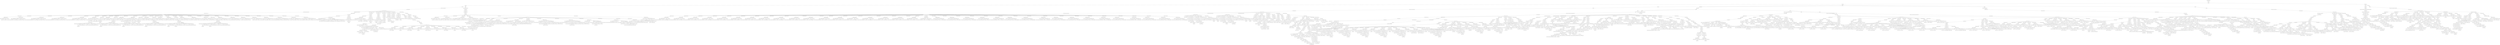 digraph AST {
    node [fontname="SimHei"];
    "1443704621072" [label="Node: Java_Directory_AST", shape=box];
    "1443705257104" [label="Node: sources", shape=box];
    "1443704621072" -> "1443705257104";
    "1443701461712" [label="Node: com", shape=box];
    "1443705257104" -> "1443701461712";
    "1443748811216" [label="Node: getui", shape=box];
    "1443701461712" -> "1443748811216";
    "1443708240272" [label="Node: gs", shape=box];
    "1443748811216" -> "1443708240272";
    "1443708240656" [label="Node: a", shape=box];
    "1443708240272" -> "1443708240656";
    "1443708240592" [label="Node: File: sources.com.getui.gs.a.c", shape=box];
    "1443708240656" -> "1443708240592";
    "1443708240464" [label="Node: CompilationUnit", shape=box];
    "1443708240592" -> "1443708240464";
    "1443708240912" [label="Node: ClassDeclaration: c", shape=box];
    "1443708240464" -> "1443708240912";
    "1443708241232" [label="Node: ClassDeclaration: AnonymousClass4", shape=box];
    "1443708240912" -> "1443708241232";
    "1443708240528" [label="Node: MethodDeclaration: run", shape=box];
    "1443708241232" -> "1443708240528";
    "1443708240848" [label="Node: TryStatement", shape=box];
    "1443708240528" -> "1443708240848";
    "1443708241040" [label="Node: StatementExpression", shape=box];
    "1443708240848" -> "1443708241040";
    "1443708241168" [label="Node: MethodInvocation: put", shape=box];
    "1443708241040" -> "1443708241168";
    "1443708240144" [label="Node: Literal: a", shape=box];
    "1443708241168" -> "1443708240144";
    "1443708240208" [label="Node: Literal", shape=box];
    "1443708241168" -> "1443708240208";
    "1443708241872" [label="Node: Literal: \"action\"", shape=box];
    "1443708240208" -> "1443708241872";
    "1443708241616" [label="Node: Literal", shape=box];
    "1443708241168" -> "1443708241616";
    "1443708242192" [label="Node: Literal: \"bind\"", shape=box];
    "1443708241616" -> "1443708242192";
    "1443708242128" [label="Node: Literal: put", shape=box];
    "1443708241168" -> "1443708242128";
    "1443708241936" [label="Node: StatementExpression", shape=box];
    "1443708240848" -> "1443708241936";
    "1443708241552" [label="Node: MethodInvocation: put", shape=box];
    "1443708241936" -> "1443708241552";
    "1443708241424" [label="Node: Literal: a", shape=box];
    "1443708241552" -> "1443708241424";
    "1443708242064" [label="Node: MemberReference: TAG_PKG_NAME", shape=box];
    "1443708241552" -> "1443708242064";
    "1443708242448" [label="Node: Literal: com.vivo.push.PushClientConstants", shape=box];
    "1443708242064" -> "1443708242448";
    "1443708242640" [label="Node: Literal: TAG_PKG_NAME", shape=box];
    "1443708242064" -> "1443708242640";
    "1443708242512" [label="Node: MethodInvocation: g", shape=box];
    "1443708241552" -> "1443708242512";
    "1443708242704" [label="Node: Literal: com.getui.gs.a.d", shape=box];
    "1443708242512" -> "1443708242704";
    "1443708243024" [label="Node: Literal: g", shape=box];
    "1443708242512" -> "1443708243024";
    "1443708241488" [label="Node: Literal: put", shape=box];
    "1443708241552" -> "1443708241488";
    "1443708241744" [label="Node: StatementExpression", shape=box];
    "1443708240848" -> "1443708241744";
    "1443708242832" [label="Node: MethodInvocation: put", shape=box];
    "1443708241744" -> "1443708242832";
    "1443708242896" [label="Node: Literal: a", shape=box];
    "1443708242832" -> "1443708242896";
    "1443708243216" [label="Node: MemberReference: TT_VERSION_NAME", shape=box];
    "1443708242832" -> "1443708243216";
    "1443708242256" [label="Node: Literal: com.bytedance.sdk.openadsdk.downloadnew.core.TTDow", shape=box];
    "1443708243216" -> "1443708242256";
    "1443708241360" [label="Node: Literal: TT_VERSION_NAME", shape=box];
    "1443708243216" -> "1443708241360";
    "1443708241296" [label="Node: MethodInvocation: f", shape=box];
    "1443708242832" -> "1443708241296";
    "1443708239952" [label="Node: Literal: com.getui.gs.a.d", shape=box];
    "1443708241296" -> "1443708239952";
    "1443708240336" [label="Node: Literal: f", shape=box];
    "1443708241296" -> "1443708240336";
    "1443708240720" [label="Node: Literal: put", shape=box];
    "1443708242832" -> "1443708240720";
    "1443708243728" [label="Node: StatementExpression", shape=box];
    "1443708240848" -> "1443708243728";
    "1443708243664" [label="Node: MethodInvocation: put", shape=box];
    "1443708243728" -> "1443708243664";
    "1443708243472" [label="Node: Literal: a", shape=box];
    "1443708243664" -> "1443708243472";
    "1443708244304" [label="Node: MemberReference: TT_VERSION_CODE", shape=box];
    "1443708243664" -> "1443708244304";
    "1443708244240" [label="Node: Literal: com.bytedance.sdk.openadsdk.downloadnew.core.TTDow", shape=box];
    "1443708244304" -> "1443708244240";
    "1443708244176" [label="Node: Literal: TT_VERSION_CODE", shape=box];
    "1443708244304" -> "1443708244176";
    "1443708244944" [label="Node: MethodInvocation: j", shape=box];
    "1443708243664" -> "1443708244944";
    "1443708244880" [label="Node: Literal: com.getui.gs.a.d", shape=box];
    "1443708244944" -> "1443708244880";
    "1443708244688" [label="Node: Literal: j", shape=box];
    "1443708244944" -> "1443708244688";
    "1443708245008" [label="Node: Literal: put", shape=box];
    "1443708243664" -> "1443708245008";
    "1443708245200" [label="Node: StatementExpression", shape=box];
    "1443708240848" -> "1443708245200";
    "1443708244368" [label="Node: MethodInvocation: put", shape=box];
    "1443708245200" -> "1443708244368";
    "1443708245072" [label="Node: Literal: a", shape=box];
    "1443708244368" -> "1443708245072";
    "1443708245520" [label="Node: MemberReference: CHANNEL_ID", shape=box];
    "1443708244368" -> "1443708245520";
    "1443708245392" [label="Node: Literal: com.huawei.hms.push.constant.RemoteMessageConst.No", shape=box];
    "1443708245520" -> "1443708245392";
    "1443708245264" [label="Node: Literal: CHANNEL_ID", shape=box];
    "1443708245520" -> "1443708245264";
    "1443708244560" [label="Node: MethodInvocation: h", shape=box];
    "1443708244368" -> "1443708244560";
    "1443708244816" [label="Node: Literal: com.getui.gs.a.d", shape=box];
    "1443708244560" -> "1443708244816";
    "1443708244496" [label="Node: Literal: h", shape=box];
    "1443708244560" -> "1443708244496";
    "1443708243600" [label="Node: Literal: put", shape=box];
    "1443708244368" -> "1443708243600";
    "1443708243792" [label="Node: StatementExpression", shape=box];
    "1443708240848" -> "1443708243792";
    "1443708243856" [label="Node: MethodInvocation: put", shape=box];
    "1443708243792" -> "1443708243856";
    "1443708245968" [label="Node: Literal: a", shape=box];
    "1443708243856" -> "1443708245968";
    "1443708245840" [label="Node: Literal", shape=box];
    "1443708243856" -> "1443708245840";
    "1443708246352" [label="Node: Literal: \"isFirst\"", shape=box];
    "1443708245840" -> "1443708246352";
    "1443708246608" [label="Node: TernaryExpression", shape=box];
    "1443708243856" -> "1443708246608";
    "1443708246480" [label="Node: MemberReference: z", shape=box];
    "1443708246608" -> "1443708246480";
    "1443708246864" [label="Node: Literal: ", shape=box];
    "1443708246480" -> "1443708246864";
    "1443708246736" [label="Node: Literal: z", shape=box];
    "1443708246480" -> "1443708246736";
    "1443708246160" [label="Node: Literal", shape=box];
    "1443708246608" -> "1443708246160";
    "1443708246544" [label="Node: Literal: 1", shape=box];
    "1443708246160" -> "1443708246544";
    "1443708247056" [label="Node: Literal", shape=box];
    "1443708246608" -> "1443708247056";
    "1443708246928" [label="Node: Literal: 0", shape=box];
    "1443708247056" -> "1443708246928";
    "1443708246288" [label="Node: Literal: put", shape=box];
    "1443708243856" -> "1443708246288";
    "1443708246224" [label="Node: LocalVariableDeclaration", shape=box];
    "1443708240848" -> "1443708246224";
    "1443708244624" [label="Node: VariableDeclarator: str", shape=box];
    "1443708246224" -> "1443708244624";
    "1443708245328" [label="Node: Cast", shape=box];
    "1443708244624" -> "1443708245328";
    "1443708245648" [label="Node: MethodInvocation: getInstance", shape=box];
    "1443708245328" -> "1443708245648";
    "1443708243408" [label="Node: MethodInvocation: get", shape=box];
    "1443708245648" -> "1443708243408";
    "1443708248144" [label="Node: MethodInvocation: a", shape=box];
    "1443708243408" -> "1443708248144";
    "1443708249296" [label="Node: Literal: com.getui.gs.h.a.a", shape=box];
    "1443708248144" -> "1443708249296";
    "1443708249040" [label="Node: MethodInvocation: useExpiredCacheForReserve", shape=box];
    "1443708248144" -> "1443708249040";
    "1443708249104" [label="Node: Literal", shape=box];
    "1443708249040" -> "1443708249104";
    "1443708248336" [label="Node: Literal: true", shape=box];
    "1443708249104" -> "1443708248336";
    "1443708248784" [label="Node: Literal: useExpiredCacheForReserve", shape=box];
    "1443708249040" -> "1443708248784";
    "1443708249616" [label="Node: MethodInvocation: build", shape=box];
    "1443708248144" -> "1443708249616";
    "1443708247888" [label="Node: Literal: build", shape=box];
    "1443708249616" -> "1443708247888";
    "1443708248720" [label="Node: MemberReference: b", shape=box];
    "1443708248144" -> "1443708248720";
    "1443708249808" [label="Node: Literal: com.getui.gtc.extension.distribution.gbd.f.e.b", shape=box];
    "1443708248720" -> "1443708249808";
    "1443708247632" [label="Node: Literal: b", shape=box];
    "1443708248720" -> "1443708247632";
    "1443708247312" [label="Node: Literal: a", shape=box];
    "1443708248144" -> "1443708247312";
    "1443708249744" [label="Node: Literal: get", shape=box];
    "1443708243408" -> "1443708249744";
    "1443708250192" [label="Node: StatementExpression", shape=box];
    "1443708240848" -> "1443708250192";
    "1443708250512" [label="Node: MethodInvocation: put", shape=box];
    "1443708250192" -> "1443708250512";
    "1443708250000" [label="Node: Literal: a", shape=box];
    "1443708250512" -> "1443708250000";
    "1443708247952" [label="Node: Literal", shape=box];
    "1443708250512" -> "1443708247952";
    "1443708243984" [label="Node: Literal: \"imei\"", shape=box];
    "1443708247952" -> "1443708243984";
    "1443708250960" [label="Node: MemberReference: str", shape=box];
    "1443708250512" -> "1443708250960";
    "1443708251024" [label="Node: Literal: ", shape=box];
    "1443708250960" -> "1443708251024";
    "1443708250640" [label="Node: Literal: str", shape=box];
    "1443708250960" -> "1443708250640";
    "1443708250128" [label="Node: Literal: put", shape=box];
    "1443708250512" -> "1443708250128";
    "1443708247696" [label="Node: LocalVariableDeclaration", shape=box];
    "1443708240848" -> "1443708247696";
    "1443708243920" [label="Node: VariableDeclarator: str3", shape=box];
    "1443708247696" -> "1443708243920";
    "1443708242384" [label="Node: Cast", shape=box];
    "1443708243920" -> "1443708242384";
    "1443708251856" [label="Node: MethodInvocation: getInstance", shape=box];
    "1443708242384" -> "1443708251856";
    "1443708251920" [label="Node: MethodInvocation: get", shape=box];
    "1443708251856" -> "1443708251920";
    "1443708252432" [label="Node: MethodInvocation: a", shape=box];
    "1443708251920" -> "1443708252432";
    "1443708251472" [label="Node: Literal: com.getui.gs.h.a.a", shape=box];
    "1443708252432" -> "1443708251472";
    "1443708252048" [label="Node: MethodInvocation: useExpiredCacheForReserve", shape=box];
    "1443708252432" -> "1443708252048";
    "1443708251536" [label="Node: Literal", shape=box];
    "1443708252048" -> "1443708251536";
    "1443708249360" [label="Node: Literal: true", shape=box];
    "1443708251536" -> "1443708249360";
    "1443708252688" [label="Node: Literal: useExpiredCacheForReserve", shape=box];
    "1443708252048" -> "1443708252688";
    "1443708251344" [label="Node: MethodInvocation: build", shape=box];
    "1443708252432" -> "1443708251344";
    "1443708248464" [label="Node: Literal: build", shape=box];
    "1443708251344" -> "1443708248464";
    "1443708250768" [label="Node: MemberReference: h", shape=box];
    "1443708252432" -> "1443708250768";
    "1443708253584" [label="Node: Literal: com.getui.gtc.extension.distribution.gbd.f.e.b", shape=box];
    "1443708250768" -> "1443708253584";
    "1443708253648" [label="Node: Literal: h", shape=box];
    "1443708250768" -> "1443708253648";
    "1443708254096" [label="Node: Literal: a", shape=box];
    "1443708252432" -> "1443708254096";
    "1443708253200" [label="Node: Literal: get", shape=box];
    "1443708251920" -> "1443708253200";
    "1443708254416" [label="Node: StatementExpression", shape=box];
    "1443708240848" -> "1443708254416";
    "1443708253520" [label="Node: MethodInvocation: put", shape=box];
    "1443708254416" -> "1443708253520";
    "1443708253392" [label="Node: Literal: a", shape=box];
    "1443708253520" -> "1443708253392";
    "1443708254160" [label="Node: Literal", shape=box];
    "1443708253520" -> "1443708254160";
    "1443708253136" [label="Node: Literal: \"mac\"", shape=box];
    "1443708254160" -> "1443708253136";
    "1443708253008" [label="Node: MemberReference: str3", shape=box];
    "1443708253520" -> "1443708253008";
    "1443708252880" [label="Node: Literal: ", shape=box];
    "1443708253008" -> "1443708252880";
    "1443708255184" [label="Node: Literal: str3", shape=box];
    "1443708253008" -> "1443708255184";
    "1443708255440" [label="Node: Literal: put", shape=box];
    "1443708253520" -> "1443708255440";
    "1443708255376" [label="Node: StatementExpression", shape=box];
    "1443708240848" -> "1443708255376";
    "1443708255696" [label="Node: MethodInvocation: put", shape=box];
    "1443708255376" -> "1443708255696";
    "1443708254928" [label="Node: Literal: a", shape=box];
    "1443708255696" -> "1443708254928";
    "1443708255760" [label="Node: Literal", shape=box];
    "1443708255696" -> "1443708255760";
    "1443708255504" [label="Node: Literal: \"extended\"", shape=box];
    "1443708255760" -> "1443708255504";
    "1443708254800" [label="Node: TernaryExpression", shape=box];
    "1443708255696" -> "1443708254800";
    "1443708254608" [label="Node: MethodInvocation: a", shape=box];
    "1443708254800" -> "1443708254608";
    "1443708256144" [label="Node: Literal: com.getui.gs.h.d", shape=box];
    "1443708254608" -> "1443708256144";
    "1443708256080" [label="Node: MethodInvocation: a", shape=box];
    "1443708254608" -> "1443708256080";
    "1443708255248" [label="Node: Literal: com.getui.gs.a.d", shape=box];
    "1443708256080" -> "1443708255248";
    "1443708256208" [label="Node: Literal: a", shape=box];
    "1443708256080" -> "1443708256208";
    "1443708436624" [label="Node: Literal: a", shape=box];
    "1443708254608" -> "1443708436624";
    "1443708436944" [label="Node: Literal", shape=box];
    "1443708254800" -> "1443708436944";
    "1443708437904" [label="Node: Literal: \"1\"", shape=box];
    "1443708436944" -> "1443708437904";
    "1443708438416" [label="Node: Literal", shape=box];
    "1443708254800" -> "1443708438416";
    "1443708438608" [label="Node: Literal: \"0\"", shape=box];
    "1443708438416" -> "1443708438608";
    "1443708438672" [label="Node: Literal: put", shape=box];
    "1443708255696" -> "1443708438672";
    "1443708438352" [label="Node: LocalVariableDeclaration", shape=box];
    "1443708240848" -> "1443708438352";
    "1443708437520" [label="Node: VariableDeclarator: str4", shape=box];
    "1443708438352" -> "1443708437520";
    "1443708437264" [label="Node: Cast", shape=box];
    "1443708437520" -> "1443708437264";
    "1443708437840" [label="Node: MethodInvocation: getInstance", shape=box];
    "1443708437264" -> "1443708437840";
    "1443708439184" [label="Node: MethodInvocation: get", shape=box];
    "1443708437840" -> "1443708439184";
    "1443708442064" [label="Node: MethodInvocation: a", shape=box];
    "1443708439184" -> "1443708442064";
    "1443708442448" [label="Node: Literal: com.getui.gs.h.a.a", shape=box];
    "1443708442064" -> "1443708442448";
    "1443708442704" [label="Node: MethodInvocation: useExpiredCacheForReserve", shape=box];
    "1443708442064" -> "1443708442704";
    "1443708443024" [label="Node: Literal", shape=box];
    "1443708442704" -> "1443708443024";
    "1443708443472" [label="Node: Literal: true", shape=box];
    "1443708443024" -> "1443708443472";
    "1443708443216" [label="Node: Literal: useExpiredCacheForReserve", shape=box];
    "1443708442704" -> "1443708443216";
    "1443708442960" [label="Node: MethodInvocation: build", shape=box];
    "1443708442064" -> "1443708442960";
    "1443708442384" [label="Node: Literal: build", shape=box];
    "1443708442960" -> "1443708442384";
    "1443708443856" [label="Node: MemberReference: r", shape=box];
    "1443708442064" -> "1443708443856";
    "1443708444048" [label="Node: Literal: com.getui.gtc.extension.distribution.gbd.f.e.b", shape=box];
    "1443708443856" -> "1443708444048";
    "1443708443536" [label="Node: Literal: r", shape=box];
    "1443708443856" -> "1443708443536";
    "1443708443408" [label="Node: Literal: a", shape=box];
    "1443708442064" -> "1443708443408";
    "1443708438544" [label="Node: Literal: get", shape=box];
    "1443708439184" -> "1443708438544";
    "1443708439312" [label="Node: StatementExpression", shape=box];
    "1443708240848" -> "1443708439312";
    "1443708444624" [label="Node: MethodInvocation: put", shape=box];
    "1443708439312" -> "1443708444624";
    "1443708445392" [label="Node: Literal: a", shape=box];
    "1443708444624" -> "1443708445392";
    "1443708445584" [label="Node: Literal", shape=box];
    "1443708444624" -> "1443708445584";
    "1443708444496" [label="Node: Literal: \"phoneBrand\"", shape=box];
    "1443708445584" -> "1443708444496";
    "1443708445840" [label="Node: MemberReference: str4", shape=box];
    "1443708444624" -> "1443708445840";
    "1443708445072" [label="Node: Literal: ", shape=box];
    "1443708445840" -> "1443708445072";
    "1443708444368" [label="Node: Literal: str4", shape=box];
    "1443708445840" -> "1443708444368";
    "1443708444176" [label="Node: Literal: put", shape=box];
    "1443708444624" -> "1443708444176";
    "1443708447440" [label="Node: LocalVariableDeclaration", shape=box];
    "1443708240848" -> "1443708447440";
    "1443708447504" [label="Node: VariableDeclarator: str5", shape=box];
    "1443708447440" -> "1443708447504";
    "1443708446864" [label="Node: Cast", shape=box];
    "1443708447504" -> "1443708446864";
    "1443708447952" [label="Node: MethodInvocation: getInstance", shape=box];
    "1443708446864" -> "1443708447952";
    "1443708447248" [label="Node: MethodInvocation: get", shape=box];
    "1443708447952" -> "1443708447248";
    "1443708448400" [label="Node: MethodInvocation: a", shape=box];
    "1443708447248" -> "1443708448400";
    "1443708446480" [label="Node: Literal: com.getui.gs.h.a.a", shape=box];
    "1443708448400" -> "1443708446480";
    "1443708446096" [label="Node: MethodInvocation: useExpiredCacheForReserve", shape=box];
    "1443708448400" -> "1443708446096";
    "1443708445712" [label="Node: Literal", shape=box];
    "1443708446096" -> "1443708445712";
    "1443708443920" [label="Node: Literal: true", shape=box];
    "1443708445712" -> "1443708443920";
    "1443708450960" [label="Node: Literal: useExpiredCacheForReserve", shape=box];
    "1443708446096" -> "1443708450960";
    "1443708448464" [label="Node: MethodInvocation: build", shape=box];
    "1443708448400" -> "1443708448464";
    "1443708451408" [label="Node: Literal: build", shape=box];
    "1443708448464" -> "1443708451408";
    "1443708451984" [label="Node: MemberReference: e", shape=box];
    "1443708448400" -> "1443708451984";
    "1443708452688" [label="Node: Literal: com.getui.gtc.extension.distribution.gbd.f.e.b", shape=box];
    "1443708451984" -> "1443708452688";
    "1443708452240" [label="Node: Literal: e", shape=box];
    "1443708451984" -> "1443708452240";
    "1443708451152" [label="Node: Literal: a", shape=box];
    "1443708448400" -> "1443708451152";
    "1443708451088" [label="Node: Literal: get", shape=box];
    "1443708447248" -> "1443708451088";
    "1443708447056" [label="Node: StatementExpression", shape=box];
    "1443708240848" -> "1443708447056";
    "1443708450896" [label="Node: MethodInvocation: put", shape=box];
    "1443708447056" -> "1443708450896";
    "1443708715600" [label="Node: Literal: a", shape=box];
    "1443708450896" -> "1443708715600";
    "1443708715984" [label="Node: Literal", shape=box];
    "1443708450896" -> "1443708715984";
    "1443708716240" [label="Node: Literal: \"imsi\"", shape=box];
    "1443708715984" -> "1443708716240";
    "1443708716944" [label="Node: MemberReference: str5", shape=box];
    "1443708450896" -> "1443708716944";
    "1443708717456" [label="Node: Literal: ", shape=box];
    "1443708716944" -> "1443708717456";
    "1443708717072" [label="Node: Literal: str5", shape=box];
    "1443708716944" -> "1443708717072";
    "1443708716432" [label="Node: Literal: put", shape=box];
    "1443708450896" -> "1443708716432";
    "1443708715920" [label="Node: StatementExpression", shape=box];
    "1443708240848" -> "1443708715920";
    "1443708717776" [label="Node: MethodInvocation: put", shape=box];
    "1443708715920" -> "1443708717776";
    "1443708718416" [label="Node: Literal: a", shape=box];
    "1443708717776" -> "1443708718416";
    "1443708717392" [label="Node: Literal", shape=box];
    "1443708717776" -> "1443708717392";
    "1443708717712" [label="Node: Literal: \"phoneModel\"", shape=box];
    "1443708717392" -> "1443708717712";
    "1443708717584" [label="Node: MethodInvocation: a", shape=box];
    "1443708717776" -> "1443708717584";
    "1443708715472" [label="Node: Literal: com.getui.gs.h.a.a", shape=box];
    "1443708717584" -> "1443708715472";
    "1443708718480" [label="Node: Literal: a", shape=box];
    "1443708717584" -> "1443708718480";
    "1443708718544" [label="Node: Literal: put", shape=box];
    "1443708717776" -> "1443708718544";
    "1443708719120" [label="Node: LocalVariableDeclaration", shape=box];
    "1443708240848" -> "1443708719120";
    "1443708719568" [label="Node: VariableDeclarator: str6", shape=box];
    "1443708719120" -> "1443708719568";
    "1443708720272" [label="Node: Cast", shape=box];
    "1443708719568" -> "1443708720272";
    "1443708719632" [label="Node: MethodInvocation: getInstance", shape=box];
    "1443708720272" -> "1443708719632";
    "1443708719248" [label="Node: MethodInvocation: get", shape=box];
    "1443708719632" -> "1443708719248";
    "1443708718800" [label="Node: MethodInvocation: a", shape=box];
    "1443708719248" -> "1443708718800";
    "1443708720656" [label="Node: Literal: com.getui.gs.h.a.a", shape=box];
    "1443708718800" -> "1443708720656";
    "1443708721360" [label="Node: MethodInvocation: storageCacheValidTime", shape=box];
    "1443708718800" -> "1443708721360";
    "1443708720976" [label="Node: Literal", shape=box];
    "1443708721360" -> "1443708720976";
    "1443708720592" [label="Node: Literal: 0L", shape=box];
    "1443708720976" -> "1443708720592";
    "1443708720208" [label="Node: Literal: storageCacheValidTime", shape=box];
    "1443708721360" -> "1443708720208";
    "1443708718160" [label="Node: MethodInvocation: useExpiredCacheForReserve", shape=box];
    "1443708718800" -> "1443708718160";
    "1443708721936" [label="Node: Literal", shape=box];
    "1443708718160" -> "1443708721936";
    "1443708722640" [label="Node: Literal: true", shape=box];
    "1443708721936" -> "1443708722640";
    "1443708722960" [label="Node: Literal: useExpiredCacheForReserve", shape=box];
    "1443708718160" -> "1443708722960";
    "1443708721872" [label="Node: MethodInvocation: build", shape=box];
    "1443708718800" -> "1443708721872";
    "1443708722896" [label="Node: Literal: build", shape=box];
    "1443708721872" -> "1443708722896";
    "1443708722320" [label="Node: MemberReference: p", shape=box];
    "1443708718800" -> "1443708722320";
    "1443708720912" [label="Node: Literal: com.getui.gtc.extension.distribution.gbd.f.e.b", shape=box];
    "1443708722320" -> "1443708720912";
    "1443708721168" [label="Node: Literal: p", shape=box];
    "1443708722320" -> "1443708721168";
    "1443708723664" [label="Node: Literal: a", shape=box];
    "1443708718800" -> "1443708723664";
    "1443708723920" [label="Node: Literal: get", shape=box];
    "1443708719248" -> "1443708723920";
    "1443708723984" [label="Node: StatementExpression", shape=box];
    "1443708240848" -> "1443708723984";
    "1443708724496" [label="Node: MethodInvocation: put", shape=box];
    "1443708723984" -> "1443708724496";
    "1443708724944" [label="Node: Literal: a", shape=box];
    "1443708724496" -> "1443708724944";
    "1443708724560" [label="Node: Literal", shape=box];
    "1443708724496" -> "1443708724560";
    "1443708724816" [label="Node: Literal: \"androidId\"", shape=box];
    "1443708724560" -> "1443708724816";
    "1443708723856" [label="Node: MemberReference: str6", shape=box];
    "1443708724496" -> "1443708723856";
    "1443708725840" [label="Node: Literal: ", shape=box];
    "1443708723856" -> "1443708725840";
    "1443708726480" [label="Node: Literal: str6", shape=box];
    "1443708723856" -> "1443708726480";
    "1443708727056" [label="Node: Literal: put", shape=box];
    "1443708724496" -> "1443708727056";
    "1443708726736" [label="Node: StatementExpression", shape=box];
    "1443708240848" -> "1443708726736";
    "1443708725648" [label="Node: MethodInvocation: put", shape=box];
    "1443708726736" -> "1443708725648";
    "1443708725392" [label="Node: Literal: a", shape=box];
    "1443708725648" -> "1443708725392";
    "1443708727440" [label="Node: Literal", shape=box];
    "1443708725648" -> "1443708727440";
    "1443708727760" [label="Node: Literal: \"systemVersion\"", shape=box];
    "1443708727440" -> "1443708727760";
    "1443708728208" [label="Node: MethodInvocation: b", shape=box];
    "1443708725648" -> "1443708728208";
    "1443708727632" [label="Node: Literal: com.getui.gs.h.a.a", shape=box];
    "1443708728208" -> "1443708727632";
    "1443708728720" [label="Node: Literal: b", shape=box];
    "1443708728208" -> "1443708728720";
    "1443708728528" [label="Node: Literal: put", shape=box];
    "1443708725648" -> "1443708728528";
    "1443708728912" [label="Node: StatementExpression", shape=box];
    "1443708240848" -> "1443708728912";
    "1443708728080" [label="Node: MethodInvocation: put", shape=box];
    "1443708728912" -> "1443708728080";
    "1443708727120" [label="Node: Literal: a", shape=box];
    "1443708728080" -> "1443708727120";
    "1443708729232" [label="Node: MemberReference: C", shape=box];
    "1443708728080" -> "1443708729232";
    "1443708728400" [label="Node: Literal: com.heytap.mcssdk.constant.b", shape=box];
    "1443708729232" -> "1443708728400";
    "1443708726864" [label="Node: Literal: C", shape=box];
    "1443708729232" -> "1443708726864";
    "1443708726928" [label="Node: MethodInvocation: i", shape=box];
    "1443708728080" -> "1443708726928";
    "1443708725136" [label="Node: Literal: com.getui.gs.a.d", shape=box];
    "1443708726928" -> "1443708725136";
    "1443708725072" [label="Node: Literal: i", shape=box];
    "1443708726928" -> "1443708725072";
    "1443708723536" [label="Node: Literal: put", shape=box];
    "1443708728080" -> "1443708723536";
    "1443708725328" [label="Node: LocalVariableDeclaration", shape=box];
    "1443708240848" -> "1443708725328";
    "1443708722384" [label="Node: VariableDeclarator: str7", shape=box];
    "1443708725328" -> "1443708722384";
    "1443708729040" [label="Node: Cast", shape=box];
    "1443708722384" -> "1443708729040";
    "1443708729872" [label="Node: MethodInvocation: getInstance", shape=box];
    "1443708729040" -> "1443708729872";
    "1443708730192" [label="Node: MethodInvocation: get", shape=box];
    "1443708729872" -> "1443708730192";
    "1443708730448" [label="Node: MethodInvocation: a", shape=box];
    "1443708730192" -> "1443708730448";
    "1443708731024" [label="Node: Literal: com.getui.gs.h.a.a", shape=box];
    "1443708730448" -> "1443708731024";
    "1443708722192" [label="Node: MethodInvocation: storageCacheValidTime", shape=box];
    "1443708730448" -> "1443708722192";
    "1443708731088" [label="Node: Literal", shape=box];
    "1443708722192" -> "1443708731088";
    "1443708730768" [label="Node: Literal: 0L", shape=box];
    "1443708731088" -> "1443708730768";
    "1443708726672" [label="Node: Literal: storageCacheValidTime", shape=box];
    "1443708722192" -> "1443708726672";
    "1443708729744" [label="Node: MethodInvocation: useExpiredCacheForReserve", shape=box];
    "1443708730448" -> "1443708729744";
    "1443708731280" [label="Node: Literal", shape=box];
    "1443708729744" -> "1443708731280";
    "1443708729104" [label="Node: Literal: true", shape=box];
    "1443708731280" -> "1443708729104";
    "1443708721552" [label="Node: Literal: useExpiredCacheForReserve", shape=box];
    "1443708729744" -> "1443708721552";
    "1443708725264" [label="Node: MethodInvocation: build", shape=box];
    "1443708730448" -> "1443708725264";
    "1443703191504" [label="Node: Literal: build", shape=box];
    "1443708725264" -> "1443703191504";
    "1443629697424" [label="Node: MemberReference: q", shape=box];
    "1443708730448" -> "1443629697424";
    "1443699140816" [label="Node: Literal: com.getui.gtc.extension.distribution.gbd.f.e.b", shape=box];
    "1443629697424" -> "1443699140816";
    "1443707723024" [label="Node: Literal: q", shape=box];
    "1443629697424" -> "1443707723024";
    "1443707724944" [label="Node: Literal: a", shape=box];
    "1443708730448" -> "1443707724944";
    "1443707719120" [label="Node: Literal: get", shape=box];
    "1443708730192" -> "1443707719120";
    "1443707722640" [label="Node: StatementExpression", shape=box];
    "1443708240848" -> "1443707722640";
    "1443707728080" [label="Node: MethodInvocation: put", shape=box];
    "1443707722640" -> "1443707728080";
    "1443390723792" [label="Node: Literal: a", shape=box];
    "1443707728080" -> "1443390723792";
    "1443700733584" [label="Node: Literal", shape=box];
    "1443707728080" -> "1443700733584";
    "1443695617296" [label="Node: Literal: \"aid\"", shape=box];
    "1443700733584" -> "1443695617296";
    "1443592628624" [label="Node: MemberReference: str7", shape=box];
    "1443707728080" -> "1443592628624";
    "1443707080592" [label="Node: Literal: ", shape=box];
    "1443592628624" -> "1443707080592";
    "1443490055184" [label="Node: Literal: str7", shape=box];
    "1443592628624" -> "1443490055184";
    "1443736201488" [label="Node: Literal: put", shape=box];
    "1443707728080" -> "1443736201488";
    "1443736194960" [label="Node: StatementExpression", shape=box];
    "1443708240848" -> "1443736194960";
    "1443736195792" [label="Node: MethodInvocation: put", shape=box];
    "1443736194960" -> "1443736195792";
    "1443736191056" [label="Node: Literal: a", shape=box];
    "1443736195792" -> "1443736191056";
    "1443736191888" [label="Node: MemberReference: bj", shape=box];
    "1443736195792" -> "1443736191888";
    "1443736193424" [label="Node: Literal: com.anythink.expressad.foundation.g.a", shape=box];
    "1443736191888" -> "1443736193424";
    "1443736196112" [label="Node: Literal: bj", shape=box];
    "1443736191888" -> "1443736196112";
    "1443736196432" [label="Node: Literal", shape=box];
    "1443736195792" -> "1443736196432";
    "1443736198352" [label="Node: Literal: \"\"", shape=box];
    "1443736196432" -> "1443736198352";
    "1443736199056" [label="Node: Literal: put", shape=box];
    "1443736195792" -> "1443736199056";
    "1443736200464" [label="Node: StatementExpression", shape=box];
    "1443708240848" -> "1443736200464";
    "1443736202000" [label="Node: MethodInvocation: put", shape=box];
    "1443736200464" -> "1443736202000";
    "1443736203792" [label="Node: Literal: a", shape=box];
    "1443736202000" -> "1443736203792";
    "1443736205008" [label="Node: Literal", shape=box];
    "1443736202000" -> "1443736205008";
    "1443736205648" [label="Node: Literal: \"oaid\"", shape=box];
    "1443736205008" -> "1443736205648";
    "1443736205968" [label="Node: MethodInvocation: c", shape=box];
    "1443736202000" -> "1443736205968";
    "1443732521040" [label="Node: Literal: com.getui.gs.h.a.a", shape=box];
    "1443736205968" -> "1443732521040";
    "1443732522256" [label="Node: Literal: c", shape=box];
    "1443736205968" -> "1443732522256";
    "1443732523472" [label="Node: Literal: put", shape=box];
    "1443736202000" -> "1443732523472";
    "1443732524112" [label="Node: StatementExpression", shape=box];
    "1443708240848" -> "1443732524112";
    "1443732524880" [label="Node: MethodInvocation: put", shape=box];
    "1443732524112" -> "1443732524880";
    "1443732526544" [label="Node: Literal: a", shape=box];
    "1443732524880" -> "1443732526544";
    "1443732527504" [label="Node: Literal", shape=box];
    "1443732524880" -> "1443732527504";
    "1443732528528" [label="Node: Literal: \"cid\"", shape=box];
    "1443732527504" -> "1443732528528";
    "1443732529936" [label="Node: MemberReference: str2", shape=box];
    "1443732524880" -> "1443732529936";
    "1443732531408" [label="Node: Literal: ", shape=box];
    "1443732529936" -> "1443732531408";
    "1443732532496" [label="Node: Literal: str2", shape=box];
    "1443732529936" -> "1443732532496";
    "1443732533520" [label="Node: Literal: put", shape=box];
    "1443732524880" -> "1443732533520";
    "1443732534160" [label="Node: StatementExpression", shape=box];
    "1443708240848" -> "1443732534160";
    "1443732534928" [label="Node: MethodInvocation: put", shape=box];
    "1443732534160" -> "1443732534928";
    "1443732536336" [label="Node: Literal: a", shape=box];
    "1443732534928" -> "1443732536336";
    "1443707714896" [label="Node: Literal", shape=box];
    "1443732534928" -> "1443707714896";
    "1443707710608" [label="Node: Literal: \"isForeground\"", shape=box];
    "1443707714896" -> "1443707710608";
    "1443707715024" [label="Node: MethodInvocation: a", shape=box];
    "1443732534928" -> "1443707715024";
    "1443707715152" [label="Node: Literal: com.getui.gs.h.d", shape=box];
    "1443707715024" -> "1443707715152";
    "1443708108880" [label="Node: Literal: a", shape=box];
    "1443707715024" -> "1443708108880";
    "1443708109520" [label="Node: Literal: put", shape=box];
    "1443732534928" -> "1443708109520";
    "1443708109840" [label="Node: StatementExpression", shape=box];
    "1443708240848" -> "1443708109840";
    "1443708109968" [label="Node: MethodInvocation: put", shape=box];
    "1443708109840" -> "1443708109968";
    "1443708110608" [label="Node: Literal: jSONObject", shape=box];
    "1443708109968" -> "1443708110608";
    "1443708110928" [label="Node: MemberReference: TOTAL", shape=box];
    "1443708109968" -> "1443708110928";
    "1443708110480" [label="Node: Literal: com.liulishuo.filedownloader.model.FileDownloadMod", shape=box];
    "1443708110928" -> "1443708110480";
    "1443708110544" [label="Node: Literal: TOTAL", shape=box];
    "1443708110928" -> "1443708110544";
    "1443708110288" [label="Node: MethodInvocation: c", shape=box];
    "1443708109968" -> "1443708110288";
    "1443708109776" [label="Node: Literal: com.getui.gs.g.c", shape=box];
    "1443708110288" -> "1443708109776";
    "1443708111504" [label="Node: Literal: c", shape=box];
    "1443708110288" -> "1443708111504";
    "1443708111632" [label="Node: Literal: put", shape=box];
    "1443708109968" -> "1443708111632";
    "1443708111120" [label="Node: StatementExpression", shape=box];
    "1443708240848" -> "1443708111120";
    "1443708111696" [label="Node: MethodInvocation: put", shape=box];
    "1443708111120" -> "1443708111696";
    "1443708112144" [label="Node: Literal: jSONObject", shape=box];
    "1443708111696" -> "1443708112144";
    "1443708112784" [label="Node: Literal", shape=box];
    "1443708111696" -> "1443708112784";
    "1443708112464" [label="Node: Literal: \"s11\"", shape=box];
    "1443708112784" -> "1443708112464";
    "1443708112976" [label="Node: MethodInvocation: a", shape=box];
    "1443708111696" -> "1443708112976";
    "1443708112912" [label="Node: Literal: com.getui.gs.h.e", shape=box];
    "1443708112976" -> "1443708112912";
    "1443708109072" [label="Node: Literal: a", shape=box];
    "1443708112976" -> "1443708109072";
    "1443708113424" [label="Node: Literal: put", shape=box];
    "1443708111696" -> "1443708113424";
    "1443708113680" [label="Node: StatementExpression", shape=box];
    "1443708240848" -> "1443708113680";
    "1443708113744" [label="Node: MethodInvocation: put", shape=box];
    "1443708113680" -> "1443708113744";
    "1443708113360" [label="Node: Literal: a", shape=box];
    "1443708113744" -> "1443708113360";
    "1443708114064" [label="Node: MemberReference: aA", shape=box];
    "1443708113744" -> "1443708114064";
    "1443708114512" [label="Node: Literal: com.umeng.analytics.pro.bo", shape=box];
    "1443708114064" -> "1443708114512";
    "1443708114192" [label="Node: Literal: aA", shape=box];
    "1443708114064" -> "1443708114192";
    "1443708113808" [label="Node: MemberReference: jSONObject", shape=box];
    "1443708113744" -> "1443708113808";
    "1443708114704" [label="Node: Literal: ", shape=box];
    "1443708113808" -> "1443708114704";
    "1443708115024" [label="Node: Literal: jSONObject", shape=box];
    "1443708113808" -> "1443708115024";
    "1443708114896" [label="Node: Literal: put", shape=box];
    "1443708113744" -> "1443708114896";
    "1443708115216" [label="Node: ClassDeclaration: AnonymousClass5", shape=box];
    "1443708240912" -> "1443708115216";
    "1443708115280" [label="Node: MethodDeclaration: run", shape=box];
    "1443708115216" -> "1443708115280";
    "1443708115664" [label="Node: TryStatement", shape=box];
    "1443708115280" -> "1443708115664";
    "1443708114832" [label="Node: StatementExpression", shape=box];
    "1443708115664" -> "1443708114832";
    "1443708114384" [label="Node: MethodInvocation: put", shape=box];
    "1443708114832" -> "1443708114384";
    "1443708115728" [label="Node: Literal: bVar.a", shape=box];
    "1443708114384" -> "1443708115728";
    "1443708116560" [label="Node: MemberReference: str", shape=box];
    "1443708114384" -> "1443708116560";
    "1443708116240" [label="Node: Literal: ", shape=box];
    "1443708116560" -> "1443708116240";
    "1443708116752" [label="Node: Literal: str", shape=box];
    "1443708116560" -> "1443708116752";
    "1443708117264" [label="Node: MethodInvocation: a", shape=box];
    "1443708114384" -> "1443708117264";
    "1443708116880" [label="Node: Literal: com.getui.gs.d.b", shape=box];
    "1443708117264" -> "1443708116880";
    "1443708116624" [label="Node: MemberReference: str", shape=box];
    "1443708117264" -> "1443708116624";
    "1443708117584" [label="Node: Literal: ", shape=box];
    "1443708116624" -> "1443708117584";
    "1443708118096" [label="Node: Literal: str", shape=box];
    "1443708116624" -> "1443708118096";
    "1443708118288" [label="Node: MemberReference: TYPE_DURATION", shape=box];
    "1443708117264" -> "1443708118288";
    "1443708118736" [label="Node: Literal: com.getui.gs.d.a.EnumC0289a", shape=box];
    "1443708118288" -> "1443708118736";
    "1443708119120" [label="Node: Literal: TYPE_DURATION", shape=box];
    "1443708118288" -> "1443708119120";
    "1443708119504" [label="Node: MemberReference: jSONObject", shape=box];
    "1443708117264" -> "1443708119504";
    "1443708118864" [label="Node: Literal: ", shape=box];
    "1443708119504" -> "1443708118864";
    "1443708118672" [label="Node: Literal: jSONObject", shape=box];
    "1443708119504" -> "1443708118672";
    "1443708118544" [label="Node: MemberReference: str2", shape=box];
    "1443708117264" -> "1443708118544";
    "1443708119376" [label="Node: Literal: ", shape=box];
    "1443708118544" -> "1443708119376";
    "1443708117968" [label="Node: Literal: str2", shape=box];
    "1443708118544" -> "1443708117968";
    "1443708120208" [label="Node: Literal: a", shape=box];
    "1443708117264" -> "1443708120208";
    "1443708120016" [label="Node: Literal: put", shape=box];
    "1443708114384" -> "1443708120016";
    "1443708120400" [label="Node: CatchClause", shape=box];
    "1443708115664" -> "1443708120400";
    "1443708120848" [label="Node: StatementExpression", shape=box];
    "1443708120400" -> "1443708120848";
    "1443708121168" [label="Node: MethodInvocation: append", shape=box];
    "1443708120848" -> "1443708121168";
    "1443708119440" [label="Node: Literal: sb", shape=box];
    "1443708121168" -> "1443708119440";
    "1443708121936" [label="Node: This", shape=box];
    "1443708121168" -> "1443708121936";
    "1443708121552" [label="Node: MemberReference: a", shape=box];
    "1443708121936" -> "1443708121552";
    "1443708121872" [label="Node: Literal: a", shape=box];
    "1443708121552" -> "1443708121872";
    "1443708122384" [label="Node: Literal: append", shape=box];
    "1443708121168" -> "1443708122384";
    "1443708122960" [label="Node: ClassDeclaration: AnonymousClass6", shape=box];
    "1443708240912" -> "1443708122960";
    "1443708123024" [label="Node: MethodDeclaration: run", shape=box];
    "1443708122960" -> "1443708123024";
    "1443708123408" [label="Node: TryStatement", shape=box];
    "1443708123024" -> "1443708123408";
    "1443708123792" [label="Node: StatementExpression", shape=box];
    "1443708123408" -> "1443708123792";
    "1443708120784" [label="Node: MethodInvocation: put", shape=box];
    "1443708123792" -> "1443708120784";
    "1443708123536" [label="Node: Literal: a.e", shape=box];
    "1443708120784" -> "1443708123536";
    "1443708124112" [label="Node: Literal", shape=box];
    "1443708120784" -> "1443708124112";
    "1443708124240" [label="Node: Literal: \"$duration\"", shape=box];
    "1443708124112" -> "1443708124240";
    "1443708124368" [label="Node: BinaryOperation: -", shape=box];
    "1443708120784" -> "1443708124368";
    "1443708122000" [label="Node: Literal: -", shape=box];
    "1443708124368" -> "1443708122000";
    "1443708124432" [label="Node: MemberReference: j", shape=box];
    "1443708124368" -> "1443708124432";
    "1443708123664" [label="Node: Literal: ", shape=box];
    "1443708124432" -> "1443708123664";
    "1443708124752" [label="Node: Literal: j", shape=box];
    "1443708124432" -> "1443708124752";
    "1443708123984" [label="Node: MemberReference: j2", shape=box];
    "1443708124368" -> "1443708123984";
    "1443708122448" [label="Node: Literal: ", shape=box];
    "1443708123984" -> "1443708122448";
    "1443708124624" [label="Node: Literal: j2", shape=box];
    "1443708123984" -> "1443708124624";
    "1443708120528" [label="Node: Literal: put", shape=box];
    "1443708120784" -> "1443708120528";
    "1443708121616" [label="Node: CatchClause", shape=box];
    "1443708123408" -> "1443708121616";
    "1443708119824" [label="Node: StatementExpression", shape=box];
    "1443708121616" -> "1443708119824";
    "1443708120336" [label="Node: MethodInvocation: append", shape=box];
    "1443708119824" -> "1443708120336";
    "1443708117520" [label="Node: Literal: sb", shape=box];
    "1443708120336" -> "1443708117520";
    "1443708109584" [label="Node: This", shape=box];
    "1443708120336" -> "1443708109584";
    "1443708110032" [label="Node: MemberReference: a", shape=box];
    "1443708109584" -> "1443708110032";
    "1443708115984" [label="Node: Literal: a", shape=box];
    "1443708110032" -> "1443708115984";
    "1443708117776" [label="Node: Literal: append", shape=box];
    "1443708120336" -> "1443708117776";
    "1443708122512" [label="Node: ClassDeclaration: AnonymousClass7", shape=box];
    "1443708240912" -> "1443708122512";
    "1443708121488" [label="Node: MethodDeclaration: run", shape=box];
    "1443708122512" -> "1443708121488";
    "1443708118416" [label="Node: TryStatement", shape=box];
    "1443708121488" -> "1443708118416";
    "1443708122832" [label="Node: CatchClause", shape=box];
    "1443708118416" -> "1443708122832";
    "1443708112720" [label="Node: StatementExpression", shape=box];
    "1443708122832" -> "1443708112720";
    "1443708110736" [label="Node: MethodInvocation: append", shape=box];
    "1443708112720" -> "1443708110736";
    "1443708111184" [label="Node: Literal: sb", shape=box];
    "1443708110736" -> "1443708111184";
    "1443707542992" [label="Node: This", shape=box];
    "1443708110736" -> "1443707542992";
    "1443707549200" [label="Node: MemberReference: a", shape=box];
    "1443707542992" -> "1443707549200";
    "1443388800720" [label="Node: Literal: a", shape=box];
    "1443707549200" -> "1443388800720";
    "1443732539152" [label="Node: Literal: append", shape=box];
    "1443708110736" -> "1443732539152";
    "1443732538704" [label="Node: ClassDeclaration: AnonymousClass9", shape=box];
    "1443708240912" -> "1443732538704";
    "1443732541072" [label="Node: MethodDeclaration: run", shape=box];
    "1443732538704" -> "1443732541072";
    "1443732541776" [label="Node: TryStatement", shape=box];
    "1443732541072" -> "1443732541776";
    "1443732542224" [label="Node: WhileStatement", shape=box];
    "1443732541776" -> "1443732542224";
    "1443732543952" [label="Node: BlockStatement", shape=box];
    "1443732542224" -> "1443732543952";
    "1443732544336" [label="Node: IfStatement", shape=box];
    "1443732543952" -> "1443732544336";
    "1443732546128" [label="Node: BlockStatement", shape=box];
    "1443732544336" -> "1443732546128";
    "1443732546320" [label="Node: LocalVariableDeclaration", shape=box];
    "1443732546128" -> "1443732546320";
    "1443732548304" [label="Node: VariableDeclarator: obj", shape=box];
    "1443732546320" -> "1443732548304";
    "1443732549648" [label="Node: MethodInvocation: get", shape=box];
    "1443732548304" -> "1443732549648";
    "1443732549776" [label="Node: Literal: jSONObject2", shape=box];
    "1443732549648" -> "1443732549776";
    "1443732550480" [label="Node: MemberReference: next", shape=box];
    "1443732549648" -> "1443732550480";
    "1443732552464" [label="Node: Literal: ", shape=box];
    "1443732550480" -> "1443732552464";
    "1443732552784" [label="Node: Literal: next", shape=box];
    "1443732550480" -> "1443732552784";
    "1443732553616" [label="Node: Literal: get", shape=box];
    "1443732549648" -> "1443732553616";
    "1443748908560" [label="Node: IfStatement", shape=box];
    "1443732546128" -> "1443748908560";
    "1443748906384" [label="Node: BlockStatement", shape=box];
    "1443748908560" -> "1443748906384";
    "1443711083792" [label="Node: StatementExpression", shape=box];
    "1443748906384" -> "1443711083792";
    "1443732587216" [label="Node: MethodInvocation: put", shape=box];
    "1443711083792" -> "1443732587216";
    "1443732588368" [label="Node: Literal: jSONObject2", shape=box];
    "1443732587216" -> "1443732588368";
    "1443732589840" [label="Node: MemberReference: next", shape=box];
    "1443732587216" -> "1443732589840";
    "1443732590992" [label="Node: Literal: ", shape=box];
    "1443732589840" -> "1443732590992";
    "1443732592208" [label="Node: Literal: next", shape=box];
    "1443732589840" -> "1443732592208";
    "1443732592784" [label="Node: ClassCreator", shape=box];
    "1443732587216" -> "1443732592784";
    "1443732600656" [label="Node: MethodInvocation: format", shape=box];
    "1443732592784" -> "1443732600656";
    "1443732602384" [label="Node: Cast", shape=box];
    "1443732600656" -> "1443732602384";
    "1443708272848" [label="Node: ReferenceType: java", shape=box];
    "1443732602384" -> "1443708272848";
    "1443708273424" [label="Node: Literal: java", shape=box];
    "1443708272848" -> "1443708273424";
    "1443708273744" [label="Node: ReferenceType: util", shape=box];
    "1443708272848" -> "1443708273744";
    "1443708274064" [label="Node: Literal: util", shape=box];
    "1443708273744" -> "1443708274064";
    "1443708273296" [label="Node: ReferenceType: Date", shape=box];
    "1443708273744" -> "1443708273296";
    "1443708273936" [label="Node: Literal: Date", shape=box];
    "1443708273296" -> "1443708273936";
    "1443708274448" [label="Node: MemberReference: obj", shape=box];
    "1443732602384" -> "1443708274448";
    "1443708273552" [label="Node: Literal: ", shape=box];
    "1443708274448" -> "1443708273552";
    "1443708275472" [label="Node: Literal: obj", shape=box];
    "1443708274448" -> "1443708275472";
    "1443708275536" [label="Node: Literal: format", shape=box];
    "1443732600656" -> "1443708275536";
    "1443708275984" [label="Node: ReferenceType: java", shape=box];
    "1443732592784" -> "1443708275984";
    "1443708275152" [label="Node: Literal: java", shape=box];
    "1443708275984" -> "1443708275152";
    "1443708276048" [label="Node: ReferenceType: text", shape=box];
    "1443708275984" -> "1443708276048";
    "1443708276432" [label="Node: Literal: text", shape=box];
    "1443708276048" -> "1443708276432";
    "1443708275408" [label="Node: ReferenceType: SimpleDateFormat", shape=box];
    "1443708276048" -> "1443708275408";
    "1443708276176" [label="Node: Literal: SimpleDateFormat", shape=box];
    "1443708275408" -> "1443708276176";
    "1443708274896" [label="Node: Literal", shape=box];
    "1443732592784" -> "1443708274896";
    "1443708274576" [label="Node: Literal: \"yyyy-MM-dd HH:mm:ss\"", shape=box];
    "1443708274896" -> "1443708274576";
    "1443708276944" [label="Node: MethodInvocation: getDefault", shape=box];
    "1443732592784" -> "1443708276944";
    "1443708277008" [label="Node: Literal: java.util.Locale", shape=box];
    "1443708276944" -> "1443708277008";
    "1443708277520" [label="Node: Literal: getDefault", shape=box];
    "1443708276944" -> "1443708277520";
    "1443708277712" [label="Node: Literal: put", shape=box];
    "1443732587216" -> "1443708277712";
    "1443708277264" [label="Node: MethodDeclaration: a", shape=box];
    "1443708240912" -> "1443708277264";
    "1443708277904" [label="Node: LocalVariableDeclaration", shape=box];
    "1443708277264" -> "1443708277904";
    "1443708276752" [label="Node: VariableDeclarator: i", shape=box];
    "1443708277904" -> "1443708276752";
    "1443708275920" [label="Node: MethodInvocation: get", shape=box];
    "1443708276752" -> "1443708275920";
    "1443708278480" [label="Node: Literal: a", shape=box];
    "1443708275920" -> "1443708278480";
    "1443708278672" [label="Node: Literal: get", shape=box];
    "1443708275920" -> "1443708278672";
    "1443708278096" [label="Node: MethodDeclaration: b", shape=box];
    "1443708240912" -> "1443708278096";
    "1443708278608" [label="Node: LocalVariableDeclaration", shape=box];
    "1443708278096" -> "1443708278608";
    "1443708274960" [label="Node: ReferenceType: com", shape=box];
    "1443708278608" -> "1443708274960";
    "1443708275024" [label="Node: ReferenceType: getui", shape=box];
    "1443708274960" -> "1443708275024";
    "1443708279248" [label="Node: ReferenceType: gtc", shape=box];
    "1443708275024" -> "1443708279248";
    "1443708279824" [label="Node: ReferenceType: base", shape=box];
    "1443708279248" -> "1443708279824";
    "1443708280208" [label="Node: ReferenceType: log", shape=box];
    "1443708279824" -> "1443708280208";
    "1443708279568" [label="Node: Literal: log", shape=box];
    "1443708280208" -> "1443708279568";
    "1443708280848" [label="Node: ReferenceType: Logger", shape=box];
    "1443708280208" -> "1443708280848";
    "1443708281104" [label="Node: Literal: Logger", shape=box];
    "1443708280848" -> "1443708281104";
    "1443708280080" [label="Node: TryStatement", shape=box];
    "1443708278096" -> "1443708280080";
    "1443708280976" [label="Node: LocalVariableDeclaration", shape=box];
    "1443708280080" -> "1443708280976";
    "1443708279504" [label="Node: VariableDeclarator: longValue", shape=box];
    "1443708280976" -> "1443708279504";
    "1443708281680" [label="Node: MethodInvocation: get", shape=box];
    "1443708279504" -> "1443708281680";
    "1443708280720" [label="Node: Literal: eVar.a.d", shape=box];
    "1443708281680" -> "1443708280720";
    "1443708278736" [label="Node: MethodInvocation: longValue", shape=box];
    "1443708281680" -> "1443708278736";
    "1443708275216" [label="Node: Literal: longValue", shape=box];
    "1443708278736" -> "1443708275216";
    "1443708282832" [label="Node: Literal", shape=box];
    "1443708281680" -> "1443708282832";
    "1443708282512" [label="Node: Literal: 2", shape=box];
    "1443708282832" -> "1443708282512";
    "1443708283152" [label="Node: Literal: get", shape=box];
    "1443708281680" -> "1443708283152";
    "1443708281936" [label="Node: IfStatement", shape=box];
    "1443708280080" -> "1443708281936";
    "1443708274704" [label="Node: BlockStatement", shape=box];
    "1443708281936" -> "1443708274704";
    "1443708283024" [label="Node: IfStatement", shape=box];
    "1443708274704" -> "1443708283024";
    "1443708283600" [label="Node: IfStatement", shape=box];
    "1443708283024" -> "1443708283600";
    "1443708283920" [label="Node: BlockStatement", shape=box];
    "1443708283600" -> "1443708283920";
    "1443708283984" [label="Node: IfStatement", shape=box];
    "1443708283920" -> "1443708283984";
    "1443708284496" [label="Node: BlockStatement", shape=box];
    "1443708283984" -> "1443708284496";
    "1443708283472" [label="Node: IfStatement", shape=box];
    "1443708284496" -> "1443708283472";
    "1443708284752" [label="Node: BlockStatement", shape=box];
    "1443708283472" -> "1443708284752";
    "1443708283088" [label="Node: StatementExpression", shape=box];
    "1443708284752" -> "1443708283088";
    "1443708282192" [label="Node: MethodInvocation: append", shape=box];
    "1443708283088" -> "1443708282192";
    "1443708285264" [label="Node: Literal: sb", shape=box];
    "1443708282192" -> "1443708285264";
    "1443708285776" [label="Node: MemberReference: j2", shape=box];
    "1443708282192" -> "1443708285776";
    "1443708285840" [label="Node: Literal: ", shape=box];
    "1443708285776" -> "1443708285840";
    "1443708285328" [label="Node: Literal: j2", shape=box];
    "1443708285776" -> "1443708285328";
    "1443708286416" [label="Node: Literal: append", shape=box];
    "1443708282192" -> "1443708286416";
    "1443708286096" [label="Node: StatementExpression", shape=box];
    "1443708284752" -> "1443708286096";
    "1443708285648" [label="Node: MethodInvocation: append", shape=box];
    "1443708286096" -> "1443708285648";
    "1443708286736" [label="Node: Literal: sb", shape=box];
    "1443708285648" -> "1443708286736";
    "1443708285392" [label="Node: Literal", shape=box];
    "1443708285648" -> "1443708285392";
    "1443708284880" [label="Node: Literal: \"|\"", shape=box];
    "1443708285392" -> "1443708284880";
    "1443708281168" [label="Node: Literal: append", shape=box];
    "1443708285648" -> "1443708281168";
    "1443708287184" [label="Node: StatementExpression", shape=box];
    "1443708284752" -> "1443708287184";
    "1443708287888" [label="Node: MethodInvocation: append", shape=box];
    "1443708287184" -> "1443708287888";
    "1443708288592" [label="Node: Literal: sb", shape=box];
    "1443708287888" -> "1443708288592";
    "1443708288400" [label="Node: MemberReference: j3", shape=box];
    "1443708287888" -> "1443708288400";
    "1443708288848" [label="Node: Literal: ", shape=box];
    "1443708288400" -> "1443708288848";
    "1443708288016" [label="Node: Literal: j3", shape=box];
    "1443708288400" -> "1443708288016";
    "1443708287568" [label="Node: Literal: append", shape=box];
    "1443708287888" -> "1443708287568";
    "1443708286800" [label="Node: StatementExpression", shape=box];
    "1443708284752" -> "1443708286800";
    "1443708282576" [label="Node: MethodInvocation: append", shape=box];
    "1443708286800" -> "1443708282576";
    "1443708288976" [label="Node: Literal: sb", shape=box];
    "1443708282576" -> "1443708288976";
    "1443708287120" [label="Node: Literal", shape=box];
    "1443708282576" -> "1443708287120";
    "1443708285968" [label="Node: Literal: \"|\"", shape=box];
    "1443708287120" -> "1443708285968";
    "1443708278352" [label="Node: Literal: append", shape=box];
    "1443708282576" -> "1443708278352";
    "1443708274512" [label="Node: StatementExpression", shape=box];
    "1443708284752" -> "1443708274512";
    "1443708277200" [label="Node: MethodInvocation: append", shape=box];
    "1443708274512" -> "1443708277200";
    "1443708277968" [label="Node: Literal: sb", shape=box];
    "1443708277200" -> "1443708277968";
    "1443708281488" [label="Node: MemberReference: random", shape=box];
    "1443708277200" -> "1443708281488";
    "1443708287376" [label="Node: Literal: ", shape=box];
    "1443708281488" -> "1443708287376";
    "1443708283856" [label="Node: Literal: random", shape=box];
    "1443708281488" -> "1443708283856";
    "1443708278032" [label="Node: Literal: append", shape=box];
    "1443708277200" -> "1443708278032";
    "1443708272720" [label="Node: StatementExpression", shape=box];
    "1443708284752" -> "1443708272720";
    "1443708288656" [label="Node: MethodInvocation: append", shape=box];
    "1443708272720" -> "1443708288656";
    "1443708288912" [label="Node: Literal: sb", shape=box];
    "1443708288656" -> "1443708288912";
    "1443708286352" [label="Node: Literal", shape=box];
    "1443708288656" -> "1443708286352";
    "1443708287696" [label="Node: Literal: \"|\"", shape=box];
    "1443708286352" -> "1443708287696";
    "1443708420368" [label="Node: Literal: append", shape=box];
    "1443708288656" -> "1443708420368";
    "1443708420816" [label="Node: StatementExpression", shape=box];
    "1443708284752" -> "1443708420816";
    "1443708420688" [label="Node: MethodInvocation: append", shape=box];
    "1443708420816" -> "1443708420688";
    "1443708420432" [label="Node: Literal: sb", shape=box];
    "1443708420688" -> "1443708420432";
    "1443708420944" [label="Node: MemberReference: j", shape=box];
    "1443708420688" -> "1443708420944";
    "1443708421456" [label="Node: Literal: ", shape=box];
    "1443708420944" -> "1443708421456";
    "1443708422096" [label="Node: Literal: j", shape=box];
    "1443708420944" -> "1443708422096";
    "1443708422160" [label="Node: Literal: append", shape=box];
    "1443708420688" -> "1443708422160";
    "1443708421648" [label="Node: StatementExpression", shape=box];
    "1443708284752" -> "1443708421648";
    "1443708421008" [label="Node: MethodInvocation: append", shape=box];
    "1443708421648" -> "1443708421008";
    "1443708434896" [label="Node: Literal: sb", shape=box];
    "1443708421008" -> "1443708434896";
    "1443708435472" [label="Node: Literal", shape=box];
    "1443708421008" -> "1443708435472";
    "1443708436048" [label="Node: Literal: \"|\"", shape=box];
    "1443708435472" -> "1443708436048";
    "1443708436368" [label="Node: Literal: append", shape=box];
    "1443708421008" -> "1443708436368";
    "1443708435856" [label="Node: StatementExpression", shape=box];
    "1443708284752" -> "1443708435856";
    "1443708287504" [label="Node: MethodInvocation: append", shape=box];
    "1443708435856" -> "1443708287504";
    "1443708435728" [label="Node: Literal: sb", shape=box];
    "1443708287504" -> "1443708435728";
    "1443708435216" [label="Node: MemberReference: j4", shape=box];
    "1443708287504" -> "1443708435216";
    "1443708436304" [label="Node: Literal: ", shape=box];
    "1443708435216" -> "1443708436304";
    "1443708428496" [label="Node: Literal: j4", shape=box];
    "1443708435216" -> "1443708428496";
    "1443708427536" [label="Node: Literal: append", shape=box];
    "1443708287504" -> "1443708427536";
    "1443708420560" [label="Node: StatementExpression", shape=box];
    "1443708284752" -> "1443708420560";
    "1443708424336" [label="Node: MethodInvocation: append", shape=box];
    "1443708420560" -> "1443708424336";
    "1443708434192" [label="Node: Literal: sb", shape=box];
    "1443708424336" -> "1443708434192";
    "1443708431952" [label="Node: Literal", shape=box];
    "1443708424336" -> "1443708431952";
    "1443708435664" [label="Node: Literal: \")\"", shape=box];
    "1443708431952" -> "1443708435664";
    "1443708433808" [label="Node: Literal: append", shape=box];
    "1443708424336" -> "1443708433808";
    "1443708432272" [label="Node: MethodDeclaration: b", shape=box];
    "1443708240912" -> "1443708432272";
    "1443708427216" [label="Node: IfStatement", shape=box];
    "1443708432272" -> "1443708427216";
    "1443708435344" [label="Node: BinaryOperation: ||", shape=box];
    "1443708427216" -> "1443708435344";
    "1443708469392" [label="Node: BinaryOperation: ==", shape=box];
    "1443708435344" -> "1443708469392";
    "1443708470160" [label="Node: MethodInvocation: get", shape=box];
    "1443708469392" -> "1443708470160";
    "1443708470800" [label="Node: Literal: atomicInteger", shape=box];
    "1443708470160" -> "1443708470800";
    "1443708471184" [label="Node: Literal: get", shape=box];
    "1443708470160" -> "1443708471184";
    "1443708471312" [label="Node: BinaryOperation: ==", shape=box];
    "1443708435344" -> "1443708471312";
    "1443708470864" [label="Node: MethodInvocation: get", shape=box];
    "1443708471312" -> "1443708470864";
    "1443708470992" [label="Node: Literal: atomicInteger", shape=box];
    "1443708470864" -> "1443708470992";
    "1443708470352" [label="Node: Literal: get", shape=box];
    "1443708470864" -> "1443708470352";
    "1443708472272" [label="Node: e", shape=box];
    "1443708240272" -> "1443708472272";
    "1443708475600" [label="Node: File: sources.com.getui.gs.e.g", shape=box];
    "1443708472272" -> "1443708475600";
    "1443708476112" [label="Node: CompilationUnit", shape=box];
    "1443708475600" -> "1443708476112";
    "1443708476176" [label="Node: ClassDeclaration: g", shape=box];
    "1443708476112" -> "1443708476176";
    "1443708475472" [label="Node: MethodDeclaration: a", shape=box];
    "1443708476176" -> "1443708475472";
    "1443708476624" [label="Node: DoStatement", shape=box];
    "1443708475472" -> "1443708476624";
    "1443708475792" [label="Node: BlockStatement", shape=box];
    "1443708476624" -> "1443708475792";
    "1443708475344" [label="Node: StatementExpression", shape=box];
    "1443708475792" -> "1443708475344";
    "1443708477968" [label="Node: MethodInvocation: put", shape=box];
    "1443708475344" -> "1443708477968";
    "1443708478160" [label="Node: Literal: a", shape=box];
    "1443708477968" -> "1443708478160";
    "1443708477200" [label="Node: Literal", shape=box];
    "1443708477968" -> "1443708477200";
    "1443708478544" [label="Node: Literal: \"action\"", shape=box];
    "1443708477200" -> "1443708478544";
    "1443708477776" [label="Node: Literal", shape=box];
    "1443708477968" -> "1443708477776";
    "1443708478992" [label="Node: Literal: \"upload\"", shape=box];
    "1443708477776" -> "1443708478992";
    "1443708476816" [label="Node: Literal: put", shape=box];
    "1443708477968" -> "1443708476816";
    "1443708472912" [label="Node: StatementExpression", shape=box];
    "1443708475792" -> "1443708472912";
    "1443708476688" [label="Node: MethodInvocation: put", shape=box];
    "1443708472912" -> "1443708476688";
    "1443708476496" [label="Node: Literal: a", shape=box];
    "1443708476688" -> "1443708476496";
    "1443708484304" [label="Node: Literal", shape=box];
    "1443708476688" -> "1443708484304";
    "1443708484112" [label="Node: Literal: \"manufacturer\"", shape=box];
    "1443708484304" -> "1443708484112";
    "1443708484624" [label="Node: MethodInvocation: d", shape=box];
    "1443708476688" -> "1443708484624";
    "1443708485008" [label="Node: Literal: com.getui.gs.h.a.a", shape=box];
    "1443708484624" -> "1443708485008";
    "1443708485520" [label="Node: Literal: d", shape=box];
    "1443708484624" -> "1443708485520";
    "1443708484944" [label="Node: Literal: put", shape=box];
    "1443708476688" -> "1443708484944";
    "1443708477392" [label="Node: StatementExpression", shape=box];
    "1443708475792" -> "1443708477392";
    "1443708484688" [label="Node: MethodInvocation: put", shape=box];
    "1443708477392" -> "1443708484688";
    "1443708484368" [label="Node: Literal: a", shape=box];
    "1443708484688" -> "1443708484368";
    "1443708470288" [label="Node: MemberReference: TAG_PKG_NAME", shape=box];
    "1443708484688" -> "1443708470288";
    "1443708470928" [label="Node: Literal: com.vivo.push.PushClientConstants", shape=box];
    "1443708470288" -> "1443708470928";
    "1443708472528" [label="Node: Literal: TAG_PKG_NAME", shape=box];
    "1443708470288" -> "1443708472528";
    "1443708473488" [label="Node: MethodInvocation: g", shape=box];
    "1443708484688" -> "1443708473488";
    "1443708473168" [label="Node: Literal: com.getui.gs.a.d", shape=box];
    "1443708473488" -> "1443708473168";
    "1443708474256" [label="Node: Literal: g", shape=box];
    "1443708473488" -> "1443708474256";
    "1443708477584" [label="Node: Literal: put", shape=box];
    "1443708484688" -> "1443708477584";
    "1443708473616" [label="Node: StatementExpression", shape=box];
    "1443708475792" -> "1443708473616";
    "1443708478608" [label="Node: MethodInvocation: put", shape=box];
    "1443708473616" -> "1443708478608";
    "1443708482512" [label="Node: Literal: a", shape=box];
    "1443708478608" -> "1443708482512";
    "1443708474576" [label="Node: Literal", shape=box];
    "1443708478608" -> "1443708474576";
    "1443708469584" [label="Node: Literal: \"phoneModel\"", shape=box];
    "1443708474576" -> "1443708469584";
    "1443708470608" [label="Node: MethodInvocation: a", shape=box];
    "1443708478608" -> "1443708470608";
    "1443732570832" [label="Node: Literal: com.getui.gs.h.a.a", shape=box];
    "1443708470608" -> "1443732570832";
    "1443732572240" [label="Node: Literal: a", shape=box];
    "1443708470608" -> "1443732572240";
    "1443732573008" [label="Node: Literal: put", shape=box];
    "1443708478608" -> "1443732573008";
    "1443732573584" [label="Node: ForStatement", shape=box];
    "1443708475792" -> "1443732573584";
    "1443732574672" [label="Node: BlockStatement", shape=box];
    "1443732573584" -> "1443732574672";
    "1443732575888" [label="Node: LocalVariableDeclaration", shape=box];
    "1443732574672" -> "1443732575888";
    "1443732577104" [label="Node: VariableDeclarator: eVar", shape=box];
    "1443732575888" -> "1443732577104";
    "1443732577936" [label="Node: MethodInvocation: get", shape=box];
    "1443732577104" -> "1443732577936";
    "1443732578960" [label="Node: Literal: list", shape=box];
    "1443732577936" -> "1443732578960";
    "1443732579984" [label="Node: MemberReference: max", shape=box];
    "1443732577936" -> "1443732579984";
    "1443732581200" [label="Node: Literal: ", shape=box];
    "1443732579984" -> "1443732581200";
    "1443732582224" [label="Node: Literal: max", shape=box];
    "1443732579984" -> "1443732582224";
    "1443732582992" [label="Node: Literal: get", shape=box];
    "1443732577936" -> "1443732582992";
    "1443732585168" [label="Node: StatementExpression", shape=box];
    "1443732574672" -> "1443732585168";
    "1443732585808" [label="Node: MethodInvocation: put", shape=box];
    "1443732585168" -> "1443732585808";
    "1443708503824" [label="Node: Literal: jSONObject", shape=box];
    "1443732585808" -> "1443708503824";
    "1443708504528" [label="Node: Literal", shape=box];
    "1443732585808" -> "1443708504528";
    "1443708504336" [label="Node: Literal: \"type\"", shape=box];
    "1443708504528" -> "1443708504336";
    "1443708504592" [label="Node: MemberReference: i4", shape=box];
    "1443732585808" -> "1443708504592";
    "1443708505104" [label="Node: Literal: ", shape=box];
    "1443708504592" -> "1443708505104";
    "1443708504208" [label="Node: Literal: i4", shape=box];
    "1443708504592" -> "1443708504208";
    "1443708503696" [label="Node: Literal: put", shape=box];
    "1443732585808" -> "1443708503696";
    "1443708506128" [label="Node: IfStatement", shape=box];
    "1443732574672" -> "1443708506128";
    "1443708506192" [label="Node: BlockStatement", shape=box];
    "1443708506128" -> "1443708506192";
    "1443708506448" [label="Node: StatementExpression", shape=box];
    "1443708506192" -> "1443708506448";
    "1443708506256" [label="Node: MethodInvocation: put", shape=box];
    "1443708506448" -> "1443708506256";
    "1443708506640" [label="Node: Literal: jSONObject", shape=box];
    "1443708506256" -> "1443708506640";
    "1443708506960" [label="Node: Literal", shape=box];
    "1443708506256" -> "1443708506960";
    "1443708506704" [label="Node: Literal: \"isForeground\"", shape=box];
    "1443708506960" -> "1443708506704";
    "1443708505232" [label="Node: TernaryExpression", shape=box];
    "1443708506256" -> "1443708505232";
    "1443708507024" [label="Node: MethodInvocation: isEmpty", shape=box];
    "1443708505232" -> "1443708507024";
    "1443708505552" [label="Node: Literal: android.text.TextUtils", shape=box];
    "1443708507024" -> "1443708505552";
    "1443708510800" [label="Node: MemberReference: g", shape=box];
    "1443708507024" -> "1443708510800";
    "1443708511248" [label="Node: Literal: eVar", shape=box];
    "1443708510800" -> "1443708511248";
    "1443708511952" [label="Node: Literal: g", shape=box];
    "1443708510800" -> "1443708511952";
    "1443708512464" [label="Node: Literal: isEmpty", shape=box];
    "1443708507024" -> "1443708512464";
    "1443708512208" [label="Node: MethodInvocation: a", shape=box];
    "1443708505232" -> "1443708512208";
    "1443708512144" [label="Node: Literal: com.getui.gs.h.d", shape=box];
    "1443708512208" -> "1443708512144";
    "1443708511504" [label="Node: Literal: a", shape=box];
    "1443708512208" -> "1443708511504";
    "1443708511056" [label="Node: MemberReference: g", shape=box];
    "1443708505232" -> "1443708511056";
    "1443708509328" [label="Node: Literal: eVar", shape=box];
    "1443708511056" -> "1443708509328";
    "1443708512976" [label="Node: Literal: g", shape=box];
    "1443708511056" -> "1443708512976";
    "1443708514128" [label="Node: Literal: put", shape=box];
    "1443708506256" -> "1443708514128";
    "1443708514704" [label="Node: StatementExpression", shape=box];
    "1443732574672" -> "1443708514704";
    "1443708514512" [label="Node: MethodInvocation: put", shape=box];
    "1443708514704" -> "1443708514512";
    "1443708515024" [label="Node: Literal: jSONObject", shape=box];
    "1443708514512" -> "1443708515024";
    "1443708513808" [label="Node: Literal", shape=box];
    "1443708514512" -> "1443708513808";
    "1443708514832" [label="Node: Literal: \"systemVersion\"", shape=box];
    "1443708513808" -> "1443708514832";
    "1443708514256" [label="Node: TernaryExpression", shape=box];
    "1443708514512" -> "1443708514256";
    "1443708515856" [label="Node: MethodInvocation: isEmpty", shape=box];
    "1443708514256" -> "1443708515856";
    "1443708513680" [label="Node: Literal: android.text.TextUtils", shape=box];
    "1443708515856" -> "1443708513680";
    "1443708515536" [label="Node: MemberReference: i", shape=box];
    "1443708515856" -> "1443708515536";
    "1443708510864" [label="Node: Literal: eVar", shape=box];
    "1443708515536" -> "1443708510864";
    "1443708504464" [label="Node: Literal: i", shape=box];
    "1443708515536" -> "1443708504464";
    "1443708502160" [label="Node: Literal: isEmpty", shape=box];
    "1443708515856" -> "1443708502160";
    "1443708511760" [label="Node: MethodInvocation: b", shape=box];
    "1443708514256" -> "1443708511760";
    "1443708512080" [label="Node: Literal: com.getui.gs.h.a.a", shape=box];
    "1443708511760" -> "1443708512080";
    "1443708514384" [label="Node: Literal: b", shape=box];
    "1443708511760" -> "1443708514384";
    "1443708513872" [label="Node: MemberReference: i", shape=box];
    "1443708514256" -> "1443708513872";
    "1443708512528" [label="Node: Literal: eVar", shape=box];
    "1443708513872" -> "1443708512528";
    "1443708509840" [label="Node: Literal: i", shape=box];
    "1443708513872" -> "1443708509840";
    "1443708506896" [label="Node: Literal: put", shape=box];
    "1443708514512" -> "1443708506896";
    "1443708515088" [label="Node: StatementExpression", shape=box];
    "1443732574672" -> "1443708515088";
    "1443708517776" [label="Node: MethodInvocation: put", shape=box];
    "1443708515088" -> "1443708517776";
    "1443708520016" [label="Node: Literal: jSONObject", shape=box];
    "1443708517776" -> "1443708520016";
    "1443708520336" [label="Node: MemberReference: C", shape=box];
    "1443708517776" -> "1443708520336";
    "1443708521168" [label="Node: Literal: com.heytap.mcssdk.constant.b", shape=box];
    "1443708520336" -> "1443708521168";
    "1443708521232" [label="Node: Literal: C", shape=box];
    "1443708520336" -> "1443708521232";
    "1443708520400" [label="Node: TernaryExpression", shape=box];
    "1443708517776" -> "1443708520400";
    "1443708521680" [label="Node: MethodInvocation: isEmpty", shape=box];
    "1443708520400" -> "1443708521680";
    "1443708520848" [label="Node: Literal: android.text.TextUtils", shape=box];
    "1443708521680" -> "1443708520848";
    "1443708520208" [label="Node: MemberReference: j", shape=box];
    "1443708521680" -> "1443708520208";
    "1443708522704" [label="Node: Literal: eVar", shape=box];
    "1443708520208" -> "1443708522704";
    "1443708523024" [label="Node: Literal: j", shape=box];
    "1443708520208" -> "1443708523024";
    "1443708522192" [label="Node: Literal: isEmpty", shape=box];
    "1443708521680" -> "1443708522192";
    "1443708522640" [label="Node: MethodInvocation: i", shape=box];
    "1443708520400" -> "1443708522640";
    "1443708523216" [label="Node: Literal: com.getui.gs.a.d", shape=box];
    "1443708522640" -> "1443708523216";
    "1443708522384" [label="Node: Literal: i", shape=box];
    "1443708522640" -> "1443708522384";
    "1443708523472" [label="Node: MemberReference: j", shape=box];
    "1443708520400" -> "1443708523472";
    "1443708523152" [label="Node: Literal: eVar", shape=box];
    "1443708523472" -> "1443708523152";
    "1443708521616" [label="Node: Literal: j", shape=box];
    "1443708523472" -> "1443708521616";
    "1443708523280" [label="Node: Literal: put", shape=box];
    "1443708517776" -> "1443708523280";
    "1443708521488" [label="Node: StatementExpression", shape=box];
    "1443732574672" -> "1443708521488";
    "1443708529808" [label="Node: MethodInvocation: put", shape=box];
    "1443708521488" -> "1443708529808";
    "1443708530384" [label="Node: Literal: jSONObject", shape=box];
    "1443708529808" -> "1443708530384";
    "1443708530896" [label="Node: Literal", shape=box];
    "1443708529808" -> "1443708530896";
    "1443708531664" [label="Node: Literal: \"sessionId\"", shape=box];
    "1443708530896" -> "1443708531664";
    "1443708530832" [label="Node: MemberReference: e", shape=box];
    "1443708529808" -> "1443708530832";
    "1443708525776" [label="Node: Literal: eVar", shape=box];
    "1443708530832" -> "1443708525776";
    "1443708531152" [label="Node: Literal: e", shape=box];
    "1443708530832" -> "1443708531152";
    "1443708530064" [label="Node: Literal: put", shape=box];
    "1443708529808" -> "1443708530064";
    "1443708531920" [label="Node: StatementExpression", shape=box];
    "1443732574672" -> "1443708531920";
    "1443708531856" [label="Node: MethodInvocation: put", shape=box];
    "1443708531920" -> "1443708531856";
    "1443708532560" [label="Node: Literal: jSONObject", shape=box];
    "1443708531856" -> "1443708532560";
    "1443708532880" [label="Node: MemberReference: CHANNEL_ID", shape=box];
    "1443708531856" -> "1443708532880";
    "1443708533712" [label="Node: Literal: com.huawei.hms.push.constant.RemoteMessageConst.No", shape=box];
    "1443708532880" -> "1443708533712";
    "1443708533136" [label="Node: Literal: CHANNEL_ID", shape=box];
    "1443708532880" -> "1443708533136";
    "1443708532368" [label="Node: TernaryExpression", shape=box];
    "1443708531856" -> "1443708532368";
    "1443708533200" [label="Node: MethodInvocation: isEmpty", shape=box];
    "1443708532368" -> "1443708533200";
    "1443708532624" [label="Node: Literal: android.text.TextUtils", shape=box];
    "1443708533200" -> "1443708532624";
    "1443708534352" [label="Node: MemberReference: h", shape=box];
    "1443708533200" -> "1443708534352";
    "1443708532432" [label="Node: Literal: eVar", shape=box];
    "1443708534352" -> "1443708532432";
    "1443708534160" [label="Node: Literal: h", shape=box];
    "1443708534352" -> "1443708534160";
    "1443708533392" [label="Node: Literal: isEmpty", shape=box];
    "1443708533200" -> "1443708533392";
    "1443708526288" [label="Node: MethodInvocation: h", shape=box];
    "1443708532368" -> "1443708526288";
    "1443708528848" [label="Node: Literal: com.getui.gs.a.d", shape=box];
    "1443708526288" -> "1443708528848";
    "1443708526736" [label="Node: Literal: h", shape=box];
    "1443708526288" -> "1443708526736";
    "1443708526544" [label="Node: MemberReference: h", shape=box];
    "1443708532368" -> "1443708526544";
    "1443708527760" [label="Node: Literal: eVar", shape=box];
    "1443708526544" -> "1443708527760";
    "1443708530640" [label="Node: Literal: h", shape=box];
    "1443708526544" -> "1443708530640";
    "1443708531280" [label="Node: Literal: put", shape=box];
    "1443708531856" -> "1443708531280";
    "1443708531216" [label="Node: StatementExpression", shape=box];
    "1443732574672" -> "1443708531216";
    "1443708529296" [label="Node: MethodInvocation: put", shape=box];
    "1443708531216" -> "1443708529296";
    "1443708528592" [label="Node: Literal: jSONObject", shape=box];
    "1443708529296" -> "1443708528592";
    "1443708529616" [label="Node: MemberReference: TT_VERSION_NAME", shape=box];
    "1443708529296" -> "1443708529616";
    "1443708529936" [label="Node: Literal: com.bytedance.sdk.openadsdk.downloadnew.core.TTDow", shape=box];
    "1443708529616" -> "1443708529936";
    "1443732620432" [label="Node: Literal: TT_VERSION_NAME", shape=box];
    "1443708529616" -> "1443732620432";
    "1443732621392" [label="Node: TernaryExpression", shape=box];
    "1443708529296" -> "1443732621392";
    "1443732622160" [label="Node: MethodInvocation: isEmpty", shape=box];
    "1443732621392" -> "1443732622160";
    "1443732625488" [label="Node: Literal: android.text.TextUtils", shape=box];
    "1443732622160" -> "1443732625488";
    "1443708568080" [label="Node: MemberReference: f", shape=box];
    "1443732622160" -> "1443708568080";
    "1443708567760" [label="Node: Literal: eVar", shape=box];
    "1443708568080" -> "1443708567760";
    "1443708568400" [label="Node: Literal: f", shape=box];
    "1443708568080" -> "1443708568400";
    "1443708568976" [label="Node: Literal: isEmpty", shape=box];
    "1443732622160" -> "1443708568976";
    "1443708568720" [label="Node: MethodInvocation: f", shape=box];
    "1443732621392" -> "1443708568720";
    "1443708569232" [label="Node: Literal: com.getui.gs.a.d", shape=box];
    "1443708568720" -> "1443708569232";
    "1443708568656" [label="Node: Literal: f", shape=box];
    "1443708568720" -> "1443708568656";
    "1443708567888" [label="Node: MemberReference: f", shape=box];
    "1443732621392" -> "1443708567888";
    "1443708569680" [label="Node: Literal: eVar", shape=box];
    "1443708567888" -> "1443708569680";
    "1443708569872" [label="Node: Literal: f", shape=box];
    "1443708567888" -> "1443708569872";
    "1443708570320" [label="Node: Literal: put", shape=box];
    "1443708529296" -> "1443708570320";
    "1443708570448" [label="Node: StatementExpression", shape=box];
    "1443732574672" -> "1443708570448";
    "1443708515408" [label="Node: MethodInvocation: put", shape=box];
    "1443708570448" -> "1443708515408";
    "1443708569552" [label="Node: Literal: jSONObject", shape=box];
    "1443708515408" -> "1443708569552";
    "1443708570704" [label="Node: Literal", shape=box];
    "1443708515408" -> "1443708570704";
    "1443708569424" [label="Node: Literal: \"sessionData\"", shape=box];
    "1443708570704" -> "1443708569424";
    "1443708572112" [label="Node: MethodInvocation: encodeToString", shape=box];
    "1443708515408" -> "1443708572112";
    "1443708572176" [label="Node: Literal: android.util.Base64", shape=box];
    "1443708572112" -> "1443708572176";
    "1443708571280" [label="Node: MethodInvocation: getBytes", shape=box];
    "1443708572112" -> "1443708571280";
    "1443708572048" [label="Node: Literal: eVar.d", shape=box];
    "1443708571280" -> "1443708572048";
    "1443708572880" [label="Node: Literal", shape=box];
    "1443708571280" -> "1443708572880";
    "1443708572688" [label="Node: Literal: \"UTF-8\"", shape=box];
    "1443708572880" -> "1443708572688";
    "1443708572752" [label="Node: Literal: getBytes", shape=box];
    "1443708571280" -> "1443708572752";
    "1443708572368" [label="Node: Literal", shape=box];
    "1443708572112" -> "1443708572368";
    "1443708571216" [label="Node: Literal: 0", shape=box];
    "1443708572368" -> "1443708571216";
    "1443708570832" [label="Node: Literal: encodeToString", shape=box];
    "1443708572112" -> "1443708570832";
    "1443708569616" [label="Node: Literal: put", shape=box];
    "1443708515408" -> "1443708569616";
    "1443708571152" [label="Node: StatementExpression", shape=box];
    "1443732574672" -> "1443708571152";
    "1443708568848" [label="Node: MethodInvocation: put", shape=box];
    "1443708571152" -> "1443708568848";
    "1443708576464" [label="Node: Literal: jSONObject2", shape=box];
    "1443708568848" -> "1443708576464";
    "1443708576976" [label="Node: MemberReference: TOTAL", shape=box];
    "1443708568848" -> "1443708576976";
    "1443708577744" [label="Node: Literal: com.liulishuo.filedownloader.model.FileDownloadMod", shape=box];
    "1443708576976" -> "1443708577744";
    "1443708578128" [label="Node: Literal: TOTAL", shape=box];
    "1443708576976" -> "1443708578128";
    "1443708577872" [label="Node: MethodInvocation: a", shape=box];
    "1443708568848" -> "1443708577872";
    "1443708576848" [label="Node: Literal: com.getui.gs.g.c", shape=box];
    "1443708577872" -> "1443708576848";
    "1443708576720" [label="Node: MemberReference: i4", shape=box];
    "1443708577872" -> "1443708576720";
    "1443708578448" [label="Node: Literal: ", shape=box];
    "1443708576720" -> "1443708578448";
    "1443708579600" [label="Node: Literal: i4", shape=box];
    "1443708576720" -> "1443708579600";
    "1443708580176" [label="Node: MethodInvocation: getString", shape=box];
    "1443708577872" -> "1443708580176";
    "1443708579984" [label="Node: Literal: jSONObject2", shape=box];
    "1443708580176" -> "1443708579984";
    "1443708580048" [label="Node: MemberReference: TOTAL", shape=box];
    "1443708580176" -> "1443708580048";
    "1443708578064" [label="Node: Literal: com.liulishuo.filedownloader.model.FileDownloadMod", shape=box];
    "1443708580048" -> "1443708578064";
    "1443708580304" [label="Node: Literal: TOTAL", shape=box];
    "1443708580048" -> "1443708580304";
    "1443708578960" [label="Node: Literal: getString", shape=box];
    "1443708580176" -> "1443708578960";
    "1443708578192" [label="Node: Literal: a", shape=box];
    "1443708577872" -> "1443708578192";
    "1443708580688" [label="Node: Literal: put", shape=box];
    "1443708568848" -> "1443708580688";
    "1443708578256" [label="Node: StatementExpression", shape=box];
    "1443732574672" -> "1443708578256";
    "1443708574864" [label="Node: MethodInvocation: put", shape=box];
    "1443708578256" -> "1443708574864";
    "1443708578832" [label="Node: Literal: jSONObject", shape=box];
    "1443708574864" -> "1443708578832";
    "1443708573840" [label="Node: MemberReference: aA", shape=box];
    "1443708574864" -> "1443708573840";
    "1443708569360" [label="Node: Literal: com.umeng.analytics.pro.bo", shape=box];
    "1443708573840" -> "1443708569360";
    "1443708582224" [label="Node: Literal: aA", shape=box];
    "1443708573840" -> "1443708582224";
    "1443708581584" [label="Node: MemberReference: jSONObject2", shape=box];
    "1443708574864" -> "1443708581584";
    "1443708581200" [label="Node: Literal: ", shape=box];
    "1443708581584" -> "1443708581200";
    "1443708555280" [label="Node: Literal: jSONObject2", shape=box];
    "1443708581584" -> "1443708555280";
    "1443708555600" [label="Node: Literal: put", shape=box];
    "1443708574864" -> "1443708555600";
    "1443708555344" [label="Node: StatementExpression", shape=box];
    "1443732574672" -> "1443708555344";
    "1443708555664" [label="Node: MethodInvocation: put", shape=box];
    "1443708555344" -> "1443708555664";
    "1443708555152" [label="Node: Literal: jSONArray", shape=box];
    "1443708555664" -> "1443708555152";
    "1443708555856" [label="Node: MemberReference: jSONObject", shape=box];
    "1443708555664" -> "1443708555856";
    "1443708554704" [label="Node: Literal: ", shape=box];
    "1443708555856" -> "1443708554704";
    "1443708557200" [label="Node: Literal: jSONObject", shape=box];
    "1443708555856" -> "1443708557200";
    "1443708557584" [label="Node: Literal: put", shape=box];
    "1443708555664" -> "1443708557584";
    "1443708557392" [label="Node: StatementExpression", shape=box];
    "1443708475792" -> "1443708557392";
    "1443708556624" [label="Node: MethodInvocation: put", shape=box];
    "1443708557392" -> "1443708556624";
    "1443708557840" [label="Node: Literal: a", shape=box];
    "1443708556624" -> "1443708557840";
    "1443708556816" [label="Node: Literal", shape=box];
    "1443708556624" -> "1443708556816";
    "1443708558032" [label="Node: Literal: \"data\"", shape=box];
    "1443708556816" -> "1443708558032";
    "1443708556304" [label="Node: MemberReference: jSONArray", shape=box];
    "1443708556624" -> "1443708556304";
    "1443708556112" [label="Node: Literal: ", shape=box];
    "1443708556304" -> "1443708556112";
    "1443708555792" [label="Node: Literal: jSONArray", shape=box];
    "1443708556304" -> "1443708555792";
    "1443708564432" [label="Node: Literal: put", shape=box];
    "1443708556624" -> "1443708564432";
    "1443708564688" [label="Node: gtc", shape=box];
    "1443748811216" -> "1443708564688";
    "1443708563728" [label="Node: dim", shape=box];
    "1443708564688" -> "1443708563728";
    "1443708565392" [label="Node: b", shape=box];
    "1443708563728" -> "1443708565392";
    "1443708565456" [label="Node: File: sources.com.getui.gtc.dim.b.g", shape=box];
    "1443708565392" -> "1443708565456";
    "1443708565520" [label="Node: CompilationUnit", shape=box];
    "1443708565456" -> "1443708565520";
    "1443708565200" [label="Node: ClassDeclaration: g", shape=box];
    "1443708565520" -> "1443708565200";
    "1443708561616" [label="Node: ClassDeclaration: AnonymousClass1", shape=box];
    "1443708565200" -> "1443708561616";
    "1443708565968" [label="Node: ConstructorDeclaration: AnonymousClass1", shape=box];
    "1443708561616" -> "1443708565968";
    "1443708566864" [label="Node: StatementExpression", shape=box];
    "1443708565968" -> "1443708566864";
    "1443708567248" [label="Node: MethodInvocation: put", shape=box];
    "1443708566864" -> "1443708567248";
    "1443708562192" [label="Node: Literal: ", shape=box];
    "1443708567248" -> "1443708562192";
    "1443708567376" [label="Node: MemberReference: b", shape=box];
    "1443708567248" -> "1443708567376";
    "1443708566544" [label="Node: Literal: com.getui.gtc.extension.distribution.gbd.f.e.b", shape=box];
    "1443708567376" -> "1443708566544";
    "1443708565072" [label="Node: Literal: b", shape=box];
    "1443708567376" -> "1443708565072";
    "1443708566160" [label="Node: Literal", shape=box];
    "1443708567248" -> "1443708566160";
    "1443708552208" [label="Node: Literal: \"XhNWH0ANTAVL\"", shape=box];
    "1443708566160" -> "1443708552208";
    "1443708556496" [label="Node: Literal: put", shape=box];
    "1443708567248" -> "1443708556496";
    "1443708562960" [label="Node: StatementExpression", shape=box];
    "1443708565968" -> "1443708562960";
    "1443708553488" [label="Node: MethodInvocation: put", shape=box];
    "1443708562960" -> "1443708553488";
    "1443708554832" [label="Node: Literal: ", shape=box];
    "1443708553488" -> "1443708554832";
    "1443708551888" [label="Node: MemberReference: c", shape=box];
    "1443708553488" -> "1443708551888";
    "1443708564816" [label="Node: Literal: com.getui.gtc.extension.distribution.gbd.f.e.b", shape=box];
    "1443708551888" -> "1443708564816";
    "1443708566032" [label="Node: Literal: c", shape=box];
    "1443708551888" -> "1443708566032";
    "1443708567120" [label="Node: Literal", shape=box];
    "1443708553488" -> "1443708567120";
    "1443708566672" [label="Node: Literal: \"XhNWHy4=\"", shape=box];
    "1443708567120" -> "1443708566672";
    "1443708566352" [label="Node: Literal: put", shape=box];
    "1443708553488" -> "1443708566352";
    "1443708564496" [label="Node: StatementExpression", shape=box];
    "1443708565968" -> "1443708564496";
    "1443708563792" [label="Node: MethodInvocation: put", shape=box];
    "1443708564496" -> "1443708563792";
    "1443708559312" [label="Node: Literal: ", shape=box];
    "1443708563792" -> "1443708559312";
    "1443732650512" [label="Node: MemberReference: d", shape=box];
    "1443708563792" -> "1443732650512";
    "1443732651920" [label="Node: Literal: com.getui.gtc.extension.distribution.gbd.f.e.b", shape=box];
    "1443732650512" -> "1443732651920";
    "1443708587664" [label="Node: Literal: d", shape=box];
    "1443732650512" -> "1443708587664";
    "1443708587856" [label="Node: Literal", shape=box];
    "1443708563792" -> "1443708587856";
    "1443708587024" [label="Node: Literal: \"XhNWHy0=\"", shape=box];
    "1443708587856" -> "1443708587024";
    "1443708587984" [label="Node: Literal: put", shape=box];
    "1443708563792" -> "1443708587984";
    "1443708587536" [label="Node: StatementExpression", shape=box];
    "1443708565968" -> "1443708587536";
    "1443708586832" [label="Node: MethodInvocation: put", shape=box];
    "1443708587536" -> "1443708586832";
    "1443708588880" [label="Node: Literal: ", shape=box];
    "1443708586832" -> "1443708588880";
    "1443708589136" [label="Node: MemberReference: e", shape=box];
    "1443708586832" -> "1443708589136";
    "1443708588944" [label="Node: Literal: com.getui.gtc.extension.distribution.gbd.f.e.b", shape=box];
    "1443708589136" -> "1443708588944";
    "1443708589008" [label="Node: Literal: e", shape=box];
    "1443708589136" -> "1443708589008";
    "1443708589712" [label="Node: Literal", shape=box];
    "1443708586832" -> "1443708589712";
    "1443708589776" [label="Node: Literal: \"XhNACVYbWhNd\"", shape=box];
    "1443708589712" -> "1443708589776";
    "1443708589520" [label="Node: Literal: put", shape=box];
    "1443708586832" -> "1443708589520";
    "1443708590096" [label="Node: StatementExpression", shape=box];
    "1443708565968" -> "1443708590096";
    "1443708588176" [label="Node: MethodInvocation: put", shape=box];
    "1443708590096" -> "1443708588176";
    "1443708590288" [label="Node: Literal: ", shape=box];
    "1443708588176" -> "1443708590288";
    "1443708590864" [label="Node: MemberReference: f", shape=box];
    "1443708588176" -> "1443708590864";
    "1443708590416" [label="Node: Literal: com.getui.gtc.extension.distribution.gbd.f.e.b", shape=box];
    "1443708590864" -> "1443708590416";
    "1443708591120" [label="Node: Literal: f", shape=box];
    "1443708590864" -> "1443708591120";
    "1443708591376" [label="Node: Literal", shape=box];
    "1443708588176" -> "1443708591376";
    "1443708590800" [label="Node: Literal: \"XhNACTg=\"", shape=box];
    "1443708591376" -> "1443708590800";
    "1443708591504" [label="Node: Literal: put", shape=box];
    "1443708588176" -> "1443708591504";
    "1443708590032" [label="Node: StatementExpression", shape=box];
    "1443708565968" -> "1443708590032";
    "1443708590544" [label="Node: MethodInvocation: put", shape=box];
    "1443708590032" -> "1443708590544";
    "1443708591696" [label="Node: Literal: ", shape=box];
    "1443708590544" -> "1443708591696";
    "1443708592208" [label="Node: MemberReference: g", shape=box];
    "1443708590544" -> "1443708592208";
    "1443708592080" [label="Node: Literal: com.getui.gtc.extension.distribution.gbd.f.e.b", shape=box];
    "1443708592208" -> "1443708592080";
    "1443708592528" [label="Node: Literal: g", shape=box];
    "1443708592208" -> "1443708592528";
    "1443708593104" [label="Node: Literal", shape=box];
    "1443708590544" -> "1443708593104";
    "1443708593488" [label="Node: Literal: \"XhNACTs=\"", shape=box];
    "1443708593104" -> "1443708593488";
    "1443708592848" [label="Node: Literal: put", shape=box];
    "1443708590544" -> "1443708592848";
    "1443708593232" [label="Node: StatementExpression", shape=box];
    "1443708565968" -> "1443708593232";
    "1443708593872" [label="Node: MethodInvocation: put", shape=box];
    "1443708593232" -> "1443708593872";
    "1443708593040" [label="Node: Literal: ", shape=box];
    "1443708593872" -> "1443708593040";
    "1443708593552" [label="Node: MemberReference: h", shape=box];
    "1443708593872" -> "1443708593552";
    "1443708592592" [label="Node: Literal: com.getui.gtc.extension.distribution.gbd.f.e.b", shape=box];
    "1443708593552" -> "1443708592592";
    "1443708592400" [label="Node: Literal: h", shape=box];
    "1443708593552" -> "1443708592400";
    "1443708590992" [label="Node: Literal", shape=box];
    "1443708593872" -> "1443708590992";
    "1443708594320" [label="Node: Literal: \"WhtY\"", shape=box];
    "1443708590992" -> "1443708594320";
    "1443708594832" [label="Node: Literal: put", shape=box];
    "1443708593872" -> "1443708594832";
    "1443708594448" [label="Node: StatementExpression", shape=box];
    "1443708565968" -> "1443708594448";
    "1443708595216" [label="Node: MethodInvocation: put", shape=box];
    "1443708594448" -> "1443708595216";
    "1443708594256" [label="Node: Literal: ", shape=box];
    "1443708595216" -> "1443708594256";
    "1443708594128" [label="Node: MemberReference: i", shape=box];
    "1443708595216" -> "1443708594128";
    "1443708594192" [label="Node: Literal: com.getui.gtc.extension.distribution.gbd.f.e.b", shape=box];
    "1443708594128" -> "1443708594192";
    "1443708595536" [label="Node: Literal: i", shape=box];
    "1443708594128" -> "1443708595536";
    "1443708596240" [label="Node: Literal", shape=box];
    "1443708595216" -> "1443708596240";
    "1443708596304" [label="Node: Literal: \"WhtYB0YKRg==\"", shape=box];
    "1443708596240" -> "1443708596304";
    "1443708596112" [label="Node: Literal: put", shape=box];
    "1443708595216" -> "1443708596112";
    "1443708595472" [label="Node: StatementExpression", shape=box];
    "1443708565968" -> "1443708595472";
    "1443708588112" [label="Node: MethodInvocation: put", shape=box];
    "1443708595472" -> "1443708588112";
    "1443708596688" [label="Node: Literal: ", shape=box];
    "1443708588112" -> "1443708596688";
    "1443708597072" [label="Node: MemberReference: j", shape=box];
    "1443708588112" -> "1443708597072";
    "1443708597648" [label="Node: Literal: com.getui.gtc.extension.distribution.gbd.f.e.b", shape=box];
    "1443708597072" -> "1443708597648";
    "1443708598544" [label="Node: Literal: j", shape=box];
    "1443708597072" -> "1443708598544";
    "1443708598864" [label="Node: Literal", shape=box];
    "1443708588112" -> "1443708598864";
    "1443708599568" [label="Node: Literal: \"RAFTGlsXSAZTHlwZSw==\"", shape=box];
    "1443708598864" -> "1443708599568";
    "1443708598608" [label="Node: Literal: put", shape=box];
    "1443708588112" -> "1443708598608";
    "1443708598224" [label="Node: StatementExpression", shape=box];
    "1443708565968" -> "1443708598224";
    "1443708599120" [label="Node: MethodInvocation: put", shape=box];
    "1443708598224" -> "1443708599120";
    "1443708599952" [label="Node: Literal: ", shape=box];
    "1443708599120" -> "1443708599952";
    "1443708599184" [label="Node: MemberReference: k", shape=box];
    "1443708599120" -> "1443708599184";
    "1443708599760" [label="Node: Literal: com.getui.gtc.extension.distribution.gbd.f.e.b", shape=box];
    "1443708599184" -> "1443708599760";
    "1443708596432" [label="Node: Literal: k", shape=box];
    "1443708599184" -> "1443708596432";
    "1443708599248" [label="Node: Literal", shape=box];
    "1443708599120" -> "1443708599248";
    "1443708599824" [label="Node: Literal: \"WBlQFA==\"", shape=box];
    "1443708599248" -> "1443708599824";
    "1443708589648" [label="Node: Literal: put", shape=box];
    "1443708599120" -> "1443708589648";
    "1443708589392" [label="Node: StatementExpression", shape=box];
    "1443708565968" -> "1443708589392";
    "1443708595280" [label="Node: MethodInvocation: put", shape=box];
    "1443708589392" -> "1443708595280";
    "1443708596176" [label="Node: Literal: ", shape=box];
    "1443708595280" -> "1443708596176";
    "1443708588816" [label="Node: MemberReference: m", shape=box];
    "1443708595280" -> "1443708588816";
    "1443708586576" [label="Node: Literal: com.getui.gtc.extension.distribution.gbd.f.e.b", shape=box];
    "1443708588816" -> "1443708586576";
    "1443708485904" [label="Node: Literal: m", shape=box];
    "1443708588816" -> "1443708485904";
    "1443708486608" [label="Node: Literal", shape=box];
    "1443708595280" -> "1443708486608";
    "1443708487056" [label="Node: Literal: \"Xh1eF1MMQQBJBw==\"", shape=box];
    "1443708486608" -> "1443708487056";
    "1443708487632" [label="Node: Literal: put", shape=box];
    "1443708595280" -> "1443708487632";
    "1443708486992" [label="Node: StatementExpression", shape=box];
    "1443708565968" -> "1443708486992";
    "1443708485840" [label="Node: MethodInvocation: put", shape=box];
    "1443708486992" -> "1443708485840";
    "1443708486288" [label="Node: Literal: ", shape=box];
    "1443708485840" -> "1443708486288";
    "1443708488016" [label="Node: MemberReference: n", shape=box];
    "1443708485840" -> "1443708488016";
    "1443708488656" [label="Node: Literal: com.getui.gtc.extension.distribution.gbd.f.e.b", shape=box];
    "1443708488016" -> "1443708488656";
    "1443708491536" [label="Node: Literal: n", shape=box];
    "1443708488016" -> "1443708491536";
    "1443708491792" [label="Node: Literal", shape=box];
    "1443708485840" -> "1443708491792";
    "1443708491920" [label="Node: Literal: \"Xh1eF1Ni\"", shape=box];
    "1443708491792" -> "1443708491920";
    "1443708491408" [label="Node: Literal: put", shape=box];
    "1443708485840" -> "1443708491408";
    "1443708488464" [label="Node: StatementExpression", shape=box];
    "1443708565968" -> "1443708488464";
    "1443708492304" [label="Node: MethodInvocation: put", shape=box];
    "1443708488464" -> "1443708492304";
    "1443708486352" [label="Node: Literal: ", shape=box];
    "1443708492304" -> "1443708486352";
    "1443708486800" [label="Node: MemberReference: o", shape=box];
    "1443708492304" -> "1443708486800";
    "1443708493584" [label="Node: Literal: com.getui.gtc.extension.distribution.gbd.f.e.b", shape=box];
    "1443708486800" -> "1443708493584";
    "1443708493904" [label="Node: Literal: o", shape=box];
    "1443708486800" -> "1443708493904";
    "1443708493008" [label="Node: Literal", shape=box];
    "1443708492304" -> "1443708493008";
    "1443708494032" [label="Node: Literal: \"Xh1eF1Nh\"", shape=box];
    "1443708493008" -> "1443708494032";
    "1443708493264" [label="Node: Literal: put", shape=box];
    "1443708492304" -> "1443708493264";
    "1443708492944" [label="Node: StatementExpression", shape=box];
    "1443708565968" -> "1443708492944";
    "1443708494288" [label="Node: MethodInvocation: put", shape=box];
    "1443708492944" -> "1443708494288";
    "1443708488912" [label="Node: Literal: ", shape=box];
    "1443708494288" -> "1443708488912";
    "1443708494160" [label="Node: MemberReference: p", shape=box];
    "1443708494288" -> "1443708494160";
    "1443708492240" [label="Node: Literal: com.getui.gtc.extension.distribution.gbd.f.e.b", shape=box];
    "1443708494160" -> "1443708492240";
    "1443708488080" [label="Node: Literal: p", shape=box];
    "1443708494160" -> "1443708488080";
    "1443708496016" [label="Node: Literal", shape=box];
    "1443708494288" -> "1443708496016";
    "1443708496656" [label="Node: Literal: \"VhhcDkEITBNaHg==\"", shape=box];
    "1443708496016" -> "1443708496656";
    "1443708497168" [label="Node: Literal: put", shape=box];
    "1443708494288" -> "1443708497168";
    "1443708497552" [label="Node: StatementExpression", shape=box];
    "1443708565968" -> "1443708497552";
    "1443708497360" [label="Node: MethodInvocation: put", shape=box];
    "1443708497552" -> "1443708497360";
    "1443708496464" [label="Node: Literal: ", shape=box];
    "1443708497360" -> "1443708496464";
    "1443708496336" [label="Node: MemberReference: q", shape=box];
    "1443708497360" -> "1443708496336";
    "1443708493136" [label="Node: Literal: com.getui.gtc.extension.distribution.gbd.f.e.b", shape=box];
    "1443708496336" -> "1443708493136";
    "1443708497744" [label="Node: Literal: q", shape=box];
    "1443708496336" -> "1443708497744";
    "1443708498384" [label="Node: Literal", shape=box];
    "1443708497360" -> "1443708498384";
    "1443708499280" [label="Node: Literal: \"VhJEAVMHTh1UGl0CSw8=\"", shape=box];
    "1443708498384" -> "1443708499280";
    "1443708499920" [label="Node: Literal: put", shape=box];
    "1443708497360" -> "1443708499920";
    "1443708499024" [label="Node: StatementExpression", shape=box];
    "1443708565968" -> "1443708499024";
    "1443708497680" [label="Node: MethodInvocation: put", shape=box];
    "1443708499024" -> "1443708497680";
    "1443708498000" [label="Node: Literal: ", shape=box];
    "1443708497680" -> "1443708498000";
    "1443708500368" [label="Node: MemberReference: r", shape=box];
    "1443708497680" -> "1443708500368";
    "1443708501072" [label="Node: Literal: com.getui.gtc.extension.distribution.gbd.f.e.b", shape=box];
    "1443708500368" -> "1443708501072";
    "1443708498960" [label="Node: Literal: r", shape=box];
    "1443708500368" -> "1443708498960";
    "1443708500432" [label="Node: Literal", shape=box];
    "1443708497680" -> "1443708500432";
    "1443708487824" [label="Node: Literal: \"VQdGCEw=\"", shape=box];
    "1443708500432" -> "1443708487824";
    "1443708490704" [label="Node: Literal: put", shape=box];
    "1443708497680" -> "1443708490704";
    "1443708488400" [label="Node: StatementExpression", shape=box];
    "1443708565968" -> "1443708488400";
    "1443708493648" [label="Node: MethodInvocation: put", shape=box];
    "1443708488400" -> "1443708493648";
    "1443708498576" [label="Node: Literal: ", shape=box];
    "1443708493648" -> "1443708498576";
    "1443708501008" [label="Node: MemberReference: f330s", shape=box];
    "1443708493648" -> "1443708501008";
    "1443708501456" [label="Node: Literal: com.getui.gtc.extension.distribution.gbd.f.e.b", shape=box];
    "1443708501008" -> "1443708501456";
    "1443708501776" [label="Node: Literal: f330s", shape=box];
    "1443708501008" -> "1443708501776";
    "1443708498256" [label="Node: Literal", shape=box];
    "1443708493648" -> "1443708498256";
    "1443732669136" [label="Node: Literal: \"WhVRFFg=\"", shape=box];
    "1443708498256" -> "1443732669136";
    "1443732679056" [label="Node: Literal: put", shape=box];
    "1443708493648" -> "1443732679056";
    "1443732679824" [label="Node: StatementExpression", shape=box];
    "1443708565968" -> "1443732679824";
    "1443732680784" [label="Node: MethodInvocation: put", shape=box];
    "1443732679824" -> "1443732680784";
    "1443732682320" [label="Node: Literal: ", shape=box];
    "1443732680784" -> "1443732682320";
    "1443732683024" [label="Node: MemberReference: t", shape=box];
    "1443732680784" -> "1443732683024";
    "1443732683856" [label="Node: Literal: com.getui.gtc.extension.distribution.gbd.f.e.b", shape=box];
    "1443732683024" -> "1443732683856";
    "1443708767440" [label="Node: Literal: t", shape=box];
    "1443732683024" -> "1443708767440";
    "1443708768848" [label="Node: Literal", shape=box];
    "1443732680784" -> "1443708768848";
    "1443708769360" [label="Node: Literal: \"RQpH\"", shape=box];
    "1443708768848" -> "1443708769360";
    "1443708769680" [label="Node: Literal: put", shape=box];
    "1443732680784" -> "1443708769680";
    "1443708768592" [label="Node: StatementExpression", shape=box];
    "1443708565968" -> "1443708768592";
    "1443708769616" [label="Node: MethodInvocation: put", shape=box];
    "1443708768592" -> "1443708769616";
    "1443708768272" [label="Node: Literal: ", shape=box];
    "1443708769616" -> "1443708768272";
    "1443708770128" [label="Node: MemberReference: u", shape=box];
    "1443708769616" -> "1443708770128";
    "1443708767760" [label="Node: Literal: com.getui.gtc.extension.distribution.gbd.f.e.b", shape=box];
    "1443708770128" -> "1443708767760";
    "1443708768336" [label="Node: Literal: u", shape=box];
    "1443708770128" -> "1443708768336";
    "1443708767376" [label="Node: Literal", shape=box];
    "1443708769616" -> "1443708767376";
    "1443708770192" [label="Node: Literal: \"WhtVAEYHRBBFF1IA\"", shape=box];
    "1443708767376" -> "1443708770192";
    "1443708767056" [label="Node: Literal: put", shape=box];
    "1443708769616" -> "1443708767056";
    "1443708766032" [label="Node: StatementExpression", shape=box];
    "1443708565968" -> "1443708766032";
    "1443708770896" [label="Node: MethodInvocation: put", shape=box];
    "1443708766032" -> "1443708770896";
    "1443708771536" [label="Node: Literal: ", shape=box];
    "1443708770896" -> "1443708771536";
    "1443708771600" [label="Node: MemberReference: v", shape=box];
    "1443708770896" -> "1443708771600";
    "1443708770768" [label="Node: Literal: com.getui.gtc.extension.distribution.gbd.f.e.b", shape=box];
    "1443708771600" -> "1443708770768";
    "1443708771920" [label="Node: Literal: v", shape=box];
    "1443708771600" -> "1443708771920";
    "1443708770960" [label="Node: Literal", shape=box];
    "1443708770896" -> "1443708770960";
    "1443708772304" [label="Node: Literal: \"RB1OEUcCUANKBUs=\"", shape=box];
    "1443708770960" -> "1443708772304";
    "1443708770320" [label="Node: Literal: put", shape=box];
    "1443708770896" -> "1443708770320";
    "1443708767824" [label="Node: StatementExpression", shape=box];
    "1443708565968" -> "1443708767824";
    "1443708767504" [label="Node: MethodInvocation: put", shape=box];
    "1443708767824" -> "1443708767504";
    "1443708773072" [label="Node: Literal: ", shape=box];
    "1443708767504" -> "1443708773072";
    "1443708772496" [label="Node: MemberReference: w", shape=box];
    "1443708767504" -> "1443708772496";
    "1443708773008" [label="Node: Literal: com.getui.gtc.extension.distribution.gbd.f.e.b", shape=box];
    "1443708772496" -> "1443708773008";
    "1443708774608" [label="Node: Literal: w", shape=box];
    "1443708772496" -> "1443708774608";
    "1443708775056" [label="Node: Literal", shape=box];
    "1443708767504" -> "1443708775056";
    "1443708775120" [label="Node: Literal: \"VBVHFVwZSw==\"", shape=box];
    "1443708775056" -> "1443708775120";
    "1443708775760" [label="Node: Literal: put", shape=box];
    "1443708767504" -> "1443708775760";
    "1443708776336" [label="Node: StatementExpression", shape=box];
    "1443708565968" -> "1443708776336";
    "1443708776144" [label="Node: MethodInvocation: put", shape=box];
    "1443708776336" -> "1443708776144";
    "1443708777168" [label="Node: Literal: ", shape=box];
    "1443708776144" -> "1443708777168";
    "1443708776592" [label="Node: MemberReference: x", shape=box];
    "1443708776144" -> "1443708776592";
    "1443708776208" [label="Node: Literal: com.getui.gtc.extension.distribution.gbd.f.e.b", shape=box];
    "1443708776592" -> "1443708776208";
    "1443708775376" [label="Node: Literal: x", shape=box];
    "1443708776592" -> "1443708775376";
    "1443708777680" [label="Node: Literal", shape=box];
    "1443708776144" -> "1443708777680";
    "1443708776912" [label="Node: Literal: \"WRxIH1ACSRZCG0sO\"", shape=box];
    "1443708777680" -> "1443708776912";
    "1443708774672" [label="Node: Literal: put", shape=box];
    "1443708776144" -> "1443708774672";
    "1443708778192" [label="Node: StatementExpression", shape=box];
    "1443708565968" -> "1443708778192";
    "1443708778064" [label="Node: MethodInvocation: put", shape=box];
    "1443708778192" -> "1443708778064";
    "1443708777616" [label="Node: Literal: ", shape=box];
    "1443708778064" -> "1443708777616";
    "1443708774288" [label="Node: MemberReference: y", shape=box];
    "1443708778064" -> "1443708774288";
    "1443708778512" [label="Node: Literal: com.getui.gtc.extension.distribution.gbd.f.e.b", shape=box];
    "1443708774288" -> "1443708778512";
    "1443708773456" [label="Node: Literal: y", shape=box];
    "1443708774288" -> "1443708773456";
    "1443708772688" [label="Node: Literal", shape=box];
    "1443708778064" -> "1443708772688";
    "1443708776016" [label="Node: Literal: \"Xg4=\"", shape=box];
    "1443708772688" -> "1443708776016";
    "1443708778576" [label="Node: Literal: put", shape=box];
    "1443708778064" -> "1443708778576";
    "1443708779344" [label="Node: StatementExpression", shape=box];
    "1443708565968" -> "1443708779344";
    "1443708771280" [label="Node: MethodInvocation: put", shape=box];
    "1443708779344" -> "1443708771280";
    "1443708780368" [label="Node: Literal: ", shape=box];
    "1443708771280" -> "1443708780368";
    "1443708773520" [label="Node: MemberReference: z", shape=box];
    "1443708771280" -> "1443708773520";
    "1443708779536" [label="Node: Literal: com.getui.gtc.extension.distribution.gbd.f.e.b", shape=box];
    "1443708773520" -> "1443708779536";
    "1443708779088" [label="Node: Literal: z", shape=box];
    "1443708773520" -> "1443708779088";
    "1443708780432" [label="Node: Literal", shape=box];
    "1443708771280" -> "1443708780432";
    "1443708780496" [label="Node: Literal: \"Xg5Ybg==\"", shape=box];
    "1443708780432" -> "1443708780496";
    "1443708777872" [label="Node: Literal: put", shape=box];
    "1443708771280" -> "1443708777872";
    "1443708779984" [label="Node: StatementExpression", shape=box];
    "1443708565968" -> "1443708779984";
    "1443708775568" [label="Node: MethodInvocation: put", shape=box];
    "1443708779984" -> "1443708775568";
    "1443708779600" [label="Node: Literal: ", shape=box];
    "1443708775568" -> "1443708779600";
    "1443708766608" [label="Node: MemberReference: A", shape=box];
    "1443708775568" -> "1443708766608";
    "1443708779792" [label="Node: Literal: com.getui.gtc.extension.distribution.gbd.f.e.b", shape=box];
    "1443708766608" -> "1443708779792";
    "1443708770704" [label="Node: Literal: A", shape=box];
    "1443708766608" -> "1443708770704";
    "1443708773584" [label="Node: Literal", shape=box];
    "1443708775568" -> "1443708773584";
    "1443732718032" [label="Node: Literal: \"WxRXFkILRApVEkIR\"", shape=box];
    "1443708773584" -> "1443732718032";
    "1443732718928" [label="Node: Literal: put", shape=box];
    "1443708775568" -> "1443732718928";
    "1443732719568" [label="Node: StatementExpression", shape=box];
    "1443708565968" -> "1443732719568";
    "1443732720784" [label="Node: MethodInvocation: put", shape=box];
    "1443732719568" -> "1443732720784";
    "1443732722320" [label="Node: Literal: ", shape=box];
    "1443732720784" -> "1443732722320";
    "1443732723600" [label="Node: MemberReference: B", shape=box];
    "1443732720784" -> "1443732723600";
    "1443732724624" [label="Node: Literal: com.getui.gtc.extension.distribution.gbd.f.e.b", shape=box];
    "1443732723600" -> "1443732724624";
    "1443732726224" [label="Node: Literal: B", shape=box];
    "1443732723600" -> "1443732726224";
    "1443732727120" [label="Node: Literal", shape=box];
    "1443732720784" -> "1443732727120";
    "1443732728144" [label="Node: Literal: \"WxRXFkILRApVG14KXRJACw==\"", shape=box];
    "1443732727120" -> "1443732728144";
    "1443732728592" [label="Node: Literal: put", shape=box];
    "1443732720784" -> "1443732728592";
    "1443732729744" [label="Node: StatementExpression", shape=box];
    "1443708565968" -> "1443732729744";
    "1443732730256" [label="Node: MethodInvocation: put", shape=box];
    "1443732729744" -> "1443732730256";
    "1443732731472" [label="Node: Literal: ", shape=box];
    "1443732730256" -> "1443732731472";
    "1443732732624" [label="Node: MemberReference: E", shape=box];
    "1443732730256" -> "1443732732624";
    "1443732733264" [label="Node: Literal: com.getui.gtc.extension.distribution.gbd.f.e.b", shape=box];
    "1443732732624" -> "1443732733264";
    "1443708993872" [label="Node: Literal: E", shape=box];
    "1443732732624" -> "1443708993872";
    "1443708994768" [label="Node: Literal", shape=box];
    "1443732730256" -> "1443708994768";
    "1443708993744" [label="Node: Literal: \"QAlPBlkQXhhX\"", shape=box];
    "1443708994768" -> "1443708993744";
    "1443708995024" [label="Node: Literal: put", shape=box];
    "1443732730256" -> "1443708995024";
    "1443708995664" [label="Node: StatementExpression", shape=box];
    "1443708565968" -> "1443708995664";
    "1443708995728" [label="Node: MethodInvocation: put", shape=box];
    "1443708995664" -> "1443708995728";
    "1443708995088" [label="Node: Literal: ", shape=box];
    "1443708995728" -> "1443708995088";
    "1443708996176" [label="Node: MemberReference: F", shape=box];
    "1443708995728" -> "1443708996176";
    "1443708996240" [label="Node: Literal: com.getui.gtc.extension.distribution.gbd.f.e.b", shape=box];
    "1443708996176" -> "1443708996240";
    "1443708996624" [label="Node: Literal: F", shape=box];
    "1443708996176" -> "1443708996624";
    "1443708997392" [label="Node: Literal", shape=box];
    "1443708995728" -> "1443708997392";
    "1443708997072" [label="Node: Literal: \"QAlPBlkKSQhGGVUcTxs=\"", shape=box];
    "1443708997392" -> "1443708997072";
    "1443708996944" [label="Node: Literal: put", shape=box];
    "1443708995728" -> "1443708996944";
    "1443708995536" [label="Node: StatementExpression", shape=box];
    "1443708565968" -> "1443708995536";
    "1443708994448" [label="Node: MethodInvocation: put", shape=box];
    "1443708995536" -> "1443708994448";
    "1443708997968" [label="Node: Literal: ", shape=box];
    "1443708994448" -> "1443708997968";
    "1443708998288" [label="Node: MemberReference: G", shape=box];
    "1443708994448" -> "1443708998288";
    "1443708998736" [label="Node: Literal: com.getui.gtc.extension.distribution.gbd.f.e.b", shape=box];
    "1443708998288" -> "1443708998736";
    "1443708997904" [label="Node: Literal: G", shape=box];
    "1443708998288" -> "1443708997904";
    "1443708999120" [label="Node: Literal", shape=box];
    "1443708994448" -> "1443708999120";
    "1443708999568" [label="Node: Literal: \"QAlPBlkUVRY=\"", shape=box];
    "1443708999120" -> "1443708999568";
    "1443709000080" [label="Node: Literal: put", shape=box];
    "1443708994448" -> "1443709000080";
    "1443708999184" [label="Node: StatementExpression", shape=box];
    "1443708565968" -> "1443708999184";
    "1443708998672" [label="Node: MethodInvocation: put", shape=box];
    "1443708999184" -> "1443708998672";
    "1443708998032" [label="Node: Literal: ", shape=box];
    "1443708998672" -> "1443708998032";
    "1443708997648" [label="Node: MemberReference: I", shape=box];
    "1443708998672" -> "1443708997648";
    "1443709000528" [label="Node: Literal: com.getui.gtc.extension.distribution.gbd.f.e.b", shape=box];
    "1443708997648" -> "1443709000528";
    "1443709000848" [label="Node: Literal: I", shape=box];
    "1443708997648" -> "1443709000848";
    "1443709001168" [label="Node: Literal", shape=box];
    "1443708998672" -> "1443709001168";
    "1443709000272" [label="Node: Literal: \"VBFdEU4HSQ9A\"", shape=box];
    "1443709001168" -> "1443709000272";
    "1443709001360" [label="Node: Literal: put", shape=box];
    "1443708998672" -> "1443709001360";
    "1443709001488" [label="Node: StatementExpression", shape=box];
    "1443708565968" -> "1443709001488";
    "1443709002128" [label="Node: MethodInvocation: put", shape=box];
    "1443709001488" -> "1443709002128";
    "1443709002320" [label="Node: Literal: ", shape=box];
    "1443709002128" -> "1443709002320";
    "1443709001232" [label="Node: MemberReference: J", shape=box];
    "1443709002128" -> "1443709001232";
    "1443709002000" [label="Node: Literal: com.getui.gtc.extension.distribution.gbd.f.e.b", shape=box];
    "1443709001232" -> "1443709002000";
    "1443708999888" [label="Node: Literal: J", shape=box];
    "1443709001232" -> "1443708999888";
    "1443709000144" [label="Node: Literal", shape=box];
    "1443709002128" -> "1443709000144";
    "1443709003920" [label="Node: Literal: \"VBFdEU4HSQ9AH1EUQw==\"", shape=box];
    "1443709000144" -> "1443709003920";
    "1443709004304" [label="Node: Literal: put", shape=box];
    "1443709002128" -> "1443709004304";
    "1443709004752" [label="Node: StatementExpression", shape=box];
    "1443708565968" -> "1443709004752";
    "1443709004240" [label="Node: MethodInvocation: put", shape=box];
    "1443709004752" -> "1443709004240";
    "1443709004048" [label="Node: Literal: ", shape=box];
    "1443709004240" -> "1443709004048";
    "1443709003408" [label="Node: MemberReference: K", shape=box];
    "1443709004240" -> "1443709003408";
    "1443709005392" [label="Node: Literal: com.getui.gtc.extension.distribution.gbd.f.e.b", shape=box];
    "1443709003408" -> "1443709005392";
    "1443709004944" [label="Node: Literal: K", shape=box];
    "1443709003408" -> "1443709004944";
    "1443709003024" [label="Node: Literal", shape=box];
    "1443709004240" -> "1443709003024";
    "1443709002896" [label="Node: Literal: \"VgZWCUUMXws=\"", shape=box];
    "1443709003024" -> "1443709002896";
    "1443709002448" [label="Node: Literal: put", shape=box];
    "1443709004240" -> "1443709002448";
    "1443709001808" [label="Node: StatementExpression", shape=box];
    "1443708565968" -> "1443709001808";
    "1443709005584" [label="Node: MethodInvocation: put", shape=box];
    "1443709001808" -> "1443709005584";
    "1443709006224" [label="Node: Literal: ", shape=box];
    "1443709005584" -> "1443709006224";
    "1443709005456" [label="Node: MemberReference: L", shape=box];
    "1443709005584" -> "1443709005456";
    "1443709004688" [label="Node: Literal: com.getui.gtc.extension.distribution.gbd.f.e.b", shape=box];
    "1443709005456" -> "1443709004688";
    "1443709006544" [label="Node: Literal: L", shape=box];
    "1443709005456" -> "1443709006544";
    "1443709007056" [label="Node: Literal", shape=box];
    "1443709005584" -> "1443709007056";
    "1443709007888" [label="Node: Literal: \"VgZWCUUMXws=\"", shape=box];
    "1443709007056" -> "1443709007888";
    "1443709007376" [label="Node: Literal: put", shape=box];
    "1443709005584" -> "1443709007376";
    "1443709006672" [label="Node: StatementExpression", shape=box];
    "1443708565968" -> "1443709006672";
    "1443709007504" [label="Node: MethodInvocation: put", shape=box];
    "1443709006672" -> "1443709007504";
    "1443709005136" [label="Node: Literal: ", shape=box];
    "1443709007504" -> "1443709005136";
    "1443709009040" [label="Node: MemberReference: M", shape=box];
    "1443709007504" -> "1443709009040";
    "1443709008592" [label="Node: Literal: com.getui.gtc.extension.distribution.gbd.f.e.b", shape=box];
    "1443709009040" -> "1443709008592";
    "1443709008336" [label="Node: Literal: M", shape=box];
    "1443709009040" -> "1443709008336";
    "1443708995472" [label="Node: Literal", shape=box];
    "1443709007504" -> "1443708995472";
    "1443708996048" [label="Node: Literal: \"VgZWCUUMXws=\"", shape=box];
    "1443708995472" -> "1443708996048";
    "1443708994128" [label="Node: Literal: put", shape=box];
    "1443709007504" -> "1443708994128";
    "1443708999312" [label="Node: StatementExpression", shape=box];
    "1443708565968" -> "1443708999312";
    "1443708994192" [label="Node: MethodInvocation: put", shape=box];
    "1443708999312" -> "1443708994192";
    "1443709005648" [label="Node: Literal: ", shape=box];
    "1443708994192" -> "1443709005648";
    "1443709001424" [label="Node: MemberReference: O", shape=box];
    "1443708994192" -> "1443709001424";
    "1443709009744" [label="Node: Literal: com.getui.gtc.extension.distribution.gbd.f.e.b", shape=box];
    "1443709001424" -> "1443709009744";
    "1443709004176" [label="Node: Literal: O", shape=box];
    "1443709001424" -> "1443709004176";
    "1443709003856" [label="Node: Literal", shape=box];
    "1443708994192" -> "1443709003856";
    "1443709007440" [label="Node: Literal: \"VgZWCUUMXws=\"", shape=box];
    "1443709003856" -> "1443709007440";
    "1443709006416" [label="Node: Literal: put", shape=box];
    "1443708994192" -> "1443709006416";
    "1443709009232" [label="Node: StatementExpression", shape=box];
    "1443708565968" -> "1443709009232";
    "1443709005008" [label="Node: MethodInvocation: put", shape=box];
    "1443709009232" -> "1443709005008";
    "1443709006352" [label="Node: Literal: ", shape=box];
    "1443709005008" -> "1443709006352";
    "1443709000400" [label="Node: MemberReference: P", shape=box];
    "1443709005008" -> "1443709000400";
    "1443708998864" [label="Node: Literal: com.getui.gtc.extension.distribution.gbd.f.e.b", shape=box];
    "1443709000400" -> "1443708998864";
    "1443708999376" [label="Node: Literal: P", shape=box];
    "1443709000400" -> "1443708999376";
    "1443708994704" [label="Node: Literal", shape=box];
    "1443709005008" -> "1443708994704";
    "1443708996368" [label="Node: Literal: \"UBVBFF0CRgNVHF8aRQxI\"", shape=box];
    "1443708994704" -> "1443708996368";
    "1443708997520" [label="Node: Literal: put", shape=box];
    "1443709005008" -> "1443708997520";
    "1443708994832" [label="Node: ClassDeclaration: AnonymousClass2", shape=box];
    "1443708565200" -> "1443708994832";
    "1443732767120" [label="Node: MethodDeclaration: get", shape=box];
    "1443708994832" -> "1443732767120";
    "1443732768784" [label="Node: set", shape=box];
    "1443732767120" -> "1443732768784";
    "1443732769808" [label="Node: Annotation: Override", shape=box];
    "1443732767120" -> "1443732769808";
    "1443732770576" [label="Node: Literal: Override", shape=box];
    "1443732769808" -> "1443732770576";
    "1443732771664" [label="Node: ReferenceType: com", shape=box];
    "1443732767120" -> "1443732771664";
    "1443732772368" [label="Node: Literal: com", shape=box];
    "1443732771664" -> "1443732772368";
    "1443732773968" [label="Node: ReferenceType: getui", shape=box];
    "1443732771664" -> "1443732773968";
    "1443732774544" [label="Node: Literal: getui", shape=box];
    "1443732773968" -> "1443732774544";
    "1443732776016" [label="Node: ReferenceType: gtc", shape=box];
    "1443732773968" -> "1443732776016";
    "1443732776592" [label="Node: Literal: gtc", shape=box];
    "1443732776016" -> "1443732776592";
    "1443732777744" [label="Node: ReferenceType: dim", shape=box];
    "1443732776016" -> "1443732777744";
    "1443732778256" [label="Node: Literal: dim", shape=box];
    "1443732777744" -> "1443732778256";
    "1443732779600" [label="Node: ReferenceType: b", shape=box];
    "1443732777744" -> "1443732779600";
    "1443732780304" [label="Node: Literal: b", shape=box];
    "1443732779600" -> "1443732780304";
    "1443732781008" [label="Node: ReferenceType: e", shape=box];
    "1443732779600" -> "1443732781008";
    "1443732781904" [label="Node: Literal: e", shape=box];
    "1443732781008" -> "1443732781904";
    "1443732783056" [label="Node: Literal: get", shape=box];
    "1443732767120" -> "1443732783056";
    "1443705513232" [label="Node: FormalParameter: dimRequest", shape=box];
    "1443732767120" -> "1443705513232";
    "1443732817232" [label="Node: set", shape=box];
    "1443705513232" -> "1443732817232";
    "1443732818320" [label="Node: ReferenceType: com", shape=box];
    "1443705513232" -> "1443732818320";
    "1443732818960" [label="Node: Literal: com", shape=box];
    "1443732818320" -> "1443732818960";
    "1443732820240" [label="Node: ReferenceType: getui", shape=box];
    "1443732818320" -> "1443732820240";
    "1443732820816" [label="Node: Literal: getui", shape=box];
    "1443732820240" -> "1443732820816";
    "1443732821968" [label="Node: ReferenceType: gtc", shape=box];
    "1443732820240" -> "1443732821968";
    "1443732822864" [label="Node: Literal: gtc", shape=box];
    "1443732821968" -> "1443732822864";
    "1443732824464" [label="Node: ReferenceType: dim", shape=box];
    "1443732821968" -> "1443732824464";
    "1443732825104" [label="Node: Literal: dim", shape=box];
    "1443732824464" -> "1443732825104";
    "1443732826128" [label="Node: ReferenceType: DimRequest", shape=box];
    "1443732824464" -> "1443732826128";
    "1443732827856" [label="Node: Literal: DimRequest", shape=box];
    "1443732826128" -> "1443732827856";
    "1443732828944" [label="Node: Literal: dimRequest", shape=box];
    "1443705513232" -> "1443732828944";
    "1443732829712" [label="Node: Literal: False", shape=box];
    "1443705513232" -> "1443732829712";
    "1443732830288" [label="Node: ReturnStatement", shape=box];
    "1443732767120" -> "1443732830288";
    "1443732831120" [label="Node: MethodInvocation: a", shape=box];
    "1443732830288" -> "1443732831120";
    "1443732832592" [label="Node: Literal: com.getui.gtc.dim.b.g", shape=box];
    "1443732831120" -> "1443732832592";
    "1443732834192" [label="Node: This", shape=box];
    "1443732831120" -> "1443732834192";
    "1443732834960" [label="Node: Literal: com.getui.gtc.dim.b.g", shape=box];
    "1443732834192" -> "1443732834960";
    "1443732836304" [label="Node: MemberReference: dimRequest", shape=box];
    "1443732831120" -> "1443732836304";
    "1443732837456" [label="Node: Literal: ", shape=box];
    "1443732836304" -> "1443732837456";
    "1443732838864" [label="Node: Literal: dimRequest", shape=box];
    "1443732836304" -> "1443732838864";
    "1443732839888" [label="Node: This", shape=box];
    "1443732831120" -> "1443732839888";
    "1443732840848" [label="Node: MemberReference: a", shape=box];
    "1443732839888" -> "1443732840848";
    "1443732841872" [label="Node: Literal: a", shape=box];
    "1443732840848" -> "1443732841872";
    "1443732843280" [label="Node: This", shape=box];
    "1443732831120" -> "1443732843280";
    "1443732944592" [label="Node: MemberReference: b", shape=box];
    "1443732843280" -> "1443732944592";
    "1443732945808" [label="Node: Literal: b", shape=box];
    "1443732944592" -> "1443732945808";
    "1443732946896" [label="Node: Literal: a", shape=box];
    "1443732831120" -> "1443732946896";
    "1443709190288" [label="Node: ClassDeclaration: AnonymousClass3", shape=box];
    "1443708565200" -> "1443709190288";
    "1443709190736" [label="Node: MethodDeclaration: get", shape=box];
    "1443709190288" -> "1443709190736";
    "1443709190928" [label="Node: set", shape=box];
    "1443709190736" -> "1443709190928";
    "1443709191504" [label="Node: Annotation: Override", shape=box];
    "1443709190736" -> "1443709191504";
    "1443709192208" [label="Node: Literal: Override", shape=box];
    "1443709191504" -> "1443709192208";
    "1443709192016" [label="Node: ReferenceType: com", shape=box];
    "1443709190736" -> "1443709192016";
    "1443709191248" [label="Node: Literal: com", shape=box];
    "1443709192016" -> "1443709191248";
    "1443709190864" [label="Node: ReferenceType: getui", shape=box];
    "1443709192016" -> "1443709190864";
    "1443709190480" [label="Node: Literal: getui", shape=box];
    "1443709190864" -> "1443709190480";
    "1443709192912" [label="Node: ReferenceType: gtc", shape=box];
    "1443709190864" -> "1443709192912";
    "1443709192144" [label="Node: Literal: gtc", shape=box];
    "1443709192912" -> "1443709192144";
    "1443709192976" [label="Node: ReferenceType: dim", shape=box];
    "1443709192912" -> "1443709192976";
    "1443709193104" [label="Node: Literal: dim", shape=box];
    "1443709192976" -> "1443709193104";
    "1443709193296" [label="Node: ReferenceType: b", shape=box];
    "1443709192976" -> "1443709193296";
    "1443709193744" [label="Node: Literal: b", shape=box];
    "1443709193296" -> "1443709193744";
    "1443709194128" [label="Node: ReferenceType: e", shape=box];
    "1443709193296" -> "1443709194128";
    "1443709194768" [label="Node: Literal: e", shape=box];
    "1443709194128" -> "1443709194768";
    "1443709195152" [label="Node: Literal: get", shape=box];
    "1443709190736" -> "1443709195152";
    "1443709194832" [label="Node: FormalParameter: dimRequest", shape=box];
    "1443709190736" -> "1443709194832";
    "1443709193680" [label="Node: set", shape=box];
    "1443709194832" -> "1443709193680";
    "1443709193424" [label="Node: ReferenceType: com", shape=box];
    "1443709194832" -> "1443709193424";
    "1443709193936" [label="Node: Literal: com", shape=box];
    "1443709193424" -> "1443709193936";
    "1443709190800" [label="Node: ReferenceType: getui", shape=box];
    "1443709193424" -> "1443709190800";
    "1443709195728" [label="Node: Literal: getui", shape=box];
    "1443709190800" -> "1443709195728";
    "1443709196048" [label="Node: ReferenceType: gtc", shape=box];
    "1443709190800" -> "1443709196048";
    "1443709196240" [label="Node: Literal: gtc", shape=box];
    "1443709196048" -> "1443709196240";
    "1443709195664" [label="Node: ReferenceType: dim", shape=box];
    "1443709196048" -> "1443709195664";
    "1443709194960" [label="Node: Literal: dim", shape=box];
    "1443709195664" -> "1443709194960";
    "1443709192528" [label="Node: ReferenceType: DimRequest", shape=box];
    "1443709195664" -> "1443709192528";
    "1443709196368" [label="Node: Literal: DimRequest", shape=box];
    "1443709192528" -> "1443709196368";
    "1443709196816" [label="Node: Literal: dimRequest", shape=box];
    "1443709194832" -> "1443709196816";
    "1443709196496" [label="Node: Literal: False", shape=box];
    "1443709194832" -> "1443709196496";
    "1443709191440" [label="Node: ReturnStatement", shape=box];
    "1443709190736" -> "1443709191440";
    "1443709197264" [label="Node: MethodInvocation: a", shape=box];
    "1443709191440" -> "1443709197264";
    "1443709197968" [label="Node: Literal: com.getui.gtc.dim.b.g", shape=box];
    "1443709197264" -> "1443709197968";
    "1443709194064" [label="Node: This", shape=box];
    "1443709197264" -> "1443709194064";
    "1443709196944" [label="Node: Literal: com.getui.gtc.dim.b.g", shape=box];
    "1443709194064" -> "1443709196944";
    "1443709195856" [label="Node: MemberReference: dimRequest", shape=box];
    "1443709197264" -> "1443709195856";
    "1443709198416" [label="Node: Literal: ", shape=box];
    "1443709195856" -> "1443709198416";
    "1443709198928" [label="Node: Literal: dimRequest", shape=box];
    "1443709195856" -> "1443709198928";
    "1443709198480" [label="Node: This", shape=box];
    "1443709197264" -> "1443709198480";
    "1443709199184" [label="Node: MemberReference: a", shape=box];
    "1443709198480" -> "1443709199184";
    "1443709198224" [label="Node: Literal: a", shape=box];
    "1443709199184" -> "1443709198224";
    "1443709198800" [label="Node: This", shape=box];
    "1443709197264" -> "1443709198800";
    "1443709197904" [label="Node: MemberReference: b", shape=box];
    "1443709198800" -> "1443709197904";
    "1443709199888" [label="Node: Literal: b", shape=box];
    "1443709197904" -> "1443709199888";
    "1443709200272" [label="Node: Literal: a", shape=box];
    "1443709197264" -> "1443709200272";
    "1443709200464" [label="Node: MethodDeclaration: a", shape=box];
    "1443708565200" -> "1443709200464";
    "1443709200720" [label="Node: LocalVariableDeclaration", shape=box];
    "1443709200464" -> "1443709200720";
    "1443709200144" [label="Node: VariableDeclarator: key", shape=box];
    "1443709200720" -> "1443709200144";
    "1443709200912" [label="Node: MethodInvocation: getKey", shape=box];
    "1443709200144" -> "1443709200912";
    "1443709200080" [label="Node: Literal: dimRequest", shape=box];
    "1443709200912" -> "1443709200080";
    "1443709201936" [label="Node: Literal: getKey", shape=box];
    "1443709200912" -> "1443709201936";
    "1443709201360" [label="Node: MethodDeclaration: a", shape=box];
    "1443708565200" -> "1443709201360";
    "1443709202128" [label="Node: TryStatement", shape=box];
    "1443709201360" -> "1443709202128";
    "1443709201168" [label="Node: LocalVariableDeclaration", shape=box];
    "1443709202128" -> "1443709201168";
    "1443709200848" [label="Node: VariableDeclarator: str2", shape=box];
    "1443709201168" -> "1443709200848";
    "1443709202640" [label="Node: MethodInvocation: get", shape=box];
    "1443709200848" -> "1443709202640";
    "1443709203088" [label="Node: Literal: j", shape=box];
    "1443709202640" -> "1443709203088";
    "1443709202704" [label="Node: MemberReference: str", shape=box];
    "1443709202640" -> "1443709202704";
    "1443709203408" [label="Node: Literal: ", shape=box];
    "1443709202704" -> "1443709203408";
    "1443709202320" [label="Node: Literal: str", shape=box];
    "1443709202704" -> "1443709202320";
    "1443709201424" [label="Node: Literal: get", shape=box];
    "1443709202640" -> "1443709201424";
    "1443709203280" [label="Node: TryStatement", shape=box];
    "1443709202128" -> "1443709203280";
    "1443709202832" [label="Node: IfStatement", shape=box];
    "1443709203280" -> "1443709202832";
    "1443709201296" [label="Node: BlockStatement", shape=box];
    "1443709202832" -> "1443709201296";
    "1443709197712" [label="Node: StatementExpression", shape=box];
    "1443709201296" -> "1443709197712";
    "1443709203472" [label="Node: MethodInvocation: cast", shape=box];
    "1443709197712" -> "1443709203472";
    "1443709204048" [label="Node: MethodInvocation: get", shape=box];
    "1443709203472" -> "1443709204048";
    "1443709199248" [label="Node: Literal: list", shape=box];
    "1443709204048" -> "1443709199248";
    "1443709205136" [label="Node: Literal", shape=box];
    "1443709204048" -> "1443709205136";
    "1443709205456" [label="Node: Literal: 0", shape=box];
    "1443709205136" -> "1443709205456";
    "1443709204560" [label="Node: Literal: get", shape=box];
    "1443709204048" -> "1443709204560";
    "1443709203856" [label="Node: IfStatement", shape=box];
    "1443709201296" -> "1443709203856";
    "1443709202896" [label="Node: BlockStatement", shape=box];
    "1443709203856" -> "1443709202896";
    "1443709201232" [label="Node: StatementExpression", shape=box];
    "1443709202896" -> "1443709201232";
    "1443709205904" [label="Node: MethodInvocation: cast", shape=box];
    "1443709201232" -> "1443709205904";
    "1443709206224" [label="Node: MethodInvocation: get", shape=box];
    "1443709205904" -> "1443709206224";
    "1443709205520" [label="Node: Literal: list", shape=box];
    "1443709206224" -> "1443709205520";
    "1443709206352" [label="Node: BinaryOperation: -", shape=box];
    "1443709206224" -> "1443709206352";
    "1443709204880" [label="Node: Literal: -", shape=box];
    "1443709206352" -> "1443709204880";
    "1443709192336" [label="Node: MethodInvocation: size", shape=box];
    "1443709206352" -> "1443709192336";
    "1443709195024" [label="Node: Literal: list", shape=box];
    "1443709192336" -> "1443709195024";
    "1443709201616" [label="Node: Literal: size", shape=box];
    "1443709192336" -> "1443709201616";
    "1443709195536" [label="Node: Literal", shape=box];
    "1443709206352" -> "1443709195536";
    "1443709191824" [label="Node: Literal: 1", shape=box];
    "1443709195536" -> "1443709191824";
    "1443709191376" [label="Node: Literal: get", shape=box];
    "1443709206224" -> "1443709191376";
    "1443709190224" [label="Node: MethodDeclaration: b", shape=box];
    "1443708565200" -> "1443709190224";
    "1443709204368" [label="Node: LocalVariableDeclaration", shape=box];
    "1443709190224" -> "1443709204368";
    "1443709204112" [label="Node: VariableDeclarator: key", shape=box];
    "1443709204368" -> "1443709204112";
    "1443709206416" [label="Node: MethodInvocation: getKey", shape=box];
    "1443709204112" -> "1443709206416";
    "1443709192400" [label="Node: Literal: dimRequest", shape=box];
    "1443709206416" -> "1443709192400";
    "1443732948176" [label="Node: Literal: getKey", shape=box];
    "1443709206416" -> "1443732948176";
    "1443732948816" [label="Node: SwitchStatement", shape=box];
    "1443709190224" -> "1443732948816";
    "1443732949584" [label="Node: SwitchStatementCase", shape=box];
    "1443732948816" -> "1443732949584";
    "1443732950800" [label="Node: StatementExpression", shape=box];
    "1443732949584" -> "1443732950800";
    "1443732951952" [label="Node: MethodInvocation: b", shape=box];
    "1443732950800" -> "1443732951952";
    "1443732952720" [label="Node: BinaryOperation: +", shape=box];
    "1443732951952" -> "1443732952720";
    "1443732953744" [label="Node: MethodInvocation: getKey", shape=box];
    "1443732952720" -> "1443732953744";
    "1443732955472" [label="Node: Literal: dimRequest", shape=box];
    "1443732953744" -> "1443732955472";
    "1443732956880" [label="Node: Literal: getKey", shape=box];
    "1443732953744" -> "1443732956880";
    "1443732957520" [label="Node: MethodDeclaration: i", shape=box];
    "1443708565200" -> "1443732957520";
    "1443709174096" [label="Node: TryStatement", shape=box];
    "1443732957520" -> "1443709174096";
    "1443709174416" [label="Node: IfStatement", shape=box];
    "1443709174096" -> "1443709174416";
    "1443709174992" [label="Node: BlockStatement", shape=box];
    "1443709174416" -> "1443709174992";
    "1443709175568" [label="Node: StatementExpression", shape=box];
    "1443709174992" -> "1443709175568";
    "1443709174864" [label="Node: MethodInvocation: invoke", shape=box];
    "1443709175568" -> "1443709174864";
    "1443709174736" [label="Node: Literal: method", shape=box];
    "1443709174864" -> "1443709174736";
    "1443709174544" [label="Node: Literal", shape=box];
    "1443709174864" -> "1443709174544";
    "1443709174224" [label="Node: Literal: null", shape=box];
    "1443709174544" -> "1443709174224";
    "1443709175888" [label="Node: MemberReference: str2", shape=box];
    "1443709174864" -> "1443709175888";
    "1443709175760" [label="Node: Literal: ", shape=box];
    "1443709175888" -> "1443709175760";
    "1443709176016" [label="Node: Literal: str2", shape=box];
    "1443709175888" -> "1443709176016";
    "1443709176720" [label="Node: Literal: invoke", shape=box];
    "1443709174864" -> "1443709176720";
    "1443709176272" [label="Node: TryStatement", shape=box];
    "1443732957520" -> "1443709176272";
    "1443709176336" [label="Node: IfStatement", shape=box];
    "1443709176272" -> "1443709176336";
    "1443709176784" [label="Node: BlockStatement", shape=box];
    "1443709176336" -> "1443709176784";
    "1443709174352" [label="Node: ReturnStatement", shape=box];
    "1443709176784" -> "1443709174352";
    "1443709177168" [label="Node: This", shape=box];
    "1443709174352" -> "1443709177168";
    "1443709177680" [label="Node: MethodInvocation: invoke", shape=box];
    "1443709177168" -> "1443709177680";
    "1443709178128" [label="Node: Literal", shape=box];
    "1443709177680" -> "1443709178128";
    "1443709178768" [label="Node: Literal: null", shape=box];
    "1443709178128" -> "1443709178768";
    "1443709174672" [label="Node: MemberReference: bundle", shape=box];
    "1443709177680" -> "1443709174672";
    "1443709178448" [label="Node: Literal: ", shape=box];
    "1443709174672" -> "1443709178448";
    "1443709177360" [label="Node: Literal: bundle", shape=box];
    "1443709174672" -> "1443709177360";
    "1443709179344" [label="Node: Literal: invoke", shape=box];
    "1443709177680" -> "1443709179344";
    "1443709178512" [label="Node: MethodDeclaration: a", shape=box];
    "1443708565200" -> "1443709178512";
    "1443709179088" [label="Node: IfStatement", shape=box];
    "1443709178512" -> "1443709179088";
    "1443709175248" [label="Node: BinaryOperation: &&", shape=box];
    "1443709179088" -> "1443709175248";
    "1443709180048" [label="Node: MethodInvocation: isEmpty", shape=box];
    "1443709175248" -> "1443709180048";
    "1443709180496" [label="Node: MethodInvocation: getKey", shape=box];
    "1443709180048" -> "1443709180496";
    "1443709181072" [label="Node: Literal: dimRequest", shape=box];
    "1443709180496" -> "1443709181072";
    "1443709181392" [label="Node: Literal: getKey", shape=box];
    "1443709180496" -> "1443709181392";
    "1443709181456" [label="Node: BlockStatement", shape=box];
    "1443709179088" -> "1443709181456";
    "1443709183120" [label="Node: LocalVariableDeclaration", shape=box];
    "1443709181456" -> "1443709183120";
    "1443709182800" [label="Node: VariableDeclarator: key2", shape=box];
    "1443709183120" -> "1443709182800";
    "1443709183504" [label="Node: MethodInvocation: getKey", shape=box];
    "1443709182800" -> "1443709183504";
    "1443709183760" [label="Node: Literal: dimRequest", shape=box];
    "1443709183504" -> "1443709183760";
    "1443709184208" [label="Node: Literal: getKey", shape=box];
    "1443709183504" -> "1443709184208";
    "1443709184400" [label="Node: IfStatement", shape=box];
    "1443709181456" -> "1443709184400";
    "1443709184464" [label="Node: IfStatement", shape=box];
    "1443709184400" -> "1443709184464";
    "1443709185040" [label="Node: BlockStatement", shape=box];
    "1443709184464" -> "1443709185040";
    "1443709185744" [label="Node: LocalVariableDeclaration", shape=box];
    "1443709185040" -> "1443709185744";
    "1443709179600" [label="Node: VariableDeclarator: num", shape=box];
    "1443709185744" -> "1443709179600";
    "1443709183888" [label="Node: This", shape=box];
    "1443709179600" -> "1443709183888";
    "1443709183568" [label="Node: MethodInvocation: get", shape=box];
    "1443709183888" -> "1443709183568";
    "1443709183440" [label="Node: MemberReference: key2", shape=box];
    "1443709183568" -> "1443709183440";
    "1443709186320" [label="Node: Literal: ", shape=box];
    "1443709183440" -> "1443709186320";
    "1443709186064" [label="Node: Literal: key2", shape=box];
    "1443709183440" -> "1443709186064";
    "1443709183056" [label="Node: Literal: get", shape=box];
    "1443709183568" -> "1443709183056";
    "1443709180432" [label="Node: IfStatement", shape=box];
    "1443709185040" -> "1443709180432";
    "1443709186640" [label="Node: BlockStatement", shape=box];
    "1443709180432" -> "1443709186640";
    "1443709187088" [label="Node: StatementExpression", shape=box];
    "1443709186640" -> "1443709187088";
    "1443709187536" [label="Node: Assignment", shape=box];
    "1443709187088" -> "1443709187536";
    "1443709188112" [label="Node: This", shape=box];
    "1443709187536" -> "1443709188112";
    "1443709188368" [label="Node: MethodInvocation: get", shape=box];
    "1443709188112" -> "1443709188368";
    "1443709188304" [label="Node: Literal", shape=box];
    "1443709188368" -> "1443709188304";
    "1443709187856" [label="Node: Literal: \"dim-2-2-0-1\"", shape=box];
    "1443709188304" -> "1443709187856";
    "1443709187216" [label="Node: Literal: get", shape=box];
    "1443709188368" -> "1443709187216";
    "1443709188240" [label="Node: StatementExpression", shape=box];
    "1443709185040" -> "1443709188240";
    "1443709187280" [label="Node: Assignment", shape=box];
    "1443709188240" -> "1443709187280";
    "1443709186768" [label="Node: MethodInvocation: getKey", shape=box];
    "1443709187280" -> "1443709186768";
    "1443709189456" [label="Node: Literal: dimRequest", shape=box];
    "1443709186768" -> "1443709189456";
    "1443709189200" [label="Node: Literal: getKey", shape=box];
    "1443709186768" -> "1443709189200";
    "1443709186000" [label="Node: IfStatement", shape=box];
    "1443709185040" -> "1443709186000";
    "1443709181712" [label="Node: BlockStatement", shape=box];
    "1443709186000" -> "1443709181712";
    "1443709189584" [label="Node: IfStatement", shape=box];
    "1443709181712" -> "1443709189584";
    "1443709190096" [label="Node: IfStatement", shape=box];
    "1443709189584" -> "1443709190096";
    "1443709187920" [label="Node: BlockStatement", shape=box];
    "1443709190096" -> "1443709187920";
    "1443709185424" [label="Node: IfStatement", shape=box];
    "1443709187920" -> "1443709185424";
    "1443709175184" [label="Node: BlockStatement", shape=box];
    "1443709185424" -> "1443709175184";
    "1443709186192" [label="Node: ReturnStatement", shape=box];
    "1443709175184" -> "1443709186192";
    "1443709187024" [label="Node: Cast", shape=box];
    "1443709186192" -> "1443709187024";
    "1443709189648" [label="Node: MethodInvocation: get", shape=box];
    "1443709187024" -> "1443709189648";
    "1443709182288" [label="Node: Literal: e", shape=box];
    "1443709189648" -> "1443709182288";
    "1443709184976" [label="Node: MemberReference: dimRequest", shape=box];
    "1443709189648" -> "1443709184976";
    "1443709181648" [label="Node: Literal: ", shape=box];
    "1443709184976" -> "1443709181648";
    "1443709179728" [label="Node: Literal: dimRequest", shape=box];
    "1443709184976" -> "1443709179728";
    "1443709185872" [label="Node: ClassCreator", shape=box];
    "1443709189648" -> "1443709185872";
    "1443709187344" [label="Node: ReferenceType: com", shape=box];
    "1443709185872" -> "1443709187344";
    "1443709184656" [label="Node: Literal: com", shape=box];
    "1443709187344" -> "1443709184656";
    "1443738096080" [label="Node: ReferenceType: getui", shape=box];
    "1443709187344" -> "1443738096080";
    "1443738096848" [label="Node: Literal: getui", shape=box];
    "1443738096080" -> "1443738096848";
    "1443738098192" [label="Node: ReferenceType: gtc", shape=box];
    "1443738096080" -> "1443738098192";
    "1443738098960" [label="Node: Literal: gtc", shape=box];
    "1443738098192" -> "1443738098960";
    "1443738100304" [label="Node: ReferenceType: dim", shape=box];
    "1443738098192" -> "1443738100304";
    "1443738101072" [label="Node: Literal: dim", shape=box];
    "1443738100304" -> "1443738101072";
    "1443738102224" [label="Node: ReferenceType: b", shape=box];
    "1443738100304" -> "1443738102224";
    "1443738102864" [label="Node: Literal: b", shape=box];
    "1443738102224" -> "1443738102864";
    "1443738104080" [label="Node: ReferenceType: g", shape=box];
    "1443738102224" -> "1443738104080";
    "1443738104848" [label="Node: Literal: g", shape=box];
    "1443738104080" -> "1443738104848";
    "1443738106000" [label="Node: ReferenceType: AnonymousClass2", shape=box];
    "1443738104080" -> "1443738106000";
    "1443738106576" [label="Node: Literal: AnonymousClass2", shape=box];
    "1443738106000" -> "1443738106576";
    "1443738107600" [label="Node: MemberReference: z", shape=box];
    "1443709185872" -> "1443738107600";
    "1443738059984" [label="Node: Literal: ", shape=box];
    "1443738107600" -> "1443738059984";
    "1443738060880" [label="Node: Literal: z", shape=box];
    "1443738107600" -> "1443738060880";
    "1443738062288" [label="Node: MemberReference: z3", shape=box];
    "1443709185872" -> "1443738062288";
    "1443738072400" [label="Node: Literal: ", shape=box];
    "1443738062288" -> "1443738072400";
    "1443738073552" [label="Node: Literal: z3", shape=box];
    "1443738062288" -> "1443738073552";
    "1443738074576" [label="Node: Literal: get", shape=box];
    "1443709189648" -> "1443738074576";
    "1443709387024" [label="Node: IfStatement", shape=box];
    "1443709190096" -> "1443709387024";
    "1443709387280" [label="Node: BlockStatement", shape=box];
    "1443709387024" -> "1443709387280";
    "1443709387152" [label="Node: ReturnStatement", shape=box];
    "1443709387280" -> "1443709387152";
    "1443709388304" [label="Node: Cast", shape=box];
    "1443709387152" -> "1443709388304";
    "1443709387728" [label="Node: MethodInvocation: get", shape=box];
    "1443709388304" -> "1443709387728";
    "1443709388560" [label="Node: Literal: of", shape=box];
    "1443709387728" -> "1443709388560";
    "1443709389008" [label="Node: MemberReference: dimRequest", shape=box];
    "1443709387728" -> "1443709389008";
    "1443709387920" [label="Node: Literal: ", shape=box];
    "1443709389008" -> "1443709387920";
    "1443709389136" [label="Node: Literal: dimRequest", shape=box];
    "1443709389008" -> "1443709389136";
    "1443709387536" [label="Node: ClassCreator", shape=box];
    "1443709387728" -> "1443709387536";
    "1443709386896" [label="Node: ReferenceType: com", shape=box];
    "1443709387536" -> "1443709386896";
    "1443709389520" [label="Node: Literal: com", shape=box];
    "1443709386896" -> "1443709389520";
    "1443709389904" [label="Node: ReferenceType: getui", shape=box];
    "1443709386896" -> "1443709389904";
    "1443709389712" [label="Node: Literal: getui", shape=box];
    "1443709389904" -> "1443709389712";
    "1443709390416" [label="Node: ReferenceType: gtc", shape=box];
    "1443709389904" -> "1443709390416";
    "1443709390672" [label="Node: Literal: gtc", shape=box];
    "1443709390416" -> "1443709390672";
    "1443709390544" [label="Node: ReferenceType: dim", shape=box];
    "1443709390416" -> "1443709390544";
    "1443709390992" [label="Node: Literal: dim", shape=box];
    "1443709390544" -> "1443709390992";
    "1443709391184" [label="Node: ReferenceType: b", shape=box];
    "1443709390544" -> "1443709391184";
    "1443709390224" [label="Node: Literal: b", shape=box];
    "1443709391184" -> "1443709390224";
    "1443709389648" [label="Node: ReferenceType: g", shape=box];
    "1443709391184" -> "1443709389648";
    "1443709391440" [label="Node: Literal: g", shape=box];
    "1443709389648" -> "1443709391440";
    "1443709391760" [label="Node: ReferenceType: AnonymousClass3", shape=box];
    "1443709389648" -> "1443709391760";
    "1443709391568" [label="Node: Literal: AnonymousClass3", shape=box];
    "1443709391760" -> "1443709391568";
    "1443709390160" [label="Node: MemberReference: z", shape=box];
    "1443709387536" -> "1443709390160";
    "1443709392784" [label="Node: Literal: ", shape=box];
    "1443709390160" -> "1443709392784";
    "1443709393232" [label="Node: Literal: z", shape=box];
    "1443709390160" -> "1443709393232";
    "1443709392976" [label="Node: MemberReference: z3", shape=box];
    "1443709387536" -> "1443709392976";
    "1443709393104" [label="Node: Literal: ", shape=box];
    "1443709392976" -> "1443709393104";
    "1443709394896" [label="Node: Literal: z3", shape=box];
    "1443709392976" -> "1443709394896";
    "1443709394640" [label="Node: Literal: get", shape=box];
    "1443709387728" -> "1443709394640";
    "1443709395280" [label="Node: StatementExpression", shape=box];
    "1443709181456" -> "1443709395280";
    "1443709394064" [label="Node: MethodInvocation: append", shape=box];
    "1443709395280" -> "1443709394064";
    "1443709394704" [label="Node: Literal: sb", shape=box];
    "1443709394064" -> "1443709394704";
    "1443709393808" [label="Node: MemberReference: key2", shape=box];
    "1443709394064" -> "1443709393808";
    "1443709395344" [label="Node: Literal: ", shape=box];
    "1443709393808" -> "1443709395344";
    "1443709393552" [label="Node: Literal: key2", shape=box];
    "1443709393808" -> "1443709393552";
    "1443709394128" [label="Node: Literal: append", shape=box];
    "1443709394064" -> "1443709394128";
    "1443709392720" [label="Node: StatementExpression", shape=box];
    "1443709181456" -> "1443709392720";
    "1443709393488" [label="Node: MethodInvocation: append", shape=box];
    "1443709392720" -> "1443709393488";
    "1443709393616" [label="Node: Literal: sb", shape=box];
    "1443709393488" -> "1443709393616";
    "1443709391824" [label="Node: Literal", shape=box];
    "1443709393488" -> "1443709391824";
    "1443709396112" [label="Node: Literal: \", disallow \"", shape=box];
    "1443709391824" -> "1443709396112";
    "1443709396304" [label="Node: Literal: append", shape=box];
    "1443709393488" -> "1443709396304";
    "1443709396368" [label="Node: StatementExpression", shape=box];
    "1443709181456" -> "1443709396368";
    "1443709394576" [label="Node: Assignment", shape=box];
    "1443709396368" -> "1443709394576";
    "1443709397008" [label="Node: MethodInvocation: getKey", shape=box];
    "1443709394576" -> "1443709397008";
    "1443709396048" [label="Node: Literal: dimRequest", shape=box];
    "1443709397008" -> "1443709396048";
    "1443709397200" [label="Node: Literal: getKey", shape=box];
    "1443709397008" -> "1443709397200";
    "1443709395664" [label="Node: extension", shape=box];
    "1443708564688" -> "1443709395664";
    "1443709392080" [label="Node: distribution", shape=box];
    "1443709395664" -> "1443709392080";
    "1443709391376" [label="Node: gbd", shape=box];
    "1443709392080" -> "1443709391376";
    "1443709397648" [label="Node: a", shape=box];
    "1443709391376" -> "1443709397648";
    "1443709397904" [label="Node: d", shape=box];
    "1443709397648" -> "1443709397904";
    "1443709398288" [label="Node: File: sources.com.getui.gtc.extension.distribution.gbd.a.d.a", shape=box];
    "1443709397904" -> "1443709398288";
    "1443709398928" [label="Node: CompilationUnit", shape=box];
    "1443709398288" -> "1443709398928";
    "1443709393936" [label="Node: ClassDeclaration: a", shape=box];
    "1443709398928" -> "1443709393936";
    "1443709398608" [label="Node: MethodDeclaration: a", shape=box];
    "1443709393936" -> "1443709398608";
    "1443709397584" [label="Node: TryStatement", shape=box];
    "1443709398608" -> "1443709397584";
    "1443709399504" [label="Node: IfStatement", shape=box];
    "1443709397584" -> "1443709399504";
    "1443709399824" [label="Node: BlockStatement", shape=box];
    "1443709399504" -> "1443709399824";
    "1443709400656" [label="Node: ReturnStatement", shape=box];
    "1443709399824" -> "1443709400656";
    "1443709399952" [label="Node: MethodInvocation: invoke", shape=box];
    "1443709400656" -> "1443709399952";
    "1443709401168" [label="Node: Literal: method", shape=box];
    "1443709399952" -> "1443709401168";
    "1443709399312" [label="Node: MemberReference: obj", shape=box];
    "1443709399952" -> "1443709399312";
    "1443709398672" [label="Node: Literal: ", shape=box];
    "1443709399312" -> "1443709398672";
    "1443709397264" [label="Node: Literal: obj", shape=box];
    "1443709399312" -> "1443709397264";
    "1443709392272" [label="Node: ArrayCreator", shape=box];
    "1443709399952" -> "1443709392272";
    "1443709401488" [label="Node: ReferenceType: java", shape=box];
    "1443709392272" -> "1443709401488";
    "1443709401872" [label="Node: Literal: java", shape=box];
    "1443709401488" -> "1443709401872";
    "1443709402320" [label="Node: ReferenceType: lang", shape=box];
    "1443709401488" -> "1443709402320";
    "1443709402832" [label="Node: Literal: lang", shape=box];
    "1443709402320" -> "1443709402832";
    "1443709402256" [label="Node: ReferenceType: Object", shape=box];
    "1443709402320" -> "1443709402256";
    "1443709397840" [label="Node: Literal: Object", shape=box];
    "1443709402256" -> "1443709397840";
    "1443709401424" [label="Node: Literal", shape=box];
    "1443709392272" -> "1443709401424";
    "1443709398736" [label="Node: Literal: 0", shape=box];
    "1443709401424" -> "1443709398736";
    "1443709399696" [label="Node: Literal: invoke", shape=box];
    "1443709399952" -> "1443709399696";
    "1443709400272" [label="Node: MethodDeclaration: a", shape=box];
    "1443709393936" -> "1443709400272";
    "1443709402768" [label="Node: TryStatement", shape=box];
    "1443709400272" -> "1443709402768";
    "1443709399888" [label="Node: LocalVariableDeclaration", shape=box];
    "1443709402768" -> "1443709399888";
    "1443709387088" [label="Node: VariableDeclarator: invoke", shape=box];
    "1443709399888" -> "1443709387088";
    "1443709394832" [label="Node: Literal: invoke", shape=box];
    "1443709387088" -> "1443709394832";
    "1443709397072" [label="Node: MethodInvocation: getMethod", shape=box];
    "1443709387088" -> "1443709397072";
    "1443709390096" [label="Node: Literal: cls", shape=box];
    "1443709397072" -> "1443709390096";
    "1443709401680" [label="Node: MethodInvocation: invoke", shape=box];
    "1443709397072" -> "1443709401680";
    "1443709401744" [label="Node: Literal", shape=box];
    "1443709401680" -> "1443709401744";
    "1443709402384" [label="Node: Literal: null", shape=box];
    "1443709401744" -> "1443709402384";
    "1443709403024" [label="Node: MemberReference: context", shape=box];
    "1443709401680" -> "1443709403024";
    "1443709393680" [label="Node: Literal: ", shape=box];
    "1443709403024" -> "1443709393680";
    "1443709393360" [label="Node: Literal: context", shape=box];
    "1443709403024" -> "1443709393360";
    "1443709400208" [label="Node: Literal: invoke", shape=box];
    "1443709401680" -> "1443709400208";
    "1443738207824" [label="Node: Literal", shape=box];
    "1443709397072" -> "1443738207824";
    "1443738206544" [label="Node: Literal: \"from\"", shape=box];
    "1443738207824" -> "1443738206544";
    "1443738208336" [label="Node: ClassReference", shape=box];
    "1443709397072" -> "1443738208336";
    "1443738209168" [label="Node: Literal: android.content", shape=box];
    "1443738208336" -> "1443738209168";
    "1443738209936" [label="Node: ReferenceType: Context", shape=box];
    "1443738208336" -> "1443738209936";
    "1443738211664" [label="Node: Literal: Context", shape=box];
    "1443738209936" -> "1443738211664";
    "1443738212432" [label="Node: Literal: getMethod", shape=box];
    "1443709397072" -> "1443738212432";
    "1443738213200" [label="Node: LocalVariableDeclaration", shape=box];
    "1443709402768" -> "1443738213200";
    "1443738215376" [label="Node: VariableDeclarator: list", shape=box];
    "1443738213200" -> "1443738215376";
    "1443738216784" [label="Node: Cast", shape=box];
    "1443738215376" -> "1443738216784";
    "1443738218320" [label="Node: MethodInvocation: getMethod", shape=box];
    "1443738216784" -> "1443738218320";
    "1443738220688" [label="Node: MethodInvocation: invoke", shape=box];
    "1443738218320" -> "1443738220688";
    "1443738219920" [label="Node: MemberReference: invoke", shape=box];
    "1443738220688" -> "1443738219920";
    "1443738221712" [label="Node: Literal: ", shape=box];
    "1443738219920" -> "1443738221712";
    "1443737174544" [label="Node: Literal: invoke", shape=box];
    "1443738219920" -> "1443737174544";
    "1443737175120" [label="Node: ArrayCreator", shape=box];
    "1443738220688" -> "1443737175120";
    "1443737175952" [label="Node: ReferenceType: java", shape=box];
    "1443737175120" -> "1443737175952";
    "1443737176272" [label="Node: Literal: java", shape=box];
    "1443737175952" -> "1443737176272";
    "1443737177616" [label="Node: ReferenceType: lang", shape=box];
    "1443737175952" -> "1443737177616";
    "1443737177488" [label="Node: Literal: lang", shape=box];
    "1443737177616" -> "1443737177488";
    "1443737179216" [label="Node: ReferenceType: Object", shape=box];
    "1443737177616" -> "1443737179216";
    "1443737178896" [label="Node: Literal: Object", shape=box];
    "1443737179216" -> "1443737178896";
    "1443737180496" [label="Node: Literal", shape=box];
    "1443737175120" -> "1443737180496";
    "1443737181200" [label="Node: Literal: 0", shape=box];
    "1443737180496" -> "1443737181200";
    "1443737182928" [label="Node: Literal: invoke", shape=box];
    "1443738220688" -> "1443737182928";
    "1443737183440" [label="Node: TryStatement", shape=box];
    "1443709402768" -> "1443737183440";
    "1443737184016" [label="Node: TryStatement", shape=box];
    "1443737183440" -> "1443737184016";
    "1443737185552" [label="Node: IfStatement", shape=box];
    "1443737184016" -> "1443737185552";
    "1443737187280" [label="Node: BlockStatement", shape=box];
    "1443737185552" -> "1443737187280";
    "1443737188688" [label="Node: ForStatement", shape=box];
    "1443737187280" -> "1443737188688";
    "1443737189200" [label="Node: BlockStatement", shape=box];
    "1443737188688" -> "1443737189200";
    "1443737206864" [label="Node: StatementExpression", shape=box];
    "1443737189200" -> "1443737206864";
    "1443737208016" [label="Node: MethodInvocation: append", shape=box];
    "1443737206864" -> "1443737208016";
    "1443737209232" [label="Node: Literal: sb", shape=box];
    "1443737208016" -> "1443737209232";
    "1443737210448" [label="Node: MethodInvocation: invoke", shape=box];
    "1443737208016" -> "1443737210448";
    "1443737211216" [label="Node: Literal: method", shape=box];
    "1443737210448" -> "1443737211216";
    "1443737213392" [label="Node: MemberReference: parcelable", shape=box];
    "1443737210448" -> "1443737213392";
    "1443737215056" [label="Node: Literal: ", shape=box];
    "1443737213392" -> "1443737215056";
    "1443737216400" [label="Node: Literal: parcelable", shape=box];
    "1443737213392" -> "1443737216400";
    "1443737217168" [label="Node: ArrayCreator", shape=box];
    "1443737210448" -> "1443737217168";
    "1443737218000" [label="Node: ReferenceType: java", shape=box];
    "1443737217168" -> "1443737218000";
    "1443737219088" [label="Node: Literal: java", shape=box];
    "1443737218000" -> "1443737219088";
    "1443737219856" [label="Node: ReferenceType: lang", shape=box];
    "1443737218000" -> "1443737219856";
    "1443737220688" [label="Node: Literal: lang", shape=box];
    "1443737219856" -> "1443737220688";
    "1443737221840" [label="Node: ReferenceType: Object", shape=box];
    "1443737219856" -> "1443737221840";
    "1443737222608" [label="Node: Literal: Object", shape=box];
    "1443737221840" -> "1443737222608";
    "1443737273744" [label="Node: Literal", shape=box];
    "1443737217168" -> "1443737273744";
    "1443737274128" [label="Node: Literal: 0", shape=box];
    "1443737273744" -> "1443737274128";
    "1443737275344" [label="Node: Literal: invoke", shape=box];
    "1443737210448" -> "1443737275344";
    "1443737275984" [label="Node: Literal: append", shape=box];
    "1443737208016" -> "1443737275984";
    "1443737276944" [label="Node: StatementExpression", shape=box];
    "1443737189200" -> "1443737276944";
    "1443737277776" [label="Node: MethodInvocation: append", shape=box];
    "1443737276944" -> "1443737277776";
    "1443737278608" [label="Node: Literal: sb", shape=box];
    "1443737277776" -> "1443737278608";
    "1443737280272" [label="Node: Literal", shape=box];
    "1443737277776" -> "1443737280272";
    "1443737280912" [label="Node: Literal: \"&\"", shape=box];
    "1443737280272" -> "1443737280912";
    "1443737281744" [label="Node: Literal: append", shape=box];
    "1443737277776" -> "1443737281744";
    "1443737282320" [label="Node: StatementExpression", shape=box];
    "1443737189200" -> "1443737282320";
    "1443737283472" [label="Node: MethodInvocation: append", shape=box];
    "1443737282320" -> "1443737283472";
    "1443737284304" [label="Node: Literal: sb", shape=box];
    "1443737283472" -> "1443737284304";
    "1443737285712" [label="Node: MethodInvocation: invoke", shape=box];
    "1443737283472" -> "1443737285712";
    "1443737286096" [label="Node: Literal: method2", shape=box];
    "1443737285712" -> "1443737286096";
    "1443737287504" [label="Node: MemberReference: parcelable", shape=box];
    "1443737285712" -> "1443737287504";
    "1443737288528" [label="Node: Literal: ", shape=box];
    "1443737287504" -> "1443737288528";
    "1443706803024" [label="Node: Literal: parcelable", shape=box];
    "1443737287504" -> "1443706803024";
    "1443706661904" [label="Node: ArrayCreator", shape=box];
    "1443737285712" -> "1443706661904";
    "1443706661136" [label="Node: ReferenceType: java", shape=box];
    "1443706661904" -> "1443706661136";
    "1443706661072" [label="Node: Literal: java", shape=box];
    "1443706661136" -> "1443706661072";
    "1443737289488" [label="Node: ReferenceType: lang", shape=box];
    "1443706661136" -> "1443737289488";
    "1443737290256" [label="Node: Literal: lang", shape=box];
    "1443737289488" -> "1443737290256";
    "1443737290960" [label="Node: ReferenceType: Object", shape=box];
    "1443737289488" -> "1443737290960";
    "1443737291600" [label="Node: Literal: Object", shape=box];
    "1443737290960" -> "1443737291600";
    "1443737293392" [label="Node: Literal", shape=box];
    "1443706661904" -> "1443737293392";
    "1443737294160" [label="Node: Literal: 0", shape=box];
    "1443737293392" -> "1443737294160";
    "1443737295184" [label="Node: Literal: invoke", shape=box];
    "1443737285712" -> "1443737295184";
    "1443737295952" [label="Node: Literal: append", shape=box];
    "1443737283472" -> "1443737295952";
    "1443737296784" [label="Node: StatementExpression", shape=box];
    "1443737189200" -> "1443737296784";
    "1443737297168" [label="Node: MethodInvocation: append", shape=box];
    "1443737296784" -> "1443737297168";
    "1443737297936" [label="Node: Literal: sb", shape=box];
    "1443737297168" -> "1443737297936";
    "1443737299728" [label="Node: Literal", shape=box];
    "1443737297168" -> "1443737299728";
    "1443737300240" [label="Node: Literal: \"&\"", shape=box];
    "1443737299728" -> "1443737300240";
    "1443737301136" [label="Node: Literal: append", shape=box];
    "1443737297168" -> "1443737301136";
    "1443737302160" [label="Node: StatementExpression", shape=box];
    "1443737189200" -> "1443737302160";
    "1443737303056" [label="Node: MethodInvocation: append", shape=box];
    "1443737302160" -> "1443737303056";
    "1443737304080" [label="Node: Literal: sb", shape=box];
    "1443737303056" -> "1443737304080";
    "1443737304976" [label="Node: MethodInvocation: invoke", shape=box];
    "1443737303056" -> "1443737304976";
    "1443700279632" [label="Node: Literal: method3", shape=box];
    "1443737304976" -> "1443700279632";
    "1443737305680" [label="Node: MemberReference: parcelable", shape=box];
    "1443737304976" -> "1443737305680";
    "1443737306704" [label="Node: Literal: ", shape=box];
    "1443737305680" -> "1443737306704";
    "1443737307856" [label="Node: Literal: parcelable", shape=box];
    "1443737305680" -> "1443737307856";
    "1443737308624" [label="Node: ArrayCreator", shape=box];
    "1443737304976" -> "1443737308624";
    "1443737309264" [label="Node: ReferenceType: java", shape=box];
    "1443737308624" -> "1443737309264";
    "1443737310416" [label="Node: Literal: java", shape=box];
    "1443737309264" -> "1443737310416";
    "1443737311568" [label="Node: ReferenceType: lang", shape=box];
    "1443737309264" -> "1443737311568";
    "1443737311952" [label="Node: Literal: lang", shape=box];
    "1443737311568" -> "1443737311952";
    "1443737313232" [label="Node: ReferenceType: Object", shape=box];
    "1443737311568" -> "1443737313232";
    "1443737314000" [label="Node: Literal: Object", shape=box];
    "1443737313232" -> "1443737314000";
    "1443737315216" [label="Node: Literal", shape=box];
    "1443737308624" -> "1443737315216";
    "1443737315792" [label="Node: Literal: 0", shape=box];
    "1443737315216" -> "1443737315792";
    "1443737316816" [label="Node: Literal: invoke", shape=box];
    "1443737304976" -> "1443737316816";
    "1443737317200" [label="Node: Literal: append", shape=box];
    "1443737303056" -> "1443737317200";
    "1443737318224" [label="Node: StatementExpression", shape=box];
    "1443737189200" -> "1443737318224";
    "1443737318864" [label="Node: MethodInvocation: append", shape=box];
    "1443737318224" -> "1443737318864";
    "1443737319696" [label="Node: Literal: sb", shape=box];
    "1443737318864" -> "1443737319696";
    "1443737321232" [label="Node: Literal", shape=box];
    "1443737318864" -> "1443737321232";
    "1443737338704" [label="Node: Literal: \"&\"", shape=box];
    "1443737321232" -> "1443737338704";
    "1443737339088" [label="Node: Literal: append", shape=box];
    "1443737318864" -> "1443737339088";
    "1443737339984" [label="Node: StatementExpression", shape=box];
    "1443737189200" -> "1443737339984";
    "1443737340880" [label="Node: MethodInvocation: append", shape=box];
    "1443737339984" -> "1443737340880";
    "1443737342416" [label="Node: Literal: sb", shape=box];
    "1443737340880" -> "1443737342416";
    "1443737342736" [label="Node: MethodInvocation: invoke", shape=box];
    "1443737340880" -> "1443737342736";
    "1443737343824" [label="Node: Literal: method4", shape=box];
    "1443737342736" -> "1443737343824";
    "1443737343952" [label="Node: MemberReference: parcelable", shape=box];
    "1443737342736" -> "1443737343952";
    "1443737345552" [label="Node: Literal: ", shape=box];
    "1443737343952" -> "1443737345552";
    "1443737347024" [label="Node: Literal: parcelable", shape=box];
    "1443737343952" -> "1443737347024";
    "1443737348752" [label="Node: ArrayCreator", shape=box];
    "1443737342736" -> "1443737348752";
    "1443737348496" [label="Node: ReferenceType: java", shape=box];
    "1443737348752" -> "1443737348496";
    "1443737350864" [label="Node: Literal: java", shape=box];
    "1443737348496" -> "1443737350864";
    "1443737350352" [label="Node: ReferenceType: lang", shape=box];
    "1443737348496" -> "1443737350352";
    "1443737352208" [label="Node: Literal: lang", shape=box];
    "1443737350352" -> "1443737352208";
    "1443737352720" [label="Node: ReferenceType: Object", shape=box];
    "1443737350352" -> "1443737352720";
    "1443737354064" [label="Node: Literal: Object", shape=box];
    "1443737352720" -> "1443737354064";
    "1443737371664" [label="Node: Literal", shape=box];
    "1443737348752" -> "1443737371664";
    "1443737372688" [label="Node: Literal: 0", shape=box];
    "1443737371664" -> "1443737372688";
    "1443737373648" [label="Node: Literal: invoke", shape=box];
    "1443737342736" -> "1443737373648";
    "1443737374800" [label="Node: Literal: append", shape=box];
    "1443737340880" -> "1443737374800";
    "1443737375312" [label="Node: StatementExpression", shape=box];
    "1443737189200" -> "1443737375312";
    "1443737375696" [label="Node: MethodInvocation: append", shape=box];
    "1443737375312" -> "1443737375696";
    "1443737377552" [label="Node: Literal: sb", shape=box];
    "1443737375696" -> "1443737377552";
    "1443737378960" [label="Node: Literal", shape=box];
    "1443737375696" -> "1443737378960";
    "1443737379600" [label="Node: Literal: \"&\"", shape=box];
    "1443737378960" -> "1443737379600";
    "1443737380624" [label="Node: Literal: append", shape=box];
    "1443737375696" -> "1443737380624";
    "1443737381584" [label="Node: StatementExpression", shape=box];
    "1443737189200" -> "1443737381584";
    "1443737302928" [label="Node: MethodInvocation: append", shape=box];
    "1443737381584" -> "1443737302928";
    "1443737383184" [label="Node: Literal: sb", shape=box];
    "1443737302928" -> "1443737383184";
    "1443737384016" [label="Node: MethodInvocation: invoke", shape=box];
    "1443737302928" -> "1443737384016";
    "1443737384848" [label="Node: Literal: method5", shape=box];
    "1443737384016" -> "1443737384848";
    "1443737386000" [label="Node: MemberReference: parcelable", shape=box];
    "1443737384016" -> "1443737386000";
    "1443705846864" [label="Node: Literal: ", shape=box];
    "1443737386000" -> "1443705846864";
    "1443737387920" [label="Node: Literal: parcelable", shape=box];
    "1443737386000" -> "1443737387920";
    "1443737388176" [label="Node: ArrayCreator", shape=box];
    "1443737384016" -> "1443737388176";
    "1443737388240" [label="Node: ReferenceType: java", shape=box];
    "1443737388176" -> "1443737388240";
    "1443737389456" [label="Node: Literal: java", shape=box];
    "1443737388240" -> "1443737389456";
    "1443737391696" [label="Node: ReferenceType: lang", shape=box];
    "1443737388240" -> "1443737391696";
    "1443737391760" [label="Node: Literal: lang", shape=box];
    "1443737391696" -> "1443737391760";
    "1443737392528" [label="Node: ReferenceType: Object", shape=box];
    "1443737391696" -> "1443737392528";
    "1443737394192" [label="Node: Literal: Object", shape=box];
    "1443737392528" -> "1443737394192";
    "1443737395280" [label="Node: Literal", shape=box];
    "1443737388176" -> "1443737395280";
    "1443737395792" [label="Node: Literal: 0", shape=box];
    "1443737395280" -> "1443737395792";
    "1443737396816" [label="Node: Literal: invoke", shape=box];
    "1443737384016" -> "1443737396816";
    "1443737398288" [label="Node: Literal: append", shape=box];
    "1443737302928" -> "1443737398288";
    "1443737398736" [label="Node: StatementExpression", shape=box];
    "1443737189200" -> "1443737398736";
    "1443737399504" [label="Node: MethodInvocation: append", shape=box];
    "1443737398736" -> "1443737399504";
    "1443737401360" [label="Node: Literal: sb", shape=box];
    "1443737399504" -> "1443737401360";
    "1443737402512" [label="Node: Literal", shape=box];
    "1443737399504" -> "1443737402512";
    "1443737403216" [label="Node: Literal: \"&\"", shape=box];
    "1443737402512" -> "1443737403216";
    "1443737421072" [label="Node: Literal: append", shape=box];
    "1443737399504" -> "1443737421072";
    "1443737421712" [label="Node: StatementExpression", shape=box];
    "1443737189200" -> "1443737421712";
    "1443737421328" [label="Node: MethodInvocation: append", shape=box];
    "1443737421712" -> "1443737421328";
    "1443737424016" [label="Node: Literal: sb", shape=box];
    "1443737421328" -> "1443737424016";
    "1443737425360" [label="Node: MethodInvocation: a", shape=box];
    "1443737421328" -> "1443737425360";
    "1443737426064" [label="Node: Literal: ", shape=box];
    "1443737425360" -> "1443737426064";
    "1443737426192" [label="Node: MemberReference: method6", shape=box];
    "1443737425360" -> "1443737426192";
    "1443737427984" [label="Node: Literal: ", shape=box];
    "1443737426192" -> "1443737427984";
    "1443737429520" [label="Node: Literal: method6", shape=box];
    "1443737426192" -> "1443737429520";
    "1443737430288" [label="Node: MemberReference: parcelable", shape=box];
    "1443737425360" -> "1443737430288";
    "1443737430608" [label="Node: Literal: ", shape=box];
    "1443737430288" -> "1443737430608";
    "1443737432336" [label="Node: Literal: parcelable", shape=box];
    "1443737430288" -> "1443737432336";
    "1443737433872" [label="Node: Literal: a", shape=box];
    "1443737425360" -> "1443737433872";
    "1443737433232" [label="Node: Literal: append", shape=box];
    "1443737421328" -> "1443737433232";
    "1443737434448" [label="Node: StatementExpression", shape=box];
    "1443737189200" -> "1443737434448";
    "1443737434832" [label="Node: MethodInvocation: append", shape=box];
    "1443737434448" -> "1443737434832";
    "1443737452752" [label="Node: Literal: sb", shape=box];
    "1443737434832" -> "1443737452752";
    "1443737454608" [label="Node: Literal", shape=box];
    "1443737434832" -> "1443737454608";
    "1443737454992" [label="Node: Literal: \"&\"", shape=box];
    "1443737454608" -> "1443737454992";
    "1443737456400" [label="Node: Literal: append", shape=box];
    "1443737434832" -> "1443737456400";
    "1443737456976" [label="Node: StatementExpression", shape=box];
    "1443737189200" -> "1443737456976";
    "1443737458192" [label="Node: MethodInvocation: append", shape=box];
    "1443737456976" -> "1443737458192";
    "1443737459024" [label="Node: Literal: sb", shape=box];
    "1443737458192" -> "1443737459024";
    "1443737460048" [label="Node: MethodInvocation: invoke", shape=box];
    "1443737458192" -> "1443737460048";
    "1443737461008" [label="Node: Literal: method7", shape=box];
    "1443737460048" -> "1443737461008";
    "1443737462416" [label="Node: MemberReference: parcelable", shape=box];
    "1443737460048" -> "1443737462416";
    "1443737463248" [label="Node: Literal: ", shape=box];
    "1443737462416" -> "1443737463248";
    "1443737464272" [label="Node: Literal: parcelable", shape=box];
    "1443737462416" -> "1443737464272";
    "1443737465232" [label="Node: ArrayCreator", shape=box];
    "1443737460048" -> "1443737465232";
    "1443737465616" [label="Node: ReferenceType: java", shape=box];
    "1443737465232" -> "1443737465616";
    "1443737467280" [label="Node: Literal: java", shape=box];
    "1443737465616" -> "1443737467280";
    "1443737467856" [label="Node: ReferenceType: lang", shape=box];
    "1443737465616" -> "1443737467856";
    "1443737469008" [label="Node: Literal: lang", shape=box];
    "1443737467856" -> "1443737469008";
    "1443737470032" [label="Node: ReferenceType: Object", shape=box];
    "1443737467856" -> "1443737470032";
    "1443737471120" [label="Node: Literal: Object", shape=box];
    "1443737470032" -> "1443737471120";
    "1443737472016" [label="Node: Literal", shape=box];
    "1443737465232" -> "1443737472016";
    "1443737473488" [label="Node: Literal: 0", shape=box];
    "1443737472016" -> "1443737473488";
    "1443737474256" [label="Node: Literal: invoke", shape=box];
    "1443737460048" -> "1443737474256";
    "1443737475344" [label="Node: Literal: append", shape=box];
    "1443737458192" -> "1443737475344";
    "1443737476560" [label="Node: StatementExpression", shape=box];
    "1443737189200" -> "1443737476560";
    "1443737475984" [label="Node: MethodInvocation: append", shape=box];
    "1443737476560" -> "1443737475984";
    "1443737478160" [label="Node: Literal: sb", shape=box];
    "1443737475984" -> "1443737478160";
    "1443737479568" [label="Node: Literal", shape=box];
    "1443737475984" -> "1443737479568";
    "1443737480784" [label="Node: Literal: \"#\"", shape=box];
    "1443737479568" -> "1443737480784";
    "1443737481360" [label="Node: Literal: append", shape=box];
    "1443737475984" -> "1443737481360";
    "1443737482896" [label="Node: StatementExpression", shape=box];
    "1443737184016" -> "1443737482896";
    "1443737482704" [label="Node: MethodInvocation: append", shape=box];
    "1443737482896" -> "1443737482704";
    "1443737483664" [label="Node: Literal: sb", shape=box];
    "1443737482704" -> "1443737483664";
    "1443737501904" [label="Node: Literal", shape=box];
    "1443737482704" -> "1443737501904";
    "1443737502864" [label="Node: Literal: \",\"", shape=box];
    "1443737501904" -> "1443737502864";
    "1443737504272" [label="Node: Literal: append", shape=box];
    "1443737482704" -> "1443737504272";
    "1443737504912" [label="Node: StatementExpression", shape=box];
    "1443737184016" -> "1443737504912";
    "1443737505296" [label="Node: MethodInvocation: append", shape=box];
    "1443737504912" -> "1443737505296";
    "1443737506704" [label="Node: Literal: sb", shape=box];
    "1443737505296" -> "1443737506704";
    "1443737507472" [label="Node: TernaryExpression", shape=box];
    "1443737505296" -> "1443737507472";
    "1443737508688" [label="Node: BinaryOperation: >=", shape=box];
    "1443737507472" -> "1443737508688";
    "1443737509520" [label="Node: Literal: >=", shape=box];
    "1443737508688" -> "1443737509520";
    "1443737510928" [label="Node: MemberReference: SDK_INT", shape=box];
    "1443737508688" -> "1443737510928";
    "1443737511504" [label="Node: Literal: android.os.Build.VERSION", shape=box];
    "1443737510928" -> "1443737511504";
    "1443737512912" [label="Node: Literal: SDK_INT", shape=box];
    "1443737510928" -> "1443737512912";
    "1443737513744" [label="Node: Literal", shape=box];
    "1443737508688" -> "1443737513744";
    "1443737514576" [label="Node: Literal: 24", shape=box];
    "1443737513744" -> "1443737514576";
    "1443737515920" [label="Node: Cast", shape=box];
    "1443737507472" -> "1443737515920";
    "1443737517136" [label="Node: ReferenceType: java", shape=box];
    "1443737515920" -> "1443737517136";
    "1443737517968" [label="Node: Literal: java", shape=box];
    "1443737517136" -> "1443737517968";
    "1443737519568" [label="Node: ReferenceType: lang", shape=box];
    "1443737517136" -> "1443737519568";
    "1443737520016" [label="Node: Literal: lang", shape=box];
    "1443737519568" -> "1443737520016";
    "1443737521424" [label="Node: ReferenceType: Integer", shape=box];
    "1443737519568" -> "1443737521424";
    "1443737522640" [label="Node: Literal: Integer", shape=box];
    "1443737521424" -> "1443737522640";
    "1443737522768" [label="Node: MethodInvocation: invoke", shape=box];
    "1443737515920" -> "1443737522768";
    "1443737523600" [label="Node: Literal: method8", shape=box];
    "1443737522768" -> "1443737523600";
    "1443737525904" [label="Node: Literal", shape=box];
    "1443737522768" -> "1443737525904";
    "1443737525520" [label="Node: Literal: null", shape=box];
    "1443737525904" -> "1443737525520";
    "1443737526224" [label="Node: ArrayCreator", shape=box];
    "1443737522768" -> "1443737526224";
    "1443737528144" [label="Node: ReferenceType: java", shape=box];
    "1443737526224" -> "1443737528144";
    "1443737528528" [label="Node: Literal: java", shape=box];
    "1443737528144" -> "1443737528528";
    "1443737530576" [label="Node: ReferenceType: lang", shape=box];
    "1443737528144" -> "1443737530576";
    "1443737530512" [label="Node: Literal: lang", shape=box];
    "1443737530576" -> "1443737530512";
    "1443737532368" [label="Node: ReferenceType: Object", shape=box];
    "1443737530576" -> "1443737532368";
    "1443737533072" [label="Node: Literal: Object", shape=box];
    "1443737532368" -> "1443737533072";
    "1443737534672" [label="Node: Literal", shape=box];
    "1443737526224" -> "1443737534672";
    "1443737535056" [label="Node: Literal: 0", shape=box];
    "1443737534672" -> "1443737535056";
    "1443737536656" [label="Node: Literal: invoke", shape=box];
    "1443737522768" -> "1443737536656";
    "1443737537232" [label="Node: Literal", shape=box];
    "1443737507472" -> "1443737537232";
    "1443737538640" [label="Node: Literal: -", shape=box];
    "1443737537232" -> "1443737538640";
    "1443737539472" [label="Node: Literal: 1", shape=box];
    "1443737537232" -> "1443737539472";
    "1443737540112" [label="Node: Literal: append", shape=box];
    "1443737505296" -> "1443737540112";
    "1443737541200" [label="Node: StatementExpression", shape=box];
    "1443737184016" -> "1443737541200";
    "1443737541648" [label="Node: MethodInvocation: append", shape=box];
    "1443737541200" -> "1443737541648";
    "1443737543120" [label="Node: Literal: sb", shape=box];
    "1443737541648" -> "1443737543120";
    "1443737544336" [label="Node: Literal", shape=box];
    "1443737541648" -> "1443737544336";
    "1443737545424" [label="Node: Literal: \",\"", shape=box];
    "1443737544336" -> "1443737545424";
    "1443737546832" [label="Node: Literal: append", shape=box];
    "1443737541648" -> "1443737546832";
    "1443737547536" [label="Node: StatementExpression", shape=box];
    "1443737184016" -> "1443737547536";
    "1443737547920" [label="Node: MethodInvocation: append", shape=box];
    "1443737547536" -> "1443737547920";
    "1443737549648" [label="Node: Literal: sb", shape=box];
    "1443737547920" -> "1443737549648";
    "1443737583952" [label="Node: Cast", shape=box];
    "1443737547920" -> "1443737583952";
    "1443737584784" [label="Node: ReferenceType: java", shape=box];
    "1443737583952" -> "1443737584784";
    "1443737585808" [label="Node: Literal: java", shape=box];
    "1443737584784" -> "1443737585808";
    "1443737586768" [label="Node: ReferenceType: lang", shape=box];
    "1443737584784" -> "1443737586768";
    "1443737588112" [label="Node: Literal: lang", shape=box];
    "1443737586768" -> "1443737588112";
    "1443737588944" [label="Node: ReferenceType: Integer", shape=box];
    "1443737586768" -> "1443737588944";
    "1443737589392" [label="Node: Literal: Integer", shape=box];
    "1443737588944" -> "1443737589392";
    "1443737590800" [label="Node: MethodInvocation: invoke", shape=box];
    "1443737583952" -> "1443737590800";
    "1443737591184" [label="Node: Literal: method9", shape=box];
    "1443737590800" -> "1443737591184";
    "1443737592976" [label="Node: MemberReference: invoke", shape=box];
    "1443737590800" -> "1443737592976";
    "1443737593552" [label="Node: Literal: ", shape=box];
    "1443737592976" -> "1443737593552";
    "1443737594768" [label="Node: Literal: invoke", shape=box];
    "1443737592976" -> "1443737594768";
    "1443737595536" [label="Node: ArrayCreator", shape=box];
    "1443737590800" -> "1443737595536";
    "1443737596560" [label="Node: ReferenceType: java", shape=box];
    "1443737595536" -> "1443737596560";
    "1443737597392" [label="Node: Literal: java", shape=box];
    "1443737596560" -> "1443737597392";
    "1443737598352" [label="Node: ReferenceType: lang", shape=box];
    "1443737596560" -> "1443737598352";
    "1443737599184" [label="Node: Literal: lang", shape=box];
    "1443737598352" -> "1443737599184";
    "1443737616976" [label="Node: ReferenceType: Object", shape=box];
    "1443737598352" -> "1443737616976";
    "1443737617936" [label="Node: Literal: Object", shape=box];
    "1443737616976" -> "1443737617936";
    "1443737619792" [label="Node: Literal", shape=box];
    "1443737595536" -> "1443737619792";
    "1443737620688" [label="Node: Literal: 0", shape=box];
    "1443737619792" -> "1443737620688";
    "1443737621904" [label="Node: Literal: invoke", shape=box];
    "1443737590800" -> "1443737621904";
    "1443737622928" [label="Node: Literal: append", shape=box];
    "1443737547920" -> "1443737622928";
    "1443737623696" [label="Node: StatementExpression", shape=box];
    "1443737184016" -> "1443737623696";
    "1443737624592" [label="Node: MethodInvocation: append", shape=box];
    "1443737623696" -> "1443737624592";
    "1443737626128" [label="Node: Literal: sb", shape=box];
    "1443737624592" -> "1443737626128";
    "1443737627920" [label="Node: Literal", shape=box];
    "1443737624592" -> "1443737627920";
    "1443737628560" [label="Node: Literal: \",\"", shape=box];
    "1443737627920" -> "1443737628560";
    "1443737629584" [label="Node: Literal: append", shape=box];
    "1443737624592" -> "1443737629584";
    "1443737630480" [label="Node: StatementExpression", shape=box];
    "1443737184016" -> "1443737630480";
    "1443737631248" [label="Node: MethodInvocation: append", shape=box];
    "1443737630480" -> "1443737631248";
    "1443737632976" [label="Node: Literal: sb", shape=box];
    "1443737631248" -> "1443737632976";
    "1443737634256" [label="Node: Cast", shape=box];
    "1443737631248" -> "1443737634256";
    "1443737635024" [label="Node: ReferenceType: java", shape=box];
    "1443737634256" -> "1443737635024";
    "1443737636176" [label="Node: Literal: java", shape=box];
    "1443737635024" -> "1443737636176";
    "1443737637904" [label="Node: ReferenceType: lang", shape=box];
    "1443737635024" -> "1443737637904";
    "1443737638544" [label="Node: Literal: lang", shape=box];
    "1443737637904" -> "1443737638544";
    "1443737639504" [label="Node: ReferenceType: Integer", shape=box];
    "1443737637904" -> "1443737639504";
    "1443737640464" [label="Node: Literal: Integer", shape=box];
    "1443737639504" -> "1443737640464";
    "1443737642000" [label="Node: MethodInvocation: invoke", shape=box];
    "1443737634256" -> "1443737642000";
    "1443737642640" [label="Node: Literal: method10", shape=box];
    "1443737642000" -> "1443737642640";
    "1443737643664" [label="Node: MemberReference: invoke", shape=box];
    "1443737642000" -> "1443737643664";
    "1443737645008" [label="Node: Literal: ", shape=box];
    "1443737643664" -> "1443737645008";
    "1443737646480" [label="Node: Literal: invoke", shape=box];
    "1443737643664" -> "1443737646480";
    "1443737647248" [label="Node: ArrayCreator", shape=box];
    "1443737642000" -> "1443737647248";
    "1443737648016" [label="Node: ReferenceType: java", shape=box];
    "1443737647248" -> "1443737648016";
    "1443737665744" [label="Node: Literal: java", shape=box];
    "1443737648016" -> "1443737665744";
    "1443737667088" [label="Node: ReferenceType: lang", shape=box];
    "1443737648016" -> "1443737667088";
    "1443737667856" [label="Node: Literal: lang", shape=box];
    "1443737667088" -> "1443737667856";
    "1443737669392" [label="Node: ReferenceType: Object", shape=box];
    "1443737667088" -> "1443737669392";
    "1443737670096" [label="Node: Literal: Object", shape=box];
    "1443737669392" -> "1443737670096";
    "1443737670992" [label="Node: Literal", shape=box];
    "1443737647248" -> "1443737670992";
    "1443737672976" [label="Node: Literal: 0", shape=box];
    "1443737670992" -> "1443737672976";
    "1443737673104" [label="Node: Literal: invoke", shape=box];
    "1443737642000" -> "1443737673104";
    "1443737674000" [label="Node: Literal: append", shape=box];
    "1443737631248" -> "1443737674000";
    "1443737674512" [label="Node: MethodDeclaration: a", shape=box];
    "1443709393936" -> "1443737674512";
    "1443737675344" [label="Node: TryStatement", shape=box];
    "1443737674512" -> "1443737675344";
    "1443737676944" [label="Node: IfStatement", shape=box];
    "1443737675344" -> "1443737676944";
    "1443737678032" [label="Node: BlockStatement", shape=box];
    "1443737676944" -> "1443737678032";
    "1443737679440" [label="Node: IfStatement", shape=box];
    "1443737678032" -> "1443737679440";
    "1443737681168" [label="Node: BlockStatement", shape=box];
    "1443737679440" -> "1443737681168";
    "1443737714832" [label="Node: ReturnStatement", shape=box];
    "1443737681168" -> "1443737714832";
    "1443737715984" [label="Node: MethodInvocation: get", shape=box];
    "1443737714832" -> "1443737715984";
    "1443737717840" [label="Node: Literal: a2", shape=box];
    "1443737715984" -> "1443737717840";
    "1443737718416" [label="Node: MethodInvocation: p", shape=box];
    "1443737715984" -> "1443737718416";
    "1443737719632" [label="Node: Literal", shape=box];
    "1443737718416" -> "1443737719632";
    "1443737720784" [label="Node: Literal: \"value\"", shape=box];
    "1443737719632" -> "1443737720784";
    "1443737721808" [label="Node: Literal: p", shape=box];
    "1443737718416" -> "1443737721808";
    "1443737722768" [label="Node: Literal", shape=box];
    "1443737715984" -> "1443737722768";
    "1443737723472" [label="Node: Literal: 0", shape=box];
    "1443737722768" -> "1443737723472";
    "1443737724624" [label="Node: Literal: get", shape=box];
    "1443737715984" -> "1443737724624";
    "1443737725392" [label="Node: ForStatement", shape=box];
    "1443737675344" -> "1443737725392";
    "1443737725776" [label="Node: EnhancedForControl", shape=box];
    "1443737725392" -> "1443737725776";
    "1443737726992" [label="Node: MethodInvocation: get", shape=box];
    "1443737725776" -> "1443737726992";
    "1443737727952" [label="Node: Literal: map", shape=box];
    "1443737726992" -> "1443737727952";
    "1443737728976" [label="Node: MemberReference: SET_COOKIE", shape=box];
    "1443737726992" -> "1443737728976";
    "1443737729360" [label="Node: Literal: com.google.common.net.HttpHeaders", shape=box];
    "1443737728976" -> "1443737729360";
    "1443737730576" [label="Node: Literal: SET_COOKIE", shape=box];
    "1443737728976" -> "1443737730576";
    "1443737731152" [label="Node: Literal: get", shape=box];
    "1443737726992" -> "1443737731152";
    "1443737732112" [label="Node: MethodDeclaration: a", shape=box];
    "1443709393936" -> "1443737732112";
    "1443737732688" [label="Node: TryStatement", shape=box];
    "1443737732112" -> "1443737732688";
    "1443737735120" [label="Node: ReturnStatement", shape=box];
    "1443737732688" -> "1443737735120";
    "1443737736656" [label="Node: Cast", shape=box];
    "1443737735120" -> "1443737736656";
    "1443737738000" [label="Node: MethodInvocation: invoke", shape=box];
    "1443737736656" -> "1443737738000";
    "1443737739344" [label="Node: Literal: declaredMethod", shape=box];
    "1443737738000" -> "1443737739344";
    "1443737740496" [label="Node: MemberReference: connectivityManager", shape=box];
    "1443737738000" -> "1443737740496";
    "1443737741584" [label="Node: Literal: ", shape=box];
    "1443737740496" -> "1443737741584";
    "1443737742416" [label="Node: Literal: connectivityManager", shape=box];
    "1443737740496" -> "1443737742416";
    "1443737743440" [label="Node: ArrayCreator", shape=box];
    "1443737738000" -> "1443737743440";
    "1443737743952" [label="Node: ReferenceType: java", shape=box];
    "1443737743440" -> "1443737743952";
    "1443737745680" [label="Node: Literal: java", shape=box];
    "1443737743952" -> "1443737745680";
    "1443737747152" [label="Node: ReferenceType: lang", shape=box];
    "1443737743952" -> "1443737747152";
    "1443737747792" [label="Node: Literal: lang", shape=box];
    "1443737747152" -> "1443737747792";
    "1443737749392" [label="Node: ReferenceType: Object", shape=box];
    "1443737747152" -> "1443737749392";
    "1443737749776" [label="Node: Literal: Object", shape=box];
    "1443737749392" -> "1443737749776";
    "1443737751568" [label="Node: Literal", shape=box];
    "1443737743440" -> "1443737751568";
    "1443737752080" [label="Node: Literal: 0", shape=box];
    "1443737751568" -> "1443737752080";
    "1443737752656" [label="Node: Literal: invoke", shape=box];
    "1443737738000" -> "1443737752656";
    "1443737754448" [label="Node: MethodDeclaration: c", shape=box];
    "1443709393936" -> "1443737754448";
    "1443737755856" [label="Node: LocalVariableDeclaration", shape=box];
    "1443737754448" -> "1443737755856";
    "1443737756240" [label="Node: VariableDeclarator: activeNetworkInfo", shape=box];
    "1443737755856" -> "1443737756240";
    "1443737757840" [label="Node: MethodInvocation: getActiveNetworkInfo", shape=box];
    "1443737756240" -> "1443737757840";
    "1443737758288" [label="Node: Literal: connectivityManager", shape=box];
    "1443737757840" -> "1443737758288";
    "1443737760016" [label="Node: Literal: getActiveNetworkInfo", shape=box];
    "1443737757840" -> "1443737760016";
    "1443737762256" [label="Node: MethodDeclaration: a", shape=box];
    "1443709393936" -> "1443737762256";
    "1443737762960" [label="Node: TryStatement", shape=box];
    "1443737762256" -> "1443737762960";
    "1443737782096" [label="Node: StatementExpression", shape=box];
    "1443737762960" -> "1443737782096";
    "1443737783568" [label="Node: MethodInvocation: append", shape=box];
    "1443737782096" -> "1443737783568";
    "1443737784720" [label="Node: Literal: sb", shape=box];
    "1443737783568" -> "1443737784720";
    "1443737786384" [label="Node: This", shape=box];
    "1443737783568" -> "1443737786384";
    "1443737787024" [label="Node: MemberReference: f317s", shape=box];
    "1443737786384" -> "1443737787024";
    "1443737787792" [label="Node: Literal: f317s", shape=box];
    "1443737787024" -> "1443737787792";
    "1443737789008" [label="Node: Literal: append", shape=box];
    "1443737783568" -> "1443737789008";
    "1443737789840" [label="Node: e", shape=box];
    "1443709391376" -> "1443737789840";
    "1443737790672" [label="Node: File: sources.com.getui.gtc.extension.distribution.gbd.e.b", shape=box];
    "1443737789840" -> "1443737790672";
    "1443737792080" [label="Node: CompilationUnit", shape=box];
    "1443737790672" -> "1443737792080";
    "1443737793232" [label="Node: ClassDeclaration: b", shape=box];
    "1443737792080" -> "1443737793232";
    "1443737794320" [label="Node: ClassDeclaration: AnonymousClass6", shape=box];
    "1443737793232" -> "1443737794320";
    "1443737795344" [label="Node: MethodDeclaration: a", shape=box];
    "1443737794320" -> "1443737795344";
    "1443737796368" [label="Node: IfStatement", shape=box];
    "1443737795344" -> "1443737796368";
    "1443737797328" [label="Node: BinaryOperation: ||", shape=box];
    "1443737796368" -> "1443737797328";
    "1443737798928" [label="Node: BinaryOperation: ||", shape=box];
    "1443737797328" -> "1443737798928";
    "1443737799248" [label="Node: BinaryOperation: ||", shape=box];
    "1443737798928" -> "1443737799248";
    "1443737801040" [label="Node: BinaryOperation: ==", shape=box];
    "1443737799248" -> "1443737801040";
    "1443737801616" [label="Node: Assignment", shape=box];
    "1443737801040" -> "1443737801616";
    "1443737803600" [label="Node: Cast", shape=box];
    "1443737801616" -> "1443737803600";
    "1443737804560" [label="Node: MethodInvocation: get", shape=box];
    "1443737803600" -> "1443737804560";
    "1443737804880" [label="Node: Literal: hashMap", shape=box];
    "1443737804560" -> "1443737804880";
    "1443737808336" [label="Node: Literal", shape=box];
    "1443737804560" -> "1443737808336";
    "1443737808976" [label="Node: Literal: \"header\"", shape=box];
    "1443737808336" -> "1443737808976";
    "1443737809936" [label="Node: Literal: get", shape=box];
    "1443737804560" -> "1443737809936";
    "1443737811024" [label="Node: BinaryOperation: ==", shape=box];
    "1443737797328" -> "1443737811024";
    "1443737811856" [label="Node: Assignment", shape=box];
    "1443737811024" -> "1443737811856";
    "1443737829712" [label="Node: Cast", shape=box];
    "1443737811856" -> "1443737829712";
    "1443737830544" [label="Node: MethodInvocation: get", shape=box];
    "1443737829712" -> "1443737830544";
    "1443737831696" [label="Node: Literal: map", shape=box];
    "1443737830544" -> "1443737831696";
    "1443737833552" [label="Node: Literal", shape=box];
    "1443737830544" -> "1443737833552";
    "1443737834128" [label="Node: Literal: \"Date\"", shape=box];
    "1443737833552" -> "1443737834128";
    "1443737835344" [label="Node: Literal: get", shape=box];
    "1443737830544" -> "1443737835344";
    "1443737835920" [label="Node: ClassDeclaration: AnonymousClass7", shape=box];
    "1443737793232" -> "1443737835920";
    "1443737837136" [label="Node: MethodDeclaration: a", shape=box];
    "1443737835920" -> "1443737837136";
    "1443737838096" [label="Node: IfStatement", shape=box];
    "1443737837136" -> "1443737838096";
    "1443737839184" [label="Node: BlockStatement", shape=box];
    "1443737838096" -> "1443737839184";
    "1443737840336" [label="Node: LocalVariableDeclaration", shape=box];
    "1443737839184" -> "1443737840336";
    "1443737841616" [label="Node: VariableDeclarator: obj2", shape=box];
    "1443737840336" -> "1443737841616";
    "1443737842576" [label="Node: MethodInvocation: get", shape=box];
    "1443737841616" -> "1443737842576";
    "1443737843984" [label="Node: Literal: hashMap", shape=box];
    "1443737842576" -> "1443737843984";
    "1443737845712" [label="Node: Literal", shape=box];
    "1443737842576" -> "1443737845712";
    "1443737846224" [label="Node: Literal: \"data\"", shape=box];
    "1443737845712" -> "1443737846224";
    "1443737846992" [label="Node: Literal: get", shape=box];
    "1443737842576" -> "1443737846992";
    "1443737847952" [label="Node: StatementExpression", shape=box];
    "1443737839184" -> "1443737847952";
    "1443737848656" [label="Node: MethodInvocation: append", shape=box];
    "1443737847952" -> "1443737848656";
    "1443737850320" [label="Node: Literal: sb", shape=box];
    "1443737848656" -> "1443737850320";
    "1443737851664" [label="Node: TernaryExpression", shape=box];
    "1443737848656" -> "1443737851664";
    "1443737850960" [label="Node: BinaryOperation: ==", shape=box];
    "1443737851664" -> "1443737850960";
    "1443737852944" [label="Node: Literal: ==", shape=box];
    "1443737850960" -> "1443737852944";
    "1443737854480" [label="Node: MemberReference: obj2", shape=box];
    "1443737850960" -> "1443737854480";
    "1443737854352" [label="Node: Literal: ", shape=box];
    "1443737854480" -> "1443737854352";
    "1443737856592" [label="Node: Literal: obj2", shape=box];
    "1443737854480" -> "1443737856592";
    "1443737857552" [label="Node: Literal", shape=box];
    "1443737850960" -> "1443737857552";
    "1443737858576" [label="Node: Literal: null", shape=box];
    "1443737857552" -> "1443737858576";
    "1443737859920" [label="Node: Literal", shape=box];
    "1443737851664" -> "1443737859920";
    "1443737861712" [label="Node: Literal: \"\"", shape=box];
    "1443737859920" -> "1443737861712";
    "1443737895120" [label="Node: Cast", shape=box];
    "1443737851664" -> "1443737895120";
    "1443737895952" [label="Node: ReferenceType: java", shape=box];
    "1443737895120" -> "1443737895952";
    "1443737896912" [label="Node: Literal: java", shape=box];
    "1443737895952" -> "1443737896912";
    "1443737898640" [label="Node: ReferenceType: lang", shape=box];
    "1443737895952" -> "1443737898640";
    "1443737898512" [label="Node: Literal: lang", shape=box];
    "1443737898640" -> "1443737898512";
    "1443737900496" [label="Node: ReferenceType: String", shape=box];
    "1443737898640" -> "1443737900496";
    "1443737900816" [label="Node: Literal: String", shape=box];
    "1443737900496" -> "1443737900816";
    "1443737901008" [label="Node: MemberReference: obj2", shape=box];
    "1443737895120" -> "1443737901008";
    "1443737902928" [label="Node: Literal: ", shape=box];
    "1443737901008" -> "1443737902928";
    "1443737904592" [label="Node: Literal: obj2", shape=box];
    "1443737901008" -> "1443737904592";
    "1443737904784" [label="Node: Literal: append", shape=box];
    "1443737848656" -> "1443737904784";
    "1443737906000" [label="Node: ClassDeclaration: AnonymousClass8", shape=box];
    "1443737793232" -> "1443737906000";
    "1443737906768" [label="Node: MethodDeclaration: run", shape=box];
    "1443737906000" -> "1443737906768";
    "1443737905680" [label="Node: IfStatement", shape=box];
    "1443737906768" -> "1443737905680";
    "1443737909136" [label="Node: BlockStatement", shape=box];
    "1443737905680" -> "1443737909136";
    "1443737910224" [label="Node: StatementExpression", shape=box];
    "1443737909136" -> "1443737910224";
    "1443737911376" [label="Node: This", shape=box];
    "1443737910224" -> "1443737911376";
    "1443737913040" [label="Node: MethodInvocation: registerReceiver", shape=box];
    "1443737911376" -> "1443737913040";
    "1443737914000" [label="Node: This", shape=box];
    "1443737913040" -> "1443737914000";
    "1443737915664" [label="Node: Literal: com.getui.gtc.extension.distribution.gbd.e.b", shape=box];
    "1443737914000" -> "1443737915664";
    "1443737917200" [label="Node: MemberReference: j", shape=box];
    "1443737914000" -> "1443737917200";
    "1443737917712" [label="Node: Literal: j", shape=box];
    "1443737917200" -> "1443737917712";
    "1443737918928" [label="Node: MemberReference: intentFilter", shape=box];
    "1443737913040" -> "1443737918928";
    "1443737920016" [label="Node: Literal: ", shape=box];
    "1443737918928" -> "1443737920016";
    "1443737921296" [label="Node: Literal: intentFilter", shape=box];
    "1443737918928" -> "1443737921296";
    "1443737922064" [label="Node: Literal: registerReceiver", shape=box];
    "1443737913040" -> "1443737922064";
    "1443737922512" [label="Node: MethodDeclaration: a", shape=box];
    "1443737793232" -> "1443737922512";
    "1443737923792" [label="Node: StatementExpression", shape=box];
    "1443737922512" -> "1443737923792";
    "1443737924176" [label="Node: MethodInvocation: append", shape=box];
    "1443737923792" -> "1443737924176";
    "1443737926032" [label="Node: Literal: sb", shape=box];
    "1443737924176" -> "1443737926032";
    "1443737926608" [label="Node: MemberReference: str", shape=box];
    "1443737924176" -> "1443737926608";
    "1443737960784" [label="Node: Literal: ", shape=box];
    "1443737926608" -> "1443737960784";
    "1443737962064" [label="Node: Literal: str", shape=box];
    "1443737926608" -> "1443737962064";
    "1443737962704" [label="Node: Literal: append", shape=box];
    "1443737924176" -> "1443737962704";
    "1443737963280" [label="Node: StatementExpression", shape=box];
    "1443737922512" -> "1443737963280";
    "1443737963920" [label="Node: MethodInvocation: append", shape=box];
    "1443737963280" -> "1443737963920";
    "1443737965200" [label="Node: Literal: sb", shape=box];
    "1443737963920" -> "1443737965200";
    "1443737967056" [label="Node: Literal", shape=box];
    "1443737963920" -> "1443737967056";
    "1443737967312" [label="Node: Literal: \"?d=\"", shape=box];
    "1443737967056" -> "1443737967312";
    "1443737968720" [label="Node: Literal: append", shape=box];
    "1443737963920" -> "1443737968720";
    "1443737969296" [label="Node: StatementExpression", shape=box];
    "1443737922512" -> "1443737969296";
    "1443737970512" [label="Node: MethodInvocation: append", shape=box];
    "1443737969296" -> "1443737970512";
    "1443737971472" [label="Node: Literal: sb", shape=box];
    "1443737970512" -> "1443737971472";
    "1443737972368" [label="Node: MethodInvocation: a", shape=box];
    "1443737970512" -> "1443737972368";
    "1443737973520" [label="Node: Literal: com.getui.gtc.extension.distribution.gbd.n.p", shape=box];
    "1443737972368" -> "1443737973520";
    "1443737974736" [label="Node: BinaryOperation: +", shape=box];
    "1443737972368" -> "1443737974736";
    "1443737975504" [label="Node: Literal: +", shape=box];
    "1443737974736" -> "1443737975504";
    "1443737975952" [label="Node: MethodInvocation: a", shape=box];
    "1443737974736" -> "1443737975952";
    "1443738009680" [label="Node: Literal: com.getui.gtc.extension.distribution.gbd.n.p", shape=box];
    "1443737975952" -> "1443738009680";
    "1443738010896" [label="Node: MemberReference: l", shape=box];
    "1443737975952" -> "1443738010896";
    "1443738012112" [label="Node: Literal: ", shape=box];
    "1443738010896" -> "1443738012112";
    "1443738013264" [label="Node: Literal: l", shape=box];
    "1443738010896" -> "1443738013264";
    "1443738014352" [label="Node: Literal: a", shape=box];
    "1443737975952" -> "1443738014352";
    "1443738015056" [label="Node: MemberReference: bu", shape=box];
    "1443737974736" -> "1443738015056";
    "1443738016144" [label="Node: Literal: com.getui.gtc.extension.distribution.gbd.d.g", shape=box];
    "1443738015056" -> "1443738016144";
    "1443738017040" [label="Node: Literal: bu", shape=box];
    "1443738015056" -> "1443738017040";
    "1443738017616" [label="Node: Literal: a", shape=box];
    "1443737972368" -> "1443738017616";
    "1443738018448" [label="Node: Literal: append", shape=box];
    "1443737970512" -> "1443738018448";
    "1443738019600" [label="Node: MethodDeclaration: d", shape=box];
    "1443737793232" -> "1443738019600";
    "1443738020816" [label="Node: TryStatement", shape=box];
    "1443738019600" -> "1443738020816";
    "1443738021456" [label="Node: IfStatement", shape=box];
    "1443738020816" -> "1443738021456";
    "1443738022736" [label="Node: BlockStatement", shape=box];
    "1443738021456" -> "1443738022736";
    "1443738023824" [label="Node: IfStatement", shape=box];
    "1443738022736" -> "1443738023824";
    "1443738025296" [label="Node: IfStatement", shape=box];
    "1443738023824" -> "1443738025296";
    "1443738016784" [label="Node: BlockStatement", shape=box];
    "1443738025296" -> "1443738016784";
    "1443738043792" [label="Node: IfStatement", shape=box];
    "1443738016784" -> "1443738043792";
    "1443738045200" [label="Node: BlockStatement", shape=box];
    "1443738043792" -> "1443738045200";
    "1443738046032" [label="Node: StatementExpression", shape=box];
    "1443738045200" -> "1443738046032";
    "1443738047056" [label="Node: MethodInvocation: append", shape=box];
    "1443738046032" -> "1443738047056";
    "1443738048208" [label="Node: Literal: sb", shape=box];
    "1443738047056" -> "1443738048208";
    "1443738049616" [label="Node: MemberReference: ai", shape=box];
    "1443738047056" -> "1443738049616";
    "1443738050256" [label="Node: Literal: com.getui.gtc.extension.distribution.gbd.d.h", shape=box];
    "1443738049616" -> "1443738050256";
    "1443738051280" [label="Node: Literal: ai", shape=box];
    "1443738049616" -> "1443738051280";
    "1443738052240" [label="Node: Literal: append", shape=box];
    "1443738047056" -> "1443738052240";
    "1443738052624" [label="Node: StatementExpression", shape=box];
    "1443738045200" -> "1443738052624";
    "1443738053840" [label="Node: MethodInvocation: append", shape=box];
    "1443738052624" -> "1443738053840";
    "1443738054608" [label="Node: Literal: sb", shape=box];
    "1443738053840" -> "1443738054608";
    "1443738055632" [label="Node: BinaryOperation: +", shape=box];
    "1443738053840" -> "1443738055632";
    "1443738056592" [label="Node: Literal: +", shape=box];
    "1443738055632" -> "1443738056592";
    "1443738058000" [label="Node: BinaryOperation: +", shape=box];
    "1443738055632" -> "1443738058000";
    "1443738058640" [label="Node: Literal: +", shape=box];
    "1443738058000" -> "1443738058640";
    "1443738026512" [label="Node: BinaryOperation: +", shape=box];
    "1443738058000" -> "1443738026512";
    "1443738027728" [label="Node: Literal: +", shape=box];
    "1443738026512" -> "1443738027728";
    "1443738028496" [label="Node: BinaryOperation: /", shape=box];
    "1443738026512" -> "1443738028496";
    "1443738029712" [label="Node: Literal: /", shape=box];
    "1443738028496" -> "1443738029712";
    "1443738030544" [label="Node: MemberReference: aj", shape=box];
    "1443738028496" -> "1443738030544";
    "1443738031376" [label="Node: Literal: com.getui.gtc.extension.distribution.gbd.d.h", shape=box];
    "1443738030544" -> "1443738031376";
    "1443738032528" [label="Node: Literal: aj", shape=box];
    "1443738030544" -> "1443738032528";
    "1443738033936" [label="Node: Literal", shape=box];
    "1443738028496" -> "1443738033936";
    "1443738034576" [label="Node: Literal: 1000", shape=box];
    "1443738033936" -> "1443738034576";
    "1443738035600" [label="Node: MemberReference: COLON_SEPARATOR", shape=box];
    "1443738026512" -> "1443738035600";
    "1443738036560" [label="Node: Literal: com.xiaomi.mipush.sdk.Constants", shape=box];
    "1443738035600" -> "1443738036560";
    "1443738037968" [label="Node: Literal: COLON_SEPARATOR", shape=box];
    "1443738035600" -> "1443738037968";
    "1443738038608" [label="Node: BinaryOperation: /", shape=box];
    "1443738058000" -> "1443738038608";
    "1443738038992" [label="Node: Literal: /", shape=box];
    "1443738038608" -> "1443738038992";
    "1443738040400" [label="Node: MemberReference: ak", shape=box];
    "1443738038608" -> "1443738040400";
    "1443738040976" [label="Node: Literal: com.getui.gtc.extension.distribution.gbd.d.h", shape=box];
    "1443738040400" -> "1443738040976";
    "1443738124368" [label="Node: Literal: ak", shape=box];
    "1443738040400" -> "1443738124368";
    "1443738125584" [label="Node: Literal", shape=box];
    "1443738038608" -> "1443738125584";
    "1443738126032" [label="Node: Literal: 1000", shape=box];
    "1443738125584" -> "1443738126032";
    "1443738127376" [label="Node: Literal", shape=box];
    "1443738055632" -> "1443738127376";
    "1443738129360" [label="Node: Literal: \",\"", shape=box];
    "1443738127376" -> "1443738129360";
    "1443738129424" [label="Node: Literal: append", shape=box];
    "1443738053840" -> "1443738129424";
    "1443738130896" [label="Node: IfStatement", shape=box];
    "1443738019600" -> "1443738130896";
    "1443738131728" [label="Node: BlockStatement", shape=box];
    "1443738130896" -> "1443738131728";
    "1443738133392" [label="Node: TryStatement", shape=box];
    "1443738131728" -> "1443738133392";
    "1443738133648" [label="Node: IfStatement", shape=box];
    "1443738133392" -> "1443738133648";
    "1443738135312" [label="Node: BlockStatement", shape=box];
    "1443738133648" -> "1443738135312";
    "1443738136144" [label="Node: IfStatement", shape=box];
    "1443738135312" -> "1443738136144";
    "1443738137168" [label="Node: BlockStatement", shape=box];
    "1443738136144" -> "1443738137168";
    "1443738138768" [label="Node: StatementExpression", shape=box];
    "1443738137168" -> "1443738138768";
    "1443738140112" [label="Node: This", shape=box];
    "1443738138768" -> "1443738140112";
    "1443738140240" [label="Node: MethodInvocation: registerReceiver", shape=box];
    "1443738140112" -> "1443738140240";
    "1443738109840" [label="Node: This", shape=box];
    "1443738140240" -> "1443738109840";
    "1443738110416" [label="Node: MemberReference: c", shape=box];
    "1443738109840" -> "1443738110416";
    "1443738111568" [label="Node: Literal: c", shape=box];
    "1443738110416" -> "1443738111568";
    "1443738113104" [label="Node: MemberReference: intentFilter", shape=box];
    "1443738140240" -> "1443738113104";
    "1443738113680" [label="Node: Literal: ", shape=box];
    "1443738113104" -> "1443738113680";
    "1443738115216" [label="Node: Literal: intentFilter", shape=box];
    "1443738113104" -> "1443738115216";
    "1443738116240" [label="Node: Literal: registerReceiver", shape=box];
    "1443738140240" -> "1443738116240";
    "1443738115664" [label="Node: StatementExpression", shape=box];
    "1443738135312" -> "1443738115664";
    "1443738117776" [label="Node: This", shape=box];
    "1443738115664" -> "1443738117776";
    "1443738117904" [label="Node: MethodInvocation: registerReceiver", shape=box];
    "1443738117776" -> "1443738117904";
    "1443738120272" [label="Node: This", shape=box];
    "1443738117904" -> "1443738120272";
    "1443738121424" [label="Node: MemberReference: b", shape=box];
    "1443738120272" -> "1443738121424";
    "1443738122576" [label="Node: Literal: b", shape=box];
    "1443738121424" -> "1443738122576";
    "1443738122896" [label="Node: MemberReference: intentFilter2", shape=box];
    "1443738117904" -> "1443738122896";
    "1443738141072" [label="Node: Literal: ", shape=box];
    "1443738122896" -> "1443738141072";
    "1443738142096" [label="Node: Literal: intentFilter2", shape=box];
    "1443738122896" -> "1443738142096";
    "1443738143056" [label="Node: Literal: registerReceiver", shape=box];
    "1443738117904" -> "1443738143056";
    "1443738143120" [label="Node: StatementExpression", shape=box];
    "1443738135312" -> "1443738143120";
    "1443738146192" [label="Node: This", shape=box];
    "1443738143120" -> "1443738146192";
    "1443738145360" [label="Node: MethodInvocation: registerReceiver", shape=box];
    "1443738146192" -> "1443738145360";
    "1443738150224" [label="Node: This", shape=box];
    "1443738145360" -> "1443738150224";
    "1443738151056" [label="Node: MemberReference: d", shape=box];
    "1443738150224" -> "1443738151056";
    "1443738152080" [label="Node: Literal: d", shape=box];
    "1443738151056" -> "1443738152080";
    "1443738153616" [label="Node: MemberReference: intentFilter3", shape=box];
    "1443738145360" -> "1443738153616";
    "1443738155344" [label="Node: Literal: ", shape=box];
    "1443738153616" -> "1443738155344";
    "1443738156560" [label="Node: Literal: intentFilter3", shape=box];
    "1443738153616" -> "1443738156560";
    "1443738154128" [label="Node: Literal: registerReceiver", shape=box];
    "1443738145360" -> "1443738154128";
    "1443738154320" [label="Node: MethodDeclaration: k", shape=box];
    "1443737793232" -> "1443738154320";
    "1443736167056" [label="Node: TryStatement", shape=box];
    "1443738154320" -> "1443736167056";
    "1443736158736" [label="Node: IfStatement", shape=box];
    "1443736167056" -> "1443736158736";
    "1443736162192" [label="Node: BlockStatement", shape=box];
    "1443736158736" -> "1443736162192";
    "1443736160272" [label="Node: StatementExpression", shape=box];
    "1443736162192" -> "1443736160272";
    "1443736164176" [label="Node: This", shape=box];
    "1443736160272" -> "1443736164176";
    "1443736164624" [label="Node: MethodInvocation: registerReceiver", shape=box];
    "1443736164176" -> "1443736164624";
    "1443736165840" [label="Node: This", shape=box];
    "1443736164624" -> "1443736165840";
    "1443736167248" [label="Node: MemberReference: c", shape=box];
    "1443736165840" -> "1443736167248";
    "1443736169040" [label="Node: Literal: c", shape=box];
    "1443736167248" -> "1443736169040";
    "1443736170192" [label="Node: MemberReference: intentFilter", shape=box];
    "1443736164624" -> "1443736170192";
    "1443736171920" [label="Node: Literal: ", shape=box];
    "1443736170192" -> "1443736171920";
    "1443736174096" [label="Node: Literal: intentFilter", shape=box];
    "1443736170192" -> "1443736174096";
    "1443736173200" [label="Node: Literal: registerReceiver", shape=box];
    "1443736164624" -> "1443736173200";
    "1443736165584" [label="Node: StatementExpression", shape=box];
    "1443736167056" -> "1443736165584";
    "1443736129872" [label="Node: This", shape=box];
    "1443736165584" -> "1443736129872";
    "1443736126864" [label="Node: MethodInvocation: registerReceiver", shape=box];
    "1443736129872" -> "1443736126864";
    "1443736127376" [label="Node: This", shape=box];
    "1443736126864" -> "1443736127376";
    "1443736130512" [label="Node: MemberReference: b", shape=box];
    "1443736127376" -> "1443736130512";
    "1443736132304" [label="Node: Literal: b", shape=box];
    "1443736130512" -> "1443736132304";
    "1443736133328" [label="Node: MemberReference: intentFilter2", shape=box];
    "1443736126864" -> "1443736133328";
    "1443736133904" [label="Node: Literal: ", shape=box];
    "1443736133328" -> "1443736133904";
    "1443736129616" [label="Node: Literal: intentFilter2", shape=box];
    "1443736133328" -> "1443736129616";
    "1443736136400" [label="Node: Literal: registerReceiver", shape=box];
    "1443736126864" -> "1443736136400";
    "1443736135504" [label="Node: StatementExpression", shape=box];
    "1443736167056" -> "1443736135504";
    "1443736137872" [label="Node: This", shape=box];
    "1443736135504" -> "1443736137872";
    "1443736138512" [label="Node: MethodInvocation: registerReceiver", shape=box];
    "1443736137872" -> "1443736138512";
    "1443736140112" [label="Node: This", shape=box];
    "1443736138512" -> "1443736140112";
    "1443736141200" [label="Node: MemberReference: d", shape=box];
    "1443736140112" -> "1443736141200";
    "1443736208592" [label="Node: Literal: d", shape=box];
    "1443736141200" -> "1443736208592";
    "1443736209680" [label="Node: MemberReference: intentFilter3", shape=box];
    "1443736138512" -> "1443736209680";
    "1443736210768" [label="Node: Literal: ", shape=box];
    "1443736209680" -> "1443736210768";
    "1443736212176" [label="Node: Literal: intentFilter3", shape=box];
    "1443736209680" -> "1443736212176";
    "1443736213648" [label="Node: Literal: registerReceiver", shape=box];
    "1443736138512" -> "1443736213648";
    "1443736213904" [label="Node: MethodDeclaration: l", shape=box];
    "1443737793232" -> "1443736213904";
    "1443736214864" [label="Node: StatementExpression", shape=box];
    "1443736213904" -> "1443736214864";
    "1443736216336" [label="Node: MethodInvocation: append", shape=box];
    "1443736214864" -> "1443736216336";
    "1443736216784" [label="Node: Literal: sb", shape=box];
    "1443736216336" -> "1443736216784";
    "1443736218000" [label="Node: MemberReference: str", shape=box];
    "1443736216336" -> "1443736218000";
    "1443736219856" [label="Node: Literal: ", shape=box];
    "1443736218000" -> "1443736219856";
    "1443736220944" [label="Node: Literal: str", shape=box];
    "1443736218000" -> "1443736220944";
    "1443736221904" [label="Node: Literal: append", shape=box];
    "1443736216336" -> "1443736221904";
    "1443736222480" [label="Node: StatementExpression", shape=box];
    "1443736213904" -> "1443736222480";
    "1443736222928" [label="Node: MethodInvocation: append", shape=box];
    "1443736222480" -> "1443736222928";
    "1443736224464" [label="Node: Literal: sb", shape=box];
    "1443736222928" -> "1443736224464";
    "1443736226064" [label="Node: Literal", shape=box];
    "1443736222928" -> "1443736226064";
    "1443736226896" [label="Node: Literal: \"?d=\"", shape=box];
    "1443736226064" -> "1443736226896";
    "1443736227728" [label="Node: Literal: append", shape=box];
    "1443736222928" -> "1443736227728";
    "1443736228368" [label="Node: StatementExpression", shape=box];
    "1443736213904" -> "1443736228368";
    "1443736229200" [label="Node: MethodInvocation: append", shape=box];
    "1443736228368" -> "1443736229200";
    "1443736230416" [label="Node: Literal: sb", shape=box];
    "1443736229200" -> "1443736230416";
    "1443736231824" [label="Node: MethodInvocation: a", shape=box];
    "1443736229200" -> "1443736231824";
    "1443736232656" [label="Node: Literal: com.getui.gtc.extension.distribution.gbd.n.p", shape=box];
    "1443736231824" -> "1443736232656";
    "1443736233872" [label="Node: BinaryOperation: +", shape=box];
    "1443736231824" -> "1443736233872";
    "1443736234704" [label="Node: Literal: +", shape=box];
    "1443736233872" -> "1443736234704";
    "1443736235920" [label="Node: MethodInvocation: a", shape=box];
    "1443736233872" -> "1443736235920";
    "1443736236944" [label="Node: Literal: com.getui.gtc.extension.distribution.gbd.n.p", shape=box];
    "1443736235920" -> "1443736236944";
    "1443736238224" [label="Node: MemberReference: l", shape=box];
    "1443736235920" -> "1443736238224";
    "1443736239440" [label="Node: Literal: ", shape=box];
    "1443736238224" -> "1443736239440";
    "1443736257744" [label="Node: Literal: l", shape=box];
    "1443736238224" -> "1443736257744";
    "1443736258000" [label="Node: Literal: a", shape=box];
    "1443736235920" -> "1443736258000";
    "1443736258960" [label="Node: MemberReference: bu", shape=box];
    "1443736233872" -> "1443736258960";
    "1443736259536" [label="Node: Literal: com.getui.gtc.extension.distribution.gbd.d.g", shape=box];
    "1443736258960" -> "1443736259536";
    "1443736261264" [label="Node: Literal: bu", shape=box];
    "1443736258960" -> "1443736261264";
    "1443736261520" [label="Node: Literal: a", shape=box];
    "1443736231824" -> "1443736261520";
    "1443736261648" [label="Node: Literal: append", shape=box];
    "1443736229200" -> "1443736261648";
    "1443736263248" [label="Node: MethodDeclaration: n", shape=box];
    "1443737793232" -> "1443736263248";
    "1443736263824" [label="Node: IfStatement", shape=box];
    "1443736263248" -> "1443736263824";
    "1443736264272" [label="Node: BlockStatement", shape=box];
    "1443736263824" -> "1443736264272";
    "1443736264912" [label="Node: StatementExpression", shape=box];
    "1443736264272" -> "1443736264912";
    "1443736267344" [label="Node: This", shape=box];
    "1443736264912" -> "1443736267344";
    "1443736268752" [label="Node: MethodInvocation: registerReceiver", shape=box];
    "1443736267344" -> "1443736268752";
    "1443736270096" [label="Node: This", shape=box];
    "1443736268752" -> "1443736270096";
    "1443736271440" [label="Node: MemberReference: c", shape=box];
    "1443736270096" -> "1443736271440";
    "1443736273488" [label="Node: Literal: c", shape=box];
    "1443736271440" -> "1443736273488";
    "1443736274704" [label="Node: MemberReference: intentFilter", shape=box];
    "1443736268752" -> "1443736274704";
    "1443736275856" [label="Node: Literal: ", shape=box];
    "1443736274704" -> "1443736275856";
    "1443736277008" [label="Node: Literal: intentFilter", shape=box];
    "1443736274704" -> "1443736277008";
    "1443736277776" [label="Node: Literal: registerReceiver", shape=box];
    "1443736268752" -> "1443736277776";
    "1443736278416" [label="Node: MethodDeclaration: o", shape=box];
    "1443737793232" -> "1443736278416";
    "1443738020496" [label="Node: StatementExpression", shape=box];
    "1443736278416" -> "1443738020496";
    "1443736280208" [label="Node: This", shape=box];
    "1443738020496" -> "1443736280208";
    "1443736281360" [label="Node: MethodInvocation: registerReceiver", shape=box];
    "1443736280208" -> "1443736281360";
    "1443736282640" [label="Node: This", shape=box];
    "1443736281360" -> "1443736282640";
    "1443736283792" [label="Node: MemberReference: b", shape=box];
    "1443736282640" -> "1443736283792";
    "1443736285200" [label="Node: Literal: b", shape=box];
    "1443736283792" -> "1443736285200";
    "1443736286352" [label="Node: MemberReference: intentFilter", shape=box];
    "1443736281360" -> "1443736286352";
    "1443736287952" [label="Node: Literal: ", shape=box];
    "1443736286352" -> "1443736287952";
    "1443736289040" [label="Node: Literal: intentFilter", shape=box];
    "1443736286352" -> "1443736289040";
    "1443736306320" [label="Node: Literal: registerReceiver", shape=box];
    "1443736281360" -> "1443736306320";
    "1443736306960" [label="Node: MethodDeclaration: q", shape=box];
    "1443737793232" -> "1443736306960";
    "1443736307536" [label="Node: StatementExpression", shape=box];
    "1443736306960" -> "1443736307536";
    "1443736311888" [label="Node: This", shape=box];
    "1443736307536" -> "1443736311888";
    "1443736313424" [label="Node: MethodInvocation: registerReceiver", shape=box];
    "1443736311888" -> "1443736313424";
    "1443736315344" [label="Node: This", shape=box];
    "1443736313424" -> "1443736315344";
    "1443736317200" [label="Node: MemberReference: d", shape=box];
    "1443736315344" -> "1443736317200";
    "1443736317520" [label="Node: Literal: d", shape=box];
    "1443736317200" -> "1443736317520";
    "1443736318800" [label="Node: MemberReference: intentFilter", shape=box];
    "1443736313424" -> "1443736318800";
    "1443736320336" [label="Node: Literal: ", shape=box];
    "1443736318800" -> "1443736320336";
    "1443736321744" [label="Node: Literal: intentFilter", shape=box];
    "1443736318800" -> "1443736321744";
    "1443706772368" [label="Node: Literal: registerReceiver", shape=box];
    "1443736313424" -> "1443706772368";
    "1443707577936" [label="Node: MethodDeclaration: s", shape=box];
    "1443737793232" -> "1443707577936";
    "1443707575632" [label="Node: TryStatement", shape=box];
    "1443707577936" -> "1443707575632";
    "1443707577296" [label="Node: IfStatement", shape=box];
    "1443707575632" -> "1443707577296";
    "1443707580496" [label="Node: BlockStatement", shape=box];
    "1443707577296" -> "1443707580496";
    "1443736373968" [label="Node: StatementExpression", shape=box];
    "1443707580496" -> "1443736373968";
    "1443736374800" [label="Node: MethodInvocation: append", shape=box];
    "1443736373968" -> "1443736374800";
    "1443736376016" [label="Node: Literal: sb", shape=box];
    "1443736374800" -> "1443736376016";
    "1443736376976" [label="Node: MemberReference: ai", shape=box];
    "1443736374800" -> "1443736376976";
    "1443736378064" [label="Node: Literal: com.getui.gtc.extension.distribution.gbd.d.h", shape=box];
    "1443736376976" -> "1443736378064";
    "1443736379216" [label="Node: Literal: ai", shape=box];
    "1443736376976" -> "1443736379216";
    "1443736379984" [label="Node: Literal: append", shape=box];
    "1443736374800" -> "1443736379984";
    "1443736380560" [label="Node: StatementExpression", shape=box];
    "1443707580496" -> "1443736380560";
    "1443736381392" [label="Node: MethodInvocation: append", shape=box];
    "1443736380560" -> "1443736381392";
    "1443736382544" [label="Node: Literal: sb", shape=box];
    "1443736381392" -> "1443736382544";
    "1443736383312" [label="Node: BinaryOperation: +", shape=box];
    "1443736381392" -> "1443736383312";
    "1443736384208" [label="Node: Literal: +", shape=box];
    "1443736383312" -> "1443736384208";
    "1443736385360" [label="Node: BinaryOperation: +", shape=box];
    "1443736383312" -> "1443736385360";
    "1443736386128" [label="Node: Literal: +", shape=box];
    "1443736385360" -> "1443736386128";
    "1443736387344" [label="Node: BinaryOperation: +", shape=box];
    "1443736385360" -> "1443736387344";
    "1443736387792" [label="Node: Literal: +", shape=box];
    "1443736387344" -> "1443736387792";
    "1443736389328" [label="Node: BinaryOperation: /", shape=box];
    "1443736387344" -> "1443736389328";
    "1443736389776" [label="Node: Literal: /", shape=box];
    "1443736389328" -> "1443736389776";
    "1443736391568" [label="Node: MemberReference: aj", shape=box];
    "1443736389328" -> "1443736391568";
    "1443736392336" [label="Node: Literal: com.getui.gtc.extension.distribution.gbd.d.h", shape=box];
    "1443736391568" -> "1443736392336";
    "1443736393808" [label="Node: Literal: aj", shape=box];
    "1443736391568" -> "1443736393808";
    "1443736394128" [label="Node: Literal", shape=box];
    "1443736389328" -> "1443736394128";
    "1443736394640" [label="Node: Literal: 1000", shape=box];
    "1443736394128" -> "1443736394640";
    "1443736396304" [label="Node: MemberReference: COLON_SEPARATOR", shape=box];
    "1443736387344" -> "1443736396304";
    "1443736396816" [label="Node: Literal: com.xiaomi.mipush.sdk.Constants", shape=box];
    "1443736396304" -> "1443736396816";
    "1443736398672" [label="Node: Literal: COLON_SEPARATOR", shape=box];
    "1443736396304" -> "1443736398672";
    "1443736399184" [label="Node: BinaryOperation: /", shape=box];
    "1443736385360" -> "1443736399184";
    "1443736399824" [label="Node: Literal: /", shape=box];
    "1443736399184" -> "1443736399824";
    "1443736401424" [label="Node: MemberReference: ak", shape=box];
    "1443736399184" -> "1443736401424";
    "1443736402192" [label="Node: Literal: com.getui.gtc.extension.distribution.gbd.d.h", shape=box];
    "1443736401424" -> "1443736402192";
    "1443736403664" [label="Node: Literal: ak", shape=box];
    "1443736401424" -> "1443736403664";
    "1443736404112" [label="Node: Literal", shape=box];
    "1443736399184" -> "1443736404112";
    "1443736404560" [label="Node: Literal: 1000", shape=box];
    "1443736404112" -> "1443736404560";
    "1443736405968" [label="Node: Literal", shape=box];
    "1443736383312" -> "1443736405968";
    "1443736407504" [label="Node: Literal: \",\"", shape=box];
    "1443736405968" -> "1443736407504";
    "1443736408272" [label="Node: Literal: append", shape=box];
    "1443736381392" -> "1443736408272";
    "1443736410064" [label="Node: MethodDeclaration: t", shape=box];
    "1443737793232" -> "1443736410064";
    "1443736410320" [label="Node: ForStatement", shape=box];
    "1443736410064" -> "1443736410320";
    "1443736411728" [label="Node: BlockStatement", shape=box];
    "1443736410320" -> "1443736411728";
    "1443736412624" [label="Node: TryStatement", shape=box];
    "1443736411728" -> "1443736412624";
    "1443736414032" [label="Node: LocalVariableDeclaration", shape=box];
    "1443736412624" -> "1443736414032";
    "1443736414416" [label="Node: VariableDeclarator: packageInfo", shape=box];
    "1443736414032" -> "1443736414416";
    "1443736416272" [label="Node: MethodInvocation: get", shape=box];
    "1443736414416" -> "1443736416272";
    "1443736417616" [label="Node: Literal: a", shape=box];
    "1443736416272" -> "1443736417616";
    "1443736418000" [label="Node: MemberReference: i", shape=box];
    "1443736416272" -> "1443736418000";
    "1443736419728" [label="Node: Literal: ", shape=box];
    "1443736418000" -> "1443736419728";
    "1443736453200" [label="Node: Literal: i", shape=box];
    "1443736418000" -> "1443736453200";
    "1443736454928" [label="Node: Literal: get", shape=box];
    "1443736416272" -> "1443736454928";
    "1443736455120" [label="Node: IfStatement", shape=box];
    "1443736412624" -> "1443736455120";
    "1443736454992" [label="Node: BlockStatement", shape=box];
    "1443736455120" -> "1443736454992";
    "1443736457488" [label="Node: StatementExpression", shape=box];
    "1443736454992" -> "1443736457488";
    "1443736457808" [label="Node: MethodInvocation: put", shape=box];
    "1443736457488" -> "1443736457808";
    "1443736459856" [label="Node: Literal: com.getui.gtc.extension.distribution.gbd.d.h.F", shape=box];
    "1443736457808" -> "1443736459856";
    "1443736459984" [label="Node: MemberReference: packageName", shape=box];
    "1443736457808" -> "1443736459984";
    "1443736460624" [label="Node: Literal: applicationInfo", shape=box];
    "1443736459984" -> "1443736460624";
    "1443736462672" [label="Node: Literal: packageName", shape=box];
    "1443736459984" -> "1443736462672";
    "1443736462800" [label="Node: MemberReference: aVar", shape=box];
    "1443736457808" -> "1443736462800";
    "1443736464656" [label="Node: Literal: ", shape=box];
    "1443736462800" -> "1443736464656";
    "1443736464848" [label="Node: Literal: aVar", shape=box];
    "1443736462800" -> "1443736464848";
    "1443736466896" [label="Node: Literal: put", shape=box];
    "1443736457808" -> "1443736466896";
    "1443736466256" [label="Node: MethodDeclaration: c", shape=box];
    "1443737793232" -> "1443736466256";
    "1443736468304" [label="Node: TryStatement", shape=box];
    "1443736466256" -> "1443736468304";
    "1443736468880" [label="Node: TryStatement", shape=box];
    "1443736468304" -> "1443736468880";
    "1443736470096" [label="Node: IfStatement", shape=box];
    "1443736468880" -> "1443736470096";
    "1443736470736" [label="Node: BlockStatement", shape=box];
    "1443736470096" -> "1443736470736";
    "1443736472464" [label="Node: WhileStatement", shape=box];
    "1443736470736" -> "1443736472464";
    "1443736472848" [label="Node: BlockStatement", shape=box];
    "1443736472464" -> "1443736472848";
    "1443736474064" [label="Node: IfStatement", shape=box];
    "1443736472848" -> "1443736474064";
    "1443736475856" [label="Node: BlockStatement", shape=box];
    "1443736474064" -> "1443736475856";
    "1443736477520" [label="Node: IfStatement", shape=box];
    "1443736475856" -> "1443736477520";
    "1443736477840" [label="Node: BlockStatement", shape=box];
    "1443736477520" -> "1443736477840";
    "1443736479568" [label="Node: IfStatement", shape=box];
    "1443736477840" -> "1443736479568";
    "1443736480720" [label="Node: BlockStatement", shape=box];
    "1443736479568" -> "1443736480720";
    "1443736481168" [label="Node: LocalVariableDeclaration", shape=box];
    "1443736480720" -> "1443736481168";
    "1443736482960" [label="Node: VariableDeclarator: doubleValue", shape=box];
    "1443736481168" -> "1443736482960";
    "1443736483216" [label="Node: MethodInvocation: valueOf", shape=box];
    "1443736482960" -> "1443736483216";
    "1443736485456" [label="Node: Cast", shape=box];
    "1443736483216" -> "1443736485456";
    "1443736487184" [label="Node: MethodInvocation: get", shape=box];
    "1443736485456" -> "1443736487184";
    "1443736488016" [label="Node: Literal: arrayList", shape=box];
    "1443736487184" -> "1443736488016";
    "1443736488976" [label="Node: Literal", shape=box];
    "1443736487184" -> "1443736488976";
    "1443736489872" [label="Node: Literal: 0", shape=box];
    "1443736488976" -> "1443736489872";
    "1443736491408" [label="Node: Literal: get", shape=box];
    "1443736487184" -> "1443736491408";
    "1443736492176" [label="Node: LocalVariableDeclaration", shape=box];
    "1443736480720" -> "1443736492176";
    "1443736492944" [label="Node: VariableDeclarator: intValue", shape=box];
    "1443736492176" -> "1443736492944";
    "1443736493968" [label="Node: MethodInvocation: valueOf", shape=box];
    "1443736492944" -> "1443736493968";
    "1443736495312" [label="Node: Cast", shape=box];
    "1443736493968" -> "1443736495312";
    "1443736496784" [label="Node: MethodInvocation: get", shape=box];
    "1443736495312" -> "1443736496784";
    "1443736497360" [label="Node: Literal: arrayList2", shape=box];
    "1443736496784" -> "1443736497360";
    "1443736498768" [label="Node: Literal", shape=box];
    "1443736496784" -> "1443736498768";
    "1443736499984" [label="Node: Literal: 0", shape=box];
    "1443736498768" -> "1443736499984";
    "1443736500944" [label="Node: Literal: get", shape=box];
    "1443736496784" -> "1443736500944";
    "1443736502672" [label="Node: n", shape=box];
    "1443709391376" -> "1443736502672";
    "1443736503312" [label="Node: File: sources.com.getui.gtc.extension.distribution.gbd.n.ab", shape=box];
    "1443736502672" -> "1443736503312";
    "1443736504592" [label="Node: CompilationUnit", shape=box];
    "1443736503312" -> "1443736504592";
    "1443736505552" [label="Node: ClassDeclaration: ab", shape=box];
    "1443736504592" -> "1443736505552";
    "1443736506768" [label="Node: MethodDeclaration: a", shape=box];
    "1443736505552" -> "1443736506768";
    "1443736507600" [label="Node: TryStatement", shape=box];
    "1443736506768" -> "1443736507600";
    "1443736508752" [label="Node: StatementExpression", shape=box];
    "1443736507600" -> "1443736508752";
    "1443736509904" [label="Node: Assignment", shape=box];
    "1443736508752" -> "1443736509904";
    "1443736511248" [label="Node: MethodInvocation: query", shape=box];
    "1443736509904" -> "1443736511248";
    "1443736512400" [label="Node: Literal: contentResolver", shape=box];
    "1443736511248" -> "1443736512400";
    "1443736513808" [label="Node: MemberReference: parse", shape=box];
    "1443736511248" -> "1443736513808";
    "1443736514832" [label="Node: Literal: ", shape=box];
    "1443736513808" -> "1443736514832";
    "1443736515856" [label="Node: Literal: parse", shape=box];
    "1443736513808" -> "1443736515856";
    "1443736517264" [label="Node: ArrayCreator", shape=box];
    "1443736511248" -> "1443736517264";
    "1443736518032" [label="Node: ReferenceType: java", shape=box];
    "1443736517264" -> "1443736518032";
    "1443736552272" [label="Node: Literal: java", shape=box];
    "1443736518032" -> "1443736552272";
    "1443736553808" [label="Node: ReferenceType: lang", shape=box];
    "1443736518032" -> "1443736553808";
    "1443736554256" [label="Node: Literal: lang", shape=box];
    "1443736553808" -> "1443736554256";
    "1443736555664" [label="Node: ReferenceType: String", shape=box];
    "1443736553808" -> "1443736555664";
    "1443736556496" [label="Node: Literal: String", shape=box];
    "1443736555664" -> "1443736556496";
    "1443736558096" [label="Node: ArrayInitializer", shape=box];
    "1443736517264" -> "1443736558096";
    "1443736558480" [label="Node: Literal", shape=box];
    "1443736558096" -> "1443736558480";
    "1443736559312" [label="Node: Literal: \"_id\"", shape=box];
    "1443736558480" -> "1443736559312";
    "1443736561232" [label="Node: Literal", shape=box];
    "1443736558096" -> "1443736561232";
    "1443736562768" [label="Node: Literal: \"sim_id\"", shape=box];
    "1443736561232" -> "1443736562768";
    "1443736564176" [label="Node: Literal", shape=box];
    "1443736511248" -> "1443736564176";
    "1443736564944" [label="Node: Literal: \"sim_id = ?\"", shape=box];
    "1443736564176" -> "1443736564944";
    "1443736566224" [label="Node: ArrayCreator", shape=box];
    "1443736511248" -> "1443736566224";
    "1443736568144" [label="Node: ReferenceType: java", shape=box];
    "1443736566224" -> "1443736568144";
    "1443736569168" [label="Node: Literal: java", shape=box];
    "1443736568144" -> "1443736569168";
    "1443736570896" [label="Node: ReferenceType: lang", shape=box];
    "1443736568144" -> "1443736570896";
    "1443736570448" [label="Node: Literal: lang", shape=box];
    "1443736570896" -> "1443736570448";
    "1443736572944" [label="Node: ReferenceType: String", shape=box];
    "1443736570896" -> "1443736572944";
    "1443736572752" [label="Node: Literal: String", shape=box];
    "1443736572944" -> "1443736572752";
    "1443736573968" [label="Node: ArrayInitializer", shape=box];
    "1443736566224" -> "1443736573968";
    "1443736575184" [label="Node: MethodInvocation: valueOf", shape=box];
    "1443736573968" -> "1443736575184";
    "1443736576144" [label="Node: Literal: java.lang.String", shape=box];
    "1443736575184" -> "1443736576144";
    "1443736577552" [label="Node: MemberReference: i", shape=box];
    "1443736575184" -> "1443736577552";
    "1443736578192" [label="Node: Literal: ", shape=box];
    "1443736577552" -> "1443736578192";
    "1443736579856" [label="Node: Literal: i", shape=box];
    "1443736577552" -> "1443736579856";
    "1443736580624" [label="Node: Literal: valueOf", shape=box];
    "1443736575184" -> "1443736580624";
    "1443736582032" [label="Node: Literal", shape=box];
    "1443736511248" -> "1443736582032";
    "1443736582864" [label="Node: Literal: null", shape=box];
    "1443736582032" -> "1443736582864";
    "1443736584016" [label="Node: Literal: query", shape=box];
    "1443736511248" -> "1443736584016";
    "1443736601360" [label="Node: MethodDeclaration: b", shape=box];
    "1443736505552" -> "1443736601360";
    "1443736601744" [label="Node: TryStatement", shape=box];
    "1443736601360" -> "1443736601744";
    "1443736602384" [label="Node: IfStatement", shape=box];
    "1443736601744" -> "1443736602384";
    "1443736605136" [label="Node: BlockStatement", shape=box];
    "1443736602384" -> "1443736605136";
    "1443736605328" [label="Node: LocalVariableDeclaration", shape=box];
    "1443736605136" -> "1443736605328";
    "1443736607120" [label="Node: VariableDeclarator: str4", shape=box];
    "1443736605328" -> "1443736607120";
    "1443736608528" [label="Node: Cast", shape=box];
    "1443736607120" -> "1443736608528";
    "1443736608976" [label="Node: MethodInvocation: invoke", shape=box];
    "1443736608528" -> "1443736608976";
    "1443736610128" [label="Node: Literal: method", shape=box];
    "1443736608976" -> "1443736610128";
    "1443736611536" [label="Node: MemberReference: telephonyManager", shape=box];
    "1443736608976" -> "1443736611536";
    "1443736613072" [label="Node: Literal: ", shape=box];
    "1443736611536" -> "1443736613072";
    "1443736613840" [label="Node: Literal: telephonyManager", shape=box];
    "1443736611536" -> "1443736613840";
    "1443736614416" [label="Node: MethodInvocation: valueOf", shape=box];
    "1443736608976" -> "1443736614416";
    "1443736615056" [label="Node: Literal: java.lang.Integer", shape=box];
    "1443736614416" -> "1443736615056";
    "1443736616656" [label="Node: MemberReference: a3", shape=box];
    "1443736614416" -> "1443736616656";
    "1443736618320" [label="Node: Literal: ", shape=box];
    "1443736616656" -> "1443736618320";
    "1443736619152" [label="Node: Literal: a3", shape=box];
    "1443736616656" -> "1443736619152";
    "1443736620176" [label="Node: Literal: valueOf", shape=box];
    "1443736614416" -> "1443736620176";
    "1443736620816" [label="Node: Literal: invoke", shape=box];
    "1443736608976" -> "1443736620816";
    "1443736621648" [label="Node: StatementExpression", shape=box];
    "1443736605136" -> "1443736621648";
    "1443736622608" [label="Node: Assignment", shape=box];
    "1443736621648" -> "1443736622608";
    "1443736624208" [label="Node: Cast", shape=box];
    "1443736622608" -> "1443736624208";
    "1443736625040" [label="Node: MethodInvocation: invoke", shape=box];
    "1443736624208" -> "1443736625040";
    "1443736626512" [label="Node: Literal: method", shape=box];
    "1443736625040" -> "1443736626512";
    "1443736627472" [label="Node: MemberReference: telephonyManager", shape=box];
    "1443736625040" -> "1443736627472";
    "1443736628624" [label="Node: Literal: ", shape=box];
    "1443736627472" -> "1443736628624";
    "1443736630032" [label="Node: Literal: telephonyManager", shape=box];
    "1443736627472" -> "1443736630032";
    "1443736630672" [label="Node: MethodInvocation: valueOf", shape=box];
    "1443736625040" -> "1443736630672";
    "1443736631696" [label="Node: Literal: java.lang.Integer", shape=box];
    "1443736630672" -> "1443736631696";
    "1443736632528" [label="Node: MemberReference: a4", shape=box];
    "1443736630672" -> "1443736632528";
    "1443736650320" [label="Node: Literal: ", shape=box];
    "1443736632528" -> "1443736650320";
    "1443736650960" [label="Node: Literal: a4", shape=box];
    "1443736632528" -> "1443736650960";
    "1443736652560" [label="Node: Literal: valueOf", shape=box];
    "1443736630672" -> "1443736652560";
    "1443736653200" [label="Node: Literal: invoke", shape=box];
    "1443736625040" -> "1443736653200";
    "1443736653584" [label="Node: MethodDeclaration: g", shape=box];
    "1443736505552" -> "1443736653584";
    "1443736654480" [label="Node: IfStatement", shape=box];
    "1443736653584" -> "1443736654480";
    "1443736655760" [label="Node: BlockStatement", shape=box];
    "1443736654480" -> "1443736655760";
    "1443736656400" [label="Node: StatementExpression", shape=box];
    "1443736655760" -> "1443736656400";
    "1443736657808" [label="Node: MethodInvocation: append", shape=box];
    "1443736656400" -> "1443736657808";
    "1443736658448" [label="Node: Literal: sb", shape=box];
    "1443736657808" -> "1443736658448";
    "1443736661200" [label="Node: MemberReference: str", shape=box];
    "1443736657808" -> "1443736661200";
    "1443736661776" [label="Node: Literal: ", shape=box];
    "1443736661200" -> "1443736661776";
    "1443736662800" [label="Node: Literal: str", shape=box];
    "1443736661200" -> "1443736662800";
    "1443736663568" [label="Node: Literal: append", shape=box];
    "1443736657808" -> "1443736663568";
    "1443736664144" [label="Node: StatementExpression", shape=box];
    "1443736655760" -> "1443736664144";
    "1443736665168" [label="Node: MethodInvocation: append", shape=box];
    "1443736664144" -> "1443736665168";
    "1443736683088" [label="Node: Literal: sb", shape=box];
    "1443736665168" -> "1443736683088";
    "1443736684304" [label="Node: Literal", shape=box];
    "1443736665168" -> "1443736684304";
    "1443736685264" [label="Node: Literal: \"a\"", shape=box];
    "1443736684304" -> "1443736685264";
    "1443736686672" [label="Node: Literal: append", shape=box];
    "1443736665168" -> "1443736686672";
    "1443736687312" [label="Node: ReturnStatement", shape=box];
    "1443736655760" -> "1443736687312";
    "1443736687760" [label="Node: MethodInvocation: isEmpty", shape=box];
    "1443736687312" -> "1443736687760";
    "1443736689360" [label="Node: Cast", shape=box];
    "1443736687760" -> "1443736689360";
    "1443736690704" [label="Node: MethodInvocation: forName", shape=box];
    "1443736689360" -> "1443736690704";
    "1443736692112" [label="Node: MethodInvocation: get", shape=box];
    "1443736690704" -> "1443736692112";
    "1443736693840" [label="Node: Literal", shape=box];
    "1443736692112" -> "1443736693840";
    "1443736694736" [label="Node: Literal: null", shape=box];
    "1443736693840" -> "1443736694736";
    "1443736695632" [label="Node: Literal: get", shape=box];
    "1443736692112" -> "1443736695632";
    "1443736696016" [label="Node: StatementExpression", shape=box];
    "1443736653584" -> "1443736696016";
    "1443736697232" [label="Node: MethodInvocation: append", shape=box];
    "1443736696016" -> "1443736697232";
    "1443736698320" [label="Node: Literal: sb2", shape=box];
    "1443736697232" -> "1443736698320";
    "1443736716304" [label="Node: MemberReference: str", shape=box];
    "1443736697232" -> "1443736716304";
    "1443736716752" [label="Node: Literal: ", shape=box];
    "1443736716304" -> "1443736716752";
    "1443736718160" [label="Node: Literal: str", shape=box];
    "1443736716304" -> "1443736718160";
    "1443736719120" [label="Node: Literal: append", shape=box];
    "1443736697232" -> "1443736719120";
    "1443736720592" [label="Node: StatementExpression", shape=box];
    "1443736653584" -> "1443736720592";
    "1443736721488" [label="Node: MethodInvocation: append", shape=box];
    "1443736720592" -> "1443736721488";
    "1443736721616" [label="Node: Literal: sb2", shape=box];
    "1443736721488" -> "1443736721616";
    "1443736723472" [label="Node: Literal", shape=box];
    "1443736721488" -> "1443736723472";
    "1443736724560" [label="Node: Literal: \"CtAuth\"", shape=box];
    "1443736723472" -> "1443736724560";
    "1443736725712" [label="Node: Literal: append", shape=box];
    "1443736721488" -> "1443736725712";
    "1443736725840" [label="Node: ReturnStatement", shape=box];
    "1443736653584" -> "1443736725840";
    "1443736726736" [label="Node: MethodInvocation: isEmpty", shape=box];
    "1443736725840" -> "1443736726736";
    "1443736729232" [label="Node: Cast", shape=box];
    "1443736726736" -> "1443736729232";
    "1443736729616" [label="Node: MethodInvocation: forName", shape=box];
    "1443736729232" -> "1443736729616";
    "1443736731152" [label="Node: MethodInvocation: get", shape=box];
    "1443736729616" -> "1443736731152";
    "1443736732240" [label="Node: Literal", shape=box];
    "1443736731152" -> "1443736732240";
    "1443736733904" [label="Node: Literal: null", shape=box];
    "1443736732240" -> "1443736733904";
    "1443736734544" [label="Node: Literal: get", shape=box];
    "1443736731152" -> "1443736734544";
    "1443736736400" [label="Node: MethodDeclaration: h", shape=box];
    "1443736505552" -> "1443736736400";
    "1443736736912" [label="Node: TryStatement", shape=box];
    "1443736736400" -> "1443736736912";
    "1443736738320" [label="Node: LocalVariableDeclaration", shape=box];
    "1443736736912" -> "1443736738320";
    "1443736738896" [label="Node: VariableDeclarator: invoke", shape=box];
    "1443736738320" -> "1443736738896";
    "1443736740368" [label="Node: Literal: invoke", shape=box];
    "1443736738896" -> "1443736740368";
    "1443736741200" [label="Node: MethodInvocation: getMethod", shape=box];
    "1443736738896" -> "1443736741200";
    "1443736742672" [label="Node: Literal: cls", shape=box];
    "1443736741200" -> "1443736742672";
    "1443736743184" [label="Node: MethodInvocation: invoke", shape=box];
    "1443736741200" -> "1443736743184";
    "1443736744464" [label="Node: Literal", shape=box];
    "1443736743184" -> "1443736744464";
    "1443736746064" [label="Node: Literal: null", shape=box];
    "1443736744464" -> "1443736746064";
    "1443736746640" [label="Node: ArrayCreator", shape=box];
    "1443736743184" -> "1443736746640";
    "1443736747088" [label="Node: ReferenceType: java", shape=box];
    "1443736746640" -> "1443736747088";
    "1443736765136" [label="Node: Literal: java", shape=box];
    "1443736747088" -> "1443736765136";
    "1443736766544" [label="Node: ReferenceType: lang", shape=box];
    "1443736747088" -> "1443736766544";
    "1443736767184" [label="Node: Literal: lang", shape=box];
    "1443736766544" -> "1443736767184";
    "1443736768400" [label="Node: ReferenceType: Object", shape=box];
    "1443736766544" -> "1443736768400";
    "1443736769040" [label="Node: Literal: Object", shape=box];
    "1443736768400" -> "1443736769040";
    "1443736770832" [label="Node: Literal", shape=box];
    "1443736746640" -> "1443736770832";
    "1443736771216" [label="Node: Literal: 0", shape=box];
    "1443736770832" -> "1443736771216";
    "1443736772880" [label="Node: Literal: invoke", shape=box];
    "1443736743184" -> "1443736772880";
    "1443736774096" [label="Node: Literal", shape=box];
    "1443736741200" -> "1443736774096";
    "1443736774736" [label="Node: Literal: \"getInstance\"", shape=box];
    "1443736774096" -> "1443736774736";
    "1443736775760" [label="Node: ArrayCreator", shape=box];
    "1443736741200" -> "1443736775760";
    "1443736776720" [label="Node: ReferenceType: java", shape=box];
    "1443736775760" -> "1443736776720";
    "1443736778128" [label="Node: Literal: java", shape=box];
    "1443736776720" -> "1443736778128";
    "1443736778960" [label="Node: ReferenceType: lang", shape=box];
    "1443736776720" -> "1443736778960";
    "1443736779984" [label="Node: Literal: lang", shape=box];
    "1443736778960" -> "1443736779984";
    "1443736797456" [label="Node: ReferenceType: Class", shape=box];
    "1443736778960" -> "1443736797456";
    "1443736797712" [label="Node: Literal: Class", shape=box];
    "1443736797456" -> "1443736797712";
    "1443736798992" [label="Node: Literal", shape=box];
    "1443736775760" -> "1443736798992";
    "1443736800848" [label="Node: Literal: 0", shape=box];
    "1443736798992" -> "1443736800848";
    "1443736801296" [label="Node: Literal: getMethod", shape=box];
    "1443736741200" -> "1443736801296";
    "1443736802512" [label="Node: ReturnStatement", shape=box];
    "1443736736912" -> "1443736802512";
    "1443736803536" [label="Node: BinaryOperation: !=", shape=box];
    "1443736802512" -> "1443736803536";
    "1443736804752" [label="Node: Cast", shape=box];
    "1443736803536" -> "1443736804752";
    "1443736806160" [label="Node: MethodInvocation: get", shape=box];
    "1443736804752" -> "1443736806160";
    "1443736808016" [label="Node: Literal: declaredField", shape=box];
    "1443736806160" -> "1443736808016";
    "1443736808912" [label="Node: MemberReference: invoke", shape=box];
    "1443736806160" -> "1443736808912";
    "1443736809808" [label="Node: Literal: ", shape=box];
    "1443736808912" -> "1443736809808";
    "1443736811472" [label="Node: Literal: invoke", shape=box];
    "1443736808912" -> "1443736811472";
    "1443736811600" [label="Node: Literal: get", shape=box];
    "1443736806160" -> "1443736811600";
    "1443736813392" [label="Node: a", shape=box];
    "1443736502672" -> "1443736813392";
    "1443736814096" [label="Node: File: sources.com.getui.gtc.extension.distribution.gbd.n.a.d", shape=box];
    "1443736813392" -> "1443736814096";
    "1443736814544" [label="Node: CompilationUnit", shape=box];
    "1443736814096" -> "1443736814544";
    "1443736815952" [label="Node: ClassDeclaration: d", shape=box];
    "1443736814544" -> "1443736815952";
    "1443736816784" [label="Node: MethodDeclaration: b", shape=box];
    "1443736815952" -> "1443736816784";
    "1443736819280" [label="Node: TryStatement", shape=box];
    "1443736816784" -> "1443736819280";
    "1443736819408" [label="Node: StatementExpression", shape=box];
    "1443736819280" -> "1443736819408";
    "1443736820944" [label="Node: MethodInvocation: put", shape=box];
    "1443736819408" -> "1443736820944";
    "1443736822352" [label="Node: Literal: jSONObject", shape=box];
    "1443736820944" -> "1443736822352";
    "1443736823888" [label="Node: Literal", shape=box];
    "1443736820944" -> "1443736823888";
    "1443736824848" [label="Node: Literal: \"level0\"", shape=box];
    "1443736823888" -> "1443736824848";
    "1443736825424" [label="Node: MemberReference: a2", shape=box];
    "1443736820944" -> "1443736825424";
    "1443736826896" [label="Node: Literal: ", shape=box];
    "1443736825424" -> "1443736826896";
    "1443736827344" [label="Node: Literal: a2", shape=box];
    "1443736825424" -> "1443736827344";
    "1443736829136" [label="Node: Literal: put", shape=box];
    "1443736820944" -> "1443736829136";
    "1443736828624" [label="Node: StatementExpression", shape=box];
    "1443736819280" -> "1443736828624";
    "1443736830544" [label="Node: MethodInvocation: put", shape=box];
    "1443736828624" -> "1443736830544";
    "1443736830992" [label="Node: Literal: jSONObject", shape=box];
    "1443736830544" -> "1443736830992";
    "1443736833488" [label="Node: Literal", shape=box];
    "1443736830544" -> "1443736833488";
    "1443736834128" [label="Node: Literal: \"level1\"", shape=box];
    "1443736833488" -> "1443736834128";
    "1443736835536" [label="Node: MemberReference: a3", shape=box];
    "1443736830544" -> "1443736835536";
    "1443736836048" [label="Node: Literal: ", shape=box];
    "1443736835536" -> "1443736836048";
    "1443736837328" [label="Node: Literal: a3", shape=box];
    "1443736835536" -> "1443736837328";
    "1443736838352" [label="Node: Literal: put", shape=box];
    "1443736830544" -> "1443736838352";
    "1443736838736" [label="Node: StatementExpression", shape=box];
    "1443736819280" -> "1443736838736";
    "1443736839504" [label="Node: MethodInvocation: put", shape=box];
    "1443736838736" -> "1443736839504";
    "1443736840912" [label="Node: Literal: jSONObject", shape=box];
    "1443736839504" -> "1443736840912";
    "1443736842832" [label="Node: Literal", shape=box];
    "1443736839504" -> "1443736842832";
    "1443736844048" [label="Node: Literal: \"level2\"", shape=box];
    "1443736842832" -> "1443736844048";
    "1443736844176" [label="Node: MemberReference: a4", shape=box];
    "1443736839504" -> "1443736844176";
    "1443736844816" [label="Node: Literal: ", shape=box];
    "1443736844176" -> "1443736844816";
    "1443736879696" [label="Node: Literal: a4", shape=box];
    "1443736844176" -> "1443736879696";
    "1443736880336" [label="Node: Literal: put", shape=box];
    "1443736839504" -> "1443736880336";
    "1443736881168" [label="Node: MethodDeclaration: d", shape=box];
    "1443736815952" -> "1443736881168";
    "1443736882000" [label="Node: TryStatement", shape=box];
    "1443736881168" -> "1443736882000";
    "1443736883344" [label="Node: IfStatement", shape=box];
    "1443736882000" -> "1443736883344";
    "1443736884752" [label="Node: BlockStatement", shape=box];
    "1443736883344" -> "1443736884752";
    "1443736886032" [label="Node: IfStatement", shape=box];
    "1443736884752" -> "1443736886032";
    "1443736887376" [label="Node: BlockStatement", shape=box];
    "1443736886032" -> "1443736887376";
    "1443736888720" [label="Node: StatementExpression", shape=box];
    "1443736887376" -> "1443736888720";
    "1443736890064" [label="Node: MethodInvocation: put", shape=box];
    "1443736888720" -> "1443736890064";
    "1443736891408" [label="Node: Literal: jSONObject", shape=box];
    "1443736890064" -> "1443736891408";
    "1443736893200" [label="Node: Literal", shape=box];
    "1443736890064" -> "1443736893200";
    "1443736894096" [label="Node: Literal: \"enable\"", shape=box];
    "1443736893200" -> "1443736894096";
    "1443736896528" [label="Node: Literal", shape=box];
    "1443736890064" -> "1443736896528";
    "1443736897104" [label="Node: Literal: false", shape=box];
    "1443736896528" -> "1443736897104";
    "1443736897552" [label="Node: Literal: put", shape=box];
    "1443736890064" -> "1443736897552";
    "1443736898320" [label="Node: StatementExpression", shape=box];
    "1443736887376" -> "1443736898320";
    "1443736899088" [label="Node: MethodInvocation: put", shape=box];
    "1443736898320" -> "1443736899088";
    "1443736899728" [label="Node: Literal: jSONObject", shape=box];
    "1443736899088" -> "1443736899728";
    "1443736902288" [label="Node: Literal", shape=box];
    "1443736899088" -> "1443736902288";
    "1443736904144" [label="Node: Literal: \"name\"", shape=box];
    "1443736902288" -> "1443736904144";
    "1443736906256" [label="Node: Literal", shape=box];
    "1443736899088" -> "1443736906256";
    "1443736907088" [label="Node: Literal: \"\"", shape=box];
    "1443736906256" -> "1443736907088";
    "1443736908816" [label="Node: Literal: put", shape=box];
    "1443736899088" -> "1443736908816";
    "1443736909968" [label="Node: StatementExpression", shape=box];
    "1443736887376" -> "1443736909968";
    "1443736910480" [label="Node: MethodInvocation: put", shape=box];
    "1443736909968" -> "1443736910480";
    "1443736911568" [label="Node: Literal: jSONObject", shape=box];
    "1443736910480" -> "1443736911568";
    "1443736913360" [label="Node: Literal", shape=box];
    "1443736910480" -> "1443736913360";
    "1443736914128" [label="Node: Literal: \"address\"", shape=box];
    "1443736913360" -> "1443736914128";
    "1443736915664" [label="Node: Literal", shape=box];
    "1443736910480" -> "1443736915664";
    "1443736916432" [label="Node: Literal: \"\"", shape=box];
    "1443736915664" -> "1443736916432";
    "1443736916560" [label="Node: Literal: put", shape=box];
    "1443736910480" -> "1443736916560";
    "1443736917392" [label="Node: BlockStatement", shape=box];
    "1443736886032" -> "1443736917392";
    "1443736917904" [label="Node: StatementExpression", shape=box];
    "1443736917392" -> "1443736917904";
    "1443736919568" [label="Node: MethodInvocation: put", shape=box];
    "1443736917904" -> "1443736919568";
    "1443736921168" [label="Node: Literal: jSONObject", shape=box];
    "1443736919568" -> "1443736921168";
    "1443736922256" [label="Node: Literal", shape=box];
    "1443736919568" -> "1443736922256";
    "1443736923472" [label="Node: Literal: \"enable\"", shape=box];
    "1443736922256" -> "1443736923472";
    "1443736924752" [label="Node: Literal", shape=box];
    "1443736919568" -> "1443736924752";
    "1443736925264" [label="Node: Literal: true", shape=box];
    "1443736924752" -> "1443736925264";
    "1443736926928" [label="Node: Literal: put", shape=box];
    "1443736919568" -> "1443736926928";
    "1443736927504" [label="Node: StatementExpression", shape=box];
    "1443736917392" -> "1443736927504";
    "1443736928080" [label="Node: MethodInvocation: put", shape=box];
    "1443736927504" -> "1443736928080";
    "1443736929104" [label="Node: Literal: jSONObject", shape=box];
    "1443736928080" -> "1443736929104";
    "1443736930640" [label="Node: Literal", shape=box];
    "1443736928080" -> "1443736930640";
    "1443736931280" [label="Node: Literal: \"name\"", shape=box];
    "1443736930640" -> "1443736931280";
    "1443736932368" [label="Node: MethodInvocation: getName", shape=box];
    "1443736928080" -> "1443736932368";
    "1443736932944" [label="Node: Literal: defaultAdapter", shape=box];
    "1443736932368" -> "1443736932944";
    "1443736934096" [label="Node: Literal: getName", shape=box];
    "1443736932368" -> "1443736934096";
    "1443736934736" [label="Node: Literal: put", shape=box];
    "1443736928080" -> "1443736934736";
    "1443736935504" [label="Node: StatementExpression", shape=box];
    "1443736917392" -> "1443736935504";
    "1443736936272" [label="Node: MethodInvocation: put", shape=box];
    "1443736935504" -> "1443736936272";
    "1443736937424" [label="Node: Literal: jSONObject", shape=box];
    "1443736936272" -> "1443736937424";
    "1443736939216" [label="Node: Literal", shape=box];
    "1443736936272" -> "1443736939216";
    "1443736940432" [label="Node: Literal: \"address\"", shape=box];
    "1443736939216" -> "1443736940432";
    "1443736941200" [label="Node: MethodInvocation: getAddress", shape=box];
    "1443736936272" -> "1443736941200";
    "1443736942224" [label="Node: Literal: defaultAdapter", shape=box];
    "1443736941200" -> "1443736942224";
    "1443736943184" [label="Node: Literal: getAddress", shape=box];
    "1443736941200" -> "1443736943184";
    "1443736943760" [label="Node: Literal: put", shape=box];
    "1443736936272" -> "1443736943760";
    "1443736944400" [label="Node: MethodDeclaration: e", shape=box];
    "1443736815952" -> "1443736944400";
    "1443736961168" [label="Node: TryStatement", shape=box];
    "1443736944400" -> "1443736961168";
    "1443736963216" [label="Node: StatementExpression", shape=box];
    "1443736961168" -> "1443736963216";
    "1443736964624" [label="Node: Assignment", shape=box];
    "1443736963216" -> "1443736964624";
    "1443736964944" [label="Node: Cast", shape=box];
    "1443736964624" -> "1443736964944";
    "1443736966672" [label="Node: MethodInvocation: invoke", shape=box];
    "1443736964944" -> "1443736966672";
    "1443736966800" [label="Node: Literal: method", shape=box];
    "1443736966672" -> "1443736966800";
    "1443736969552" [label="Node: Literal", shape=box];
    "1443736966672" -> "1443736969552";
    "1443736970192" [label="Node: Literal: null", shape=box];
    "1443736969552" -> "1443736970192";
    "1443736971344" [label="Node: Literal", shape=box];
    "1443736966672" -> "1443736971344";
    "1443736973072" [label="Node: Literal: \"gsm.version.baseband\"", shape=box];
    "1443736971344" -> "1443736973072";
    "1443736974160" [label="Node: Literal: invoke", shape=box];
    "1443736966672" -> "1443736974160";
    "1443736974992" [label="Node: StatementExpression", shape=box];
    "1443736961168" -> "1443736974992";
    "1443736975760" [label="Node: MethodInvocation: put", shape=box];
    "1443736974992" -> "1443736975760";
    "1443736976208" [label="Node: Literal: jSONObject", shape=box];
    "1443736975760" -> "1443736976208";
    "1443736995152" [label="Node: Literal", shape=box];
    "1443736975760" -> "1443736995152";
    "1443736995344" [label="Node: Literal: \"baseband\"", shape=box];
    "1443736995152" -> "1443736995344";
    "1443736997200" [label="Node: MemberReference: str", shape=box];
    "1443736975760" -> "1443736997200";
    "1443736998608" [label="Node: Literal: ", shape=box];
    "1443736997200" -> "1443736998608";
    "1443736998800" [label="Node: Literal: str", shape=box];
    "1443736997200" -> "1443736998800";
    "1443736999696" [label="Node: Literal: put", shape=box];
    "1443736975760" -> "1443736999696";
    "1443737001360" [label="Node: IfStatement", shape=box];
    "1443736944400" -> "1443737001360";
    "1443737002192" [label="Node: BlockStatement", shape=box];
    "1443737001360" -> "1443737002192";
    "1443737003088" [label="Node: IfStatement", shape=box];
    "1443737002192" -> "1443737003088";
    "1443737003920" [label="Node: BlockStatement", shape=box];
    "1443737003088" -> "1443737003920";
    "1443737004368" [label="Node: StatementExpression", shape=box];
    "1443737003920" -> "1443737004368";
    "1443737006032" [label="Node: Assignment", shape=box];
    "1443737004368" -> "1443737006032";
    "1443737007184" [label="Node: Cast", shape=box];
    "1443737006032" -> "1443737007184";
    "1443737008912" [label="Node: MethodInvocation: invoke", shape=box];
    "1443737007184" -> "1443737008912";
    "1443737010256" [label="Node: Literal: method", shape=box];
    "1443737008912" -> "1443737010256";
    "1443737011664" [label="Node: Literal", shape=box];
    "1443737008912" -> "1443737011664";
    "1443737012304" [label="Node: Literal: null", shape=box];
    "1443737011664" -> "1443737012304";
    "1443737014544" [label="Node: Literal", shape=box];
    "1443737008912" -> "1443737014544";
    "1443737015376" [label="Node: Literal: \"ro.product.board\"", shape=box];
    "1443737014544" -> "1443737015376";
    "1443737022224" [label="Node: Literal: invoke", shape=box];
    "1443737008912" -> "1443737022224";
    "1443737022864" [label="Node: StatementExpression", shape=box];
    "1443737003920" -> "1443737022864";
    "1443737023504" [label="Node: MethodInvocation: put", shape=box];
    "1443737022864" -> "1443737023504";
    "1443737024720" [label="Node: Literal: jSONObject", shape=box];
    "1443737023504" -> "1443737024720";
    "1443737025936" [label="Node: Literal", shape=box];
    "1443737023504" -> "1443737025936";
    "1443737026320" [label="Node: Literal: \"board\"", shape=box];
    "1443737025936" -> "1443737026320";
    "1443737061008" [label="Node: MemberReference: str2", shape=box];
    "1443737023504" -> "1443737061008";
    "1443737062160" [label="Node: Literal: ", shape=box];
    "1443737061008" -> "1443737062160";
    "1443737068880" [label="Node: Literal: str2", shape=box];
    "1443737061008" -> "1443737068880";
    "1443737069648" [label="Node: Literal: put", shape=box];
    "1443737023504" -> "1443737069648";
    "1443737070416" [label="Node: StatementExpression", shape=box];
    "1443737003920" -> "1443737070416";
    "1443737071184" [label="Node: Assignment", shape=box];
    "1443737070416" -> "1443737071184";
    "1443737072720" [label="Node: Cast", shape=box];
    "1443737071184" -> "1443737072720";
    "1443737073808" [label="Node: MethodInvocation: invoke", shape=box];
    "1443737072720" -> "1443737073808";
    "1443737075024" [label="Node: Literal: method", shape=box];
    "1443737073808" -> "1443737075024";
    "1443737075792" [label="Node: Literal", shape=box];
    "1443737073808" -> "1443737075792";
    "1443737076944" [label="Node: Literal: null", shape=box];
    "1443737075792" -> "1443737076944";
    "1443737079632" [label="Node: Literal", shape=box];
    "1443737073808" -> "1443737079632";
    "1443737079824" [label="Node: Literal: \"ro.board.platform\"", shape=box];
    "1443737079632" -> "1443737079824";
    "1443737080464" [label="Node: Literal: invoke", shape=box];
    "1443737073808" -> "1443737080464";
    "1443737081424" [label="Node: StatementExpression", shape=box];
    "1443737003920" -> "1443737081424";
    "1443737081808" [label="Node: MethodInvocation: put", shape=box];
    "1443737081424" -> "1443737081808";
    "1443737083344" [label="Node: Literal: jSONObject", shape=box];
    "1443737081808" -> "1443737083344";
    "1443737085264" [label="Node: Literal", shape=box];
    "1443737081808" -> "1443737085264";
    "1443737084944" [label="Node: Literal: \"platform\"", shape=box];
    "1443737085264" -> "1443737084944";
    "1443737086032" [label="Node: MemberReference: str3", shape=box];
    "1443737081808" -> "1443737086032";
    "1443737087888" [label="Node: Literal: ", shape=box];
    "1443737086032" -> "1443737087888";
    "1443737089104" [label="Node: Literal: str3", shape=box];
    "1443737086032" -> "1443737089104";
    "1443737089872" [label="Node: Literal: put", shape=box];
    "1443737081808" -> "1443737089872";
    "1443737090448" [label="Node: StatementExpression", shape=box];
    "1443737003920" -> "1443737090448";
    "1443737091792" [label="Node: Assignment", shape=box];
    "1443737090448" -> "1443737091792";
    "1443737109456" [label="Node: Cast", shape=box];
    "1443737091792" -> "1443737109456";
    "1443737110544" [label="Node: MethodInvocation: invoke", shape=box];
    "1443737109456" -> "1443737110544";
    "1443737111760" [label="Node: Literal: method", shape=box];
    "1443737110544" -> "1443737111760";
    "1443737115920" [label="Node: Literal", shape=box];
    "1443737110544" -> "1443737115920";
    "1443737116496" [label="Node: Literal: null", shape=box];
    "1443737115920" -> "1443737116496";
    "1443737118288" [label="Node: Literal", shape=box];
    "1443737110544" -> "1443737118288";
    "1443737119376" [label="Node: Literal: \"ro.build.flavor\"", shape=box];
    "1443737118288" -> "1443737119376";
    "1443737120784" [label="Node: Literal: invoke", shape=box];
    "1443737110544" -> "1443737120784";
    "1443737121424" [label="Node: StatementExpression", shape=box];
    "1443737003920" -> "1443737121424";
    "1443737122256" [label="Node: MethodInvocation: put", shape=box];
    "1443737121424" -> "1443737122256";
    "1443737123280" [label="Node: Literal: jSONObject", shape=box];
    "1443737122256" -> "1443737123280";
    "1443737141392" [label="Node: Literal", shape=box];
    "1443737122256" -> "1443737141392";
    "1443737142416" [label="Node: Literal: \"flavor\"", shape=box];
    "1443737141392" -> "1443737142416";
    "1443737144208" [label="Node: MemberReference: str4", shape=box];
    "1443737122256" -> "1443737144208";
    "1443737144976" [label="Node: Literal: ", shape=box];
    "1443737144208" -> "1443737144976";
    "1443737146000" [label="Node: Literal: str4", shape=box];
    "1443737144208" -> "1443737146000";
    "1443737146768" [label="Node: Literal: put", shape=box];
    "1443737122256" -> "1443737146768";
    "1443737147792" [label="Node: StatementExpression", shape=box];
    "1443737003920" -> "1443737147792";
    "1443737148688" [label="Node: MethodInvocation: put", shape=box];
    "1443737147792" -> "1443737148688";
    "1443737149904" [label="Node: Literal: jSONObject", shape=box];
    "1443737148688" -> "1443737149904";
    "1443737151376" [label="Node: Literal", shape=box];
    "1443737148688" -> "1443737151376";
    "1443737152016" [label="Node: Literal: \"cgroup\"", shape=box];
    "1443737151376" -> "1443737152016";
    "1443737152976" [label="Node: MemberReference: a2", shape=box];
    "1443737148688" -> "1443737152976";
    "1443737154128" [label="Node: Literal: ", shape=box];
    "1443737152976" -> "1443737154128";
    "1443737155280" [label="Node: Literal: a2", shape=box];
    "1443737152976" -> "1443737155280";
    "1443737156112" [label="Node: Literal: put", shape=box];
    "1443737148688" -> "1443737156112";
    "1443737156752" [label="Node: StatementExpression", shape=box];
    "1443736944400" -> "1443737156752";
    "1443737158352" [label="Node: Assignment", shape=box];
    "1443737156752" -> "1443737158352";
    "1443737159248" [label="Node: Cast", shape=box];
    "1443737158352" -> "1443737159248";
    "1443737160144" [label="Node: MethodInvocation: invoke", shape=box];
    "1443737159248" -> "1443737160144";
    "1443737161872" [label="Node: Literal: method", shape=box];
    "1443737160144" -> "1443737161872";
    "1443737163088" [label="Node: Literal", shape=box];
    "1443737160144" -> "1443737163088";
    "1443737163728" [label="Node: Literal: null", shape=box];
    "1443737163088" -> "1443737163728";
    "1443737165136" [label="Node: Literal", shape=box];
    "1443737160144" -> "1443737165136";
    "1443737164944" [label="Node: Literal: \"ro.product.board\"", shape=box];
    "1443737165136" -> "1443737164944";
    "1443737166416" [label="Node: Literal: invoke", shape=box];
    "1443737160144" -> "1443737166416";
    "1443737167056" [label="Node: StatementExpression", shape=box];
    "1443736944400" -> "1443737167056";
    "1443737167632" [label="Node: MethodInvocation: put", shape=box];
    "1443737167056" -> "1443737167632";
    "1443737169424" [label="Node: Literal: jSONObject", shape=box];
    "1443737167632" -> "1443737169424";
    "1443737171024" [label="Node: Literal", shape=box];
    "1443737167632" -> "1443737171024";
    "1443737171408" [label="Node: Literal: \"board\"", shape=box];
    "1443737171024" -> "1443737171408";
    "1443737173136" [label="Node: MemberReference: str2", shape=box];
    "1443737167632" -> "1443737173136";
    "1443737173712" [label="Node: Literal: ", shape=box];
    "1443737173136" -> "1443737173712";
    "1443732980432" [label="Node: Literal: str2", shape=box];
    "1443737173136" -> "1443732980432";
    "1443732981008" [label="Node: Literal: put", shape=box];
    "1443737167632" -> "1443732981008";
    "1443732982096" [label="Node: StatementExpression", shape=box];
    "1443736944400" -> "1443732982096";
    "1443732982928" [label="Node: Assignment", shape=box];
    "1443732982096" -> "1443732982928";
    "1443732984336" [label="Node: Cast", shape=box];
    "1443732982928" -> "1443732984336";
    "1443732985296" [label="Node: MethodInvocation: invoke", shape=box];
    "1443732984336" -> "1443732985296";
    "1443732986384" [label="Node: Literal: method", shape=box];
    "1443732985296" -> "1443732986384";
    "1443732987792" [label="Node: Literal", shape=box];
    "1443732985296" -> "1443732987792";
    "1443732988432" [label="Node: Literal: null", shape=box];
    "1443732987792" -> "1443732988432";
    "1443732989840" [label="Node: Literal", shape=box];
    "1443732985296" -> "1443732989840";
    "1443732990544" [label="Node: Literal: \"ro.board.platform\"", shape=box];
    "1443732989840" -> "1443732990544";
    "1443732991696" [label="Node: Literal: invoke", shape=box];
    "1443732985296" -> "1443732991696";
    "1443732992080" [label="Node: StatementExpression", shape=box];
    "1443736944400" -> "1443732992080";
    "1443732992912" [label="Node: MethodInvocation: put", shape=box];
    "1443732992080" -> "1443732992912";
    "1443732994064" [label="Node: Literal: jSONObject", shape=box];
    "1443732992912" -> "1443732994064";
    "1443732995280" [label="Node: Literal", shape=box];
    "1443732992912" -> "1443732995280";
    "1443732995856" [label="Node: Literal: \"platform\"", shape=box];
    "1443732995280" -> "1443732995856";
    "1443733029904" [label="Node: MemberReference: str3", shape=box];
    "1443732992912" -> "1443733029904";
    "1443733030992" [label="Node: Literal: ", shape=box];
    "1443733029904" -> "1443733030992";
    "1443733031824" [label="Node: Literal: str3", shape=box];
    "1443733029904" -> "1443733031824";
    "1443733032592" [label="Node: Literal: put", shape=box];
    "1443732992912" -> "1443733032592";
    "1443733033296" [label="Node: StatementExpression", shape=box];
    "1443736944400" -> "1443733033296";
    "1443733034064" [label="Node: Assignment", shape=box];
    "1443733033296" -> "1443733034064";
    "1443733035280" [label="Node: Cast", shape=box];
    "1443733034064" -> "1443733035280";
    "1443733036432" [label="Node: MethodInvocation: invoke", shape=box];
    "1443733035280" -> "1443733036432";
    "1443733037648" [label="Node: Literal: method", shape=box];
    "1443733036432" -> "1443733037648";
    "1443733038672" [label="Node: Literal", shape=box];
    "1443733036432" -> "1443733038672";
    "1443733039504" [label="Node: Literal: null", shape=box];
    "1443733038672" -> "1443733039504";
    "1443733040848" [label="Node: Literal", shape=box];
    "1443733036432" -> "1443733040848";
    "1443733041744" [label="Node: Literal: \"ro.build.flavor\"", shape=box];
    "1443733040848" -> "1443733041744";
    "1443733042704" [label="Node: Literal: invoke", shape=box];
    "1443733036432" -> "1443733042704";
    "1443733043344" [label="Node: StatementExpression", shape=box];
    "1443736944400" -> "1443733043344";
    "1443733044112" [label="Node: MethodInvocation: put", shape=box];
    "1443733043344" -> "1443733044112";
    "1443733044880" [label="Node: Literal: jSONObject", shape=box];
    "1443733044112" -> "1443733044880";
    "1443733046608" [label="Node: Literal", shape=box];
    "1443733044112" -> "1443733046608";
    "1443733047248" [label="Node: Literal: \"flavor\"", shape=box];
    "1443733046608" -> "1443733047248";
    "1443733048272" [label="Node: MemberReference: str4", shape=box];
    "1443733044112" -> "1443733048272";
    "1443733049040" [label="Node: Literal: ", shape=box];
    "1443733048272" -> "1443733049040";
    "1443733050320" [label="Node: Literal: str4", shape=box];
    "1443733048272" -> "1443733050320";
    "1443733051152" [label="Node: Literal: put", shape=box];
    "1443733044112" -> "1443733051152";
    "1443733051792" [label="Node: StatementExpression", shape=box];
    "1443736944400" -> "1443733051792";
    "1443732982480" [label="Node: MethodInvocation: put", shape=box];
    "1443733051792" -> "1443732982480";
    "1443733053136" [label="Node: Literal: jSONObject", shape=box];
    "1443732982480" -> "1443733053136";
    "1443733054416" [label="Node: Literal", shape=box];
    "1443732982480" -> "1443733054416";
    "1443733055440" [label="Node: Literal: \"cgroup\"", shape=box];
    "1443733054416" -> "1443733055440";
    "1443733056272" [label="Node: MemberReference: a2", shape=box];
    "1443732982480" -> "1443733056272";
    "1443733057296" [label="Node: Literal: ", shape=box];
    "1443733056272" -> "1443733057296";
    "1443733058384" [label="Node: Literal: a2", shape=box];
    "1443733056272" -> "1443733058384";
    "1443733059152" [label="Node: Literal: put", shape=box];
    "1443732982480" -> "1443733059152";
    "1443733059728" [label="Node: MethodDeclaration: a", shape=box];
    "1443736815952" -> "1443733059728";
    "1443733060368" [label="Node: TryStatement", shape=box];
    "1443733059728" -> "1443733060368";
    "1443733061520" [label="Node: TryStatement", shape=box];
    "1443733060368" -> "1443733061520";
    "1443733062544" [label="Node: IfStatement", shape=box];
    "1443733061520" -> "1443733062544";
    "1443733063568" [label="Node: BlockStatement", shape=box];
    "1443733062544" -> "1443733063568";
    "1443733064784" [label="Node: IfStatement", shape=box];
    "1443733063568" -> "1443733064784";
    "1443733065616" [label="Node: BlockStatement", shape=box];
    "1443733064784" -> "1443733065616";
    "1443733066448" [label="Node: StatementExpression", shape=box];
    "1443733065616" -> "1443733066448";
    "1443733067664" [label="Node: MethodInvocation: put", shape=box];
    "1443733066448" -> "1443733067664";
    "1443733068944" [label="Node: Literal: jSONObject2", shape=box];
    "1443733067664" -> "1443733068944";
    "1443733070352" [label="Node: Literal", shape=box];
    "1443733067664" -> "1443733070352";
    "1443733070736" [label="Node: Literal: \"enable\"", shape=box];
    "1443733070352" -> "1443733070736";
    "1443733072464" [label="Node: Literal", shape=box];
    "1443733067664" -> "1443733072464";
    "1443733073040" [label="Node: Literal: false", shape=box];
    "1443733072464" -> "1443733073040";
    "1443733074256" [label="Node: Literal: put", shape=box];
    "1443733067664" -> "1443733074256";
    "1443733074832" [label="Node: StatementExpression", shape=box];
    "1443733065616" -> "1443733074832";
    "1443733075920" [label="Node: MethodInvocation: put", shape=box];
    "1443733074832" -> "1443733075920";
    "1443733076752" [label="Node: Literal: jSONObject2", shape=box];
    "1443733075920" -> "1443733076752";
    "1443733094608" [label="Node: Literal", shape=box];
    "1443733075920" -> "1443733094608";
    "1443733095376" [label="Node: Literal: \"name\"", shape=box];
    "1443733094608" -> "1443733095376";
    "1443733096656" [label="Node: Literal", shape=box];
    "1443733075920" -> "1443733096656";
    "1443733097040" [label="Node: Literal: \"\"", shape=box];
    "1443733096656" -> "1443733097040";
    "1443733098512" [label="Node: Literal: put", shape=box];
    "1443733075920" -> "1443733098512";
    "1443733098896" [label="Node: StatementExpression", shape=box];
    "1443733065616" -> "1443733098896";
    "1443733099728" [label="Node: MethodInvocation: put", shape=box];
    "1443733098896" -> "1443733099728";
    "1443733100752" [label="Node: Literal: jSONObject2", shape=box];
    "1443733099728" -> "1443733100752";
    "1443733101904" [label="Node: Literal", shape=box];
    "1443733099728" -> "1443733101904";
    "1443733102800" [label="Node: Literal: \"address\"", shape=box];
    "1443733101904" -> "1443733102800";
    "1443733103952" [label="Node: Literal", shape=box];
    "1443733099728" -> "1443733103952";
    "1443733104976" [label="Node: Literal: \"\"", shape=box];
    "1443733103952" -> "1443733104976";
    "1443733105808" [label="Node: Literal: put", shape=box];
    "1443733099728" -> "1443733105808";
    "1443733106640" [label="Node: BlockStatement", shape=box];
    "1443733064784" -> "1443733106640";
    "1443733107280" [label="Node: StatementExpression", shape=box];
    "1443733106640" -> "1443733107280";
    "1443733108432" [label="Node: MethodInvocation: put", shape=box];
    "1443733107280" -> "1443733108432";
    "1443733109328" [label="Node: Literal: jSONObject2", shape=box];
    "1443733108432" -> "1443733109328";
    "1443733110672" [label="Node: Literal", shape=box];
    "1443733108432" -> "1443733110672";
    "1443733111760" [label="Node: Literal: \"enable\"", shape=box];
    "1443733110672" -> "1443733111760";
    "1443733112784" [label="Node: Literal", shape=box];
    "1443733108432" -> "1443733112784";
    "1443733113616" [label="Node: Literal: true", shape=box];
    "1443733112784" -> "1443733113616";
    "1443733114640" [label="Node: Literal: put", shape=box];
    "1443733108432" -> "1443733114640";
    "1443733115408" [label="Node: StatementExpression", shape=box];
    "1443733106640" -> "1443733115408";
    "1443733115792" [label="Node: MethodInvocation: put", shape=box];
    "1443733115408" -> "1443733115792";
    "1443733117072" [label="Node: Literal: jSONObject2", shape=box];
    "1443733115792" -> "1443733117072";
    "1443733118672" [label="Node: Literal", shape=box];
    "1443733115792" -> "1443733118672";
    "1443733119312" [label="Node: Literal: \"name\"", shape=box];
    "1443733118672" -> "1443733119312";
    "1443733120144" [label="Node: MethodInvocation: getName", shape=box];
    "1443733115792" -> "1443733120144";
    "1443733120720" [label="Node: Literal: defaultAdapter", shape=box];
    "1443733120144" -> "1443733120720";
    "1443733121936" [label="Node: Literal: getName", shape=box];
    "1443733120144" -> "1443733121936";
    "1443733122512" [label="Node: Literal: put", shape=box];
    "1443733115792" -> "1443733122512";
    "1443733123600" [label="Node: StatementExpression", shape=box];
    "1443733106640" -> "1443733123600";
    "1443733123984" [label="Node: MethodInvocation: put", shape=box];
    "1443733123600" -> "1443733123984";
    "1443733125008" [label="Node: Literal: jSONObject2", shape=box];
    "1443733123984" -> "1443733125008";
    "1443733126608" [label="Node: Literal", shape=box];
    "1443733123984" -> "1443733126608";
    "1443733126992" [label="Node: Literal: \"address\"", shape=box];
    "1443733126608" -> "1443733126992";
    "1443733144720" [label="Node: MethodInvocation: getAddress", shape=box];
    "1443733123984" -> "1443733144720";
    "1443733145296" [label="Node: Literal: defaultAdapter", shape=box];
    "1443733144720" -> "1443733145296";
    "1443733146512" [label="Node: Literal: getAddress", shape=box];
    "1443733144720" -> "1443733146512";
    "1443733147152" [label="Node: Literal: put", shape=box];
    "1443733123984" -> "1443733147152";
    "1443733147792" [label="Node: TryStatement", shape=box];
    "1443733060368" -> "1443733147792";
    "1443733148368" [label="Node: IfStatement", shape=box];
    "1443733147792" -> "1443733148368";
    "1443733149584" [label="Node: BlockStatement", shape=box];
    "1443733148368" -> "1443733149584";
    "1443733150352" [label="Node: IfStatement", shape=box];
    "1443733149584" -> "1443733150352";
    "1443733151632" [label="Node: BlockStatement", shape=box];
    "1443733150352" -> "1443733151632";
    "1443733152400" [label="Node: StatementExpression", shape=box];
    "1443733151632" -> "1443733152400";
    "1443733153872" [label="Node: MethodInvocation: put", shape=box];
    "1443733152400" -> "1443733153872";
    "1443733154640" [label="Node: Literal: jSONObject3", shape=box];
    "1443733153872" -> "1443733154640";
    "1443733156176" [label="Node: Literal", shape=box];
    "1443733153872" -> "1443733156176";
    "1443733158544" [label="Node: Literal: \"level0\"", shape=box];
    "1443733156176" -> "1443733158544";
    "1443733159632" [label="Node: MemberReference: a3", shape=box];
    "1443733153872" -> "1443733159632";
    "1443709305296" [label="Node: Literal: ", shape=box];
    "1443733159632" -> "1443709305296";
    "1443709305168" [label="Node: Literal: a3", shape=box];
    "1443733159632" -> "1443709305168";
    "1443709305360" [label="Node: Literal: put", shape=box];
    "1443733153872" -> "1443709305360";
    "1443709305744" [label="Node: StatementExpression", shape=box];
    "1443733151632" -> "1443709305744";
    "1443709305488" [label="Node: MethodInvocation: put", shape=box];
    "1443709305744" -> "1443709305488";
    "1443709306128" [label="Node: Literal: jSONObject3", shape=box];
    "1443709305488" -> "1443709306128";
    "1443709307152" [label="Node: Literal", shape=box];
    "1443709305488" -> "1443709307152";
    "1443709307216" [label="Node: Literal: \"level1\"", shape=box];
    "1443709307152" -> "1443709307216";
    "1443709307792" [label="Node: MemberReference: a4", shape=box];
    "1443709305488" -> "1443709307792";
    "1443709308432" [label="Node: Literal: ", shape=box];
    "1443709307792" -> "1443709308432";
    "1443709306960" [label="Node: Literal: a4", shape=box];
    "1443709307792" -> "1443709306960";
    "1443709307920" [label="Node: Literal: put", shape=box];
    "1443709305488" -> "1443709307920";
    "1443709306832" [label="Node: StatementExpression", shape=box];
    "1443733151632" -> "1443709306832";
    "1443709306192" [label="Node: MethodInvocation: put", shape=box];
    "1443709306832" -> "1443709306192";
    "1443709306064" [label="Node: Literal: jSONObject3", shape=box];
    "1443709306192" -> "1443709306064";
    "1443709308880" [label="Node: Literal", shape=box];
    "1443709306192" -> "1443709308880";
    "1443709309648" [label="Node: Literal: \"level2\"", shape=box];
    "1443709308880" -> "1443709309648";
    "1443709309712" [label="Node: MemberReference: a5", shape=box];
    "1443709306192" -> "1443709309712";
    "1443709309200" [label="Node: Literal: ", shape=box];
    "1443709309712" -> "1443709309200";
    "1443709308688" [label="Node: Literal: a5", shape=box];
    "1443709309712" -> "1443709308688";
    "1443709305552" [label="Node: Literal: put", shape=box];
    "1443709306192" -> "1443709305552";
    "1443709310480" [label="Node: TryStatement", shape=box];
    "1443733060368" -> "1443709310480";
    "1443709310928" [label="Node: StatementExpression", shape=box];
    "1443709310480" -> "1443709310928";
    "1443709309968" [label="Node: Assignment", shape=box];
    "1443709310928" -> "1443709309968";
    "1443709311504" [label="Node: Cast", shape=box];
    "1443709309968" -> "1443709311504";
    "1443709311568" [label="Node: MethodInvocation: invoke", shape=box];
    "1443709311504" -> "1443709311568";
    "1443709311440" [label="Node: Literal: method", shape=box];
    "1443709311568" -> "1443709311440";
    "1443709309904" [label="Node: Literal", shape=box];
    "1443709311568" -> "1443709309904";
    "1443709308048" [label="Node: Literal: null", shape=box];
    "1443709309904" -> "1443709308048";
    "1443709313744" [label="Node: Literal", shape=box];
    "1443709311568" -> "1443709313744";
    "1443709313616" [label="Node: Literal: \"gsm.version.baseband\"", shape=box];
    "1443709313744" -> "1443709313616";
    "1443709313424" [label="Node: Literal: invoke", shape=box];
    "1443709311568" -> "1443709313424";
    "1443709314192" [label="Node: StatementExpression", shape=box];
    "1443709310480" -> "1443709314192";
    "1443709314320" [label="Node: MethodInvocation: put", shape=box];
    "1443709314192" -> "1443709314320";
    "1443709313104" [label="Node: Literal: jSONObject", shape=box];
    "1443709314320" -> "1443709313104";
    "1443709314704" [label="Node: Literal", shape=box];
    "1443709314320" -> "1443709314704";
    "1443709312272" [label="Node: Literal: \"baseband\"", shape=box];
    "1443709314704" -> "1443709312272";
    "1443709311888" [label="Node: MemberReference: str", shape=box];
    "1443709314320" -> "1443709311888";
    "1443709310032" [label="Node: Literal: ", shape=box];
    "1443709311888" -> "1443709310032";
    "1443709309328" [label="Node: Literal: str", shape=box];
    "1443709311888" -> "1443709309328";
    "1443709305808" [label="Node: Literal: put", shape=box];
    "1443709314320" -> "1443709305808";
    "1443709314768" [label="Node: IfStatement", shape=box];
    "1443733059728" -> "1443709314768";
    "1443709315152" [label="Node: IfStatement", shape=box];
    "1443709314768" -> "1443709315152";
    "1443709314896" [label="Node: BlockStatement", shape=box];
    "1443709315152" -> "1443709314896";
    "1443709315280" [label="Node: StatementExpression", shape=box];
    "1443709314896" -> "1443709315280";
    "1443709315600" [label="Node: Assignment", shape=box];
    "1443709315280" -> "1443709315600";
    "1443709316368" [label="Node: Cast", shape=box];
    "1443709315600" -> "1443709316368";
    "1443709315536" [label="Node: MethodInvocation: invoke", shape=box];
    "1443709316368" -> "1443709315536";
    "1443709316816" [label="Node: Literal: method", shape=box];
    "1443709315536" -> "1443709316816";
    "1443709317392" [label="Node: Literal", shape=box];
    "1443709315536" -> "1443709317392";
    "1443709316048" [label="Node: Literal: null", shape=box];
    "1443709317392" -> "1443709316048";
    "1443709315664" [label="Node: Literal", shape=box];
    "1443709315536" -> "1443709315664";
    "1443709315344" [label="Node: Literal: \"ro.product.board\"", shape=box];
    "1443709315664" -> "1443709315344";
    "1443709314576" [label="Node: Literal: invoke", shape=box];
    "1443709315536" -> "1443709314576";
    "1443709317840" [label="Node: StatementExpression", shape=box];
    "1443709314896" -> "1443709317840";
    "1443709317776" [label="Node: MethodInvocation: put", shape=box];
    "1443709317840" -> "1443709317776";
    "1443709318224" [label="Node: Literal: jSONObject", shape=box];
    "1443709317776" -> "1443709318224";
    "1443709318544" [label="Node: Literal", shape=box];
    "1443709317776" -> "1443709318544";
    "1443709318608" [label="Node: Literal: \"board\"", shape=box];
    "1443709318544" -> "1443709318608";
    "1443709317648" [label="Node: MemberReference: str2", shape=box];
    "1443709317776" -> "1443709317648";
    "1443709318736" [label="Node: Literal: ", shape=box];
    "1443709317648" -> "1443709318736";
    "1443709317328" [label="Node: Literal: str2", shape=box];
    "1443709317648" -> "1443709317328";
    "1443709312912" [label="Node: Literal: put", shape=box];
    "1443709317776" -> "1443709312912";
    "1443709316752" [label="Node: StatementExpression", shape=box];
    "1443709314896" -> "1443709316752";
    "1443709318992" [label="Node: Assignment", shape=box];
    "1443709316752" -> "1443709318992";
    "1443709319824" [label="Node: Cast", shape=box];
    "1443709318992" -> "1443709319824";
    "1443709320400" [label="Node: MethodInvocation: invoke", shape=box];
    "1443709319824" -> "1443709320400";
    "1443709320912" [label="Node: Literal: method", shape=box];
    "1443709320400" -> "1443709320912";
    "1443709312720" [label="Node: Literal", shape=box];
    "1443709320400" -> "1443709312720";
    "1443709319696" [label="Node: Literal: null", shape=box];
    "1443709312720" -> "1443709319696";
    "1443709317712" [label="Node: Literal", shape=box];
    "1443709320400" -> "1443709317712";
    "1443709321104" [label="Node: Literal: \"ro.board.platform\"", shape=box];
    "1443709317712" -> "1443709321104";
    "1443709318864" [label="Node: Literal: invoke", shape=box];
    "1443709320400" -> "1443709318864";
    "1443709319120" [label="Node: StatementExpression", shape=box];
    "1443709314896" -> "1443709319120";
    "1443709321168" [label="Node: MethodInvocation: put", shape=box];
    "1443709319120" -> "1443709321168";
    "1443709307024" [label="Node: Literal: jSONObject", shape=box];
    "1443709321168" -> "1443709307024";
    "1443709308752" [label="Node: Literal", shape=box];
    "1443709321168" -> "1443709308752";
    "1443709308176" [label="Node: Literal: \"platform\"", shape=box];
    "1443709308752" -> "1443709308176";
    "1443709313488" [label="Node: MemberReference: str3", shape=box];
    "1443709321168" -> "1443709313488";
    "1443709320976" [label="Node: Literal: ", shape=box];
    "1443709313488" -> "1443709320976";
    "1443709311760" [label="Node: Literal: str3", shape=box];
    "1443709313488" -> "1443709311760";
    "1443709320016" [label="Node: Literal: put", shape=box];
    "1443709321168" -> "1443709320016";
    "1443709319568" [label="Node: StatementExpression", shape=box];
    "1443709314896" -> "1443709319568";
    "1443709319760" [label="Node: Assignment", shape=box];
    "1443709319568" -> "1443709319760";
    "1443709320336" [label="Node: Cast", shape=box];
    "1443709319760" -> "1443709320336";
    "1443709308816" [label="Node: MethodInvocation: invoke", shape=box];
    "1443709320336" -> "1443709308816";
    "1443709310800" [label="Node: Literal: method", shape=box];
    "1443709308816" -> "1443709310800";
    "1443709305680" [label="Node: Literal", shape=box];
    "1443709308816" -> "1443709305680";
    "1443709317136" [label="Node: Literal: null", shape=box];
    "1443709305680" -> "1443709317136";
    "1443709337680" [label="Node: Literal", shape=box];
    "1443709308816" -> "1443709337680";
    "1443709338704" [label="Node: Literal: \"ro.build.flavor\"", shape=box];
    "1443709337680" -> "1443709338704";
    "1443709338576" [label="Node: Literal: invoke", shape=box];
    "1443709308816" -> "1443709338576";
    "1443709338640" [label="Node: StatementExpression", shape=box];
    "1443709314896" -> "1443709338640";
    "1443709339728" [label="Node: MethodInvocation: put", shape=box];
    "1443709338640" -> "1443709339728";
    "1443709338320" [label="Node: Literal: jSONObject", shape=box];
    "1443709339728" -> "1443709338320";
    "1443709340432" [label="Node: Literal", shape=box];
    "1443709339728" -> "1443709340432";
    "1443709340240" [label="Node: Literal: \"flavor\"", shape=box];
    "1443709340432" -> "1443709340240";
    "1443709340688" [label="Node: MemberReference: str4", shape=box];
    "1443709339728" -> "1443709340688";
    "1443709340816" [label="Node: Literal: ", shape=box];
    "1443709340688" -> "1443709340816";
    "1443709341520" [label="Node: Literal: str4", shape=box];
    "1443709340688" -> "1443709341520";
    "1443709341264" [label="Node: Literal: put", shape=box];
    "1443709339728" -> "1443709341264";
    "1443709340304" [label="Node: StatementExpression", shape=box];
    "1443709314896" -> "1443709340304";
    "1443709341648" [label="Node: MethodInvocation: put", shape=box];
    "1443709340304" -> "1443709341648";
    "1443709339664" [label="Node: Literal: jSONObject", shape=box];
    "1443709341648" -> "1443709339664";
    "1443709339024" [label="Node: Literal", shape=box];
    "1443709341648" -> "1443709339024";
    "1443709341968" [label="Node: Literal: \"cgroup\"", shape=box];
    "1443709339024" -> "1443709341968";
    "1443709342480" [label="Node: MemberReference: a2", shape=box];
    "1443709341648" -> "1443709342480";
    "1443709342928" [label="Node: Literal: ", shape=box];
    "1443709342480" -> "1443709342928";
    "1443709343504" [label="Node: Literal: a2", shape=box];
    "1443709342480" -> "1443709343504";
    "1443709343312" [label="Node: Literal: put", shape=box];
    "1443709341648" -> "1443709343312";
    "1443709344080" [label="Node: StatementExpression", shape=box];
    "1443733059728" -> "1443709344080";
    "1443709344528" [label="Node: Assignment", shape=box];
    "1443709344080" -> "1443709344528";
    "1443709344208" [label="Node: Cast", shape=box];
    "1443709344528" -> "1443709344208";
    "1443709343568" [label="Node: MethodInvocation: invoke", shape=box];
    "1443709344208" -> "1443709343568";
    "1443709343120" [label="Node: Literal: method", shape=box];
    "1443709343568" -> "1443709343120";
    "1443709343184" [label="Node: Literal", shape=box];
    "1443709343568" -> "1443709343184";
    "1443709342416" [label="Node: Literal: null", shape=box];
    "1443709343184" -> "1443709342416";
    "1443709344912" [label="Node: Literal", shape=box];
    "1443709343568" -> "1443709344912";
    "1443709345744" [label="Node: Literal: \"ro.product.board\"", shape=box];
    "1443709344912" -> "1443709345744";
    "1443709346128" [label="Node: Literal: invoke", shape=box];
    "1443709343568" -> "1443709346128";
    "1443709345040" [label="Node: StatementExpression", shape=box];
    "1443733059728" -> "1443709345040";
    "1443709343824" [label="Node: MethodInvocation: put", shape=box];
    "1443709345040" -> "1443709343824";
    "1443709342864" [label="Node: Literal: jSONObject", shape=box];
    "1443709343824" -> "1443709342864";
    "1443709346768" [label="Node: Literal", shape=box];
    "1443709343824" -> "1443709346768";
    "1443709346640" [label="Node: Literal: \"board\"", shape=box];
    "1443709346768" -> "1443709346640";
    "1443709347408" [label="Node: MemberReference: str2", shape=box];
    "1443709343824" -> "1443709347408";
    "1443709344592" [label="Node: Literal: ", shape=box];
    "1443709347408" -> "1443709344592";
    "1443709347920" [label="Node: Literal: str2", shape=box];
    "1443709347408" -> "1443709347920";
    "1443709348112" [label="Node: Literal: put", shape=box];
    "1443709343824" -> "1443709348112";
    "1443709347152" [label="Node: StatementExpression", shape=box];
    "1443733059728" -> "1443709347152";
    "1443709348432" [label="Node: Assignment", shape=box];
    "1443709347152" -> "1443709348432";
    "1443709344144" [label="Node: Cast", shape=box];
    "1443709348432" -> "1443709344144";
    "1443709349392" [label="Node: MethodInvocation: invoke", shape=box];
    "1443709344144" -> "1443709349392";
    "1443709349904" [label="Node: Literal: method", shape=box];
    "1443709349392" -> "1443709349904";
    "1443709350416" [label="Node: Literal", shape=box];
    "1443709349392" -> "1443709350416";
    "1443709350160" [label="Node: Literal: null", shape=box];
    "1443709350416" -> "1443709350160";
    "1443709349328" [label="Node: Literal", shape=box];
    "1443709349392" -> "1443709349328";
    "1443709350480" [label="Node: Literal: \"ro.board.platform\"", shape=box];
    "1443709349328" -> "1443709350480";
    "1443709350224" [label="Node: Literal: invoke", shape=box];
    "1443709349392" -> "1443709350224";
    "1443709348624" [label="Node: StatementExpression", shape=box];
    "1443733059728" -> "1443709348624";
    "1443709348304" [label="Node: MethodInvocation: put", shape=box];
    "1443709348624" -> "1443709348304";
    "1443709346448" [label="Node: Literal: jSONObject", shape=box];
    "1443709348304" -> "1443709346448";
    "1443709345424" [label="Node: Literal", shape=box];
    "1443709348304" -> "1443709345424";
    "1443709338000" [label="Node: Literal: \"platform\"", shape=box];
    "1443709345424" -> "1443709338000";
    "1443709351504" [label="Node: MemberReference: str3", shape=box];
    "1443709348304" -> "1443709351504";
    "1443709352080" [label="Node: Literal: ", shape=box];
    "1443709351504" -> "1443709352080";
    "1443709352144" [label="Node: Literal: str3", shape=box];
    "1443709351504" -> "1443709352144";
    "1443709351760" [label="Node: Literal: put", shape=box];
    "1443709348304" -> "1443709351760";
    "1443709352848" [label="Node: StatementExpression", shape=box];
    "1443733059728" -> "1443709352848";
    "1443709352656" [label="Node: Assignment", shape=box];
    "1443709352848" -> "1443709352656";
    "1443709351696" [label="Node: Cast", shape=box];
    "1443709352656" -> "1443709351696";
    "1443709351056" [label="Node: MethodInvocation: invoke", shape=box];
    "1443709351696" -> "1443709351056";
    "1443709353936" [label="Node: Literal: method", shape=box];
    "1443709351056" -> "1443709353936";
    "1443709353360" [label="Node: Literal", shape=box];
    "1443709351056" -> "1443709353360";
    "1443709352592" [label="Node: Literal: null", shape=box];
    "1443709353360" -> "1443709352592";
    "1443709353488" [label="Node: Literal", shape=box];
    "1443709351056" -> "1443709353488";
    "1443709353744" [label="Node: Literal: \"ro.build.flavor\"", shape=box];
    "1443709353488" -> "1443709353744";
    "1443709338256" [label="Node: Literal: invoke", shape=box];
    "1443709351056" -> "1443709338256";
    "1443709352528" [label="Node: StatementExpression", shape=box];
    "1443733059728" -> "1443709352528";
    "1443709352464" [label="Node: MethodInvocation: put", shape=box];
    "1443709352528" -> "1443709352464";
    "1443709321808" [label="Node: Literal: jSONObject", shape=box];
    "1443709352464" -> "1443709321808";
    "1443709322448" [label="Node: Literal", shape=box];
    "1443709352464" -> "1443709322448";
    "1443709322192" [label="Node: Literal: \"flavor\"", shape=box];
    "1443709322448" -> "1443709322192";
    "1443709322256" [label="Node: MemberReference: str4", shape=box];
    "1443709352464" -> "1443709322256";
    "1443709322512" [label="Node: Literal: ", shape=box];
    "1443709322256" -> "1443709322512";
    "1443709323280" [label="Node: Literal: str4", shape=box];
    "1443709322256" -> "1443709323280";
    "1443709324048" [label="Node: Literal: put", shape=box];
    "1443709352464" -> "1443709324048";
    "1443709324560" [label="Node: StatementExpression", shape=box];
    "1443733059728" -> "1443709324560";
    "1443709348176" [label="Node: MethodInvocation: put", shape=box];
    "1443709324560" -> "1443709348176";
    "1443709324176" [label="Node: Literal: jSONObject", shape=box];
    "1443709348176" -> "1443709324176";
    "1443709323024" [label="Node: Literal", shape=box];
    "1443709348176" -> "1443709323024";
    "1443709324816" [label="Node: Literal: \"cgroup\"", shape=box];
    "1443709323024" -> "1443709324816";
    "1443709325264" [label="Node: MemberReference: a2", shape=box];
    "1443709348176" -> "1443709325264";
    "1443709325456" [label="Node: Literal: ", shape=box];
    "1443709325264" -> "1443709325456";
    "1443709324944" [label="Node: Literal: a2", shape=box];
    "1443709325264" -> "1443709324944";
    "1443709324304" [label="Node: Literal: put", shape=box];
    "1443709348176" -> "1443709324304";
    "1443709321936" [label="Node: d", shape=box];
    "1443736502672" -> "1443709321936";
    "1443709325840" [label="Node: b", shape=box];
    "1443709321936" -> "1443709325840";
    "1443709326288" [label="Node: File: sources.com.getui.gtc.extension.distribution.gbd.n.d.b.h", shape=box];
    "1443709325840" -> "1443709326288";
    "1443709326800" [label="Node: CompilationUnit", shape=box];
    "1443709326288" -> "1443709326800";
    "1443709327312" [label="Node: ClassDeclaration: h", shape=box];
    "1443709326800" -> "1443709327312";
    "1443709328080" [label="Node: MethodDeclaration: a", shape=box];
    "1443709327312" -> "1443709328080";
    "1443709328144" [label="Node: ForStatement", shape=box];
    "1443709328080" -> "1443709328144";
    "1443709329360" [label="Node: BlockStatement", shape=box];
    "1443709328144" -> "1443709329360";
    "1443709329488" [label="Node: IfStatement", shape=box];
    "1443709329360" -> "1443709329488";
    "1443709328656" [label="Node: BlockStatement", shape=box];
    "1443709329488" -> "1443709328656";
    "1443709327376" [label="Node: StatementExpression", shape=box];
    "1443709328656" -> "1443709327376";
    "1443709329744" [label="Node: MethodInvocation: append", shape=box];
    "1443709327376" -> "1443709329744";
    "1443709329104" [label="Node: Literal: sb", shape=box];
    "1443709329744" -> "1443709329104";
    "1443709326992" [label="Node: MemberReference: amp", shape=box];
    "1443709329744" -> "1443709326992";
    "1443709330256" [label="Node: Literal: kotlin.text.Typography", shape=box];
    "1443709326992" -> "1443709330256";
    "1443709330576" [label="Node: Literal: amp", shape=box];
    "1443709326992" -> "1443709330576";
    "1443709330384" [label="Node: Literal: append", shape=box];
    "1443709329744" -> "1443709330384";
    "1443709329872" [label="Node: StatementExpression", shape=box];
    "1443709328656" -> "1443709329872";
    "1443709326096" [label="Node: MethodInvocation: append", shape=box];
    "1443709329872" -> "1443709326096";
    "1443709331088" [label="Node: Literal: sb", shape=box];
    "1443709326096" -> "1443709331088";
    "1443709329936" [label="Node: MethodInvocation: get", shape=box];
    "1443709326096" -> "1443709329936";
    "1443709328720" [label="Node: Literal: map", shape=box];
    "1443709329936" -> "1443709328720";
    "1443709326032" [label="Node: MemberReference: valueOf", shape=box];
    "1443709329936" -> "1443709326032";
    "1443709330896" [label="Node: Literal: ", shape=box];
    "1443709326032" -> "1443709330896";
    "1443709324752" [label="Node: Literal: valueOf", shape=box];
    "1443709326032" -> "1443709324752";
    "1443709325072" [label="Node: Literal: get", shape=box];
    "1443709329936" -> "1443709325072";
    "1443709331280" [label="Node: Literal: append", shape=box];
    "1443709326096" -> "1443709331280";
    "1443709331408" [label="Node: IfStatement", shape=box];
    "1443709329488" -> "1443709331408";
    "1443709331664" [label="Node: BlockStatement", shape=box];
    "1443709331408" -> "1443709331664";
    "1443709324432" [label="Node: StatementExpression", shape=box];
    "1443709331664" -> "1443709324432";
    "1443709331984" [label="Node: MethodInvocation: append", shape=box];
    "1443709324432" -> "1443709331984";
    "1443709332560" [label="Node: Literal: sb", shape=box];
    "1443709331984" -> "1443709332560";
    "1443709333904" [label="Node: MethodInvocation: charValue", shape=box];
    "1443709331984" -> "1443709333904";
    "1443709333776" [label="Node: Literal: valueOf", shape=box];
    "1443709333904" -> "1443709333776";
    "1443709333968" [label="Node: Literal: charValue", shape=box];
    "1443709333904" -> "1443709333968";
    "1443709333456" [label="Node: Literal: append", shape=box];
    "1443709331984" -> "1443709333456";
    "1443709333584" [label="Node: BlockStatement", shape=box];
    "1443709331408" -> "1443709333584";
    "1443709332624" [label="Node: StatementExpression", shape=box];
    "1443709333584" -> "1443709332624";
    "1443709334736" [label="Node: MethodInvocation: append", shape=box];
    "1443709332624" -> "1443709334736";
    "1443709335184" [label="Node: Literal: sb", shape=box];
    "1443709334736" -> "1443709335184";
    "1443709335632" [label="Node: Literal", shape=box];
    "1443709334736" -> "1443709335632";
    "1443709334608" [label="Node: Literal: \"&#\"", shape=box];
    "1443709335632" -> "1443709334608";
    "1443709335120" [label="Node: Literal: append", shape=box];
    "1443709334736" -> "1443709335120";
    "1443709332944" [label="Node: StatementExpression", shape=box];
    "1443709333584" -> "1443709332944";
    "1443709333200" [label="Node: MethodInvocation: append", shape=box];
    "1443709332944" -> "1443709333200";
    "1443709326160" [label="Node: Literal: sb", shape=box];
    "1443709333200" -> "1443709326160";
    "1443709334288" [label="Node: Cast", shape=box];
    "1443709333200" -> "1443709334288";
    "1443709332496" [label="Node: BasicType: int", shape=box];
    "1443709334288" -> "1443709332496";
    "1443709336528" [label="Node: Literal: int", shape=box];
    "1443709332496" -> "1443709336528";
    "1443709333008" [label="Node: MethodInvocation: charValue", shape=box];
    "1443709334288" -> "1443709333008";
    "1443709332240" [label="Node: Literal: valueOf", shape=box];
    "1443709333008" -> "1443709332240";
    "1443709331856" [label="Node: Literal: charValue", shape=box];
    "1443709333008" -> "1443709331856";
    "1443709325776" [label="Node: Literal: append", shape=box];
    "1443709333200" -> "1443709325776";
    "1443709322832" [label="Node: StatementExpression", shape=box];
    "1443709329360" -> "1443709322832";
    "1443709337168" [label="Node: MethodInvocation: append", shape=box];
    "1443709322832" -> "1443709337168";
    "1443709337424" [label="Node: Literal: sb", shape=box];
    "1443709337168" -> "1443709337424";
    "1443709334992" [label="Node: Literal", shape=box];
    "1443709337168" -> "1443709334992";
    "1443709337104" [label="Node: Literal: ';'", shape=box];
    "1443709334992" -> "1443709337104";
    "1443709326672" [label="Node: Literal: append", shape=box];
    "1443709337168" -> "1443709326672";
    "1443709334032" [label="Node: MethodDeclaration: a", shape=box];
    "1443709327312" -> "1443709334032";
    "1443709323152" [label="Node: ForStatement", shape=box];
    "1443709334032" -> "1443709323152";
    "1443709322384" [label="Node: BlockStatement", shape=box];
    "1443709323152" -> "1443709322384";
    "1443709272144" [label="Node: IfStatement", shape=box];
    "1443709322384" -> "1443709272144";
    "1443709272400" [label="Node: BlockStatement", shape=box];
    "1443709272144" -> "1443709272400";
    "1443709272912" [label="Node: StatementExpression", shape=box];
    "1443709272400" -> "1443709272912";
    "1443709272336" [label="Node: MethodInvocation: append", shape=box];
    "1443709272912" -> "1443709272336";
    "1443709273552" [label="Node: Literal: sb", shape=box];
    "1443709272336" -> "1443709273552";
    "1443709273744" [label="Node: MemberReference: amp", shape=box];
    "1443709272336" -> "1443709273744";
    "1443709274000" [label="Node: Literal: kotlin.text.Typography", shape=box];
    "1443709273744" -> "1443709274000";
    "1443709273488" [label="Node: Literal: amp", shape=box];
    "1443709273744" -> "1443709273488";
    "1443709272848" [label="Node: Literal: append", shape=box];
    "1443709272336" -> "1443709272848";
    "1443709272208" [label="Node: StatementExpression", shape=box];
    "1443709272400" -> "1443709272208";
    "1443709274384" [label="Node: MethodInvocation: append", shape=box];
    "1443709272208" -> "1443709274384";
    "1443709274896" [label="Node: Literal: sb", shape=box];
    "1443709274384" -> "1443709274896";
    "1443709275344" [label="Node: MethodInvocation: get", shape=box];
    "1443709274384" -> "1443709275344";
    "1443709275920" [label="Node: Literal: map", shape=box];
    "1443709275344" -> "1443709275920";
    "1443709276240" [label="Node: MemberReference: valueOf", shape=box];
    "1443709275344" -> "1443709276240";
    "1443709276816" [label="Node: Literal: ", shape=box];
    "1443709276240" -> "1443709276816";
    "1443709276432" [label="Node: Literal: valueOf", shape=box];
    "1443709276240" -> "1443709276432";
    "1443709277200" [label="Node: Literal: get", shape=box];
    "1443709275344" -> "1443709277200";
    "1443709277456" [label="Node: Literal: append", shape=box];
    "1443709274384" -> "1443709277456";
    "1443709277328" [label="Node: IfStatement", shape=box];
    "1443709272144" -> "1443709277328";
    "1443709276688" [label="Node: BlockStatement", shape=box];
    "1443709277328" -> "1443709276688";
    "1443709276048" [label="Node: StatementExpression", shape=box];
    "1443709276688" -> "1443709276048";
    "1443709277968" [label="Node: MethodInvocation: append", shape=box];
    "1443709276048" -> "1443709277968";
    "1443709276752" [label="Node: Literal: sb", shape=box];
    "1443709277968" -> "1443709276752";
    "1443709275408" [label="Node: MethodInvocation: charValue", shape=box];
    "1443709277968" -> "1443709275408";
    "1443709278352" [label="Node: Literal: valueOf", shape=box];
    "1443709275408" -> "1443709278352";
    "1443709278672" [label="Node: Literal: charValue", shape=box];
    "1443709275408" -> "1443709278672";
    "1443709277648" [label="Node: Literal: append", shape=box];
    "1443709277968" -> "1443709277648";
    "1443709275984" [label="Node: BlockStatement", shape=box];
    "1443709277328" -> "1443709275984";
    "1443709275216" [label="Node: StatementExpression", shape=box];
    "1443709275984" -> "1443709275216";
    "1443709279312" [label="Node: MethodInvocation: append", shape=box];
    "1443709275216" -> "1443709279312";
    "1443709278032" [label="Node: Literal: sb", shape=box];
    "1443709279312" -> "1443709278032";
    "1443709274576" [label="Node: Literal", shape=box];
    "1443709279312" -> "1443709274576";
    "1443709279440" [label="Node: Literal: \"&#\"", shape=box];
    "1443709274576" -> "1443709279440";
    "1443709274128" [label="Node: Literal: append", shape=box];
    "1443709279312" -> "1443709274128";
    "1443709273680" [label="Node: StatementExpression", shape=box];
    "1443709275984" -> "1443709273680";
    "1443709275664" [label="Node: MethodInvocation: append", shape=box];
    "1443709273680" -> "1443709275664";
    "1443709279376" [label="Node: Literal: sb", shape=box];
    "1443709275664" -> "1443709279376";
    "1443709279696" [label="Node: Cast", shape=box];
    "1443709275664" -> "1443709279696";
    "1443709280144" [label="Node: BasicType: int", shape=box];
    "1443709279696" -> "1443709280144";
    "1443709281168" [label="Node: Literal: int", shape=box];
    "1443709280144" -> "1443709281168";
    "1443709281808" [label="Node: MethodInvocation: charValue", shape=box];
    "1443709279696" -> "1443709281808";
    "1443709282320" [label="Node: Literal: valueOf", shape=box];
    "1443709281808" -> "1443709282320";
    "1443709282832" [label="Node: Literal: charValue", shape=box];
    "1443709281808" -> "1443709282832";
    "1443709282704" [label="Node: Literal: append", shape=box];
    "1443709275664" -> "1443709282704";
    "1443709281872" [label="Node: StatementExpression", shape=box];
    "1443709322384" -> "1443709281872";
    "1443709282192" [label="Node: MethodInvocation: append", shape=box];
    "1443709281872" -> "1443709282192";
    "1443709281232" [label="Node: Literal: sb", shape=box];
    "1443709282192" -> "1443709281232";
    "1443709283344" [label="Node: Literal", shape=box];
    "1443709282192" -> "1443709283344";
    "1443709284048" [label="Node: Literal: ';'", shape=box];
    "1443709283344" -> "1443709284048";
    "1443709284304" [label="Node: Literal: append", shape=box];
    "1443709282192" -> "1443709284304";
    "1443709283088" [label="Node: MethodDeclaration: a", shape=box];
    "1443709327312" -> "1443709283088";
    "1443709284240" [label="Node: WhileStatement", shape=box];
    "1443709283088" -> "1443709284240";
    "1443709281680" [label="Node: BlockStatement", shape=box];
    "1443709284240" -> "1443709281680";
    "1443709280464" [label="Node: IfStatement", shape=box];
    "1443709281680" -> "1443709280464";
    "1443709284624" [label="Node: BlockStatement", shape=box];
    "1443709280464" -> "1443709284624";
    "1443709283152" [label="Node: IfStatement", shape=box];
    "1443709284624" -> "1443709283152";
    "1443709284944" [label="Node: BlockStatement", shape=box];
    "1443709283152" -> "1443709284944";
    "1443709284560" [label="Node: StatementExpression", shape=box];
    "1443709284944" -> "1443709284560";
    "1443709280016" [label="Node: Assignment", shape=box];
    "1443709284560" -> "1443709280016";
    "1443709279888" [label="Node: MethodInvocation: get", shape=box];
    "1443709280016" -> "1443709279888";
    "1443709274320" [label="Node: Literal: map", shape=box];
    "1443709279888" -> "1443709274320";
    "1443709285456" [label="Node: MethodInvocation: charValue", shape=box];
    "1443709279888" -> "1443709285456";
    "1443709285584" [label="Node: Literal: charValue", shape=box];
    "1443709285456" -> "1443709285584";
    "1443709285072" [label="Node: MemberReference: group2", shape=box];
    "1443709279888" -> "1443709285072";
    "1443709286352" [label="Node: Literal: ", shape=box];
    "1443709285072" -> "1443709286352";
    "1443709287056" [label="Node: Literal: group2", shape=box];
    "1443709285072" -> "1443709287056";
    "1443709286608" [label="Node: Literal: get", shape=box];
    "1443709279888" -> "1443709286608";
    "1443709287248" [label="Node: MethodDeclaration: a", shape=box];
    "1443709327312" -> "1443709287248";
    "1443709286992" [label="Node: ForStatement", shape=box];
    "1443709287248" -> "1443709286992";
    "1443709283664" [label="Node: BlockStatement", shape=box];
    "1443709286992" -> "1443709283664";
    "1443709287312" [label="Node: LocalVariableDeclaration", shape=box];
    "1443709283664" -> "1443709287312";
    "1443709287888" [label="Node: VariableDeclarator: key", shape=box];
    "1443709287312" -> "1443709287888";
    "1443709288144" [label="Node: MethodInvocation: getKey", shape=box];
    "1443709287888" -> "1443709288144";
    "1443709288208" [label="Node: Literal: entry", shape=box];
    "1443709288144" -> "1443709288208";
    "1443709287376" [label="Node: Literal: getKey", shape=box];
    "1443709288144" -> "1443709287376";
    "1443709286096" [label="Node: IfStatement", shape=box];
    "1443709283664" -> "1443709286096";
    "1443709286736" [label="Node: BlockStatement", shape=box];
    "1443709286096" -> "1443709286736";
    "1443709287696" [label="Node: StatementExpression", shape=box];
    "1443709286736" -> "1443709287696";
    "1443709285200" [label="Node: MethodInvocation: put", shape=box];
    "1443709287696" -> "1443709285200";
    "1443709284880" [label="Node: Literal: hashMap", shape=box];
    "1443709285200" -> "1443709284880";
    "1443709280528" [label="Node: MemberReference: value", shape=box];
    "1443709285200" -> "1443709280528";
    "1443709278544" [label="Node: Literal: ", shape=box];
    "1443709280528" -> "1443709278544";
    "1443709278160" [label="Node: Literal: value", shape=box];
    "1443709280528" -> "1443709278160";
    "1443709278224" [label="Node: MemberReference: key", shape=box];
    "1443709285200" -> "1443709278224";
    "1443709279248" [label="Node: Literal: ", shape=box];
    "1443709278224" -> "1443709279248";
    "1443709278992" [label="Node: Literal: key", shape=box];
    "1443709278224" -> "1443709278992";
    "1443709403536" [label="Node: Literal: put", shape=box];
    "1443709285200" -> "1443709403536";
    "1443709404112" [label="Node: MethodDeclaration: b", shape=box];
    "1443709327312" -> "1443709404112";
    "1443709404752" [label="Node: ReturnStatement", shape=box];
    "1443709404112" -> "1443709404752";
    "1443709405008" [label="Node: MethodInvocation: get", shape=box];
    "1443709404752" -> "1443709405008";
    "1443709404176" [label="Node: Literal: a", shape=box];
    "1443709405008" -> "1443709404176";
    "1443709405136" [label="Node: MemberReference: str", shape=box];
    "1443709405008" -> "1443709405136";
    "1443709403792" [label="Node: Literal: ", shape=box];
    "1443709405136" -> "1443709403792";
    "1443709405264" [label="Node: Literal: str", shape=box];
    "1443709405136" -> "1443709405264";
    "1443709405328" [label="Node: Literal: get", shape=box];
    "1443709405008" -> "1443709405328";
    "1443709406096" [label="Node: MethodDeclaration: d", shape=box];
    "1443709327312" -> "1443709406096";
    "1443709405584" [label="Node: TryStatement", shape=box];
    "1443709406096" -> "1443709405584";
    "1443709406416" [label="Node: ForStatement", shape=box];
    "1443709405584" -> "1443709406416";
    "1443709407248" [label="Node: BlockStatement", shape=box];
    "1443709406416" -> "1443709407248";
    "1443709407312" [label="Node: StatementExpression", shape=box];
    "1443709407248" -> "1443709407312";
    "1443709406800" [label="Node: MethodInvocation: put", shape=box];
    "1443709407312" -> "1443709406800";
    "1443709406032" [label="Node: Literal: hashMap", shape=box];
    "1443709406800" -> "1443709406032";
    "1443709404240" [label="Node: Cast", shape=box];
    "1443709406800" -> "1443709404240";
    "1443709408144" [label="Node: ReferenceType: java", shape=box];
    "1443709404240" -> "1443709408144";
    "1443709408592" [label="Node: Literal: java", shape=box];
    "1443709408144" -> "1443709408592";
    "1443709408912" [label="Node: ReferenceType: lang", shape=box];
    "1443709408144" -> "1443709408912";
    "1443709407824" [label="Node: Literal: lang", shape=box];
    "1443709408912" -> "1443709407824";
    "1443709409168" [label="Node: ReferenceType: String", shape=box];
    "1443709408912" -> "1443709409168";
    "1443709409232" [label="Node: Literal: String", shape=box];
    "1443709409168" -> "1443709409232";
    "1443709408272" [label="Node: MethodInvocation: getKey", shape=box];
    "1443709404240" -> "1443709408272";
    "1443709409488" [label="Node: Literal: entry", shape=box];
    "1443709408272" -> "1443709409488";
    "1443709409872" [label="Node: Literal: getKey", shape=box];
    "1443709408272" -> "1443709409872";
    "1443709409936" [label="Node: MethodInvocation: valueOf", shape=box];
    "1443709406800" -> "1443709409936";
    "1443709411024" [label="Node: Literal: java.lang.Character", shape=box];
    "1443709409936" -> "1443709411024";
    "1443709410000" [label="Node: Cast", shape=box];
    "1443709409936" -> "1443709410000";
    "1443709411472" [label="Node: BasicType: char", shape=box];
    "1443709410000" -> "1443709411472";
    "1443709411856" [label="Node: Literal: char", shape=box];
    "1443709411472" -> "1443709411856";
    "1443709412880" [label="Node: MethodInvocation: parseInt", shape=box];
    "1443709410000" -> "1443709412880";
    "1443709412624" [label="Node: Literal: java.lang.Integer", shape=box];
    "1443709412880" -> "1443709412624";
    "1443709412304" [label="Node: Cast", shape=box];
    "1443709412880" -> "1443709412304";
    "1443709413264" [label="Node: ReferenceType: java", shape=box];
    "1443709412304" -> "1443709413264";
    "1443709413712" [label="Node: Literal: java", shape=box];
    "1443709413264" -> "1443709413712";
    "1443709414224" [label="Node: ReferenceType: lang", shape=box];
    "1443709413264" -> "1443709414224";
    "1443709414608" [label="Node: Literal: lang", shape=box];
    "1443709414224" -> "1443709414608";
    "1443709413520" [label="Node: ReferenceType: String", shape=box];
    "1443709414224" -> "1443709413520";
    "1443709414416" [label="Node: Literal: String", shape=box];
    "1443709413520" -> "1443709414416";
    "1443709414672" [label="Node: MethodInvocation: getValue", shape=box];
    "1443709412304" -> "1443709414672";
    "1443709415248" [label="Node: Literal: entry", shape=box];
    "1443709414672" -> "1443709415248";
    "1443709414032" [label="Node: Literal: getValue", shape=box];
    "1443709414672" -> "1443709414032";
    "1443709413392" [label="Node: Literal", shape=box];
    "1443709412880" -> "1443709413392";
    "1443709415312" [label="Node: Literal: 16", shape=box];
    "1443709413392" -> "1443709415312";
    "1443709415568" [label="Node: Literal: parseInt", shape=box];
    "1443709412880" -> "1443709415568";
    "1443709414544" [label="Node: Literal: valueOf", shape=box];
    "1443709409936" -> "1443709414544";
    "1443709413904" [label="Node: Literal: put", shape=box];
    "1443709406800" -> "1443709413904";
    "1443709413008" [label="Node: g", shape=box];
    "1443708564688" -> "1443709413008";
    "1443709412176" [label="Node: File: sources.com.getui.gtc.g.c", shape=box];
    "1443709413008" -> "1443709412176";
    "1443709416016" [label="Node: CompilationUnit", shape=box];
    "1443709412176" -> "1443709416016";
    "1443709416208" [label="Node: ClassDeclaration: c", shape=box];
    "1443709416016" -> "1443709416208";
    "1443709415376" [label="Node: MethodDeclaration: a", shape=box];
    "1443709416208" -> "1443709415376";
    "1443709411536" [label="Node: WhileStatement", shape=box];
    "1443709415376" -> "1443709411536";
    "1443709411280" [label="Node: BlockStatement", shape=box];
    "1443709411536" -> "1443709411280";
    "1443709409744" [label="Node: TryStatement", shape=box];
    "1443709411280" -> "1443709409744";
    "1443709416656" [label="Node: StatementExpression", shape=box];
    "1443709409744" -> "1443709416656";
    "1443709416976" [label="Node: MethodInvocation: put", shape=box];
    "1443709416656" -> "1443709416976";
    "1443709416720" [label="Node: Literal: jSONObject", shape=box];
    "1443709416976" -> "1443709416720";
    "1443709417360" [label="Node: Literal", shape=box];
    "1443709416976" -> "1443709417360";
    "1443709417808" [label="Node: Literal: \"version\"", shape=box];
    "1443709417360" -> "1443709417808";
    "1443709418512" [label="Node: Literal", shape=box];
    "1443709416976" -> "1443709418512";
    "1443709418896" [label="Node: Literal: \"1.0\"", shape=box];
    "1443709418512" -> "1443709418896";
    "1443709417744" [label="Node: Literal: put", shape=box];
    "1443709416976" -> "1443709417744";
    "1443709418768" [label="Node: StatementExpression", shape=box];
    "1443709409744" -> "1443709418768";
    "1443709419152" [label="Node: MethodInvocation: put", shape=box];
    "1443709418768" -> "1443709419152";
    "1443709419472" [label="Node: Literal: jSONObject", shape=box];
    "1443709419152" -> "1443709419472";
    "1443709419408" [label="Node: Literal", shape=box];
    "1443709419152" -> "1443709419408";
    "1443709417552" [label="Node: Literal: \"data\"", shape=box];
    "1443709419408" -> "1443709417552";
    "1443709417168" [label="Node: MemberReference: jSONObject2", shape=box];
    "1443709419152" -> "1443709417168";
    "1443709415952" [label="Node: Literal: ", shape=box];
    "1443709417168" -> "1443709415952";
    "1443709418128" [label="Node: Literal: jSONObject2", shape=box];
    "1443709417168" -> "1443709418128";
    "1443709406928" [label="Node: Literal: put", shape=box];
    "1443709419152" -> "1443709406928";
    "1443709404560" [label="Node: IfStatement", shape=box];
    "1443709409744" -> "1443709404560";
    "1443709404368" [label="Node: BlockStatement", shape=box];
    "1443709404560" -> "1443709404368";
    "1443709407888" [label="Node: StatementExpression", shape=box];
    "1443709404368" -> "1443709407888";
    "1443709406736" [label="Node: MethodInvocation: put", shape=box];
    "1443709407888" -> "1443709406736";
    "1443709410576" [label="Node: Literal: jSONObject2", shape=box];
    "1443709406736" -> "1443709410576";
    "1443709418000" [label="Node: Literal", shape=box];
    "1443709406736" -> "1443709418000";
    "1443709409808" [label="Node: Literal: \"gtcid\"", shape=box];
    "1443709418000" -> "1443709409808";
    "1443709411408" [label="Node: MemberReference: str", shape=box];
    "1443709406736" -> "1443709411408";
    "1443709410832" [label="Node: Literal: ", shape=box];
    "1443709411408" -> "1443709410832";
    "1443709405392" [label="Node: Literal: str", shape=box];
    "1443709411408" -> "1443709405392";
    "1443709412240" [label="Node: Literal: put", shape=box];
    "1443709406736" -> "1443709412240";
    "1443709407504" [label="Node: LocalVariableDeclaration", shape=box];
    "1443709409744" -> "1443709407504";
    "1443709409296" [label="Node: VariableDeclarator: str2", shape=box];
    "1443709407504" -> "1443709409296";
    "1443709408016" [label="Node: Cast", shape=box];
    "1443709409296" -> "1443709408016";
    "1443709410960" [label="Node: MethodInvocation: getInstance", shape=box];
    "1443709408016" -> "1443709410960";
    "1443709412752" [label="Node: MethodInvocation: get", shape=box];
    "1443709410960" -> "1443709412752";
    "1443709418640" [label="Node: MethodInvocation: caller", shape=box];
    "1443709412752" -> "1443709418640";
    "1443709436368" [label="Node: Literal: key", shape=box];
    "1443709418640" -> "1443709436368";
    "1443709436688" [label="Node: MethodInvocation: useExpiredCacheForReserve", shape=box];
    "1443709418640" -> "1443709436688";
    "1443709436944" [label="Node: Literal", shape=box];
    "1443709436688" -> "1443709436944";
    "1443709436880" [label="Node: Literal: true", shape=box];
    "1443709436944" -> "1443709436880";
    "1443709437328" [label="Node: Literal: useExpiredCacheForReserve", shape=box];
    "1443709436688" -> "1443709437328";
    "1443709437584" [label="Node: MethodInvocation: build", shape=box];
    "1443709418640" -> "1443709437584";
    "1443709436432" [label="Node: Literal: build", shape=box];
    "1443709437584" -> "1443709436432";
    "1443709435984" [label="Node: MemberReference: caller", shape=box];
    "1443709418640" -> "1443709435984";
    "1443709438096" [label="Node: Literal: ", shape=box];
    "1443709435984" -> "1443709438096";
    "1443709438544" [label="Node: Literal: caller", shape=box];
    "1443709435984" -> "1443709438544";
    "1443709438992" [label="Node: Literal: caller", shape=box];
    "1443709418640" -> "1443709438992";
    "1443709439376" [label="Node: Literal: get", shape=box];
    "1443709412752" -> "1443709439376";
    "1443709438864" [label="Node: IfStatement", shape=box];
    "1443709409744" -> "1443709438864";
    "1443709438480" [label="Node: BlockStatement", shape=box];
    "1443709438864" -> "1443709438480";
    "1443709438352" [label="Node: StatementExpression", shape=box];
    "1443709438480" -> "1443709438352";
    "1443709439952" [label="Node: MethodInvocation: put", shape=box];
    "1443709438352" -> "1443709439952";
    "1443709440720" [label="Node: Literal: jSONObject2", shape=box];
    "1443709439952" -> "1443709440720";
    "1443709441296" [label="Node: Literal", shape=box];
    "1443709439952" -> "1443709441296";
    "1443709441744" [label="Node: Literal: \"oaid\"", shape=box];
    "1443709441296" -> "1443709441744";
    "1443709441424" [label="Node: MemberReference: str2", shape=box];
    "1443709439952" -> "1443709441424";
    "1443709440784" [label="Node: Literal: ", shape=box];
    "1443709441424" -> "1443709440784";
    "1443709440208" [label="Node: Literal: str2", shape=box];
    "1443709441424" -> "1443709440208";
    "1443709442128" [label="Node: Literal: put", shape=box];
    "1443709439952" -> "1443709442128";
    "1443709441616" [label="Node: IfStatement", shape=box];
    "1443709409744" -> "1443709441616";
    "1443709441872" [label="Node: BlockStatement", shape=box];
    "1443709441616" -> "1443709441872";
    "1443709440464" [label="Node: LocalVariableDeclaration", shape=box];
    "1443709441872" -> "1443709440464";
    "1443709438672" [label="Node: VariableDeclarator: str3", shape=box];
    "1443709440464" -> "1443709438672";
    "1443709452048" [label="Node: Cast", shape=box];
    "1443709438672" -> "1443709452048";
    "1443709440976" [label="Node: MethodInvocation: getInstance", shape=box];
    "1443709452048" -> "1443709440976";
    "1443709452176" [label="Node: MethodInvocation: get", shape=box];
    "1443709440976" -> "1443709452176";
    "1443709439248" [label="Node: ClassCreator", shape=box];
    "1443709452176" -> "1443709439248";
    "1443709440080" [label="Node: MethodInvocation: key", shape=box];
    "1443709439248" -> "1443709440080";
    "1443709446288" [label="Node: MemberReference: l", shape=box];
    "1443709440080" -> "1443709446288";
    "1443709444560" [label="Node: Literal: com.getui.gtc.extension.distribution.gbd.f.e.b", shape=box];
    "1443709446288" -> "1443709444560";
    "1443709447440" [label="Node: Literal: l", shape=box];
    "1443709446288" -> "1443709447440";
    "1443709441232" [label="Node: Literal: key", shape=box];
    "1443709440080" -> "1443709441232";
    "1443709443088" [label="Node: MethodInvocation: caller", shape=box];
    "1443709439248" -> "1443709443088";
    "1443709441488" [label="Node: MemberReference: caller", shape=box];
    "1443709443088" -> "1443709441488";
    "1443709449552" [label="Node: Literal: ", shape=box];
    "1443709441488" -> "1443709449552";
    "1443709451600" [label="Node: Literal: caller", shape=box];
    "1443709441488" -> "1443709451600";
    "1443709449936" [label="Node: Literal: caller", shape=box];
    "1443709443088" -> "1443709449936";
    "1443709451856" [label="Node: MethodInvocation: build", shape=box];
    "1443709439248" -> "1443709451856";
    "1443709446608" [label="Node: Literal: build", shape=box];
    "1443709451856" -> "1443709446608";
    "1443709451920" [label="Node: ReferenceType: com", shape=box];
    "1443709439248" -> "1443709451920";
    "1443709450256" [label="Node: Literal: com", shape=box];
    "1443709451920" -> "1443709450256";
    "1443709442448" [label="Node: ReferenceType: getui", shape=box];
    "1443709451920" -> "1443709442448";
    "1443709448016" [label="Node: Literal: getui", shape=box];
    "1443709442448" -> "1443709448016";
    "1443709444176" [label="Node: ReferenceType: gtc", shape=box];
    "1443709442448" -> "1443709444176";
    "1443709443920" [label="Node: Literal: gtc", shape=box];
    "1443709444176" -> "1443709443920";
    "1443710337552" [label="Node: ReferenceType: dim", shape=box];
    "1443709444176" -> "1443710337552";
    "1443710338512" [label="Node: Literal: dim", shape=box];
    "1443710337552" -> "1443710338512";
    "1443710337488" [label="Node: ReferenceType: DimRequest", shape=box];
    "1443710337552" -> "1443710337488";
    "1443710338256" [label="Node: Literal: DimRequest", shape=box];
    "1443710337488" -> "1443710338256";
    "1443710339536" [label="Node: ReferenceType: Builder", shape=box];
    "1443710337488" -> "1443710339536";
    "1443710339344" [label="Node: Literal: Builder", shape=box];
    "1443710339536" -> "1443710339344";
    "1443710337168" [label="Node: Literal: get", shape=box];
    "1443709452176" -> "1443710337168";
    "1443710338128" [label="Node: IfStatement", shape=box];
    "1443709441872" -> "1443710338128";
    "1443710337424" [label="Node: BlockStatement", shape=box];
    "1443710338128" -> "1443710337424";
    "1443710338896" [label="Node: StatementExpression", shape=box];
    "1443710337424" -> "1443710338896";
    "1443710340880" [label="Node: MethodInvocation: put", shape=box];
    "1443710338896" -> "1443710340880";
    "1443710340496" [label="Node: Literal: jSONObject2", shape=box];
    "1443710340880" -> "1443710340496";
    "1443710340176" [label="Node: Literal", shape=box];
    "1443710340880" -> "1443710340176";
    "1443710339408" [label="Node: Literal: \"oaid2\"", shape=box];
    "1443710340176" -> "1443710339408";
    "1443710341968" [label="Node: MemberReference: str3", shape=box];
    "1443710340880" -> "1443710341968";
    "1443710341328" [label="Node: Literal: ", shape=box];
    "1443710341968" -> "1443710341328";
    "1443710344528" [label="Node: Literal: str3", shape=box];
    "1443710341968" -> "1443710344528";
    "1443710343184" [label="Node: Literal: put", shape=box];
    "1443710340880" -> "1443710343184";
    "1443710341392" [label="Node: StatementExpression", shape=box];
    "1443709409744" -> "1443710341392";
    "1443710340304" [label="Node: MethodInvocation: put", shape=box];
    "1443710341392" -> "1443710340304";
    "1443710339984" [label="Node: Literal: jSONObject2", shape=box];
    "1443710340304" -> "1443710339984";
    "1443710339920" [label="Node: Literal", shape=box];
    "1443710340304" -> "1443710339920";
    "1443710340560" [label="Node: Literal: \"gtAppid\"", shape=box];
    "1443710339920" -> "1443710340560";
    "1443710340816" [label="Node: MemberReference: a", shape=box];
    "1443710340304" -> "1443710340816";
    "1443710337296" [label="Node: Literal: com.getui.gtc.c.b", shape=box];
    "1443710340816" -> "1443710337296";
    "1443710344912" [label="Node: Literal: a", shape=box];
    "1443710340816" -> "1443710344912";
    "1443710343760" [label="Node: Literal: put", shape=box];
    "1443710340304" -> "1443710343760";
    "1443710343248" [label="Node: StatementExpression", shape=box];
    "1443709409744" -> "1443710343248";
    "1443710345104" [label="Node: MethodInvocation: put", shape=box];
    "1443710343248" -> "1443710345104";
    "1443710342096" [label="Node: Literal: jSONObject2", shape=box];
    "1443710345104" -> "1443710342096";
    "1443710342736" [label="Node: MemberReference: TAG_PKG_NAME", shape=box];
    "1443710345104" -> "1443710342736";
    "1443710345808" [label="Node: Literal: com.vivo.push.PushClientConstants", shape=box];
    "1443710342736" -> "1443710345808";
    "1443710345488" [label="Node: Literal: TAG_PKG_NAME", shape=box];
    "1443710342736" -> "1443710345488";
    "1443710345424" [label="Node: MethodInvocation: context", shape=box];
    "1443710345104" -> "1443710345424";
    "1443710344976" [label="Node: Literal: com.getui.gtc.base.GtcProvider", shape=box];
    "1443710345424" -> "1443710344976";
    "1443710345744" [label="Node: MethodInvocation: getPackageName", shape=box];
    "1443710345424" -> "1443710345744";
    "1443710346256" [label="Node: Literal: getPackageName", shape=box];
    "1443710345744" -> "1443710346256";
    "1443710342032" [label="Node: Literal: context", shape=box];
    "1443710345424" -> "1443710342032";
    "1443710343696" [label="Node: Literal: put", shape=box];
    "1443710345104" -> "1443710343696";
    "1443710346576" [label="Node: StatementExpression", shape=box];
    "1443709409744" -> "1443710346576";
    "1443709438032" [label="Node: MethodInvocation: put", shape=box];
    "1443710346576" -> "1443709438032";
    "1443710339856" [label="Node: Literal: jSONObject2", shape=box];
    "1443709438032" -> "1443710339856";
    "1443710342288" [label="Node: Literal", shape=box];
    "1443709438032" -> "1443710342288";
    "1443710344208" [label="Node: Literal: \"os\"", shape=box];
    "1443710342288" -> "1443710344208";
    "1443710345040" [label="Node: MemberReference: OPERATION_SYSTEM", shape=box];
    "1443709438032" -> "1443710345040";
    "1443710341072" [label="Node: Literal: com.aliyun.vod.log.core.AliyunLogCommon", shape=box];
    "1443710345040" -> "1443710341072";
    "1443710338576" [label="Node: Literal: OPERATION_SYSTEM", shape=box];
    "1443710345040" -> "1443710338576";
    "1443710350736" [label="Node: Literal: put", shape=box];
    "1443709438032" -> "1443710350736";
    "1443710348816" [label="Node: LocalVariableDeclaration", shape=box];
    "1443709409744" -> "1443710348816";
    "1443710348240" [label="Node: VariableDeclarator: str4", shape=box];
    "1443710348816" -> "1443710348240";
    "1443710348944" [label="Node: Cast", shape=box];
    "1443710348240" -> "1443710348944";
    "1443710348368" [label="Node: MethodInvocation: getInstance", shape=box];
    "1443710348944" -> "1443710348368";
    "1443710350416" [label="Node: MethodInvocation: get", shape=box];
    "1443710348368" -> "1443710350416";
    "1443710350800" [label="Node: ClassCreator", shape=box];
    "1443710350416" -> "1443710350800";
    "1443710347984" [label="Node: MethodInvocation: key", shape=box];
    "1443710350800" -> "1443710347984";
    "1443710347536" [label="Node: MemberReference: q", shape=box];
    "1443710347984" -> "1443710347536";
    "1443710350352" [label="Node: Literal: com.getui.gtc.extension.distribution.gbd.f.e.b", shape=box];
    "1443710347536" -> "1443710350352";
    "1443710349648" [label="Node: Literal: q", shape=box];
    "1443710347536" -> "1443710349648";
    "1443710349456" [label="Node: Literal: key", shape=box];
    "1443710347984" -> "1443710349456";
    "1443710350992" [label="Node: MethodInvocation: caller", shape=box];
    "1443710350800" -> "1443710350992";
    "1443710347664" [label="Node: MemberReference: caller", shape=box];
    "1443710350992" -> "1443710347664";
    "1443710349328" [label="Node: Literal: ", shape=box];
    "1443710347664" -> "1443710349328";
    "1443710349392" [label="Node: Literal: caller", shape=box];
    "1443710347664" -> "1443710349392";
    "1443710346128" [label="Node: Literal: caller", shape=box];
    "1443710350992" -> "1443710346128";
    "1443710347728" [label="Node: MethodInvocation: useExpiredCacheForReserve", shape=box];
    "1443710350800" -> "1443710347728";
    "1443710346768" [label="Node: Literal", shape=box];
    "1443710347728" -> "1443710346768";
    "1443710350032" [label="Node: Literal: true", shape=box];
    "1443710346768" -> "1443710350032";
    "1443710345872" [label="Node: Literal: useExpiredCacheForReserve", shape=box];
    "1443710347728" -> "1443710345872";
    "1443710352016" [label="Node: MethodInvocation: build", shape=box];
    "1443710350800" -> "1443710352016";
    "1443710353040" [label="Node: Literal: build", shape=box];
    "1443710352016" -> "1443710353040";
    "1443710351824" [label="Node: ReferenceType: com", shape=box];
    "1443710350800" -> "1443710351824";
    "1443710351568" [label="Node: Literal: com", shape=box];
    "1443710351824" -> "1443710351568";
    "1443710350224" [label="Node: ReferenceType: getui", shape=box];
    "1443710351824" -> "1443710350224";
    "1443710352912" [label="Node: Literal: getui", shape=box];
    "1443710350224" -> "1443710352912";
    "1443710344080" [label="Node: ReferenceType: gtc", shape=box];
    "1443710350224" -> "1443710344080";
    "1443710352848" [label="Node: Literal: gtc", shape=box];
    "1443710344080" -> "1443710352848";
    "1443710341200" [label="Node: ReferenceType: dim", shape=box];
    "1443710344080" -> "1443710341200";
    "1443710352272" [label="Node: Literal: dim", shape=box];
    "1443710341200" -> "1443710352272";
    "1443710351952" [label="Node: ReferenceType: DimRequest", shape=box];
    "1443710341200" -> "1443710351952";
    "1443710346832" [label="Node: Literal: DimRequest", shape=box];
    "1443710351952" -> "1443710346832";
    "1443710348048" [label="Node: ReferenceType: Builder", shape=box];
    "1443710351952" -> "1443710348048";
    "1443710341648" [label="Node: Literal: Builder", shape=box];
    "1443710348048" -> "1443710341648";
    "1443710353360" [label="Node: Literal: get", shape=box];
    "1443710350416" -> "1443710353360";
    "1443710352464" [label="Node: IfStatement", shape=box];
    "1443709409744" -> "1443710352464";
    "1443710350864" [label="Node: BlockStatement", shape=box];
    "1443710352464" -> "1443710350864";
    "1443710337104" [label="Node: StatementExpression", shape=box];
    "1443710350864" -> "1443710337104";
    "1443710339088" [label="Node: MethodInvocation: put", shape=box];
    "1443710337104" -> "1443710339088";
    "1443710344400" [label="Node: Literal: jSONObject2", shape=box];
    "1443710339088" -> "1443710344400";
    "1443710351120" [label="Node: Literal", shape=box];
    "1443710339088" -> "1443710351120";
    "1443710345360" [label="Node: Literal: \"androidAid\"", shape=box];
    "1443710351120" -> "1443710345360";
    "1443710352144" [label="Node: MemberReference: str4", shape=box];
    "1443710339088" -> "1443710352144";
    "1443710342672" [label="Node: Literal: ", shape=box];
    "1443710352144" -> "1443710342672";
    "1443710384208" [label="Node: Literal: str4", shape=box];
    "1443710352144" -> "1443710384208";
    "1443710380944" [label="Node: Literal: put", shape=box];
    "1443710339088" -> "1443710380944";
    "1443710382480" [label="Node: LocalVariableDeclaration", shape=box];
    "1443709409744" -> "1443710382480";
    "1443710381776" [label="Node: VariableDeclarator: str5", shape=box];
    "1443710382480" -> "1443710381776";
    "1443710375632" [label="Node: Cast", shape=box];
    "1443710381776" -> "1443710375632";
    "1443710370832" [label="Node: MethodInvocation: getInstance", shape=box];
    "1443710375632" -> "1443710370832";
    "1443710371280" [label="Node: MethodInvocation: get", shape=box];
    "1443710370832" -> "1443710371280";
    "1443710370128" [label="Node: ClassCreator", shape=box];
    "1443710371280" -> "1443710370128";
    "1443710370960" [label="Node: MethodInvocation: key", shape=box];
    "1443710370128" -> "1443710370960";
    "1443710374992" [label="Node: MemberReference: f330s", shape=box];
    "1443710370960" -> "1443710374992";
    "1443710381008" [label="Node: Literal: com.getui.gtc.extension.distribution.gbd.f.e.b", shape=box];
    "1443710374992" -> "1443710381008";
    "1443710382544" [label="Node: Literal: f330s", shape=box];
    "1443710374992" -> "1443710382544";
    "1443710379792" [label="Node: Literal: key", shape=box];
    "1443710370960" -> "1443710379792";
    "1443710384336" [label="Node: MethodInvocation: caller", shape=box];
    "1443710370128" -> "1443710384336";
    "1443710373200" [label="Node: MemberReference: caller", shape=box];
    "1443710384336" -> "1443710373200";
    "1443710372432" [label="Node: Literal: ", shape=box];
    "1443710373200" -> "1443710372432";
    "1443710374224" [label="Node: Literal: caller", shape=box];
    "1443710373200" -> "1443710374224";
    "1443710373584" [label="Node: Literal: caller", shape=box];
    "1443710384336" -> "1443710373584";
    "1443710371344" [label="Node: MethodInvocation: useExpiredCacheForReserve", shape=box];
    "1443710370128" -> "1443710371344";
    "1443710379408" [label="Node: Literal", shape=box];
    "1443710371344" -> "1443710379408";
    "1443710385360" [label="Node: Literal: true", shape=box];
    "1443710379408" -> "1443710385360";
    "1443710372112" [label="Node: Literal: useExpiredCacheForReserve", shape=box];
    "1443710371344" -> "1443710372112";
    "1443710374032" [label="Node: MethodInvocation: build", shape=box];
    "1443710370128" -> "1443710374032";
    "1443710374160" [label="Node: Literal: build", shape=box];
    "1443710374032" -> "1443710374160";
    "1443710374416" [label="Node: ReferenceType: com", shape=box];
    "1443710370128" -> "1443710374416";
    "1443710374352" [label="Node: Literal: com", shape=box];
    "1443710374416" -> "1443710374352";
    "1443710375312" [label="Node: ReferenceType: getui", shape=box];
    "1443710374416" -> "1443710375312";
    "1443710375376" [label="Node: Literal: getui", shape=box];
    "1443710375312" -> "1443710375376";
    "1443710370768" [label="Node: ReferenceType: gtc", shape=box];
    "1443710375312" -> "1443710370768";
    "1443710372880" [label="Node: Literal: gtc", shape=box];
    "1443710370768" -> "1443710372880";
    "1443710376208" [label="Node: ReferenceType: dim", shape=box];
    "1443710370768" -> "1443710376208";
    "1443710376080" [label="Node: Literal: dim", shape=box];
    "1443710376208" -> "1443710376080";
    "1443710375760" [label="Node: ReferenceType: DimRequest", shape=box];
    "1443710376208" -> "1443710375760";
    "1443710374672" [label="Node: Literal: DimRequest", shape=box];
    "1443710375760" -> "1443710374672";
    "1443710384464" [label="Node: ReferenceType: Builder", shape=box];
    "1443710375760" -> "1443710384464";
    "1443710374928" [label="Node: Literal: Builder", shape=box];
    "1443710384464" -> "1443710374928";
    "1443710376336" [label="Node: Literal: get", shape=box];
    "1443710371280" -> "1443710376336";
    "1443710376400" [label="Node: IfStatement", shape=box];
    "1443709409744" -> "1443710376400";
    "1443710377296" [label="Node: BlockStatement", shape=box];
    "1443710376400" -> "1443710377296";
    "1443710377616" [label="Node: StatementExpression", shape=box];
    "1443710377296" -> "1443710377616";
    "1443710376912" [label="Node: MethodInvocation: put", shape=box];
    "1443710377616" -> "1443710376912";
    "1443710378640" [label="Node: Literal: jSONObject2", shape=box];
    "1443710376912" -> "1443710378640";
    "1443710379216" [label="Node: Literal", shape=box];
    "1443710376912" -> "1443710379216";
    "1443710379344" [label="Node: Literal: \"phoneModel\"", shape=box];
    "1443710379216" -> "1443710379344";
    "1443710378384" [label="Node: MemberReference: str5", shape=box];
    "1443710376912" -> "1443710378384";
    "1443710377808" [label="Node: Literal: ", shape=box];
    "1443710378384" -> "1443710377808";
    "1443710376976" [label="Node: Literal: str5", shape=box];
    "1443710378384" -> "1443710376976";
    "1443710376272" [label="Node: Literal: put", shape=box];
    "1443710376912" -> "1443710376272";
    "1443710376592" [label="Node: h", shape=box];
    "1443708564688" -> "1443710376592";
    "1443710379280" [label="Node: d", shape=box];
    "1443710376592" -> "1443710379280";
    "1443710380304" [label="Node: File: sources.com.getui.gtc.h.d.b", shape=box];
    "1443710379280" -> "1443710380304";
    "1443710380624" [label="Node: CompilationUnit", shape=box];
    "1443710380304" -> "1443710380624";
    "1443710379728" [label="Node: ClassDeclaration: b", shape=box];
    "1443710380624" -> "1443710379728";
    "1443710370000" [label="Node: ClassDeclaration: AnonymousClass1", shape=box];
    "1443710379728" -> "1443710370000";
    "1443710381520" [label="Node: MethodDeclaration: a", shape=box];
    "1443710370000" -> "1443710381520";
    "1443710382160" [label="Node: IfStatement", shape=box];
    "1443710381520" -> "1443710382160";
    "1443710381200" [label="Node: BlockStatement", shape=box];
    "1443710382160" -> "1443710381200";
    "1443710381456" [label="Node: IfStatement", shape=box];
    "1443710381200" -> "1443710381456";
    "1443710370384" [label="Node: BlockStatement", shape=box];
    "1443710381456" -> "1443710370384";
    "1443710379472" [label="Node: TryStatement", shape=box];
    "1443710370384" -> "1443710379472";
    "1443710379984" [label="Node: ForStatement", shape=box];
    "1443710379472" -> "1443710379984";
    "1443710382224" [label="Node: BlockStatement", shape=box];
    "1443710379984" -> "1443710382224";
    "1443710381968" [label="Node: StatementExpression", shape=box];
    "1443710382224" -> "1443710381968";
    "1443710377168" [label="Node: MethodInvocation: put", shape=box];
    "1443710381968" -> "1443710377168";
    "1443710382992" [label="Node: Literal: hashMap", shape=box];
    "1443710377168" -> "1443710382992";
    "1443710383120" [label="Node: MemberReference: str2", shape=box];
    "1443710377168" -> "1443710383120";
    "1443710380816" [label="Node: Literal: ", shape=box];
    "1443710383120" -> "1443710380816";
    "1443710383888" [label="Node: Literal: str2", shape=box];
    "1443710383120" -> "1443710383888";
    "1443710383952" [label="Node: MethodInvocation: valueOf", shape=box];
    "1443710377168" -> "1443710383952";
    "1443710372048" [label="Node: Literal: java.lang.Boolean", shape=box];
    "1443710383952" -> "1443710372048";
    "1443710384080" [label="Node: BinaryOperation: !=", shape=box];
    "1443710383952" -> "1443710384080";
    "1443710385104" [label="Node: Literal: !=", shape=box];
    "1443710384080" -> "1443710385104";
    "1443710384592" [label="Node: MemberReference: allowSysCall", shape=box];
    "1443710384080" -> "1443710384592";
    "1443710385040" [label="Node: Literal: ", shape=box];
    "1443710384592" -> "1443710385040";
    "1443710382864" [label="Node: Literal: allowSysCall", shape=box];
    "1443710384592" -> "1443710382864";
    "1443710371984" [label="Node: MemberReference: NOT_ALLOW", shape=box];
    "1443710384080" -> "1443710371984";
    "1443710379856" [label="Node: Literal: com.getui.gtc.dim.AllowSysCall", shape=box];
    "1443710371984" -> "1443710379856";
    "1443710384656" [label="Node: Literal: NOT_ALLOW", shape=box];
    "1443710371984" -> "1443710384656";
    "1443710385936" [label="Node: Literal: valueOf", shape=box];
    "1443710383952" -> "1443710385936";
    "1443710385872" [label="Node: Literal: put", shape=box];
    "1443710377168" -> "1443710385872";
    "1443710385680" [label="Node: IfStatement", shape=box];
    "1443710379472" -> "1443710385680";
    "1443710385744" [label="Node: BlockStatement", shape=box];
    "1443710385680" -> "1443710385744";
    "1443710380880" [label="Node: LocalVariableDeclaration", shape=box];
    "1443710385744" -> "1443710380880";
    "1443710382352" [label="Node: VariableDeclarator: bool2", shape=box];
    "1443710380880" -> "1443710382352";
    "1443710386128" [label="Node: MethodInvocation: get", shape=box];
    "1443710382352" -> "1443710386128";
    "1443710385808" [label="Node: Literal: b", shape=box];
    "1443710386128" -> "1443710385808";
    "1443710372752" [label="Node: Literal", shape=box];
    "1443710386128" -> "1443710372752";
    "1443710372240" [label="Node: Literal: \"dim-2-2-0-1\"", shape=box];
    "1443710372752" -> "1443710372240";
    "1443710376144" [label="Node: Literal: get", shape=box];
    "1443710386128" -> "1443710376144";
    "1443710383568" [label="Node: ForStatement", shape=box];
    "1443710385744" -> "1443710383568";
    "1443710380048" [label="Node: BlockStatement", shape=box];
    "1443710383568" -> "1443710380048";
    "1443710384976" [label="Node: LocalVariableDeclaration", shape=box];
    "1443710380048" -> "1443710384976";
    "1443710382736" [label="Node: VariableDeclarator: bool3", shape=box];
    "1443710384976" -> "1443710382736";
    "1443709501840" [label="Node: MethodInvocation: get", shape=box];
    "1443710382736" -> "1443709501840";
    "1443709501712" [label="Node: Literal: b", shape=box];
    "1443709501840" -> "1443709501712";
    "1443709501776" [label="Node: MemberReference: str3", shape=box];
    "1443709501840" -> "1443709501776";
    "1443709502736" [label="Node: Literal: ", shape=box];
    "1443709501776" -> "1443709502736";
    "1443709503056" [label="Node: Literal: str3", shape=box];
    "1443709501776" -> "1443709503056";
    "1443709502864" [label="Node: Literal: get", shape=box];
    "1443709501840" -> "1443709502864";
    "1443709503440" [label="Node: IfStatement", shape=box];
    "1443710380048" -> "1443709503440";
    "1443709503760" [label="Node: BlockStatement", shape=box];
    "1443709503440" -> "1443709503760";
    "1443709504272" [label="Node: StatementExpression", shape=box];
    "1443709503760" -> "1443709504272";
    "1443709504784" [label="Node: MethodInvocation: put", shape=box];
    "1443709504272" -> "1443709504784";
    "1443709505168" [label="Node: Literal: hashMap2", shape=box];
    "1443709504784" -> "1443709505168";
    "1443709504080" [label="Node: MemberReference: str3", shape=box];
    "1443709504784" -> "1443709504080";
    "1443709503632" [label="Node: Literal: ", shape=box];
    "1443709504080" -> "1443709503632";
    "1443709503376" [label="Node: Literal: str3", shape=box];
    "1443709504080" -> "1443709503376";
    "1443709503888" [label="Node: MemberReference: bool3", shape=box];
    "1443709504784" -> "1443709503888";
    "1443709501520" [label="Node: Literal: ", shape=box];
    "1443709503888" -> "1443709501520";
    "1443709505872" [label="Node: Literal: bool3", shape=box];
    "1443709503888" -> "1443709505872";
    "1443709505616" [label="Node: Literal: put", shape=box];
    "1443709504784" -> "1443709505616";
    "1443709506064" [label="Node: IfStatement", shape=box];
    "1443709503440" -> "1443709506064";
    "1443709505232" [label="Node: BlockStatement", shape=box];
    "1443709506064" -> "1443709505232";
    "1443709505040" [label="Node: StatementExpression", shape=box];
    "1443709505232" -> "1443709505040";
    "1443709502096" [label="Node: MethodInvocation: put", shape=box];
    "1443709505040" -> "1443709502096";
    "1443709506704" [label="Node: Literal: hashMap2", shape=box];
    "1443709502096" -> "1443709506704";
    "1443709507088" [label="Node: MemberReference: str3", shape=box];
    "1443709502096" -> "1443709507088";
    "1443709508624" [label="Node: Literal: ", shape=box];
    "1443709507088" -> "1443709508624";
    "1443709507472" [label="Node: Literal: str3", shape=box];
    "1443709507088" -> "1443709507472";
    "1443709508688" [label="Node: MemberReference: bool2", shape=box];
    "1443709502096" -> "1443709508688";
    "1443709509648" [label="Node: Literal: ", shape=box];
    "1443709508688" -> "1443709509648";
    "1443709509072" [label="Node: Literal: bool2", shape=box];
    "1443709508688" -> "1443709509072";
    "1443709507408" [label="Node: Literal: put", shape=box];
    "1443709502096" -> "1443709507408";
    "1443709511184" [label="Node: LocalVariableDeclaration", shape=box];
    "1443710379472" -> "1443709511184";
    "1443709511440" [label="Node: VariableDeclarator: bool4", shape=box];
    "1443709511184" -> "1443709511440";
    "1443709511952" [label="Node: MethodInvocation: get", shape=box];
    "1443709511440" -> "1443709511952";
    "1443709511632" [label="Node: Literal: b2", shape=box];
    "1443709511952" -> "1443709511632";
    "1443709511568" [label="Node: Literal", shape=box];
    "1443709511952" -> "1443709511568";
    "1443709510736" [label="Node: Literal: \"dim-2-2-0-1\"", shape=box];
    "1443709511568" -> "1443709510736";
    "1443709512272" [label="Node: Literal: get", shape=box];
    "1443709511952" -> "1443709512272";
    "1443709512016" [label="Node: ForStatement", shape=box];
    "1443710379472" -> "1443709512016";
    "1443709510032" [label="Node: BlockStatement", shape=box];
    "1443709512016" -> "1443709510032";
    "1443709509968" [label="Node: LocalVariableDeclaration", shape=box];
    "1443709510032" -> "1443709509968";
    "1443709509584" [label="Node: VariableDeclarator: bool5", shape=box];
    "1443709509968" -> "1443709509584";
    "1443709512528" [label="Node: MethodInvocation: get", shape=box];
    "1443709509584" -> "1443709512528";
    "1443709512976" [label="Node: Literal: b2", shape=box];
    "1443709512528" -> "1443709512976";
    "1443709513104" [label="Node: MemberReference: str4", shape=box];
    "1443709512528" -> "1443709513104";
    "1443709512656" [label="Node: Literal: ", shape=box];
    "1443709513104" -> "1443709512656";
    "1443709513680" [label="Node: Literal: str4", shape=box];
    "1443709513104" -> "1443709513680";
    "1443709512848" [label="Node: Literal: get", shape=box];
    "1443709512528" -> "1443709512848";
    "1443709510416" [label="Node: IfStatement", shape=box];
    "1443709510032" -> "1443709510416";
    "1443709512464" [label="Node: BlockStatement", shape=box];
    "1443709510416" -> "1443709512464";
    "1443709514576" [label="Node: StatementExpression", shape=box];
    "1443709512464" -> "1443709514576";
    "1443709515280" [label="Node: MethodInvocation: put", shape=box];
    "1443709514576" -> "1443709515280";
    "1443709515856" [label="Node: Literal: hashMap3", shape=box];
    "1443709515280" -> "1443709515856";
    "1443709513552" [label="Node: MemberReference: str4", shape=box];
    "1443709515280" -> "1443709513552";
    "1443709515408" [label="Node: Literal: ", shape=box];
    "1443709513552" -> "1443709515408";
    "1443709514768" [label="Node: Literal: str4", shape=box];
    "1443709513552" -> "1443709514768";
    "1443709516368" [label="Node: MemberReference: bool5", shape=box];
    "1443709515280" -> "1443709516368";
    "1443709515792" [label="Node: Literal: ", shape=box];
    "1443709516368" -> "1443709515792";
    "1443709514256" [label="Node: Literal: bool5", shape=box];
    "1443709516368" -> "1443709514256";
    "1443709513808" [label="Node: Literal: put", shape=box];
    "1443709515280" -> "1443709513808";
    "1443709513232" [label="Node: IfStatement", shape=box];
    "1443709510416" -> "1443709513232";
    "1443709513936" [label="Node: BlockStatement", shape=box];
    "1443709513232" -> "1443709513936";
    "1443709504144" [label="Node: StatementExpression", shape=box];
    "1443709513936" -> "1443709504144";
    "1443709516432" [label="Node: MethodInvocation: put", shape=box];
    "1443709504144" -> "1443709516432";
    "1443709516752" [label="Node: Literal: hashMap3", shape=box];
    "1443709516432" -> "1443709516752";
    "1443709516240" [label="Node: MemberReference: str4", shape=box];
    "1443709516432" -> "1443709516240";
    "1443709517776" [label="Node: Literal: ", shape=box];
    "1443709516240" -> "1443709517776";
    "1443709517008" [label="Node: Literal: str4", shape=box];
    "1443709516240" -> "1443709517008";
    "1443709517584" [label="Node: MemberReference: bool4", shape=box];
    "1443709516432" -> "1443709517584";
    "1443709516304" [label="Node: Literal: ", shape=box];
    "1443709517584" -> "1443709516304";
    "1443709514064" [label="Node: Literal: bool4", shape=box];
    "1443709517584" -> "1443709514064";
    "1443709508880" [label="Node: Literal: put", shape=box];
    "1443709516432" -> "1443709508880";
    "1443709514448" [label="Node: ForStatement", shape=box];
    "1443710379472" -> "1443709514448";
    "1443709513744" [label="Node: BlockStatement", shape=box];
    "1443709514448" -> "1443709513744";
    "1443709505808" [label="Node: LocalVariableDeclaration", shape=box];
    "1443709513744" -> "1443709505808";
    "1443709510480" [label="Node: VariableDeclarator: bool6", shape=box];
    "1443709505808" -> "1443709510480";
    "1443709514896" [label="Node: Cast", shape=box];
    "1443709510480" -> "1443709514896";
    "1443709510544" [label="Node: MethodInvocation: get", shape=box];
    "1443709514896" -> "1443709510544";
    "1443709507792" [label="Node: Literal: hashMap2", shape=box];
    "1443709510544" -> "1443709507792";
    "1443709502608" [label="Node: MemberReference: str5", shape=box];
    "1443709510544" -> "1443709502608";
    "1443709506640" [label="Node: Literal: ", shape=box];
    "1443709502608" -> "1443709506640";
    "1443709502224" [label="Node: Literal: str5", shape=box];
    "1443709502608" -> "1443709502224";
    "1443709515536" [label="Node: Literal: get", shape=box];
    "1443709510544" -> "1443709515536";
    "1443709510928" [label="Node: LocalVariableDeclaration", shape=box];
    "1443709513744" -> "1443709510928";
    "1443709515920" [label="Node: VariableDeclarator: bool7", shape=box];
    "1443709510928" -> "1443709515920";
    "1443709469136" [label="Node: Cast", shape=box];
    "1443709515920" -> "1443709469136";
    "1443709469456" [label="Node: MethodInvocation: get", shape=box];
    "1443709469136" -> "1443709469456";
    "1443709469584" [label="Node: Literal: hashMap3", shape=box];
    "1443709469456" -> "1443709469584";
    "1443709470288" [label="Node: MemberReference: str5", shape=box];
    "1443709469456" -> "1443709470288";
    "1443709470416" [label="Node: Literal: ", shape=box];
    "1443709470288" -> "1443709470416";
    "1443709470480" [label="Node: Literal: str5", shape=box];
    "1443709470288" -> "1443709470480";
    "1443709470608" [label="Node: Literal: get", shape=box];
    "1443709469456" -> "1443709470608";
    "1443709469968" [label="Node: IfStatement", shape=box];
    "1443709513744" -> "1443709469968";
    "1443709471376" [label="Node: BlockStatement", shape=box];
    "1443709469968" -> "1443709471376";
    "1443709471760" [label="Node: StatementExpression", shape=box];
    "1443709471376" -> "1443709471760";
    "1443709471312" [label="Node: MethodInvocation: put", shape=box];
    "1443709471760" -> "1443709471312";
    "1443709471568" [label="Node: Literal: hashMap4", shape=box];
    "1443709471312" -> "1443709471568";
    "1443709470736" [label="Node: MemberReference: str5", shape=box];
    "1443709471312" -> "1443709470736";
    "1443709471056" [label="Node: Literal: ", shape=box];
    "1443709470736" -> "1443709471056";
    "1443709470096" [label="Node: Literal: str5", shape=box];
    "1443709470736" -> "1443709470096";
    "1443709469776" [label="Node: MemberReference: bool7", shape=box];
    "1443709471312" -> "1443709469776";
    "1443709472848" [label="Node: Literal: ", shape=box];
    "1443709469776" -> "1443709472848";
    "1443709473104" [label="Node: Literal: bool7", shape=box];
    "1443709469776" -> "1443709473104";
    "1443709472528" [label="Node: Literal: put", shape=box];
    "1443709471312" -> "1443709472528";
    "1443709473616" [label="Node: IfStatement", shape=box];
    "1443710379472" -> "1443709473616";
    "1443709473360" [label="Node: BlockStatement", shape=box];
    "1443709473616" -> "1443709473360";
    "1443709473680" [label="Node: StatementExpression", shape=box];
    "1443709473360" -> "1443709473680";
    "1443709473744" [label="Node: MethodInvocation: put", shape=box];
    "1443709473680" -> "1443709473744";
    "1443709473296" [label="Node: Literal: hashMap4", shape=box];
    "1443709473744" -> "1443709473296";
    "1443709470928" [label="Node: MemberReference: str", shape=box];
    "1443709473744" -> "1443709470928";
    "1443709471120" [label="Node: Literal: ", shape=box];
    "1443709470928" -> "1443709471120";
    "1443709475024" [label="Node: Literal: str", shape=box];
    "1443709470928" -> "1443709475024";
    "1443709474512" [label="Node: MemberReference: bool", shape=box];
    "1443709473744" -> "1443709474512";
    "1443709475088" [label="Node: Literal: ", shape=box];
    "1443709474512" -> "1443709475088";
    "1443709474128" [label="Node: Literal: bool", shape=box];
    "1443709474512" -> "1443709474128";
    "1443709473424" [label="Node: Literal: put", shape=box];
    "1443709473744" -> "1443709473424";
    "1443709475152" [label="Node: ClassDeclaration: AnonymousClass3", shape=box];
    "1443710379728" -> "1443709475152";
    "1443709475664" [label="Node: MethodDeclaration: a", shape=box];
    "1443709475152" -> "1443709475664";
    "1443709476688" [label="Node: IfStatement", shape=box];
    "1443709475664" -> "1443709476688";
    "1443709477392" [label="Node: BlockStatement", shape=box];
    "1443709476688" -> "1443709477392";
    "1443709477776" [label="Node: IfStatement", shape=box];
    "1443709477392" -> "1443709477776";
    "1443709478416" [label="Node: BinaryOperation: ||", shape=box];
    "1443709477776" -> "1443709478416";
    "1443709478736" [label="Node: BinaryOperation: ||", shape=box];
    "1443709478416" -> "1443709478736";
    "1443709478864" [label="Node: BinaryOperation: ||", shape=box];
    "1443709478736" -> "1443709478864";
    "1443709478224" [label="Node: BinaryOperation: ==", shape=box];
    "1443709478864" -> "1443709478224";
    "1443709477840" [label="Node: Assignment", shape=box];
    "1443709478224" -> "1443709477840";
    "1443709477712" [label="Node: Cast", shape=box];
    "1443709477840" -> "1443709477712";
    "1443709477200" [label="Node: MethodInvocation: get", shape=box];
    "1443709477712" -> "1443709477200";
    "1443709476432" [label="Node: Literal: hashMap", shape=box];
    "1443709477200" -> "1443709476432";
    "1443709479888" [label="Node: Literal", shape=box];
    "1443709477200" -> "1443709479888";
    "1443709480144" [label="Node: Literal: \"header\"", shape=box];
    "1443709479888" -> "1443709480144";
    "1443709477072" [label="Node: Literal: get", shape=box];
    "1443709477200" -> "1443709477072";
    "1443709476240" [label="Node: BinaryOperation: ==", shape=box];
    "1443709478416" -> "1443709476240";
    "1443709479696" [label="Node: Assignment", shape=box];
    "1443709476240" -> "1443709479696";
    "1443709476176" [label="Node: Cast", shape=box];
    "1443709479696" -> "1443709476176";
    "1443709476304" [label="Node: MethodInvocation: get", shape=box];
    "1443709476176" -> "1443709476304";
    "1443709470864" [label="Node: Literal: map", shape=box];
    "1443709476304" -> "1443709470864";
    "1443709480848" [label="Node: Literal", shape=box];
    "1443709476304" -> "1443709480848";
    "1443709480912" [label="Node: Literal: \"Date\"", shape=box];
    "1443709480848" -> "1443709480912";
    "1443709480528" [label="Node: Literal: get", shape=box];
    "1443709476304" -> "1443709480528";
    "1443709476368" [label="Node: ClassDeclaration: a", shape=box];
    "1443710379728" -> "1443709476368";
    "1443709481552" [label="Node: MethodDeclaration: a", shape=box];
    "1443709476368" -> "1443709481552";
    "1443709481424" [label="Node: TryStatement", shape=box];
    "1443709481552" -> "1443709481424";
    "1443709482192" [label="Node: IfStatement", shape=box];
    "1443709481424" -> "1443709482192";
    "1443709482448" [label="Node: BlockStatement", shape=box];
    "1443709482192" -> "1443709482448";
    "1443709481744" [label="Node: StatementExpression", shape=box];
    "1443709482448" -> "1443709481744";
    "1443709482704" [label="Node: MethodInvocation: put", shape=box];
    "1443709481744" -> "1443709482704";
    "1443709481360" [label="Node: Literal: hashMap", shape=box];
    "1443709482704" -> "1443709481360";
    "1443709481040" [label="Node: Literal", shape=box];
    "1443709482704" -> "1443709481040";
    "1443709483216" [label="Node: Literal: \"header\"", shape=box];
    "1443709481040" -> "1443709483216";
    "1443709483600" [label="Node: MemberReference: map", shape=box];
    "1443709482704" -> "1443709483600";
    "1443709483024" [label="Node: Literal: ", shape=box];
    "1443709483600" -> "1443709483024";
    "1443709483984" [label="Node: Literal: map", shape=box];
    "1443709483600" -> "1443709483984";
    "1443709483472" [label="Node: Literal: put", shape=box];
    "1443709482704" -> "1443709483472";
    "1443709482768" [label="Node: StatementExpression", shape=box];
    "1443709482448" -> "1443709482768";
    "1443709481488" [label="Node: MethodInvocation: put", shape=box];
    "1443709482768" -> "1443709481488";
    "1443709475344" [label="Node: Literal: hashMap", shape=box];
    "1443709481488" -> "1443709475344";
    "1443709484048" [label="Node: Literal", shape=box];
    "1443709481488" -> "1443709484048";
    "1443709484240" [label="Node: Literal: \"data\"", shape=box];
    "1443709484048" -> "1443709484240";
    "1443709484560" [label="Node: ClassCreator", shape=box];
    "1443709481488" -> "1443709484560";
    "1443709484624" [label="Node: ReferenceType: java", shape=box];
    "1443709484560" -> "1443709484624";
    "1443709477584" [label="Node: Literal: java", shape=box];
    "1443709484624" -> "1443709477584";
    "1443709484880" [label="Node: ReferenceType: lang", shape=box];
    "1443709484624" -> "1443709484880";
    "1443709484112" [label="Node: Literal: lang", shape=box];
    "1443709484880" -> "1443709484112";
    "1443709484432" [label="Node: ReferenceType: String", shape=box];
    "1443709484880" -> "1443709484432";
    "1443709469008" [label="Node: Literal: String", shape=box];
    "1443709484432" -> "1443709469008";
    "1443709476112" [label="Node: MemberReference: bArr", shape=box];
    "1443709484560" -> "1443709476112";
    "1443709477648" [label="Node: Literal: ", shape=box];
    "1443709476112" -> "1443709477648";
    "1443709483344" [label="Node: Literal: bArr", shape=box];
    "1443709476112" -> "1443709483344";
    "1443709478800" [label="Node: Literal", shape=box];
    "1443709484560" -> "1443709478800";
    "1443709473872" [label="Node: Literal: \"utf-8\"", shape=box];
    "1443709478800" -> "1443709473872";
    "1443709473040" [label="Node: Literal: put", shape=box];
    "1443709481488" -> "1443709473040";
    "1443709480016" [label="Node: MethodDeclaration: a", shape=box];
    "1443710379728" -> "1443709480016";
    "1443709480464" [label="Node: TryStatement", shape=box];
    "1443709480016" -> "1443709480464";
    "1443709480784" [label="Node: LocalVariableDeclaration", shape=box];
    "1443709480464" -> "1443709480784";
    "1443709483728" [label="Node: VariableDeclarator: str", shape=box];
    "1443709480784" -> "1443709483728";
    "1443709469648" [label="Node: MethodInvocation: get", shape=box];
    "1443709483728" -> "1443709469648";
    "1443710353872" [label="Node: Literal: map", shape=box];
    "1443709469648" -> "1443710353872";
    "1443710354576" [label="Node: Literal", shape=box];
    "1443709469648" -> "1443710354576";
    "1443710354960" [label="Node: Literal: \"sdk.gtc.dim.halfclosed.enable\"", shape=box];
    "1443710354576" -> "1443710354960";
    "1443710355024" [label="Node: Literal: get", shape=box];
    "1443709469648" -> "1443710355024";
    "1443710355984" [label="Node: google", shape=box];
    "1443701461712" -> "1443710355984";
    "1443710355728" [label="Node: android", shape=box];
    "1443710355984" -> "1443710355728";
    "1443710354256" [label="Node: material", shape=box];
    "1443710355728" -> "1443710354256";
    "1443710355088" [label="Node: textfield", shape=box];
    "1443710354256" -> "1443710355088";
    "1443710356048" [label="Node: File: sources.com.google.android.material.textfield.PasswordToggleEndIconDelegate", shape=box];
    "1443710355088" -> "1443710356048";
    "1443710354192" [label="Node: CompilationUnit", shape=box];
    "1443710356048" -> "1443710354192";
    "1443710360080" [label="Node: ClassDeclaration: PasswordToggleEndIconDelegate", shape=box];
    "1443710354192" -> "1443710360080";
    "1443710355856" [label="Node: ClassDeclaration: AnonymousClass3", shape=box];
    "1443710360080" -> "1443710355856";
    "1443710353680" [label="Node: MethodDeclaration: onEndIconChanged", shape=box];
    "1443710355856" -> "1443710353680";
    "1443710362704" [label="Node: StatementExpression", shape=box];
    "1443710353680" -> "1443710362704";
    "1443710360144" [label="Node: MethodInvocation: post", shape=box];
    "1443710362704" -> "1443710360144";
    "1443710360016" [label="Node: Literal: editText", shape=box];
    "1443710360144" -> "1443710360016";
    "1443710363600" [label="Node: ClassCreator", shape=box];
    "1443710360144" -> "1443710363600";
    "1443710363920" [label="Node: ReferenceType: com", shape=box];
    "1443710363600" -> "1443710363920";
    "1443710363408" [label="Node: Literal: com", shape=box];
    "1443710363920" -> "1443710363408";
    "1443710356880" [label="Node: ReferenceType: google", shape=box];
    "1443710363920" -> "1443710356880";
    "1443710364048" [label="Node: Literal: google", shape=box];
    "1443710356880" -> "1443710364048";
    "1443710363280" [label="Node: ReferenceType: android", shape=box];
    "1443710356880" -> "1443710363280";
    "1443710363088" [label="Node: Literal: android", shape=box];
    "1443710363280" -> "1443710363088";
    "1443710363216" [label="Node: ReferenceType: material", shape=box];
    "1443710363280" -> "1443710363216";
    "1443710359696" [label="Node: Literal: material", shape=box];
    "1443710363216" -> "1443710359696";
    "1443710364176" [label="Node: ReferenceType: textfield", shape=box];
    "1443710363216" -> "1443710364176";
    "1443710365648" [label="Node: Literal: textfield", shape=box];
    "1443710364176" -> "1443710365648";
    "1443710356432" [label="Node: ReferenceType: PasswordToggleEndIconDelegate", shape=box];
    "1443710364176" -> "1443710356432";
    "1443710364240" [label="Node: Literal: PasswordToggleEndIconDelegate", shape=box];
    "1443710356432" -> "1443710364240";
    "1443710368464" [label="Node: ReferenceType: AnonymousClass3", shape=box];
    "1443710356432" -> "1443710368464";
    "1443710364304" [label="Node: Literal: AnonymousClass3", shape=box];
    "1443710368464" -> "1443710364304";
    "1443710367824" [label="Node: ReferenceType: AnonymousClass1", shape=box];
    "1443710368464" -> "1443710367824";
    "1443710365712" [label="Node: Literal: AnonymousClass1", shape=box];
    "1443710367824" -> "1443710365712";
    "1443710366416" [label="Node: MemberReference: editText", shape=box];
    "1443710363600" -> "1443710366416";
    "1443710366288" [label="Node: Literal: ", shape=box];
    "1443710366416" -> "1443710366288";
    "1443710366928" [label="Node: Literal: editText", shape=box];
    "1443710366416" -> "1443710366928";
    "1443710366672" [label="Node: Literal: post", shape=box];
    "1443710360144" -> "1443710366672";
    "1443710365456" [label="Node: common", shape=box];
    "1443710355984" -> "1443710365456";
    "1443710366096" [label="Node: net", shape=box];
    "1443710365456" -> "1443710366096";
    "1443710368784" [label="Node: File: sources.com.google.common.net.MediaType", shape=box];
    "1443710366096" -> "1443710368784";
    "1443710365584" [label="Node: CompilationUnit", shape=box];
    "1443710368784" -> "1443710365584";
    "1443710367376" [label="Node: ClassDeclaration: MediaType", shape=box];
    "1443710365584" -> "1443710367376";
    "1443710368400" [label="Node: MethodDeclaration: c", shape=box];
    "1443710367376" -> "1443710368400";
    "1443710369680" [label="Node: StatementExpression", shape=box];
    "1443710368400" -> "1443710369680";
    "1443710365072" [label="Node: MethodInvocation: put", shape=box];
    "1443710369680" -> "1443710365072";
    "1443710368592" [label="Node: Literal: k", shape=box];
    "1443710365072" -> "1443710368592";
    "1443710365200" [label="Node: MemberReference: mediaType", shape=box];
    "1443710365072" -> "1443710365200";
    "1443710368976" [label="Node: Literal: ", shape=box];
    "1443710365200" -> "1443710368976";
    "1443710367056" [label="Node: Literal: mediaType", shape=box];
    "1443710365200" -> "1443710367056";
    "1443710366480" [label="Node: MemberReference: mediaType", shape=box];
    "1443710365072" -> "1443710366480";
    "1443710357200" [label="Node: Literal: ", shape=box];
    "1443710366480" -> "1443710357200";
    "1443710364624" [label="Node: Literal: mediaType", shape=box];
    "1443710366480" -> "1443710364624";
    "1443710360784" [label="Node: Literal: put", shape=box];
    "1443710365072" -> "1443710360784";
    "1443710361296" [label="Node: MethodDeclaration: e", shape=box];
    "1443710367376" -> "1443710361296";
    "1443710360528" [label="Node: ForStatement", shape=box];
    "1443710361296" -> "1443710360528";
    "1443710359568" [label="Node: BlockStatement", shape=box];
    "1443710360528" -> "1443710359568";
    "1443710361680" [label="Node: LocalVariableDeclaration", shape=box];
    "1443710359568" -> "1443710361680";
    "1443710359376" [label="Node: VariableDeclarator: j4", shape=box];
    "1443710361680" -> "1443710359376";
    "1443710357328" [label="Node: MethodInvocation: j", shape=box];
    "1443710359376" -> "1443710357328";
    "1443710358160" [label="Node: MethodInvocation: getKey", shape=box];
    "1443710357328" -> "1443710358160";
    "1443710358864" [label="Node: Literal: entry", shape=box];
    "1443710358160" -> "1443710358864";
    "1443710357008" [label="Node: Literal: getKey", shape=box];
    "1443710358160" -> "1443710357008";
    "1443710356304" [label="Node: StatementExpression", shape=box];
    "1443710359568" -> "1443710356304";
    "1443710356240" [label="Node: MethodInvocation: put", shape=box];
    "1443710356304" -> "1443710356240";
    "1443710356368" [label="Node: Literal: builder", shape=box];
    "1443710356240" -> "1443710356368";
    "1443710356496" [label="Node: Cast", shape=box];
    "1443710356240" -> "1443710356496";
    "1443710365904" [label="Node: ReferenceType: com", shape=box];
    "1443710356496" -> "1443710365904";
    "1443710358736" [label="Node: Literal: com", shape=box];
    "1443710365904" -> "1443710358736";
    "1443710357904" [label="Node: ReferenceType: google", shape=box];
    "1443710365904" -> "1443710357904";
    "1443710359056" [label="Node: Literal: google", shape=box];
    "1443710357904" -> "1443710359056";
    "1443710356688" [label="Node: ReferenceType: common", shape=box];
    "1443710357904" -> "1443710356688";
    "1443710359824" [label="Node: Literal: common", shape=box];
    "1443710356688" -> "1443710359824";
    "1443710361936" [label="Node: ReferenceType: collect", shape=box];
    "1443710356688" -> "1443710361936";
    "1443710359760" [label="Node: Literal: collect", shape=box];
    "1443710361936" -> "1443710359760";
    "1443710362128" [label="Node: ReferenceType: ImmutableListMultimap", shape=box];
    "1443710361936" -> "1443710362128";
    "1443710360208" [label="Node: Literal: ImmutableListMultimap", shape=box];
    "1443710362128" -> "1443710360208";
    "1443710360848" [label="Node: ReferenceType: Builder", shape=box];
    "1443710362128" -> "1443710360848";
    "1443710360592" [label="Node: Literal: Builder", shape=box];
    "1443710360848" -> "1443710360592";
    "1443710360400" [label="Node: MemberReference: j4", shape=box];
    "1443710356496" -> "1443710360400";
    "1443710366864" [label="Node: Literal: ", shape=box];
    "1443710360400" -> "1443710366864";
    "1443710365392" [label="Node: Literal: j4", shape=box];
    "1443710360400" -> "1443710365392";
    "1443710369744" [label="Node: MethodInvocation: i", shape=box];
    "1443710356240" -> "1443710369744";
    "1443710359632" [label="Node: Literal: ", shape=box];
    "1443710369744" -> "1443710359632";
    "1443710367184" [label="Node: MemberReference: j4", shape=box];
    "1443710369744" -> "1443710367184";
    "1443710363856" [label="Node: Literal: ", shape=box];
    "1443710367184" -> "1443710363856";
    "1443710367504" [label="Node: Literal: j4", shape=box];
    "1443710367184" -> "1443710367504";
    "1443710354064" [label="Node: MethodInvocation: getValue", shape=box];
    "1443710369744" -> "1443710354064";
    "1443710364944" [label="Node: Literal: entry", shape=box];
    "1443710354064" -> "1443710364944";
    "1443710358928" [label="Node: Literal: getValue", shape=box];
    "1443710354064" -> "1443710358928";
    "1443710361552" [label="Node: Literal: i", shape=box];
    "1443710369744" -> "1443710361552";
    "1443710357264" [label="Node: Literal: put", shape=box];
    "1443710356240" -> "1443710357264";
    "1443710358672" [label="Node: ReturnStatement", shape=box];
    "1443710361296" -> "1443710358672";
    "1443709852560" [label="Node: Cast", shape=box];
    "1443710358672" -> "1443709852560";
    "1443709851792" [label="Node: MethodInvocation: firstNonNull", shape=box];
    "1443709852560" -> "1443709851792";
    "1443709848848" [label="Node: MethodInvocation: get", shape=box];
    "1443709851792" -> "1443709848848";
    "1443709846608" [label="Node: Literal: k", shape=box];
    "1443709848848" -> "1443709846608";
    "1443709849936" [label="Node: MemberReference: mediaType", shape=box];
    "1443709848848" -> "1443709849936";
    "1443709855632" [label="Node: Literal: ", shape=box];
    "1443709849936" -> "1443709855632";
    "1443709846416" [label="Node: Literal: mediaType", shape=box];
    "1443709849936" -> "1443709846416";
    "1443709847632" [label="Node: Literal: get", shape=box];
    "1443709848848" -> "1443709847632";
    "1443709845584" [label="Node: MethodDeclaration: h", shape=box];
    "1443710367376" -> "1443709845584";
    "1443709855184" [label="Node: StatementExpression", shape=box];
    "1443709845584" -> "1443709855184";
    "1443709849296" [label="Node: MethodInvocation: append", shape=box];
    "1443709855184" -> "1443709849296";
    "1443709846800" [label="Node: Literal: sb", shape=box];
    "1443709849296" -> "1443709846800";
    "1443709848080" [label="Node: MemberReference: quote", shape=box];
    "1443709849296" -> "1443709848080";
    "1443709846736" [label="Node: Literal: kotlin.text.Typography", shape=box];
    "1443709848080" -> "1443709846736";
    "1443709858896" [label="Node: Literal: quote", shape=box];
    "1443709848080" -> "1443709858896";
    "1443709856208" [label="Node: Literal: append", shape=box];
    "1443709849296" -> "1443709856208";
    "1443709859152" [label="Node: ForStatement", shape=box];
    "1443709845584" -> "1443709859152";
    "1443709853008" [label="Node: BlockStatement", shape=box];
    "1443709859152" -> "1443709853008";
    "1443709857808" [label="Node: IfStatement", shape=box];
    "1443709853008" -> "1443709857808";
    "1443709857744" [label="Node: BlockStatement", shape=box];
    "1443709857808" -> "1443709857744";
    "1443709850000" [label="Node: StatementExpression", shape=box];
    "1443709857744" -> "1443709850000";
    "1443709858320" [label="Node: MethodInvocation: append", shape=box];
    "1443709850000" -> "1443709858320";
    "1443733177296" [label="Node: Literal: sb", shape=box];
    "1443709858320" -> "1443733177296";
    "1443733178960" [label="Node: Literal", shape=box];
    "1443709858320" -> "1443733178960";
    "1443733179856" [label="Node: Literal: '\\'", shape=box];
    "1443733178960" -> "1443733179856";
    "1443733181136" [label="Node: Literal: append", shape=box];
    "1443709858320" -> "1443733181136";
    "1443733181904" [label="Node: StatementExpression", shape=box];
    "1443709853008" -> "1443733181904";
    "1443733182544" [label="Node: MethodInvocation: append", shape=box];
    "1443733181904" -> "1443733182544";
    "1443733183760" [label="Node: Literal: sb", shape=box];
    "1443733182544" -> "1443733183760";
    "1443733184848" [label="Node: MemberReference: charAt", shape=box];
    "1443733182544" -> "1443733184848";
    "1443733186064" [label="Node: Literal: ", shape=box];
    "1443733184848" -> "1443733186064";
    "1443733187024" [label="Node: Literal: charAt", shape=box];
    "1443733184848" -> "1443733187024";
    "1443733187856" [label="Node: Literal: append", shape=box];
    "1443733182544" -> "1443733187856";
    "1443733188496" [label="Node: StatementExpression", shape=box];
    "1443709845584" -> "1443733188496";
    "1443733189264" [label="Node: MethodInvocation: append", shape=box];
    "1443733188496" -> "1443733189264";
    "1443733190352" [label="Node: Literal: sb", shape=box];
    "1443733189264" -> "1443733190352";
    "1443733191568" [label="Node: MemberReference: quote", shape=box];
    "1443733189264" -> "1443733191568";
    "1443733192208" [label="Node: Literal: kotlin.text.Typography", shape=box];
    "1443733191568" -> "1443733192208";
    "1443700320336" [label="Node: Literal: quote", shape=box];
    "1443733191568" -> "1443700320336";
    "1443700320144" [label="Node: Literal: append", shape=box];
    "1443733189264" -> "1443700320144";
    "1443700320848" [label="Node: MethodDeclaration: parse", shape=box];
    "1443710367376" -> "1443700320848";
    "1443700321104" [label="Node: TryStatement", shape=box];
    "1443700320848" -> "1443700321104";
    "1443707599504" [label="Node: WhileStatement", shape=box];
    "1443700321104" -> "1443707599504";
    "1443707585360" [label="Node: BlockStatement", shape=box];
    "1443707599504" -> "1443707585360";
    "1443733193488" [label="Node: IfStatement", shape=box];
    "1443707585360" -> "1443733193488";
    "1443733194512" [label="Node: BlockStatement", shape=box];
    "1443733193488" -> "1443733194512";
    "1443733195536" [label="Node: WhileStatement", shape=box];
    "1443733194512" -> "1443733195536";
    "1443733196752" [label="Node: BlockStatement", shape=box];
    "1443733195536" -> "1443733196752";
    "1443733197840" [label="Node: IfStatement", shape=box];
    "1443733196752" -> "1443733197840";
    "1443733199056" [label="Node: BlockStatement", shape=box];
    "1443733197840" -> "1443733199056";
    "1443733200080" [label="Node: StatementExpression", shape=box];
    "1443733199056" -> "1443733200080";
    "1443733201360" [label="Node: MethodInvocation: append", shape=box];
    "1443733200080" -> "1443733201360";
    "1443733202512" [label="Node: Literal: sb", shape=box];
    "1443733201360" -> "1443733202512";
    "1443733203792" [label="Node: MethodInvocation: b", shape=box];
    "1443733201360" -> "1443733203792";
    "1443733204560" [label="Node: Literal: tokenizer", shape=box];
    "1443733203792" -> "1443733204560";
    "1443733205776" [label="Node: MethodInvocation: ascii", shape=box];
    "1443733203792" -> "1443733205776";
    "1443733206608" [label="Node: Literal: com.google.common.base.CharMatcher", shape=box];
    "1443733205776" -> "1443733206608";
    "1443733207760" [label="Node: Literal: ascii", shape=box];
    "1443733205776" -> "1443733207760";
    "1443733208656" [label="Node: Literal: b", shape=box];
    "1443733203792" -> "1443733208656";
    "1443710546192" [label="Node: Literal: append", shape=box];
    "1443733201360" -> "1443710546192";
    "1443710534608" [label="Node: BlockStatement", shape=box];
    "1443733197840" -> "1443710534608";
    "1443710534736" [label="Node: StatementExpression", shape=box];
    "1443710534608" -> "1443710534736";
    "1443710537040" [label="Node: MethodInvocation: append", shape=box];
    "1443710534736" -> "1443710537040";
    "1443710536208" [label="Node: Literal: sb", shape=box];
    "1443710537040" -> "1443710536208";
    "1443710534160" [label="Node: MethodInvocation: c", shape=box];
    "1443710537040" -> "1443710534160";
    "1443710536464" [label="Node: Literal: tokenizer", shape=box];
    "1443710534160" -> "1443710536464";
    "1443710534480" [label="Node: MemberReference: i", shape=box];
    "1443710534160" -> "1443710534480";
    "1443710537168" [label="Node: Literal: ", shape=box];
    "1443710534480" -> "1443710537168";
    "1443710535312" [label="Node: Literal: i", shape=box];
    "1443710534480" -> "1443710535312";
    "1443710534992" [label="Node: Literal: c", shape=box];
    "1443710534160" -> "1443710534992";
    "1443710537552" [label="Node: Literal: append", shape=box];
    "1443710537040" -> "1443710537552";
    "1443710538128" [label="Node: StatementExpression", shape=box];
    "1443707585360" -> "1443710538128";
    "1443710537616" [label="Node: MethodInvocation: put", shape=box];
    "1443710538128" -> "1443710537616";
    "1443710536080" [label="Node: Literal: builder", shape=box];
    "1443710537616" -> "1443710536080";
    "1443710536912" [label="Node: Cast", shape=box];
    "1443710537616" -> "1443710536912";
    "1443710536400" [label="Node: ReferenceType: com", shape=box];
    "1443710536912" -> "1443710536400";
    "1443710537360" [label="Node: Literal: com", shape=box];
    "1443710536400" -> "1443710537360";
    "1443710535952" [label="Node: ReferenceType: google", shape=box];
    "1443710536400" -> "1443710535952";
    "1443710535824" [label="Node: Literal: google", shape=box];
    "1443710535952" -> "1443710535824";
    "1443710547344" [label="Node: ReferenceType: common", shape=box];
    "1443710535952" -> "1443710547344";
    "1443710547664" [label="Node: Literal: common", shape=box];
    "1443710547344" -> "1443710547664";
    "1443710548624" [label="Node: ReferenceType: collect", shape=box];
    "1443710547344" -> "1443710548624";
    "1443710542992" [label="Node: Literal: collect", shape=box];
    "1443710548624" -> "1443710542992";
    "1443710542928" [label="Node: ReferenceType: ImmutableListMultimap", shape=box];
    "1443710548624" -> "1443710542928";
    "1443710543248" [label="Node: Literal: ImmutableListMultimap", shape=box];
    "1443710542928" -> "1443710543248";
    "1443710546448" [label="Node: ReferenceType: Builder", shape=box];
    "1443710542928" -> "1443710546448";
    "1443710540432" [label="Node: Literal: Builder", shape=box];
    "1443710546448" -> "1443710540432";
    "1443710546896" [label="Node: MemberReference: c4", shape=box];
    "1443710536912" -> "1443710546896";
    "1443710542480" [label="Node: Literal: ", shape=box];
    "1443710546896" -> "1443710542480";
    "1443710541072" [label="Node: Literal: c4", shape=box];
    "1443710546896" -> "1443710541072";
    "1443710539920" [label="Node: MemberReference: c", shape=box];
    "1443710537616" -> "1443710539920";
    "1443710541776" [label="Node: Literal: ", shape=box];
    "1443710539920" -> "1443710541776";
    "1443710542352" [label="Node: Literal: c", shape=box];
    "1443710539920" -> "1443710542352";
    "1443710541968" [label="Node: Literal: put", shape=box];
    "1443710537616" -> "1443710541968";
    "1443710541456" [label="Node: MethodDeclaration: charset", shape=box];
    "1443710367376" -> "1443710541456";
    "1443710548240" [label="Node: IfStatement", shape=box];
    "1443710541456" -> "1443710548240";
    "1443710541840" [label="Node: BlockStatement", shape=box];
    "1443710548240" -> "1443710541840";
    "1443710547472" [label="Node: LocalVariableDeclaration", shape=box];
    "1443710541840" -> "1443710547472";
    "1443710547088" [label="Node: VariableDeclarator: it", shape=box];
    "1443710547472" -> "1443710547088";
    "1443710542288" [label="Node: This", shape=box];
    "1443710547088" -> "1443710542288";
    "1443710536720" [label="Node: MethodInvocation: get", shape=box];
    "1443710542288" -> "1443710536720";
    "1443710538704" [label="Node: Cast", shape=box];
    "1443710536720" -> "1443710538704";
    "1443710543568" [label="Node: ReferenceType: com", shape=box];
    "1443710538704" -> "1443710543568";
    "1443710544080" [label="Node: Literal: com", shape=box];
    "1443710543568" -> "1443710544080";
    "1443710544784" [label="Node: ReferenceType: google", shape=box];
    "1443710543568" -> "1443710544784";
    "1443710543312" [label="Node: Literal: google", shape=box];
    "1443710544784" -> "1443710543312";
    "1443710545168" [label="Node: ReferenceType: common", shape=box];
    "1443710544784" -> "1443710545168";
    "1443710538448" [label="Node: Literal: common", shape=box];
    "1443710545168" -> "1443710538448";
    "1443710548688" [label="Node: ReferenceType: collect", shape=box];
    "1443710545168" -> "1443710548688";
    "1443710549008" [label="Node: Literal: collect", shape=box];
    "1443710548688" -> "1443710549008";
    "1443710543184" [label="Node: ReferenceType: ImmutableListMultimap", shape=box];
    "1443710548688" -> "1443710543184";
    "1443710546704" [label="Node: Literal: ImmutableListMultimap", shape=box];
    "1443710543184" -> "1443710546704";
    "1443710545232" [label="Node: TypeArgument", shape=box];
    "1443710543184" -> "1443710545232";
    "1443710539280" [label="Node: ReferenceType: java", shape=box];
    "1443710545232" -> "1443710539280";
    "1443710549328" [label="Node: Literal: java", shape=box];
    "1443710539280" -> "1443710549328";
    "1443710545744" [label="Node: ReferenceType: lang", shape=box];
    "1443710539280" -> "1443710545744";
    "1443710544592" [label="Node: Literal: lang", shape=box];
    "1443710545744" -> "1443710544592";
    "1443710548752" [label="Node: ReferenceType: String", shape=box];
    "1443710545744" -> "1443710548752";
    "1443710538384" [label="Node: Literal: String", shape=box];
    "1443710548752" -> "1443710538384";
    "1443710538512" [label="Node: TypeArgument", shape=box];
    "1443710543184" -> "1443710538512";
    "1443710539984" [label="Node: ReferenceType: java", shape=box];
    "1443710538512" -> "1443710539984";
    "1443710540560" [label="Node: Literal: java", shape=box];
    "1443710539984" -> "1443710540560";
    "1443710549584" [label="Node: ReferenceType: lang", shape=box];
    "1443710539984" -> "1443710549584";
    "1443710549200" [label="Node: Literal: lang", shape=box];
    "1443710549584" -> "1443710549200";
    "1443710546064" [label="Node: ReferenceType: String", shape=box];
    "1443710549584" -> "1443710546064";
    "1443710535184" [label="Node: Literal: String", shape=box];
    "1443710546064" -> "1443710535184";
    "1443710549072" [label="Node: Literal", shape=box];
    "1443710538704" -> "1443710549072";
    "1443710545680" [label="Node: Literal: \"charset\"", shape=box];
    "1443710549072" -> "1443710545680";
    "1443710533840" [label="Node: Literal: get", shape=box];
    "1443710536720" -> "1443710533840";
    "1443710535888" [label="Node: MethodDeclaration: d", shape=box];
    "1443710367376" -> "1443710535888";
    "1443710536336" [label="Node: StatementExpression", shape=box];
    "1443710535888" -> "1443710536336";
    "1443710538256" [label="Node: MethodInvocation: append", shape=box];
    "1443710536336" -> "1443710538256";
    "1443710546512" [label="Node: Literal: sb", shape=box];
    "1443710538256" -> "1443710546512";
    "1443710547216" [label="Node: This", shape=box];
    "1443710538256" -> "1443710547216";
    "1443710546768" [label="Node: MemberReference: a", shape=box];
    "1443710547216" -> "1443710546768";
    "1443710548304" [label="Node: Literal: a", shape=box];
    "1443710546768" -> "1443710548304";
    "1443710548112" [label="Node: Literal: append", shape=box];
    "1443710538256" -> "1443710548112";
    "1443710535568" [label="Node: StatementExpression", shape=box];
    "1443710535888" -> "1443710535568";
    "1443710545360" [label="Node: MethodInvocation: append", shape=box];
    "1443710535568" -> "1443710545360";
    "1443710544976" [label="Node: Literal: sb", shape=box];
    "1443710545360" -> "1443710544976";
    "1443710546960" [label="Node: Literal", shape=box];
    "1443710545360" -> "1443710546960";
    "1443710534352" [label="Node: Literal: '/'", shape=box];
    "1443710546960" -> "1443710534352";
    "1443710544272" [label="Node: Literal: append", shape=box];
    "1443710545360" -> "1443710544272";
    "1443710539600" [label="Node: StatementExpression", shape=box];
    "1443710535888" -> "1443710539600";
    "1443710541904" [label="Node: MethodInvocation: append", shape=box];
    "1443710539600" -> "1443710541904";
    "1443710549840" [label="Node: Literal: sb", shape=box];
    "1443710541904" -> "1443710549840";
    "1443710542864" [label="Node: This", shape=box];
    "1443710541904" -> "1443710542864";
    "1443710541520" [label="Node: MemberReference: b", shape=box];
    "1443710542864" -> "1443710541520";
    "1443710543504" [label="Node: Literal: b", shape=box];
    "1443710541520" -> "1443710543504";
    "1443710546128" [label="Node: Literal: append", shape=box];
    "1443710541904" -> "1443710546128";
    "1443710548944" [label="Node: IfStatement", shape=box];
    "1443710535888" -> "1443710548944";
    "1443710534544" [label="Node: BlockStatement", shape=box];
    "1443710548944" -> "1443710534544";
    "1443710545552" [label="Node: StatementExpression", shape=box];
    "1443710534544" -> "1443710545552";
    "1443710551888" [label="Node: MethodInvocation: append", shape=box];
    "1443710545552" -> "1443710551888";
    "1443710556240" [label="Node: Literal: sb", shape=box];
    "1443710551888" -> "1443710556240";
    "1443710558224" [label="Node: Literal", shape=box];
    "1443710551888" -> "1443710558224";
    "1443710555856" [label="Node: Literal: \"; \"", shape=box];
    "1443710558224" -> "1443710555856";
    "1443710558800" [label="Node: Literal: append", shape=box];
    "1443710551888" -> "1443710558800";
    "1443710555792" [label="Node: MethodDeclaration: withParameters", shape=box];
    "1443710367376" -> "1443710555792";
    "1443710558736" [label="Node: WhileStatement", shape=box];
    "1443710555792" -> "1443710558736";
    "1443710559248" [label="Node: BlockStatement", shape=box];
    "1443710558736" -> "1443710559248";
    "1443710559440" [label="Node: LocalVariableDeclaration", shape=box];
    "1443710559248" -> "1443710559440";
    "1443710558992" [label="Node: VariableDeclarator: key", shape=box];
    "1443710559440" -> "1443710558992";
    "1443710560336" [label="Node: MethodInvocation: getKey", shape=box];
    "1443710558992" -> "1443710560336";
    "1443710561040" [label="Node: Literal: next", shape=box];
    "1443710560336" -> "1443710561040";
    "1443710561488" [label="Node: Literal: getKey", shape=box];
    "1443710560336" -> "1443710561488";
    "1443710561808" [label="Node: IfStatement", shape=box];
    "1443710559248" -> "1443710561808";
    "1443710561296" [label="Node: BlockStatement", shape=box];
    "1443710561808" -> "1443710561296";
    "1443710560848" [label="Node: StatementExpression", shape=box];
    "1443710561296" -> "1443710560848";
    "1443710560592" [label="Node: MethodInvocation: put", shape=box];
    "1443710560848" -> "1443710560592";
    "1443710562256" [label="Node: Literal: builder", shape=box];
    "1443710560592" -> "1443710562256";
    "1443710562512" [label="Node: Cast", shape=box];
    "1443710560592" -> "1443710562512";
    "1443710561744" [label="Node: ReferenceType: com", shape=box];
    "1443710562512" -> "1443710561744";
    "1443710560144" [label="Node: Literal: com", shape=box];
    "1443710561744" -> "1443710560144";
    "1443710562576" [label="Node: ReferenceType: google", shape=box];
    "1443710561744" -> "1443710562576";
    "1443710562128" [label="Node: Literal: google", shape=box];
    "1443710562576" -> "1443710562128";
    "1443710552080" [label="Node: ReferenceType: common", shape=box];
    "1443710562576" -> "1443710552080";
    "1443710559632" [label="Node: Literal: common", shape=box];
    "1443710552080" -> "1443710559632";
    "1443710559120" [label="Node: ReferenceType: collect", shape=box];
    "1443710552080" -> "1443710559120";
    "1443710558480" [label="Node: Literal: collect", shape=box];
    "1443710559120" -> "1443710558480";
    "1443710562832" [label="Node: ReferenceType: ImmutableListMultimap", shape=box];
    "1443710559120" -> "1443710562832";
    "1443710563024" [label="Node: Literal: ImmutableListMultimap", shape=box];
    "1443710562832" -> "1443710563024";
    "1443710563280" [label="Node: ReferenceType: Builder", shape=box];
    "1443710562832" -> "1443710563280";
    "1443710563216" [label="Node: Literal: Builder", shape=box];
    "1443710563280" -> "1443710563216";
    "1443710563600" [label="Node: MemberReference: key", shape=box];
    "1443710562512" -> "1443710563600";
    "1443710563920" [label="Node: Literal: ", shape=box];
    "1443710563600" -> "1443710563920";
    "1443710564304" [label="Node: Literal: key", shape=box];
    "1443710563600" -> "1443710564304";
    "1443710564880" [label="Node: MethodInvocation: getValue", shape=box];
    "1443710560592" -> "1443710564880";
    "1443710565264" [label="Node: Literal: next", shape=box];
    "1443710564880" -> "1443710565264";
    "1443710564688" [label="Node: Literal: getValue", shape=box];
    "1443710564880" -> "1443710564688";
    "1443710557200" [label="Node: Literal: put", shape=box];
    "1443710560592" -> "1443710557200";
    "1443710564560" [label="Node: WhileStatement", shape=box];
    "1443710555792" -> "1443710564560";
    "1443710563856" [label="Node: BlockStatement", shape=box];
    "1443710564560" -> "1443710563856";
    "1443710563536" [label="Node: StatementExpression", shape=box];
    "1443710563856" -> "1443710563536";
    "1443710563408" [label="Node: MethodInvocation: put", shape=box];
    "1443710563536" -> "1443710563408";
    "1443710565648" [label="Node: Literal: builder", shape=box];
    "1443710563408" -> "1443710565648";
    "1443710565456" [label="Node: Cast", shape=box];
    "1443710563408" -> "1443710565456";
    "1443710562896" [label="Node: ReferenceType: com", shape=box];
    "1443710565456" -> "1443710562896";
    "1443710565904" [label="Node: Literal: com", shape=box];
    "1443710562896" -> "1443710565904";
    "1443710566288" [label="Node: ReferenceType: google", shape=box];
    "1443710562896" -> "1443710566288";
    "1443710566224" [label="Node: Literal: google", shape=box];
    "1443710566288" -> "1443710566224";
    "1443710566032" [label="Node: ReferenceType: common", shape=box];
    "1443710566288" -> "1443710566032";
    "1443710564176" [label="Node: Literal: common", shape=box];
    "1443710566032" -> "1443710564176";
    "1443710560784" [label="Node: ReferenceType: collect", shape=box];
    "1443710566032" -> "1443710560784";
    "1443710564624" [label="Node: Literal: collect", shape=box];
    "1443710560784" -> "1443710564624";
    "1443710559760" [label="Node: ReferenceType: ImmutableListMultimap", shape=box];
    "1443710560784" -> "1443710559760";
    "1443710550608" [label="Node: Literal: ImmutableListMultimap", shape=box];
    "1443710559760" -> "1443710550608";
    "1443710551184" [label="Node: ReferenceType: Builder", shape=box];
    "1443710559760" -> "1443710551184";
    "1443710555088" [label="Node: Literal: Builder", shape=box];
    "1443710551184" -> "1443710555088";
    "1443710550224" [label="Node: MemberReference: j2", shape=box];
    "1443710565456" -> "1443710550224";
    "1443710557328" [label="Node: Literal: ", shape=box];
    "1443710550224" -> "1443710557328";
    "1443710557008" [label="Node: Literal: j2", shape=box];
    "1443710550224" -> "1443710557008";
    "1443710556880" [label="Node: MethodInvocation: i", shape=box];
    "1443710563408" -> "1443710556880";
    "1443710556432" [label="Node: Literal: ", shape=box];
    "1443710556880" -> "1443710556432";
    "1443710551952" [label="Node: MemberReference: j2", shape=box];
    "1443710556880" -> "1443710551952";
    "1443710550096" [label="Node: Literal: ", shape=box];
    "1443710551952" -> "1443710550096";
    "1443710556624" [label="Node: Literal: j2", shape=box];
    "1443710551952" -> "1443710556624";
    "1443710557072" [label="Node: MethodInvocation: next", shape=box];
    "1443710556880" -> "1443710557072";
    "1443710557776" [label="Node: Literal: it2", shape=box];
    "1443710557072" -> "1443710557776";
    "1443710552272" [label="Node: Literal: next", shape=box];
    "1443710557072" -> "1443710552272";
    "1443710551504" [label="Node: Literal: i", shape=box];
    "1443710556880" -> "1443710551504";
    "1443710551568" [label="Node: Literal: put", shape=box];
    "1443710563408" -> "1443710551568";
    "1443710552528" [label="Node: ReturnStatement", shape=box];
    "1443710555792" -> "1443710552528";
    "1443710552400" [label="Node: Cast", shape=box];
    "1443710552528" -> "1443710552400";
    "1443710552720" [label="Node: MethodInvocation: firstNonNull", shape=box];
    "1443710552400" -> "1443710552720";
    "1443710552656" [label="Node: MethodInvocation: get", shape=box];
    "1443710552720" -> "1443710552656";
    "1443710550480" [label="Node: Literal: k", shape=box];
    "1443710552656" -> "1443710550480";
    "1443710554192" [label="Node: MemberReference: mediaType", shape=box];
    "1443710552656" -> "1443710554192";
    "1443710554768" [label="Node: Literal: ", shape=box];
    "1443710554192" -> "1443710554768";
    "1443710553808" [label="Node: Literal: mediaType", shape=box];
    "1443710554192" -> "1443710553808";
    "1443710553296" [label="Node: Literal: get", shape=box];
    "1443710552656" -> "1443710553296";
}
